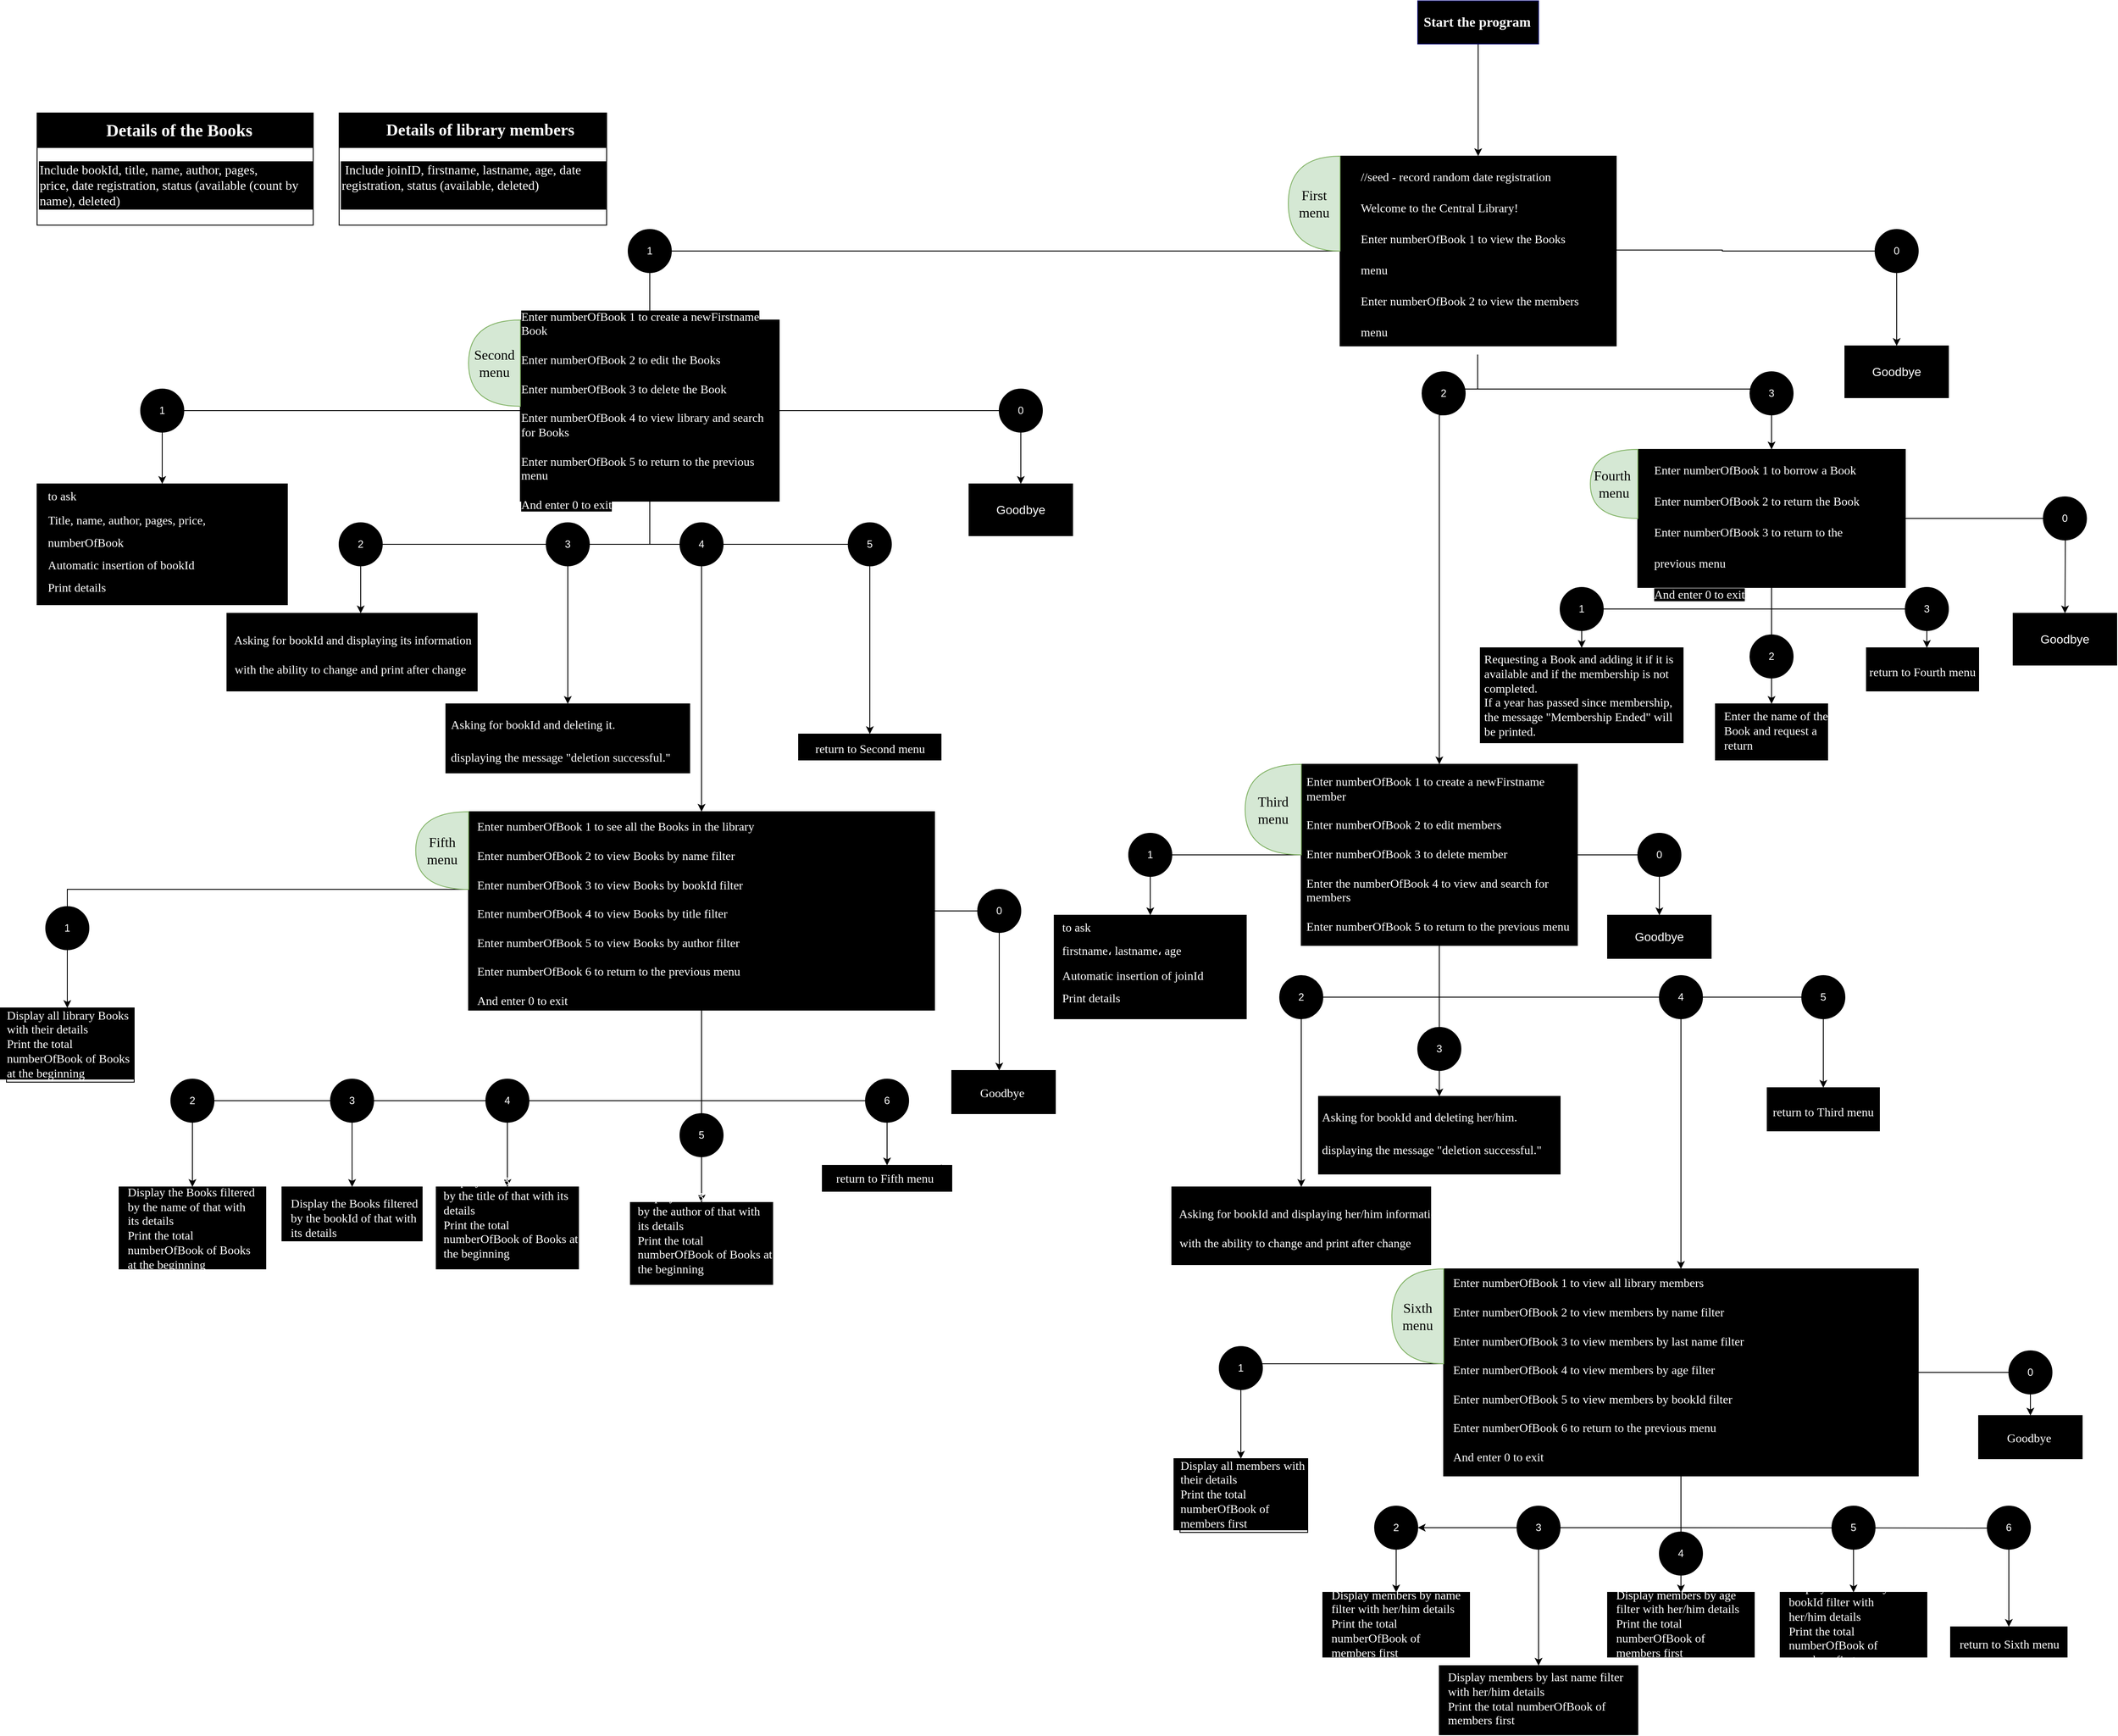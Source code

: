 <mxfile version="21.6.6" type="device" pages="3">
  <diagram name="libraryManagementDiagram" id="GUMV5v3Bo-lasL_uLctw">
    <mxGraphModel grid="1" page="1" gridSize="10" guides="1" tooltips="1" ConnectToDB="1" arrows="1" fold="1" pageScale="1" pageWidth="850" pageHeight="1100" math="0" shadow="0">
      <root>
        <mxCell id="0" />
        <mxCell id="1" parent="0" />
        <mxCell id="MICXU3faYyLYQD0dgMwC-3" value="" style="edgeStyle=orthogonalEdgeStyle;rounded=0;orthogonalLoop=1;jettySize=auto;html=1;" parent="1" source="MICXU3faYyLYQD0dgMwC-1" target="MICXU3faYyLYQD0dgMwC-2" edge="1">
          <mxGeometry relative="1" as="geometry" />
        </mxCell>
        <mxCell id="MICXU3faYyLYQD0dgMwC-1" value="&lt;div style=&quot;overflow: hidden; position: relative; outline: 0px;&quot; tabindex=&quot;0&quot; id=&quot;tw-target-text-container&quot; class=&quot;tw-ta-container F0azHf tw-nfl&quot;&gt;&lt;h6 style=&quot;unicode-bidi: isolate; line-height: 36px; background-color: transparent; border: none; padding: 2px 0.14em 2px 0px; position: relative; margin-top: -2px; margin-bottom: -2px; resize: none; overflow: hidden; width: 270px; overflow-wrap: break-word;&quot;&gt;&lt;font style=&quot;font-size: 16px;&quot; face=&quot;Times New Roman&quot;&gt;Start the program&lt;/font&gt;&lt;/h6&gt;&lt;div&gt;&lt;span lang=&quot;en&quot; class=&quot;Y2IQFc&quot;&gt;&lt;br&gt;&lt;/span&gt;&lt;/div&gt;&lt;/div&gt;&lt;div style=&quot;overflow: hidden; position: relative; outline: 0px;&quot; id=&quot;tw-target-rmn-container&quot; class=&quot;tw-target-rmn tw-ta-container F0azHf tw-nfl&quot;&gt;&lt;pre style=&quot;unicode-bidi: isolate; background-color: transparent; border: none; padding: 0px 0.14em 0px 0px; position: relative; margin-top: 0px; margin-bottom: 0px; resize: none; font-family: inherit; overflow: hidden; width: 270px; overflow-wrap: break-word; font-size: 16px; line-height: 24px;&quot; dir=&quot;ltr&quot; id=&quot;tw-target-rmn&quot; data-placeholder=&quot;&quot; class=&quot;tw-data-placeholder tw-text-small tw-ta&quot;&gt;&lt;span class=&quot;Y2IQFc&quot;&gt;&lt;/span&gt;&lt;/pre&gt;&lt;/div&gt;&lt;div style=&quot;display: flex; justify-content: space-between; width: 302px; position: absolute; bottom: 0px; left: 0px; height: 48px;&quot; class=&quot;iYB33c&quot;&gt;&lt;div style=&quot;display: flex; margin: 10px 11px 0px auto; font-family: arial, sans-serif; font-size: 0px; background-color: rgb(48, 49, 52);&quot; class=&quot;dlJLJe&quot;&gt;&lt;div style=&quot;visibility: hidden; position: relative;&quot; data-ved=&quot;2ahUKEwil9Nee15qAAxVumLAFHZYPAjgQz_AEegQIBhAP&quot; data-cviv=&quot;false&quot;&gt;&lt;span style=&quot;cursor: pointer; outline: 0px; display: inline-block;&quot; tabindex=&quot;0&quot; role=&quot;button&quot; data-width=&quot;0&quot; data-theme=&quot;0&quot; data-hover-open-delay=&quot;500&quot; data-hover-hide-delay=&quot;1000&quot; data-extra-container-classes=&quot;tw-verified-tooltip&quot; class=&quot;c5aZPb&quot;&gt;&lt;div style=&quot;opacity: 0.74; font-size: 12px; font-style: italic; min-width: 26px; margin: -11px; padding: 11px;&quot; class=&quot;U9URNb&quot;&gt;&lt;img style=&quot;filter: none; display: block; border: 0px; position: relative; padding-top: 3px;&quot; data-frt=&quot;0&quot; data-atf=&quot;0&quot; alt=&quot;Community Verified icon&quot; width=&quot;16&quot; height=&quot;16&quot; class=&quot;YQ4gaf zr758c wA1Bge&quot; src=&quot;data:image/png;base64,iVBORw0KGgoAAAANSUhEUgAAABQAAAAUCAQAAAAngNWGAAABDUlEQVR4AYXRgUZDYRjH4TegFTKgpEqiFJgoWAoMEQGBgBboChaaAKxLKAhAhQqAdAmpBIQolkCFqp2nITvNKXuA7+/Hhzey5OWjE4Nq3rzY1f9/NGHPB549492+8Ww060iCS2XdctZdI3GsECmb+HJoIX6x6EgDm+lURTH+YB7V9nAqE5WNme4YKuOiY6iMe6PaQxUUIuTbswgFVNJwA8sO3Bn6yR6bWZMSNtJwDtuWfHpQxaPx9C9zadil7jrCigbq6UXceNIVKTWUIqypm2ytJdTiNyNeXclF6GttOVfeDEc7qzjR23r3OMFqZKng1kw0mXGLrfibHTScOZWgGv9TdC6ROFeMTgwYiIxvJzMRWQbeGZUAAAAASUVORK5CYII=&quot; id=&quot;dimg_3&quot;&gt;&lt;span style=&quot;display: inline-block; height: 26px; line-height: 26px; word-break: break-all;&quot; class=&quot;nlMhfd&quot;&gt;&lt;/span&gt;&lt;/div&gt;&lt;/span&gt;&lt;/div&gt;&lt;/div&gt;&lt;/div&gt;" style="rounded=0;whiteSpace=wrap;html=1;strokeColor=#000066;align=center;fontColor=#FFFFFF;fillColor=#000000;verticalAlign=top;" parent="1" vertex="1">
          <mxGeometry x="370" y="-890" width="140" height="50" as="geometry" />
        </mxCell>
        <mxCell id="MICXU3faYyLYQD0dgMwC-14" value="" style="edgeStyle=orthogonalEdgeStyle;rounded=0;orthogonalLoop=1;jettySize=auto;html=1;entryX=0.5;entryY=0;entryDx=0;entryDy=0;exitX=0.973;exitY=0.378;exitDx=0;exitDy=0;exitPerimeter=0;" parent="1" source="MICXU3faYyLYQD0dgMwC-22" target="MICXU3faYyLYQD0dgMwC-107" edge="1">
          <mxGeometry relative="1" as="geometry">
            <mxPoint x="880.0" y="-530" as="sourcePoint" />
            <mxPoint x="925" y="-310" as="targetPoint" />
            <Array as="points">
              <mxPoint x="925" y="-560" />
              <mxPoint x="925" y="-310" />
            </Array>
          </mxGeometry>
        </mxCell>
        <mxCell id="MICXU3faYyLYQD0dgMwC-16" value="" style="edgeStyle=orthogonalEdgeStyle;rounded=0;orthogonalLoop=1;jettySize=auto;html=1;" parent="1" source="MICXU3faYyLYQD0dgMwC-30" target="MICXU3faYyLYQD0dgMwC-15" edge="1">
          <mxGeometry relative="1" as="geometry">
            <Array as="points">
              <mxPoint x="440" y="-440" />
              <mxPoint x="780" y="-440" />
            </Array>
          </mxGeometry>
        </mxCell>
        <mxCell id="MICXU3faYyLYQD0dgMwC-2" value="&lt;div class=&quot;tw-data-text tw-text-large tw-ta&quot; data-placeholder=&quot;Translation&quot; id=&quot;tw-target-text&quot; dir=&quot;ltr&quot; style=&quot;unicode-bidi: isolate; line-height: 36px; border: none; padding: 2px 0.14em 2px 0px; position: relative; margin-top: -2px; margin-bottom: -2px; resize: none; overflow: hidden; text-align: left; width: 270px; overflow-wrap: break-word; font-size: 14px;&quot;&gt;//seed - record random date registration&lt;br&gt;Welcome to the Central Library!&lt;br&gt;Enter numberOfBook 1 to view the Books menu&lt;br&gt;Enter numberOfBook 2 to view the members menu&lt;br&gt;Enter numberOfBook 3 to exchange Books&lt;br&gt;And enter 0 to exit&lt;/div&gt;" style="whiteSpace=wrap;html=1;verticalAlign=top;fillColor=#000000;strokeColor=#000000;fontColor=#FFFFFF;rounded=0;fontFamily=Times New Roman;" parent="1" vertex="1">
          <mxGeometry x="280" y="-710" width="320" height="220" as="geometry" />
        </mxCell>
        <mxCell id="MICXU3faYyLYQD0dgMwC-31" style="edgeStyle=orthogonalEdgeStyle;rounded=0;orthogonalLoop=1;jettySize=auto;html=1;entryX=0.5;entryY=0;entryDx=0;entryDy=0;exitX=0.5;exitY=1;exitDx=0;exitDy=0;" parent="1" source="MICXU3faYyLYQD0dgMwC-45" target="MICXU3faYyLYQD0dgMwC-32" edge="1">
          <mxGeometry relative="1" as="geometry">
            <mxPoint x="-280" y="-190" as="targetPoint" />
            <Array as="points">
              <mxPoint x="-1085" y="-330" />
            </Array>
          </mxGeometry>
        </mxCell>
        <mxCell id="MICXU3faYyLYQD0dgMwC-36" value="" style="edgeStyle=orthogonalEdgeStyle;rounded=0;orthogonalLoop=1;jettySize=auto;html=1;entryX=0.5;entryY=0;entryDx=0;entryDy=0;" parent="1" source="MICXU3faYyLYQD0dgMwC-56" target="MICXU3faYyLYQD0dgMwC-106" edge="1">
          <mxGeometry relative="1" as="geometry">
            <mxPoint x="-90" y="-210" as="targetPoint" />
          </mxGeometry>
        </mxCell>
        <mxCell id="MICXU3faYyLYQD0dgMwC-37" value="" style="edgeStyle=orthogonalEdgeStyle;rounded=0;orthogonalLoop=1;jettySize=auto;html=1;exitX=0.5;exitY=1;exitDx=0;exitDy=0;" parent="1" source="MICXU3faYyLYQD0dgMwC-49" target="MICXU3faYyLYQD0dgMwC-33" edge="1">
          <mxGeometry relative="1" as="geometry">
            <Array as="points">
              <mxPoint x="-855" y="-260" />
            </Array>
          </mxGeometry>
        </mxCell>
        <mxCell id="MICXU3faYyLYQD0dgMwC-39" value="" style="edgeStyle=orthogonalEdgeStyle;rounded=0;orthogonalLoop=1;jettySize=auto;html=1;exitX=0.5;exitY=1;exitDx=0;exitDy=0;" parent="1" source="MICXU3faYyLYQD0dgMwC-54" target="MICXU3faYyLYQD0dgMwC-38" edge="1">
          <mxGeometry relative="1" as="geometry">
            <Array as="points">
              <mxPoint x="-265" y="-120" />
              <mxPoint x="-265" y="-120" />
            </Array>
          </mxGeometry>
        </mxCell>
        <mxCell id="MICXU3faYyLYQD0dgMwC-41" value="" style="edgeStyle=orthogonalEdgeStyle;rounded=0;orthogonalLoop=1;jettySize=auto;html=1;entryX=0.5;entryY=0;entryDx=0;entryDy=0;" parent="1" source="MICXU3faYyLYQD0dgMwC-49" target="MICXU3faYyLYQD0dgMwC-40" edge="1">
          <mxGeometry relative="1" as="geometry">
            <Array as="points" />
          </mxGeometry>
        </mxCell>
        <mxCell id="MICXU3faYyLYQD0dgMwC-4" value="&lt;div style=&quot;text-align: left;&quot;&gt;&lt;span style=&quot;background-color: rgb(0, 0, 0);&quot;&gt;Enter numberOfBook 1 to create a newFirstname Book&lt;br&gt;&lt;/span&gt;&lt;span style=&quot;background-color: rgb(0, 0, 0);&quot;&gt;&lt;br&gt;&lt;/span&gt;&lt;/div&gt;&lt;div style=&quot;text-align: left;&quot;&gt;&lt;span style=&quot;background-color: rgb(0, 0, 0);&quot;&gt;Enter numberOfBook 2 to edit the Books&lt;/span&gt;&lt;/div&gt;&lt;div style=&quot;text-align: left;&quot;&gt;&lt;span style=&quot;background-color: rgb(0, 0, 0);&quot;&gt;&lt;br&gt;&lt;/span&gt;&lt;/div&gt;&lt;div style=&quot;text-align: left;&quot;&gt;&lt;span style=&quot;background-color: rgb(0, 0, 0);&quot;&gt;Enter numberOfBook 3 to delete the Book&lt;/span&gt;&lt;/div&gt;&lt;div style=&quot;text-align: left;&quot;&gt;&lt;span style=&quot;background-color: rgb(0, 0, 0);&quot;&gt;&lt;br&gt;&lt;/span&gt;&lt;/div&gt;&lt;div style=&quot;text-align: left;&quot;&gt;&lt;span style=&quot;background-color: rgb(0, 0, 0);&quot;&gt;Enter numberOfBook 4 to view library and search for Books&lt;/span&gt;&lt;/div&gt;&lt;div style=&quot;text-align: left;&quot;&gt;&lt;span style=&quot;background-color: rgb(0, 0, 0);&quot;&gt;&lt;br&gt;&lt;/span&gt;&lt;/div&gt;&lt;div style=&quot;text-align: left;&quot;&gt;&lt;span style=&quot;background-color: rgb(0, 0, 0);&quot;&gt;Enter numberOfBook 5 to return to the previous menu&lt;/span&gt;&lt;/div&gt;&lt;div style=&quot;text-align: left;&quot;&gt;&lt;span style=&quot;background-color: rgb(0, 0, 0);&quot;&gt;&lt;br&gt;&lt;/span&gt;&lt;/div&gt;&lt;div style=&quot;text-align: left;&quot;&gt;&lt;span style=&quot;background-color: rgb(0, 0, 0);&quot;&gt;And enter 0 to exit&lt;/span&gt;&lt;/div&gt;&lt;span style=&quot;background-color: rgb(0, 0, 0); font-size: 14px;&quot;&gt;&lt;font style=&quot;font-size: 14px;&quot;&gt;&lt;br style=&quot;font-size: 14px;&quot;&gt;&lt;/font&gt;&lt;/span&gt;" style="whiteSpace=wrap;html=1;verticalAlign=middle;fillColor=#000000;strokeColor=#000000;fontColor=#FFFFFF;rounded=0;fontSize=14;fontFamily=Times New Roman;labelPosition=center;verticalLabelPosition=middle;align=center;spacingTop=17;" parent="1" vertex="1">
          <mxGeometry x="-670" y="-520" width="300" height="210" as="geometry" />
        </mxCell>
        <mxCell id="MICXU3faYyLYQD0dgMwC-82" value="" style="edgeStyle=orthogonalEdgeStyle;rounded=0;orthogonalLoop=1;jettySize=auto;html=1;" parent="1" source="MICXU3faYyLYQD0dgMwC-93" target="MICXU3faYyLYQD0dgMwC-81" edge="1">
          <mxGeometry relative="1" as="geometry" />
        </mxCell>
        <mxCell id="MICXU3faYyLYQD0dgMwC-88" value="" style="edgeStyle=orthogonalEdgeStyle;rounded=0;orthogonalLoop=1;jettySize=auto;html=1;exitX=0.5;exitY=1;exitDx=0;exitDy=0;" parent="1" source="MICXU3faYyLYQD0dgMwC-101" target="MICXU3faYyLYQD0dgMwC-87" edge="1">
          <mxGeometry relative="1" as="geometry">
            <Array as="points">
              <mxPoint x="840" y="370" />
              <mxPoint x="840" y="370" />
            </Array>
          </mxGeometry>
        </mxCell>
        <mxCell id="MICXU3faYyLYQD0dgMwC-90" value="" style="edgeStyle=orthogonalEdgeStyle;rounded=0;orthogonalLoop=1;jettySize=auto;html=1;entryX=0.5;entryY=0;entryDx=0;entryDy=0;" parent="1" source="MICXU3faYyLYQD0dgMwC-99" target="MICXU3faYyLYQD0dgMwC-89" edge="1">
          <mxGeometry relative="1" as="geometry">
            <Array as="points" />
          </mxGeometry>
        </mxCell>
        <mxCell id="MICXU3faYyLYQD0dgMwC-92" value="" style="edgeStyle=orthogonalEdgeStyle;rounded=0;orthogonalLoop=1;jettySize=auto;html=1;" parent="1" source="MICXU3faYyLYQD0dgMwC-104" target="MICXU3faYyLYQD0dgMwC-91" edge="1">
          <mxGeometry relative="1" as="geometry" />
        </mxCell>
        <mxCell id="MICXU3faYyLYQD0dgMwC-13" value="Enter numberOfBook 1 to create a newFirstname member&#xa;&#xa;Enter numberOfBook 2 to edit members&#xa;&#xa;Enter numberOfBook 3 to delete member&#xa;&#xa;Enter the numberOfBook 4 to view and search for members&#xa;&#xa;Enter numberOfBook 5 to return to the previous menu&#xa;&#xa;And enter 0 to exit" style="whiteSpace=wrap;verticalAlign=top;fillColor=#000000;strokeColor=#000000;fontColor=#FFFFFF;rounded=0;spacingTop=6;align=left;fontSize=14;fontFamily=Times New Roman;spacingRight=-4;spacingLeft=4;" parent="1" vertex="1">
          <mxGeometry x="235" y="-5" width="320" height="210" as="geometry" />
        </mxCell>
        <mxCell id="MICXU3faYyLYQD0dgMwC-232" value="" style="edgeStyle=orthogonalEdgeStyle;rounded=0;orthogonalLoop=1;jettySize=auto;html=1;" parent="1" source="MICXU3faYyLYQD0dgMwC-252" target="MICXU3faYyLYQD0dgMwC-231" edge="1">
          <mxGeometry relative="1" as="geometry">
            <Array as="points">
              <mxPoint x="565" y="-185" />
            </Array>
          </mxGeometry>
        </mxCell>
        <mxCell id="MICXU3faYyLYQD0dgMwC-239" value="" style="edgeStyle=orthogonalEdgeStyle;rounded=0;orthogonalLoop=1;jettySize=auto;html=1;" parent="1" source="MICXU3faYyLYQD0dgMwC-256" target="MICXU3faYyLYQD0dgMwC-238" edge="1">
          <mxGeometry relative="1" as="geometry" />
        </mxCell>
        <mxCell id="MICXU3faYyLYQD0dgMwC-241" value="" style="edgeStyle=orthogonalEdgeStyle;rounded=0;orthogonalLoop=1;jettySize=auto;html=1;" parent="1" source="MICXU3faYyLYQD0dgMwC-258" edge="1">
          <mxGeometry relative="1" as="geometry">
            <mxPoint x="960" y="-140" as="targetPoint" />
            <Array as="points">
              <mxPoint x="780" y="-185" />
              <mxPoint x="960" y="-185" />
            </Array>
          </mxGeometry>
        </mxCell>
        <mxCell id="MICXU3faYyLYQD0dgMwC-243" value="" style="edgeStyle=orthogonalEdgeStyle;rounded=0;orthogonalLoop=1;jettySize=auto;html=1;" parent="1" source="MICXU3faYyLYQD0dgMwC-15" edge="1">
          <mxGeometry relative="1" as="geometry">
            <mxPoint x="1120.059" y="-180" as="targetPoint" />
          </mxGeometry>
        </mxCell>
        <mxCell id="MICXU3faYyLYQD0dgMwC-15" value="&lt;div class=&quot;tw-data-text tw-text-large tw-ta&quot; data-placeholder=&quot;Translation&quot; id=&quot;tw-target-text&quot; dir=&quot;ltr&quot; style=&quot;unicode-bidi: isolate; font-size: 14px; line-height: 36px; border: none; padding: 2px 0.14em 2px 0px; position: relative; margin-top: -2px; margin-bottom: -2px; resize: none; overflow: hidden; text-align: left; width: 270px; overflow-wrap: break-word;&quot;&gt;Enter numberOfBook 1 to borrow a Book&lt;br style=&quot;font-size: 14px;&quot;&gt;Enter numberOfBook 2 to return the Book&lt;br&gt;&lt;div style=&quot;border-color: var(--border-color);&quot;&gt;&lt;span style=&quot;border-color: var(--border-color); background-color: rgb(0, 0, 0);&quot;&gt;Enter numberOfBook 3 to return to the previous menu&lt;/span&gt;&lt;/div&gt;&lt;div style=&quot;border-color: var(--border-color);&quot;&gt;&lt;span style=&quot;background-color: rgb(0, 0, 0);&quot;&gt;And enter 0 to exit&lt;/span&gt;&lt;br&gt;&lt;/div&gt;&lt;/div&gt;" style="whiteSpace=wrap;html=1;verticalAlign=top;fillColor=#000000;strokeColor=#000000;fontColor=#FFFFFF;rounded=0;fontSize=14;fontFamily=Times New Roman;" parent="1" vertex="1">
          <mxGeometry x="625" y="-370" width="310" height="160" as="geometry" />
        </mxCell>
        <mxCell id="MICXU3faYyLYQD0dgMwC-26" value="" style="edgeStyle=orthogonalEdgeStyle;rounded=0;orthogonalLoop=1;jettySize=auto;html=1;" parent="1" source="MICXU3faYyLYQD0dgMwC-19" target="MICXU3faYyLYQD0dgMwC-4" edge="1">
          <mxGeometry relative="1" as="geometry">
            <mxPoint x="285" y="-560" as="sourcePoint" />
            <mxPoint x="55" y="-410" as="targetPoint" />
            <Array as="points">
              <mxPoint x="-520" y="-570" />
              <mxPoint x="-520" y="-570" />
            </Array>
          </mxGeometry>
        </mxCell>
        <mxCell id="MICXU3faYyLYQD0dgMwC-32" value="&lt;m style=&quot;line-height: 0%;&quot;&gt;&lt;font style=&quot;font-size: 14px; background-color: rgb(0, 0, 0);&quot;&gt;&lt;br style=&quot;font-size: 14px;&quot;&gt;&lt;/font&gt;&lt;/m&gt;&lt;div class=&quot;tw-data-text tw-text-large tw-ta&quot; data-placeholder=&quot;Translation&quot; id=&quot;tw-target-text&quot; dir=&quot;ltr&quot; style=&quot;unicode-bidi: isolate; line-height: 177%; border: none; padding: 2px 0.14em 2px 0px; position: relative; margin: -2px 0px; resize: none; overflow: hidden; text-align: left; width: 270px; overflow-wrap: break-word; font-style: normal; font-variant-ligatures: normal; font-variant-caps: normal; font-weight: 400; letter-spacing: normal; orphans: 2; text-indent: 0px; text-transform: none; widows: 2; word-spacing: 0px; -webkit-text-stroke-width: 0px; text-decoration-thickness: initial; text-decoration-style: initial; text-decoration-color: initial; font-size: 14px;&quot;&gt;&lt;span style=&quot;font-size: 14px;&quot; lang=&quot;en&quot; class=&quot;Y2IQFc&quot;&gt;&lt;font style=&quot;font-size: 14px;&quot;&gt;&lt;font style=&quot;background-color: rgb(0, 0, 0); font-size: 14px;&quot;&gt;to ask&lt;/font&gt;&lt;/font&gt;&lt;/span&gt;&lt;/div&gt;&lt;div class=&quot;tw-data-text tw-text-large tw-ta&quot; data-placeholder=&quot;Translation&quot; id=&quot;tw-target-text&quot; dir=&quot;ltr&quot; style=&quot;unicode-bidi: isolate; line-height: 187%; border: none; padding: 2px 0.14em 2px 0px; position: relative; margin: -2px 0px; resize: none; overflow: hidden; text-align: left; width: 270px; overflow-wrap: break-word; font-style: normal; font-variant-ligatures: normal; font-variant-caps: normal; font-weight: 400; letter-spacing: normal; orphans: 2; text-indent: 0px; text-transform: none; widows: 2; word-spacing: 0px; -webkit-text-stroke-width: 0px; text-decoration-thickness: initial; text-decoration-style: initial; text-decoration-color: initial; font-size: 14px;&quot;&gt;&lt;span style=&quot;font-size: 14px;&quot; lang=&quot;en&quot; class=&quot;Y2IQFc&quot;&gt;&lt;font style=&quot;font-size: 14px;&quot;&gt;&lt;font style=&quot;background-color: rgb(0, 0, 0); font-size: 14px;&quot;&gt;Title, name, author, pages, price, numberOfBook&lt;/font&gt;&lt;br style=&quot;font-size: 14px;&quot;&gt;&lt;div class=&quot;tw-data-text tw-text-large tw-ta&quot; data-placeholder=&quot;Translation&quot; id=&quot;tw-target-text&quot; dir=&quot;ltr&quot; style=&quot;unicode-bidi: isolate; line-height: 187%; border: none; padding: 2px 0.14em 2px 0px; position: relative; margin-top: -2px; margin-bottom: -2px; resize: none; overflow: hidden; width: 270px; overflow-wrap: break-word; font-size: 14px;&quot;&gt;&lt;div class=&quot;tw-data-text tw-text-large tw-ta&quot; data-placeholder=&quot;Translation&quot; id=&quot;tw-target-text&quot; dir=&quot;ltr&quot; style=&quot;unicode-bidi: isolate; line-height: 187%; border: none; padding: 2px 0.14em 2px 0px; position: relative; margin-top: -2px; margin-bottom: -2px; resize: none; overflow: hidden; width: 270px; overflow-wrap: break-word; font-size: 14px;&quot;&gt;&lt;font style=&quot;background-color: rgb(0, 0, 0); font-size: 14px;&quot;&gt;Automatic insertion of bookId&lt;/font&gt;&lt;/div&gt;&lt;font style=&quot;background-color: rgb(0, 0, 0); font-size: 14px;&quot;&gt;Print details&lt;/font&gt;&lt;/div&gt;&lt;/font&gt;&lt;/span&gt;&lt;/div&gt;&lt;font style=&quot;font-size: 14px;&quot;&gt;&lt;br style=&quot;font-size: 14px;&quot;&gt;&lt;/font&gt;&lt;m&gt;&lt;/m&gt;" style="rounded=0;whiteSpace=wrap;html=1;fillColor=#000000;fontFamily=Times New Roman;labelPosition=center;verticalLabelPosition=middle;align=center;verticalAlign=middle;fontSize=14;fontColor=#FFFFFF;spacingTop=-4;spacing=-4;spacingLeft=7;" parent="1" vertex="1">
          <mxGeometry x="-1230" y="-330" width="290" height="140" as="geometry" />
        </mxCell>
        <mxCell id="MICXU3faYyLYQD0dgMwC-33" value="&amp;nbsp; Asking for bookId and displaying its information&lt;br&gt;&lt;br&gt;&amp;nbsp; with the ability to change&amp;nbsp;and print after change" style="shape=process;backgroundOutline=1;fontSize=14;fontFamily=Times New Roman;fillColor=#000000;strokeColor=#000000;fontColor=#FFFFFF;rounded=0;spacingTop=17;verticalAlign=top;size=0;align=left;html=1;" parent="1" vertex="1">
          <mxGeometry x="-1010" y="-180" width="290" height="90" as="geometry" />
        </mxCell>
        <mxCell id="MICXU3faYyLYQD0dgMwC-38" value="return to Second menu" style="whiteSpace=wrap;html=1;fontSize=14;fontFamily=Times New Roman;fillColor=#000000;strokeColor=#000000;fontColor=#FFFFFF;rounded=0;spacingTop=12;spacingBottom=7;" parent="1" vertex="1">
          <mxGeometry x="-347.5" y="-40" width="165" height="30" as="geometry" />
        </mxCell>
        <mxCell id="MICXU3faYyLYQD0dgMwC-40" value="&lt;div class=&quot;tw-data-text tw-text-large tw-ta&quot; data-placeholder=&quot;Translation&quot; id=&quot;tw-target-text&quot; dir=&quot;ltr&quot; style=&quot;unicode-bidi: isolate; line-height: 36px; border: none; padding: 2px 0.14em 2px 0px; position: relative; margin-top: -2px; margin-bottom: -2px; resize: none; overflow: hidden; text-align: left; width: 270px; overflow-wrap: break-word;&quot;&gt;&lt;font style=&quot;font-size: 14px; background-color: rgb(0, 0, 0);&quot;&gt;Asking for bookId and deleting it.&lt;/font&gt;&lt;/div&gt;&lt;div class=&quot;tw-data-text tw-text-large tw-ta&quot; data-placeholder=&quot;Translation&quot; id=&quot;tw-target-text&quot; dir=&quot;ltr&quot; style=&quot;unicode-bidi: isolate; line-height: 36px; border: none; padding: 2px 0.14em 2px 0px; position: relative; margin-top: -2px; margin-bottom: -2px; resize: none; overflow: hidden; text-align: left; width: 270px; overflow-wrap: break-word;&quot;&gt;&lt;font style=&quot;font-size: 14px; background-color: rgb(0, 0, 0);&quot;&gt;displaying the message &quot;deletion successful.&quot;&lt;/font&gt;&lt;/div&gt;" style="whiteSpace=wrap;html=1;fontSize=14;fontFamily=Times New Roman;fillColor=#000000;strokeColor=#000000;fontColor=#FFFFFF;rounded=0;spacingTop=4;verticalAlign=middle;spacing=2;spacingBottom=-2;" parent="1" vertex="1">
          <mxGeometry x="-756.25" y="-75" width="282.5" height="80" as="geometry" />
        </mxCell>
        <mxCell id="MICXU3faYyLYQD0dgMwC-121" value="" style="edgeStyle=orthogonalEdgeStyle;rounded=0;orthogonalLoop=1;jettySize=auto;html=1;" parent="1" source="MICXU3faYyLYQD0dgMwC-136" target="MICXU3faYyLYQD0dgMwC-120" edge="1">
          <mxGeometry relative="1" as="geometry" />
        </mxCell>
        <mxCell id="MICXU3faYyLYQD0dgMwC-123" value="" style="edgeStyle=orthogonalEdgeStyle;rounded=0;orthogonalLoop=1;jettySize=auto;html=1;entryX=0.5;entryY=0;entryDx=0;entryDy=0;exitX=0;exitY=0.5;exitDx=0;exitDy=0;" parent="1" source="MICXU3faYyLYQD0dgMwC-145" target="MICXU3faYyLYQD0dgMwC-122" edge="1">
          <mxGeometry relative="1" as="geometry">
            <mxPoint x="-865.0" y="325" as="sourcePoint" />
            <mxPoint x="-1050.0" y="425" as="targetPoint" />
            <Array as="points">
              <mxPoint x="-1050" y="385" />
            </Array>
          </mxGeometry>
        </mxCell>
        <mxCell id="MICXU3faYyLYQD0dgMwC-125" value="" style="edgeStyle=orthogonalEdgeStyle;rounded=0;orthogonalLoop=1;jettySize=auto;html=1;entryX=0.5;entryY=0;entryDx=0;entryDy=0;" parent="1" source="MICXU3faYyLYQD0dgMwC-132" target="MICXU3faYyLYQD0dgMwC-315" edge="1">
          <mxGeometry relative="1" as="geometry">
            <mxPoint x="-460" y="545" as="targetPoint" />
            <Array as="points" />
          </mxGeometry>
        </mxCell>
        <mxCell id="MICXU3faYyLYQD0dgMwC-127" value="" style="edgeStyle=orthogonalEdgeStyle;rounded=0;orthogonalLoop=1;jettySize=auto;html=1;" parent="1" source="MICXU3faYyLYQD0dgMwC-134" target="MICXU3faYyLYQD0dgMwC-126" edge="1">
          <mxGeometry relative="1" as="geometry">
            <Array as="points">
              <mxPoint x="-115" y="330" />
              <mxPoint x="-115" y="330" />
            </Array>
          </mxGeometry>
        </mxCell>
        <mxCell id="MICXU3faYyLYQD0dgMwC-42" value="Enter numberOfBook 1 to see all the Books in the library&#xa;&#xa;Enter numberOfBook 2 to view Books by name filter&#xa;&#xa;Enter numberOfBook 3 to view Books by bookId filter&#xa;&#xa;Enter numberOfBook 4 to view Books by title filter&#xa;&#xa;Enter numberOfBook 5 to view Books by author filter&#xa;&#xa;Enter numberOfBook 6 to return to the previous menu&#xa;&#xa;And enter 0 to exit" style="fontSize=14;fontFamily=Times New Roman;fillColor=#000000;strokeColor=#000000;fontColor=#FFFFFF;rounded=0;spacingTop=7;align=left;glass=0;whiteSpace=wrap;spacingLeft=8;" parent="1" vertex="1">
          <mxGeometry x="-730" y="50" width="540" height="230" as="geometry" />
        </mxCell>
        <mxCell id="MICXU3faYyLYQD0dgMwC-46" value="" style="edgeStyle=orthogonalEdgeStyle;rounded=0;orthogonalLoop=1;jettySize=auto;html=1;endArrow=none;endFill=0;" parent="1" source="MICXU3faYyLYQD0dgMwC-4" target="MICXU3faYyLYQD0dgMwC-45" edge="1">
          <mxGeometry relative="1" as="geometry">
            <mxPoint x="-450" y="-190" as="targetPoint" />
            <mxPoint x="-260" y="-315" as="sourcePoint" />
            <Array as="points">
              <mxPoint x="-1015" y="-415" />
            </Array>
          </mxGeometry>
        </mxCell>
        <mxCell id="MICXU3faYyLYQD0dgMwC-45" value="1" style="ellipse;whiteSpace=wrap;html=1;aspect=fixed;fontColor=#FFFFFF;fillColor=#000000;" parent="1" vertex="1">
          <mxGeometry x="-1110" y="-440" width="50" height="50" as="geometry" />
        </mxCell>
        <mxCell id="MICXU3faYyLYQD0dgMwC-54" value="5" style="ellipse;whiteSpace=wrap;html=1;aspect=fixed;fontColor=#FFFFFF;fillColor=#000000;" parent="1" vertex="1">
          <mxGeometry x="-290" y="-285" width="50" height="50" as="geometry" />
        </mxCell>
        <mxCell id="MICXU3faYyLYQD0dgMwC-57" value="" style="edgeStyle=orthogonalEdgeStyle;rounded=0;orthogonalLoop=1;jettySize=auto;html=1;endArrow=none;endFill=0;" parent="1" source="MICXU3faYyLYQD0dgMwC-4" target="MICXU3faYyLYQD0dgMwC-56" edge="1">
          <mxGeometry relative="1" as="geometry">
            <mxPoint x="20" y="-315" as="sourcePoint" />
            <mxPoint x="220" y="-200" as="targetPoint" />
            <Array as="points">
              <mxPoint x="-90" y="-420" />
            </Array>
          </mxGeometry>
        </mxCell>
        <mxCell id="MICXU3faYyLYQD0dgMwC-56" value="0" style="ellipse;whiteSpace=wrap;html=1;aspect=fixed;fontColor=#FFFFFF;fillColor=#000000;" parent="1" vertex="1">
          <mxGeometry x="-115" y="-440" width="50" height="50" as="geometry" />
        </mxCell>
        <mxCell id="MICXU3faYyLYQD0dgMwC-58" value="" style="edgeStyle=orthogonalEdgeStyle;rounded=0;orthogonalLoop=1;jettySize=auto;html=1;entryX=0.5;entryY=0;entryDx=0;entryDy=0;" parent="1" edge="1">
          <mxGeometry relative="1" as="geometry">
            <mxPoint x="590" y="-601.07" as="sourcePoint" />
            <mxPoint x="915" y="-621.07" as="targetPoint" />
            <Array as="points">
              <mxPoint x="723" y="-601.07" />
              <mxPoint x="915" y="-600.07" />
            </Array>
          </mxGeometry>
        </mxCell>
        <mxCell id="MICXU3faYyLYQD0dgMwC-22" value="0" style="ellipse;whiteSpace=wrap;html=1;aspect=fixed;fontColor=#FFFFFF;fillColor=#000000;" parent="1" vertex="1">
          <mxGeometry x="900" y="-625" width="50" height="50" as="geometry" />
        </mxCell>
        <mxCell id="MICXU3faYyLYQD0dgMwC-265" value="" style="edgeStyle=orthogonalEdgeStyle;rounded=0;orthogonalLoop=1;jettySize=auto;html=1;entryX=0.5;entryY=0;entryDx=0;entryDy=0;" parent="1" source="MICXU3faYyLYQD0dgMwC-51" target="MICXU3faYyLYQD0dgMwC-42" edge="1">
          <mxGeometry relative="1" as="geometry">
            <mxPoint x="-470.0" y="-259.963" as="sourcePoint" />
            <mxPoint x="-590" y="62.46" as="targetPoint" />
            <Array as="points" />
          </mxGeometry>
        </mxCell>
        <mxCell id="MICXU3faYyLYQD0dgMwC-81" value="&lt;br&gt;&lt;div style=&quot;border: none; unicode-bidi: isolate; line-height: 190%; padding: 2px 0.14em 2px 0px; position: relative; margin: -2px 0px; resize: none; overflow: hidden; text-align: left; width: 270px; overflow-wrap: break-word; orphans: 2; text-indent: 0px; widows: 2; text-decoration-thickness: initial; text-decoration-style: initial; text-decoration-color: initial;&quot; class=&quot;tw-data-text tw-text-large tw-ta&quot; data-placeholder=&quot;Translation&quot; id=&quot;tw-target-text&quot; dir=&quot;ltr&quot;&gt;&lt;span style=&quot;border-color: var(--border-color);&quot; lang=&quot;en&quot; class=&quot;Y2IQFc&quot;&gt;&lt;font style=&quot;border-color: var(--border-color);&quot;&gt;&lt;font style=&quot;font-size: 14px; font-style: normal; font-variant-ligatures: normal; font-variant-caps: normal; font-weight: 400; letter-spacing: normal; text-transform: none; word-spacing: 0px; -webkit-text-stroke-width: 0px; border-color: var(--border-color); background-color: rgb(0, 0, 0);&quot;&gt;&lt;br class=&quot;Apple-interchange-newline&quot; style=&quot;font-size: 14px;&quot;&gt;to ask&lt;/font&gt;&lt;br style=&quot;border-color: var(--border-color); font-size: 14px;&quot;&gt;&lt;div style=&quot;border: none; unicode-bidi: isolate; line-height: 190%; padding: 2px 0.14em 2px 0px; position: relative; margin-top: -2px; margin-bottom: -2px; resize: none; overflow: hidden; width: 270px; overflow-wrap: break-word;&quot; class=&quot;tw-data-text tw-text-large tw-ta&quot; data-placeholder=&quot;Translation&quot; id=&quot;tw-target-text&quot; dir=&quot;ltr&quot;&gt;&lt;div style=&quot;border: none; unicode-bidi: isolate; line-height: 190%; padding: 2px 0.14em 2px 0px; position: relative; margin-top: -2px; margin-bottom: -2px; resize: none; overflow: hidden; width: 270px; overflow-wrap: break-word;&quot; class=&quot;tw-data-text tw-text-large tw-ta&quot; data-placeholder=&quot;Translation&quot; id=&quot;tw-target-text&quot; dir=&quot;ltr&quot;&gt;&lt;font style=&quot;border-color: var(--border-color); background-color: rgb(0, 0, 0);&quot;&gt;firstname، lastname، age&lt;/font&gt;&lt;/div&gt;&lt;div style=&quot;border: none; unicode-bidi: isolate; line-height: 190%; padding: 2px 0.14em 2px 0px; position: relative; margin-top: -2px; margin-bottom: -2px; resize: none; overflow: hidden; width: 270px; overflow-wrap: break-word;&quot; class=&quot;tw-data-text tw-text-large tw-ta&quot; data-placeholder=&quot;Translation&quot; id=&quot;tw-target-text&quot; dir=&quot;ltr&quot;&gt;&lt;font style=&quot;border-color: var(--border-color); background-color: rgb(0, 0, 0);&quot;&gt;Automatic insertion of joinId&lt;/font&gt;&lt;/div&gt;&lt;font style=&quot;font-size: 14px; font-style: normal; font-variant-ligatures: normal; font-variant-caps: normal; font-weight: 400; letter-spacing: normal; text-transform: none; word-spacing: 0px; -webkit-text-stroke-width: 0px; border-color: var(--border-color); background-color: rgb(0, 0, 0);&quot;&gt;Print&amp;nbsp;&lt;/font&gt;details&lt;/div&gt;&lt;/font&gt;&lt;/span&gt;&lt;/div&gt;&lt;font style=&quot;border-color: var(--border-color); font-size: 14px;&quot;&gt;&lt;br&gt;&lt;/font&gt;" style="whiteSpace=wrap;html=1;verticalAlign=top;fillColor=#000000;strokeColor=#000000;fontColor=#FFFFFF;rounded=0;spacingBottom=6;spacingTop=-48;fontSize=14;spacingLeft=6;spacingRight=-61;fontFamily=Times New Roman;" parent="1" vertex="1">
          <mxGeometry x="-51.25" y="170" width="222.5" height="120" as="geometry" />
        </mxCell>
        <mxCell id="MICXU3faYyLYQD0dgMwC-87" value="&lt;br&gt;&lt;span style=&quot;font-family: &amp;quot;Times New Roman&amp;quot;; font-size: 14px; font-style: normal; font-variant-ligatures: normal; font-variant-caps: normal; font-weight: 400; letter-spacing: normal; orphans: 2; text-align: left; text-indent: 0px; text-transform: none; widows: 2; word-spacing: 0px; -webkit-text-stroke-width: 0px; text-decoration-thickness: initial; text-decoration-style: initial; text-decoration-color: initial; float: none; display: inline !important; background-color: rgb(0, 0, 0);&quot;&gt;return to&amp;nbsp;Third menu&lt;/span&gt;" style="whiteSpace=wrap;html=1;verticalAlign=top;fillColor=#000000;strokeColor=#000000;fontColor=#FFFFFF;rounded=0;" parent="1" vertex="1">
          <mxGeometry x="775" y="370" width="130" height="50" as="geometry" />
        </mxCell>
        <mxCell id="MICXU3faYyLYQD0dgMwC-89" value="&lt;div style=&quot;border: none; font-family: &amp;quot;Times New Roman&amp;quot;; font-size: 14px; unicode-bidi: isolate; line-height: 36px; padding: 2px 0.14em 2px 0px; position: relative; margin-top: -2px; margin-bottom: -2px; resize: none; overflow: hidden; text-align: left; width: 270px; overflow-wrap: break-word;&quot; class=&quot;tw-data-text tw-text-large tw-ta&quot; data-placeholder=&quot;Translation&quot; id=&quot;tw-target-text&quot; dir=&quot;ltr&quot;&gt;&lt;font style=&quot;border-color: var(--border-color); background-color: rgb(0, 0, 0); font-size: 14px;&quot;&gt;Asking for bookId and deleting her/him.&lt;/font&gt;&lt;/div&gt;&lt;div style=&quot;border: none; font-family: &amp;quot;Times New Roman&amp;quot;; font-size: 14px; unicode-bidi: isolate; line-height: 36px; padding: 2px 0.14em 2px 0px; position: relative; margin-top: -2px; margin-bottom: -2px; resize: none; overflow: hidden; text-align: left; width: 270px; overflow-wrap: break-word;&quot; class=&quot;tw-data-text tw-text-large tw-ta&quot; data-placeholder=&quot;Translation&quot; id=&quot;tw-target-text&quot; dir=&quot;ltr&quot;&gt;&lt;font style=&quot;border-color: var(--border-color); background-color: rgb(0, 0, 0); font-size: 14px;&quot;&gt;displaying the message &quot;deletion successful.&quot;&lt;/font&gt;&lt;/div&gt;" style="whiteSpace=wrap;html=1;verticalAlign=top;fillColor=#000000;strokeColor=#000000;fontColor=#FFFFFF;rounded=0;fontSize=14;" parent="1" vertex="1">
          <mxGeometry x="255" y="380" width="280" height="90" as="geometry" />
        </mxCell>
        <mxCell id="MICXU3faYyLYQD0dgMwC-91" value="&lt;font style=&quot;font-size: 14px;&quot;&gt;Goodbye&lt;/font&gt;" style="whiteSpace=wrap;html=1;verticalAlign=middle;fillColor=#000000;strokeColor=#000000;fontColor=#FFFFFF;rounded=0;" parent="1" vertex="1">
          <mxGeometry x="590" y="170" width="120" height="50" as="geometry" />
        </mxCell>
        <mxCell id="MICXU3faYyLYQD0dgMwC-94" value="" style="edgeStyle=orthogonalEdgeStyle;rounded=0;orthogonalLoop=1;jettySize=auto;html=1;endArrow=none;endFill=0;" parent="1" source="MICXU3faYyLYQD0dgMwC-13" target="MICXU3faYyLYQD0dgMwC-93" edge="1">
          <mxGeometry relative="1" as="geometry">
            <mxPoint x="110" y="50" as="sourcePoint" />
            <mxPoint x="-110" y="170" as="targetPoint" />
          </mxGeometry>
        </mxCell>
        <mxCell id="MICXU3faYyLYQD0dgMwC-93" value="1" style="ellipse;whiteSpace=wrap;html=1;aspect=fixed;fontColor=#FFFFFF;fillColor=#000000;" parent="1" vertex="1">
          <mxGeometry x="35" y="75" width="50" height="50" as="geometry" />
        </mxCell>
        <mxCell id="MICXU3faYyLYQD0dgMwC-101" value="5" style="ellipse;whiteSpace=wrap;html=1;aspect=fixed;fontColor=#FFFFFF;fillColor=#000000;" parent="1" vertex="1">
          <mxGeometry x="815" y="240" width="50" height="50" as="geometry" />
        </mxCell>
        <mxCell id="MICXU3faYyLYQD0dgMwC-105" value="" style="edgeStyle=orthogonalEdgeStyle;rounded=0;orthogonalLoop=1;jettySize=auto;html=1;endArrow=none;endFill=0;" parent="1" source="MICXU3faYyLYQD0dgMwC-13" target="MICXU3faYyLYQD0dgMwC-104" edge="1">
          <mxGeometry relative="1" as="geometry">
            <mxPoint x="410" y="50" as="sourcePoint" />
            <mxPoint x="650" y="170" as="targetPoint" />
          </mxGeometry>
        </mxCell>
        <mxCell id="MICXU3faYyLYQD0dgMwC-104" value="0" style="ellipse;whiteSpace=wrap;html=1;aspect=fixed;fontColor=#FFFFFF;fillColor=#000000;" parent="1" vertex="1">
          <mxGeometry x="625" y="75" width="50" height="50" as="geometry" />
        </mxCell>
        <mxCell id="MICXU3faYyLYQD0dgMwC-106" value="&lt;font style=&quot;font-size: 14px;&quot;&gt;Goodbye&lt;/font&gt;" style="whiteSpace=wrap;html=1;verticalAlign=middle;fillColor=#000000;strokeColor=#000000;fontColor=#FFFFFF;rounded=0;fontSize=14;" parent="1" vertex="1">
          <mxGeometry x="-150" y="-330" width="120" height="60" as="geometry" />
        </mxCell>
        <mxCell id="MICXU3faYyLYQD0dgMwC-107" value="&lt;font style=&quot;font-size: 14px;&quot;&gt;Goodbye&lt;/font&gt;" style="whiteSpace=wrap;html=1;verticalAlign=middle;fillColor=#000000;strokeColor=#000000;fontColor=#FFFFFF;rounded=0;" parent="1" vertex="1">
          <mxGeometry x="865" y="-490" width="120" height="60" as="geometry" />
        </mxCell>
        <mxCell id="MICXU3faYyLYQD0dgMwC-110" value="" style="edgeStyle=orthogonalEdgeStyle;rounded=0;orthogonalLoop=1;jettySize=auto;html=1;endArrow=none;endFill=0;" parent="1" target="MICXU3faYyLYQD0dgMwC-19" edge="1">
          <mxGeometry relative="1" as="geometry">
            <mxPoint x="285" y="-560" as="sourcePoint" />
            <mxPoint x="-540" y="-420" as="targetPoint" />
            <Array as="points">
              <mxPoint x="285" y="-600" />
              <mxPoint x="-520" y="-600" />
            </Array>
          </mxGeometry>
        </mxCell>
        <mxCell id="MICXU3faYyLYQD0dgMwC-19" value="1" style="ellipse;whiteSpace=wrap;html=1;aspect=fixed;fontColor=#FFFFFF;fillColor=#000000;" parent="1" vertex="1">
          <mxGeometry x="-545" y="-625" width="50" height="50" as="geometry" />
        </mxCell>
        <mxCell id="MICXU3faYyLYQD0dgMwC-114" value="First menu" style="shape=or;whiteSpace=wrap;html=1;direction=west;strokeColor=#82b366;fillColor=#d5e8d4;fontSize=16;fontFamily=Times New Roman;" parent="1" vertex="1">
          <mxGeometry x="220" y="-710" width="60" height="110" as="geometry" />
        </mxCell>
        <mxCell id="MICXU3faYyLYQD0dgMwC-116" value="Second menu" style="shape=or;whiteSpace=wrap;html=1;direction=west;strokeColor=#82b366;fillColor=#d5e8d4;fontSize=16;fontFamily=Times New Roman;" parent="1" vertex="1">
          <mxGeometry x="-730" y="-520" width="60" height="100" as="geometry" />
        </mxCell>
        <mxCell id="MICXU3faYyLYQD0dgMwC-117" value="Third menu" style="shape=or;whiteSpace=wrap;html=1;direction=west;strokeColor=#82b366;fillColor=#d5e8d4;fontSize=16;fontFamily=Times New Roman;" parent="1" vertex="1">
          <mxGeometry x="170" y="-5" width="65" height="105" as="geometry" />
        </mxCell>
        <mxCell id="MICXU3faYyLYQD0dgMwC-118" value="Fourth&amp;nbsp; menu" style="shape=or;whiteSpace=wrap;html=1;direction=west;strokeColor=#82b366;fillColor=#d5e8d4;fontSize=16;fontFamily=Times New Roman;" parent="1" vertex="1">
          <mxGeometry x="570" y="-370" width="55" height="80" as="geometry" />
        </mxCell>
        <mxCell id="MICXU3faYyLYQD0dgMwC-120" value="Display all library Books with their details&lt;br&gt;Print the total numberOfBook of Books at the beginning" style="whiteSpace=wrap;fontSize=14;fontFamily=Times New Roman;align=left;fillColor=#000000;strokeColor=#000000;fontColor=#FFFFFF;rounded=0;spacingTop=11;glass=0;spacingLeft=4;spacingBottom=9;html=1;labelBorderColor=default;" parent="1" vertex="1">
          <mxGeometry x="-1272.5" y="277.5" width="155" height="82.5" as="geometry" />
        </mxCell>
        <mxCell id="MICXU3faYyLYQD0dgMwC-122" value="Display the Books filtered by the name of that with its details&#xa;Print the total numberOfBook of Books at the beginning&#xa;" style="fontSize=14;fontFamily=Times New Roman;align=left;fillColor=#000000;strokeColor=#000000;fontColor=#FFFFFF;rounded=0;spacingTop=8;glass=0;spacingLeft=8;spacingRight=7;whiteSpace=wrap;spacingBottom=-10;" parent="1" vertex="1">
          <mxGeometry x="-1135" y="485" width="170" height="95" as="geometry" />
        </mxCell>
        <mxCell id="MICXU3faYyLYQD0dgMwC-126" value="Goodbye" style="whiteSpace=wrap;html=1;fontSize=14;fontFamily=Times New Roman;align=center;fillColor=#000000;strokeColor=#000000;fontColor=#FFFFFF;rounded=0;spacingTop=12;glass=0;spacingLeft=8;verticalAlign=top;spacingRight=11;spacingBottom=16;" parent="1" vertex="1">
          <mxGeometry x="-170" y="350" width="120" height="50" as="geometry" />
        </mxCell>
        <mxCell id="MICXU3faYyLYQD0dgMwC-130" value="Display the Books filtered by the bookId of that with its details&lt;br style=&quot;border-color: var(--border-color); padding: 0px; margin: 0px;&quot;&gt;" style="whiteSpace=wrap;html=1;fontSize=14;fontFamily=Times New Roman;align=left;fillColor=#000000;strokeColor=#000000;fontColor=#FFFFFF;rounded=0;spacingTop=17;glass=0;spacingLeft=8;spacingBottom=6;" parent="1" vertex="1">
          <mxGeometry x="-946.25" y="485" width="162.5" height="62.5" as="geometry" />
        </mxCell>
        <mxCell id="MICXU3faYyLYQD0dgMwC-132" value="5" style="ellipse;whiteSpace=wrap;html=1;aspect=fixed;fontColor=#FFFFFF;fillColor=#000000;" parent="1" vertex="1">
          <mxGeometry x="-485" y="400" width="50" height="50" as="geometry" />
        </mxCell>
        <mxCell id="MICXU3faYyLYQD0dgMwC-134" value="0" style="ellipse;whiteSpace=wrap;html=1;aspect=fixed;fontColor=#FFFFFF;fillColor=#000000;" parent="1" vertex="1">
          <mxGeometry x="-140" y="140" width="50" height="50" as="geometry" />
        </mxCell>
        <mxCell id="MICXU3faYyLYQD0dgMwC-137" value="" style="edgeStyle=orthogonalEdgeStyle;rounded=0;orthogonalLoop=1;jettySize=auto;html=1;endArrow=none;endFill=0;" parent="1" source="MICXU3faYyLYQD0dgMwC-42" target="MICXU3faYyLYQD0dgMwC-136" edge="1">
          <mxGeometry relative="1" as="geometry">
            <mxPoint x="-760" y="300" as="sourcePoint" />
            <mxPoint x="-1080" y="480" as="targetPoint" />
            <Array as="points">
              <mxPoint x="-1195" y="140" />
            </Array>
          </mxGeometry>
        </mxCell>
        <mxCell id="MICXU3faYyLYQD0dgMwC-136" value="1" style="ellipse;whiteSpace=wrap;html=1;aspect=fixed;fontColor=#FFFFFF;fillColor=#000000;" parent="1" vertex="1">
          <mxGeometry x="-1220" y="160" width="50" height="50" as="geometry" />
        </mxCell>
        <mxCell id="MICXU3faYyLYQD0dgMwC-292" value="" style="edgeStyle=orthogonalEdgeStyle;rounded=0;orthogonalLoop=1;jettySize=auto;html=1;" parent="1" source="MICXU3faYyLYQD0dgMwC-143" target="MICXU3faYyLYQD0dgMwC-291" edge="1">
          <mxGeometry relative="1" as="geometry" />
        </mxCell>
        <mxCell id="MICXU3faYyLYQD0dgMwC-153" value="" style="edgeStyle=orthogonalEdgeStyle;rounded=0;orthogonalLoop=1;jettySize=auto;html=1;exitX=0.5;exitY=1;exitDx=0;exitDy=0;entryX=0.5;entryY=0;entryDx=0;entryDy=0;" parent="1" source="MICXU3faYyLYQD0dgMwC-28" target="MICXU3faYyLYQD0dgMwC-13" edge="1">
          <mxGeometry relative="1" as="geometry">
            <mxPoint x="368.18" y="-280" as="sourcePoint" />
            <mxPoint x="410" y="-160" as="targetPoint" />
            <Array as="points">
              <mxPoint x="400" y="-410" />
            </Array>
          </mxGeometry>
        </mxCell>
        <mxCell id="MICXU3faYyLYQD0dgMwC-163" value="&amp;nbsp; Asking for bookId and displaying her/him information&lt;br&gt;&lt;br&gt;&amp;nbsp; with the ability to change&amp;nbsp;and print after change" style="shape=process;backgroundOutline=1;fontSize=14;fontFamily=Times New Roman;fillColor=#000000;strokeColor=#000000;fontColor=#FFFFFF;rounded=0;spacingTop=17;verticalAlign=top;size=0;align=left;html=1;" parent="1" vertex="1">
          <mxGeometry x="85" y="485" width="300" height="90" as="geometry" />
        </mxCell>
        <mxCell id="MICXU3faYyLYQD0dgMwC-176" value="" style="edgeStyle=orthogonalEdgeStyle;rounded=0;orthogonalLoop=1;jettySize=auto;html=1;entryX=0.5;entryY=0;entryDx=0;entryDy=0;" parent="1" source="MICXU3faYyLYQD0dgMwC-187" target="MICXU3faYyLYQD0dgMwC-323" edge="1">
          <mxGeometry relative="1" as="geometry">
            <mxPoint x="165" y="840" as="targetPoint" />
            <Array as="points" />
          </mxGeometry>
        </mxCell>
        <mxCell id="MICXU3faYyLYQD0dgMwC-178" value="" style="edgeStyle=orthogonalEdgeStyle;rounded=0;orthogonalLoop=1;jettySize=auto;html=1;entryX=0.5;entryY=0;entryDx=0;entryDy=0;" parent="1" source="MICXU3faYyLYQD0dgMwC-191" target="MICXU3faYyLYQD0dgMwC-326" edge="1">
          <mxGeometry relative="1" as="geometry">
            <mxPoint x="345" y="940" as="targetPoint" />
          </mxGeometry>
        </mxCell>
        <mxCell id="MICXU3faYyLYQD0dgMwC-180" value="" style="edgeStyle=orthogonalEdgeStyle;rounded=0;orthogonalLoop=1;jettySize=auto;html=1;entryX=0.5;entryY=0;entryDx=0;entryDy=0;" parent="1" source="MICXU3faYyLYQD0dgMwC-192" target="MICXU3faYyLYQD0dgMwC-327" edge="1">
          <mxGeometry relative="1" as="geometry">
            <mxPoint x="516.25" y="940" as="targetPoint" />
          </mxGeometry>
        </mxCell>
        <mxCell id="MICXU3faYyLYQD0dgMwC-182" value="" style="edgeStyle=orthogonalEdgeStyle;rounded=0;orthogonalLoop=1;jettySize=auto;html=1;entryX=0.5;entryY=0;entryDx=0;entryDy=0;" parent="1" source="MICXU3faYyLYQD0dgMwC-195" target="MICXU3faYyLYQD0dgMwC-328" edge="1">
          <mxGeometry relative="1" as="geometry">
            <mxPoint x="675" y="970" as="targetPoint" />
          </mxGeometry>
        </mxCell>
        <mxCell id="MICXU3faYyLYQD0dgMwC-184" value="" style="edgeStyle=orthogonalEdgeStyle;rounded=0;orthogonalLoop=1;jettySize=auto;html=1;entryX=0.5;entryY=0;entryDx=0;entryDy=0;" parent="1" target="MICXU3faYyLYQD0dgMwC-205" edge="1">
          <mxGeometry relative="1" as="geometry">
            <mxPoint x="670" y="880" as="sourcePoint" />
            <mxPoint x="850" y="950" as="targetPoint" />
            <Array as="points" />
          </mxGeometry>
        </mxCell>
        <mxCell id="MICXU3faYyLYQD0dgMwC-169" value="Enter numberOfBook 1 to view&amp;nbsp;all library members&lt;br&gt;&lt;br&gt;Enter numberOfBook 2 to view members by name filter&lt;br&gt;&lt;br&gt;Enter numberOfBook 3 to view members by last name filter&lt;br&gt;&lt;br&gt;Enter numberOfBook 4 to view members by age filter&lt;br&gt;&lt;br&gt;Enter numberOfBook 5 to view members by bookId filter&lt;br&gt;&lt;br&gt;Enter numberOfBook 6 to return to the previous menu&lt;br&gt;&lt;br&gt;And enter 0 to exit" style="fontSize=14;fontFamily=Times New Roman;fillColor=#000000;strokeColor=#000000;fontColor=#FFFFFF;rounded=0;spacingTop=17;align=left;glass=0;whiteSpace=wrap;spacingLeft=8;spacingBottom=21;html=1;labelBorderColor=default;" parent="1" vertex="1">
          <mxGeometry x="400" y="580" width="550" height="240" as="geometry" />
        </mxCell>
        <mxCell id="MICXU3faYyLYQD0dgMwC-170" value="Fifth menu" style="shape=or;whiteSpace=wrap;html=1;direction=west;strokeColor=#82b366;fillColor=#d5e8d4;fontSize=16;fontFamily=Times New Roman;" parent="1" vertex="1">
          <mxGeometry x="-791.25" y="50" width="61.25" height="90" as="geometry" />
        </mxCell>
        <mxCell id="MICXU3faYyLYQD0dgMwC-190" value="" style="edgeStyle=orthogonalEdgeStyle;rounded=0;orthogonalLoop=1;jettySize=auto;html=1;endArrow=none;endFill=0;" parent="1" source="MICXU3faYyLYQD0dgMwC-169" target="MICXU3faYyLYQD0dgMwC-187" edge="1">
          <mxGeometry relative="1" as="geometry">
            <mxPoint x="400" y="690" as="sourcePoint" />
            <mxPoint x="160" y="860" as="targetPoint" />
            <Array as="points">
              <mxPoint x="320" y="690" />
              <mxPoint x="320" y="690" />
            </Array>
          </mxGeometry>
        </mxCell>
        <mxCell id="MICXU3faYyLYQD0dgMwC-187" value="1" style="ellipse;whiteSpace=wrap;html=1;aspect=fixed;fontColor=#FFFFFF;fillColor=#000000;" parent="1" vertex="1">
          <mxGeometry x="140" y="670" width="50" height="50" as="geometry" />
        </mxCell>
        <mxCell id="MICXU3faYyLYQD0dgMwC-194" value="" style="edgeStyle=orthogonalEdgeStyle;rounded=0;orthogonalLoop=1;jettySize=auto;html=1;endArrow=none;endFill=0;" parent="1" source="MICXU3faYyLYQD0dgMwC-169" target="MICXU3faYyLYQD0dgMwC-192" edge="1">
          <mxGeometry relative="1" as="geometry">
            <mxPoint x="675" y="800" as="sourcePoint" />
            <mxPoint x="340" y="950" as="targetPoint" />
            <Array as="points">
              <mxPoint x="675" y="880" />
            </Array>
          </mxGeometry>
        </mxCell>
        <mxCell id="MICXU3faYyLYQD0dgMwC-192" value="3" style="ellipse;whiteSpace=wrap;html=1;aspect=fixed;fontColor=#FFFFFF;fillColor=#000000;" parent="1" vertex="1">
          <mxGeometry x="485" y="855" width="50" height="50" as="geometry" />
        </mxCell>
        <mxCell id="MICXU3faYyLYQD0dgMwC-196" value="" style="edgeStyle=orthogonalEdgeStyle;rounded=0;orthogonalLoop=1;jettySize=auto;html=1;endArrow=none;endFill=0;" parent="1" source="MICXU3faYyLYQD0dgMwC-169" target="MICXU3faYyLYQD0dgMwC-195" edge="1">
          <mxGeometry relative="1" as="geometry">
            <mxPoint x="675" y="800" as="sourcePoint" />
            <mxPoint x="675" y="950" as="targetPoint" />
          </mxGeometry>
        </mxCell>
        <mxCell id="MICXU3faYyLYQD0dgMwC-195" value="4" style="ellipse;whiteSpace=wrap;html=1;aspect=fixed;fontColor=#FFFFFF;fillColor=#000000;" parent="1" vertex="1">
          <mxGeometry x="650" y="885" width="50" height="50" as="geometry" />
        </mxCell>
        <mxCell id="MICXU3faYyLYQD0dgMwC-198" value="6" style="ellipse;whiteSpace=wrap;html=1;aspect=fixed;fontColor=#FFFFFF;fillColor=#000000;" parent="1" vertex="1">
          <mxGeometry x="1030" y="855" width="50" height="50" as="geometry" />
        </mxCell>
        <mxCell id="MICXU3faYyLYQD0dgMwC-201" value="" style="edgeStyle=orthogonalEdgeStyle;rounded=0;orthogonalLoop=1;jettySize=auto;html=1;endArrow=none;endFill=0;" parent="1" source="MICXU3faYyLYQD0dgMwC-169" target="MICXU3faYyLYQD0dgMwC-200" edge="1">
          <mxGeometry relative="1" as="geometry">
            <mxPoint x="950" y="690" as="sourcePoint" />
            <mxPoint x="1080" y="850" as="targetPoint" />
          </mxGeometry>
        </mxCell>
        <mxCell id="MICXU3faYyLYQD0dgMwC-200" value="0" style="ellipse;whiteSpace=wrap;html=1;aspect=fixed;fontColor=#FFFFFF;fillColor=#000000;" parent="1" vertex="1">
          <mxGeometry x="1055" y="675" width="50" height="50" as="geometry" />
        </mxCell>
        <mxCell id="MICXU3faYyLYQD0dgMwC-202" value="Goodbye" style="whiteSpace=wrap;html=1;fontSize=14;fontFamily=Times New Roman;align=center;fillColor=#000000;strokeColor=#000000;fontColor=#FFFFFF;rounded=0;spacingTop=12;glass=0;spacingLeft=8;verticalAlign=top;spacingRight=11;spacingBottom=16;" parent="1" vertex="1">
          <mxGeometry x="1020" y="750" width="120" height="50" as="geometry" />
        </mxCell>
        <mxCell id="MICXU3faYyLYQD0dgMwC-204" value="" style="edgeStyle=orthogonalEdgeStyle;rounded=0;orthogonalLoop=1;jettySize=auto;html=1;exitX=0.48;exitY=0.9;exitDx=0;exitDy=0;exitPerimeter=0;entryX=0.5;entryY=0;entryDx=0;entryDy=0;" parent="1" source="MICXU3faYyLYQD0dgMwC-200" target="MICXU3faYyLYQD0dgMwC-202" edge="1">
          <mxGeometry relative="1" as="geometry">
            <mxPoint x="1074" y="730" as="sourcePoint" />
            <mxPoint x="1074" y="840" as="targetPoint" />
          </mxGeometry>
        </mxCell>
        <mxCell id="MICXU3faYyLYQD0dgMwC-205" value="return to Sixth menu" style="whiteSpace=wrap;html=1;fontSize=14;fontFamily=Times New Roman;align=left;fillColor=#000000;strokeColor=#000000;fontColor=#FFFFFF;rounded=0;spacingTop=17;glass=0;spacingLeft=8;spacingBottom=10;" parent="1" vertex="1">
          <mxGeometry x="987.5" y="995" width="135" height="35" as="geometry" />
        </mxCell>
        <mxCell id="MICXU3faYyLYQD0dgMwC-216" value="" style="edgeStyle=orthogonalEdgeStyle;rounded=0;orthogonalLoop=1;jettySize=auto;html=1;entryX=0.5;entryY=0;entryDx=0;entryDy=0;" parent="1" source="MICXU3faYyLYQD0dgMwC-221" target="MICXU3faYyLYQD0dgMwC-163" edge="1">
          <mxGeometry relative="1" as="geometry">
            <mxPoint x="235" y="270" as="sourcePoint" />
            <mxPoint x="238.33" y="450" as="targetPoint" />
            <Array as="points" />
          </mxGeometry>
        </mxCell>
        <mxCell id="MICXU3faYyLYQD0dgMwC-225" value="" style="edgeStyle=orthogonalEdgeStyle;rounded=0;orthogonalLoop=1;jettySize=auto;html=1;endArrow=none;endFill=0;" parent="1" source="MICXU3faYyLYQD0dgMwC-99" edge="1">
          <mxGeometry relative="1" as="geometry">
            <mxPoint x="400.33" y="270" as="sourcePoint" />
            <mxPoint x="400" y="330" as="targetPoint" />
            <Array as="points">
              <mxPoint x="400" y="300" />
              <mxPoint x="400" y="300" />
            </Array>
          </mxGeometry>
        </mxCell>
        <mxCell id="MICXU3faYyLYQD0dgMwC-227" value="" style="edgeStyle=orthogonalEdgeStyle;rounded=0;orthogonalLoop=1;jettySize=auto;html=1;endArrow=none;endFill=0;exitX=0.5;exitY=1;exitDx=0;exitDy=0;" parent="1" source="MICXU3faYyLYQD0dgMwC-13" target="MICXU3faYyLYQD0dgMwC-99" edge="1">
          <mxGeometry relative="1" as="geometry">
            <mxPoint x="395" y="240" as="sourcePoint" />
            <mxPoint x="400" y="330" as="targetPoint" />
            <Array as="points" />
          </mxGeometry>
        </mxCell>
        <mxCell id="MICXU3faYyLYQD0dgMwC-99" value="3" style="ellipse;whiteSpace=wrap;html=1;aspect=fixed;fontColor=#FFFFFF;fillColor=#000000;" parent="1" vertex="1">
          <mxGeometry x="370" y="300" width="50" height="50" as="geometry" />
        </mxCell>
        <mxCell id="MICXU3faYyLYQD0dgMwC-228" value="" style="edgeStyle=orthogonalEdgeStyle;rounded=0;orthogonalLoop=1;jettySize=auto;html=1;endArrow=none;endFill=0;" parent="1" source="MICXU3faYyLYQD0dgMwC-28" edge="1">
          <mxGeometry relative="1" as="geometry">
            <mxPoint x="375" y="-440" as="sourcePoint" />
            <mxPoint x="445" y="-440" as="targetPoint" />
            <Array as="points">
              <mxPoint x="418" y="-440" />
              <mxPoint x="575" y="-440" />
            </Array>
          </mxGeometry>
        </mxCell>
        <mxCell id="MICXU3faYyLYQD0dgMwC-28" value="2" style="ellipse;whiteSpace=wrap;html=1;aspect=fixed;fontColor=#FFFFFF;fillColor=#000000;" parent="1" vertex="1">
          <mxGeometry x="375" y="-460" width="50" height="50" as="geometry" />
        </mxCell>
        <mxCell id="MICXU3faYyLYQD0dgMwC-230" value="" style="edgeStyle=orthogonalEdgeStyle;rounded=0;orthogonalLoop=1;jettySize=auto;html=1;endArrow=none;endFill=0;" parent="1" edge="1">
          <mxGeometry relative="1" as="geometry">
            <mxPoint x="439.41" y="-480.0" as="sourcePoint" />
            <mxPoint x="439.41" y="-440" as="targetPoint" />
            <Array as="points">
              <mxPoint x="439.41" y="-460" />
              <mxPoint x="439.41" y="-460" />
            </Array>
          </mxGeometry>
        </mxCell>
        <mxCell id="MICXU3faYyLYQD0dgMwC-30" value="3" style="ellipse;whiteSpace=wrap;html=1;aspect=fixed;fontColor=#FFFFFF;fillColor=#000000;" parent="1" vertex="1">
          <mxGeometry x="755" y="-460" width="50" height="50" as="geometry" />
        </mxCell>
        <mxCell id="MICXU3faYyLYQD0dgMwC-231" value="Requesting a Book and adding it if it is available and if the membership is not completed.&lt;br&gt;If a year has passed since membership, the message &quot;Membership Ended&quot; will be printed." style="fontSize=14;fontFamily=Times New Roman;verticalAlign=top;fillColor=#000000;strokeColor=#000000;fontColor=#FFFFFF;rounded=0;whiteSpace=wrap;align=left;spacingTop=-1;spacingBottom=1;spacingLeft=2;html=1;" parent="1" vertex="1">
          <mxGeometry x="442.5" y="-140" width="235" height="110" as="geometry" />
        </mxCell>
        <mxCell id="MICXU3faYyLYQD0dgMwC-238" value="" style="whiteSpace=wrap;html=1;fontSize=14;fontFamily=Times New Roman;verticalAlign=top;fillColor=#000000;strokeColor=#000000;fontColor=#FFFFFF;rounded=0;" parent="1" vertex="1">
          <mxGeometry x="715" y="-75" width="130" height="65" as="geometry" />
        </mxCell>
        <mxCell id="MICXU3faYyLYQD0dgMwC-246" value="&lt;font style=&quot;font-size: 14px;&quot;&gt;Goodbye&lt;/font&gt;" style="whiteSpace=wrap;html=1;verticalAlign=middle;fillColor=#000000;strokeColor=#000000;fontColor=#FFFFFF;rounded=0;" parent="1" vertex="1">
          <mxGeometry x="1060" y="-180" width="120" height="60" as="geometry" />
        </mxCell>
        <mxCell id="MICXU3faYyLYQD0dgMwC-249" value="&lt;br&gt;&lt;span style=&quot;font-family: &amp;quot;Times New Roman&amp;quot;; font-size: 14px; font-style: normal; font-variant-ligatures: normal; font-variant-caps: normal; font-weight: 400; letter-spacing: normal; orphans: 2; text-align: left; text-indent: 0px; text-transform: none; widows: 2; word-spacing: 0px; -webkit-text-stroke-width: 0px; text-decoration-thickness: initial; text-decoration-style: initial; text-decoration-color: initial; float: none; display: inline !important; background-color: rgb(0, 0, 0);&quot;&gt;return to Fourth menu&lt;/span&gt;" style="whiteSpace=wrap;html=1;verticalAlign=top;fillColor=#000000;strokeColor=#000000;fontColor=#FFFFFF;rounded=0;" parent="1" vertex="1">
          <mxGeometry x="890" y="-140" width="130" height="50" as="geometry" />
        </mxCell>
        <mxCell id="MICXU3faYyLYQD0dgMwC-253" value="" style="edgeStyle=orthogonalEdgeStyle;rounded=0;orthogonalLoop=1;jettySize=auto;html=1;endArrow=none;endFill=0;" parent="1" source="MICXU3faYyLYQD0dgMwC-15" target="MICXU3faYyLYQD0dgMwC-252" edge="1">
          <mxGeometry relative="1" as="geometry">
            <mxPoint x="780" y="-210" as="sourcePoint" />
            <mxPoint x="565" y="-135" as="targetPoint" />
            <Array as="points">
              <mxPoint x="780" y="-185" />
            </Array>
          </mxGeometry>
        </mxCell>
        <mxCell id="MICXU3faYyLYQD0dgMwC-252" value="1" style="ellipse;whiteSpace=wrap;html=1;aspect=fixed;fontColor=#FFFFFF;fillColor=#000000;" parent="1" vertex="1">
          <mxGeometry x="535" y="-210" width="50" height="50" as="geometry" />
        </mxCell>
        <mxCell id="MICXU3faYyLYQD0dgMwC-257" value="" style="edgeStyle=orthogonalEdgeStyle;rounded=0;orthogonalLoop=1;jettySize=auto;html=1;endArrow=none;endFill=0;" parent="1" source="MICXU3faYyLYQD0dgMwC-15" target="MICXU3faYyLYQD0dgMwC-256" edge="1">
          <mxGeometry relative="1" as="geometry">
            <mxPoint x="780" y="-210" as="sourcePoint" />
            <mxPoint x="780" y="-75" as="targetPoint" />
          </mxGeometry>
        </mxCell>
        <mxCell id="MICXU3faYyLYQD0dgMwC-256" value="2" style="ellipse;whiteSpace=wrap;html=1;aspect=fixed;fontColor=#FFFFFF;fillColor=#000000;" parent="1" vertex="1">
          <mxGeometry x="755" y="-155" width="50" height="50" as="geometry" />
        </mxCell>
        <mxCell id="MICXU3faYyLYQD0dgMwC-258" value="3" style="ellipse;whiteSpace=wrap;html=1;aspect=fixed;fontColor=#FFFFFF;fillColor=#000000;" parent="1" vertex="1">
          <mxGeometry x="935" y="-210" width="50" height="50" as="geometry" />
        </mxCell>
        <mxCell id="MICXU3faYyLYQD0dgMwC-261" value="0" style="ellipse;whiteSpace=wrap;html=1;aspect=fixed;fontColor=#FFFFFF;fillColor=#000000;" parent="1" vertex="1">
          <mxGeometry x="1095" y="-315" width="50" height="50" as="geometry" />
        </mxCell>
        <mxCell id="MICXU3faYyLYQD0dgMwC-262" value="Enter the name of the Book and request a return" style="text;fontSize=14;fontColor=#FFFFFF;whiteSpace=wrap;fontFamily=Times New Roman;" parent="1" vertex="1">
          <mxGeometry x="722.5" y="-75" width="125" height="35" as="geometry" />
        </mxCell>
        <mxCell id="MICXU3faYyLYQD0dgMwC-48" value="2" style="ellipse;whiteSpace=wrap;html=1;aspect=fixed;fontColor=#FFFFFF;fillColor=#000000;" parent="1" vertex="1">
          <mxGeometry x="-880" y="-285" width="50" height="50" as="geometry" />
        </mxCell>
        <mxCell id="MICXU3faYyLYQD0dgMwC-49" value="3" style="ellipse;whiteSpace=wrap;html=1;aspect=fixed;fontColor=#FFFFFF;fillColor=#000000;" parent="1" vertex="1">
          <mxGeometry x="-640" y="-285" width="50" height="50" as="geometry" />
        </mxCell>
        <mxCell id="MICXU3faYyLYQD0dgMwC-275" value="" style="edgeStyle=orthogonalEdgeStyle;rounded=0;orthogonalLoop=1;jettySize=auto;html=1;exitX=0.5;exitY=1;exitDx=0;exitDy=0;endArrow=none;endFill=0;" parent="1" source="MICXU3faYyLYQD0dgMwC-4" target="MICXU3faYyLYQD0dgMwC-49" edge="1">
          <mxGeometry relative="1" as="geometry">
            <mxPoint x="-520" y="-310" as="sourcePoint" />
            <mxPoint x="-855" y="-180" as="targetPoint" />
            <Array as="points">
              <mxPoint x="-520" y="-260" />
            </Array>
          </mxGeometry>
        </mxCell>
        <mxCell id="MICXU3faYyLYQD0dgMwC-277" value="" style="endArrow=none;html=1;rounded=0;entryX=0;entryY=0.5;entryDx=0;entryDy=0;" parent="1" target="MICXU3faYyLYQD0dgMwC-51" edge="1">
          <mxGeometry width="50" height="50" relative="1" as="geometry">
            <mxPoint x="-520" y="-260" as="sourcePoint" />
            <mxPoint x="-300" y="-360" as="targetPoint" />
          </mxGeometry>
        </mxCell>
        <mxCell id="MICXU3faYyLYQD0dgMwC-279" value="" style="endArrow=none;html=1;rounded=0;exitX=1;exitY=0.5;exitDx=0;exitDy=0;entryX=0;entryY=0.5;entryDx=0;entryDy=0;" parent="1" source="MICXU3faYyLYQD0dgMwC-51" target="MICXU3faYyLYQD0dgMwC-54" edge="1">
          <mxGeometry width="50" height="50" relative="1" as="geometry">
            <mxPoint x="-350" y="-300" as="sourcePoint" />
            <mxPoint x="-300" y="-350" as="targetPoint" />
          </mxGeometry>
        </mxCell>
        <mxCell id="MICXU3faYyLYQD0dgMwC-281" value="Sixth menu" style="shape=or;whiteSpace=wrap;html=1;direction=west;strokeColor=#82b366;fillColor=#d5e8d4;fontSize=16;fontFamily=Times New Roman;" parent="1" vertex="1">
          <mxGeometry x="340" y="580" width="60" height="110" as="geometry" />
        </mxCell>
        <mxCell id="MICXU3faYyLYQD0dgMwC-282" value="" style="edgeStyle=orthogonalEdgeStyle;rounded=0;orthogonalLoop=1;jettySize=auto;html=1;entryX=0.5;entryY=0;entryDx=0;entryDy=0;" parent="1" target="MICXU3faYyLYQD0dgMwC-51" edge="1">
          <mxGeometry relative="1" as="geometry">
            <mxPoint x="-470.0" y="-259.963" as="sourcePoint" />
            <mxPoint x="-460" y="90" as="targetPoint" />
            <Array as="points">
              <mxPoint x="-460" y="-260" />
            </Array>
          </mxGeometry>
        </mxCell>
        <mxCell id="MICXU3faYyLYQD0dgMwC-51" value="4" style="ellipse;whiteSpace=wrap;html=1;aspect=fixed;fontColor=#FFFFFF;fillColor=#000000;" parent="1" vertex="1">
          <mxGeometry x="-485" y="-285" width="50" height="50" as="geometry" />
        </mxCell>
        <mxCell id="MICXU3faYyLYQD0dgMwC-283" value="" style="endArrow=none;html=1;rounded=0;exitX=1;exitY=0.5;exitDx=0;exitDy=0;entryX=0;entryY=0.5;entryDx=0;entryDy=0;" parent="1" source="MICXU3faYyLYQD0dgMwC-42" target="MICXU3faYyLYQD0dgMwC-134" edge="1">
          <mxGeometry width="50" height="50" relative="1" as="geometry">
            <mxPoint x="-130" y="450" as="sourcePoint" />
            <mxPoint x="-80" y="400" as="targetPoint" />
          </mxGeometry>
        </mxCell>
        <mxCell id="MICXU3faYyLYQD0dgMwC-148" value="2" style="ellipse;whiteSpace=wrap;html=1;aspect=fixed;fontColor=#FFFFFF;fillColor=#000000;" parent="1" vertex="1">
          <mxGeometry x="-1075" y="360" width="50" height="50" as="geometry" />
        </mxCell>
        <mxCell id="MICXU3faYyLYQD0dgMwC-291" value="Display the Books filtered by the title of that with its details&#xa;Print the total numberOfBook of Books at the beginning" style="whiteSpace=wrap;fillColor=#000000;fontColor=#FFFFFF;spacingLeft=6;fontFamily=Times New Roman;fontSize=14;align=left;spacingTop=-5;verticalAlign=bottom;spacingBottom=6;" parent="1" vertex="1">
          <mxGeometry x="-767.42" y="485" width="164.84" height="95" as="geometry" />
        </mxCell>
        <mxCell id="MICXU3faYyLYQD0dgMwC-293" value="" style="endArrow=none;html=1;rounded=0;entryX=0.5;entryY=1;entryDx=0;entryDy=0;exitX=0.5;exitY=0;exitDx=0;exitDy=0;" parent="1" source="MICXU3faYyLYQD0dgMwC-132" target="MICXU3faYyLYQD0dgMwC-42" edge="1">
          <mxGeometry width="50" height="50" relative="1" as="geometry">
            <mxPoint x="-460" y="370" as="sourcePoint" />
            <mxPoint x="150" y="60" as="targetPoint" />
          </mxGeometry>
        </mxCell>
        <mxCell id="MICXU3faYyLYQD0dgMwC-295" value="return to&amp;nbsp;Fifth menu" style="whiteSpace=wrap;html=1;fontSize=14;fontFamily=Times New Roman;align=left;fillColor=#000000;strokeColor=#000000;fontColor=#FFFFFF;rounded=0;spacingTop=17;glass=0;spacingLeft=14;spacingBottom=15;spacingRight=-3;" parent="1" vertex="1">
          <mxGeometry x="-320" y="460" width="150" height="30" as="geometry" />
        </mxCell>
        <mxCell id="MICXU3faYyLYQD0dgMwC-298" style="edgeStyle=orthogonalEdgeStyle;rounded=0;orthogonalLoop=1;jettySize=auto;html=1;exitX=0.75;exitY=0;exitDx=0;exitDy=0;entryX=0.92;entryY=-0.04;entryDx=0;entryDy=0;entryPerimeter=0;" parent="1" source="MICXU3faYyLYQD0dgMwC-295" target="MICXU3faYyLYQD0dgMwC-295" edge="1">
          <mxGeometry relative="1" as="geometry" />
        </mxCell>
        <mxCell id="MICXU3faYyLYQD0dgMwC-306" value="" style="endArrow=classic;startArrow=classic;html=1;rounded=0;entryX=0.5;entryY=0;entryDx=0;entryDy=0;verticalAlign=bottom;exitX=0.5;exitY=0;exitDx=0;exitDy=0;" parent="1" source="MICXU3faYyLYQD0dgMwC-295" target="MICXU3faYyLYQD0dgMwC-305" edge="1">
          <mxGeometry width="50" height="50" relative="1" as="geometry">
            <mxPoint x="-245" y="460" as="sourcePoint" />
            <mxPoint x="-885" y="485" as="targetPoint" />
            <Array as="points" />
          </mxGeometry>
        </mxCell>
        <mxCell id="MICXU3faYyLYQD0dgMwC-305" value="6" style="ellipse;whiteSpace=wrap;html=1;aspect=fixed;fontColor=#FFFFFF;fillColor=#000000;" parent="1" vertex="1">
          <mxGeometry x="-270" y="360" width="50" height="50" as="geometry" />
        </mxCell>
        <mxCell id="MICXU3faYyLYQD0dgMwC-309" value="" style="endArrow=classic;html=1;rounded=0;entryX=0.5;entryY=0;entryDx=0;entryDy=0;exitX=0.5;exitY=1;exitDx=0;exitDy=0;" parent="1" source="MICXU3faYyLYQD0dgMwC-97" target="MICXU3faYyLYQD0dgMwC-169" edge="1">
          <mxGeometry width="50" height="50" relative="1" as="geometry">
            <mxPoint x="400" y="270" as="sourcePoint" />
            <mxPoint x="470" y="440" as="targetPoint" />
            <Array as="points">
              <mxPoint x="675" y="270" />
            </Array>
          </mxGeometry>
        </mxCell>
        <mxCell id="MICXU3faYyLYQD0dgMwC-311" value="" style="edgeStyle=orthogonalEdgeStyle;rounded=0;orthogonalLoop=1;jettySize=auto;html=1;endArrow=none;endFill=0;exitX=0.5;exitY=1;exitDx=0;exitDy=0;" parent="1" source="MICXU3faYyLYQD0dgMwC-13" target="MICXU3faYyLYQD0dgMwC-221" edge="1">
          <mxGeometry relative="1" as="geometry">
            <mxPoint x="390" y="270" as="sourcePoint" />
            <mxPoint x="240" y="270" as="targetPoint" />
            <Array as="points">
              <mxPoint x="395" y="265" />
            </Array>
          </mxGeometry>
        </mxCell>
        <mxCell id="MICXU3faYyLYQD0dgMwC-314" value="" style="edgeStyle=orthogonalEdgeStyle;rounded=0;orthogonalLoop=1;jettySize=auto;html=1;" parent="1" source="MICXU3faYyLYQD0dgMwC-145" target="MICXU3faYyLYQD0dgMwC-130" edge="1">
          <mxGeometry relative="1" as="geometry" />
        </mxCell>
        <mxCell id="MICXU3faYyLYQD0dgMwC-145" value="3" style="ellipse;whiteSpace=wrap;html=1;aspect=fixed;fontColor=#FFFFFF;fillColor=#000000;" parent="1" vertex="1">
          <mxGeometry x="-890" y="360" width="50" height="50" as="geometry" />
        </mxCell>
        <mxCell id="MICXU3faYyLYQD0dgMwC-315" value="Display the Books filtered by the author of that with its details&#xa;Print the total numberOfBook of Books at the beginning" style="whiteSpace=wrap;fillColor=#000000;fontColor=#FFFFFF;spacingLeft=6;fontFamily=Times New Roman;fontSize=14;align=left;spacingTop=-5;verticalAlign=bottom;spacingBottom=6;" parent="1" vertex="1">
          <mxGeometry x="-542.42" y="503" width="164.84" height="95" as="geometry" />
        </mxCell>
        <mxCell id="MICXU3faYyLYQD0dgMwC-316" value="" style="endArrow=none;html=1;rounded=0;" parent="1" source="MICXU3faYyLYQD0dgMwC-145" target="MICXU3faYyLYQD0dgMwC-305" edge="1">
          <mxGeometry width="50" height="50" relative="1" as="geometry">
            <mxPoint x="-580" y="390" as="sourcePoint" />
            <mxPoint x="-530" y="340" as="targetPoint" />
          </mxGeometry>
        </mxCell>
        <mxCell id="MICXU3faYyLYQD0dgMwC-143" value="4" style="ellipse;whiteSpace=wrap;html=1;aspect=fixed;fontColor=#FFFFFF;fillColor=#000000;" parent="1" vertex="1">
          <mxGeometry x="-710" y="360" width="50" height="50" as="geometry" />
        </mxCell>
        <mxCell id="MICXU3faYyLYQD0dgMwC-317" value="" style="edgeStyle=orthogonalEdgeStyle;rounded=0;orthogonalLoop=1;jettySize=auto;html=1;entryX=0.5;entryY=0;entryDx=0;entryDy=0;" parent="1" target="MICXU3faYyLYQD0dgMwC-221" edge="1">
          <mxGeometry relative="1" as="geometry">
            <mxPoint x="235" y="270" as="sourcePoint" />
            <mxPoint x="235" y="485" as="targetPoint" />
            <Array as="points" />
          </mxGeometry>
        </mxCell>
        <mxCell id="MICXU3faYyLYQD0dgMwC-221" value="2" style="ellipse;whiteSpace=wrap;html=1;aspect=fixed;fontColor=#FFFFFF;fillColor=#000000;" parent="1" vertex="1">
          <mxGeometry x="210" y="240" width="50" height="50" as="geometry" />
        </mxCell>
        <mxCell id="MICXU3faYyLYQD0dgMwC-319" value="" style="endArrow=none;html=1;rounded=0;entryX=0;entryY=0.5;entryDx=0;entryDy=0;" parent="1" source="MICXU3faYyLYQD0dgMwC-97" target="MICXU3faYyLYQD0dgMwC-101" edge="1">
          <mxGeometry width="50" height="50" relative="1" as="geometry">
            <mxPoint x="390" y="265" as="sourcePoint" />
            <mxPoint x="660" y="270" as="targetPoint" />
            <Array as="points" />
          </mxGeometry>
        </mxCell>
        <mxCell id="MICXU3faYyLYQD0dgMwC-322" value="" style="endArrow=none;html=1;rounded=0;entryX=0;entryY=0.5;entryDx=0;entryDy=0;" parent="1" target="MICXU3faYyLYQD0dgMwC-97" edge="1">
          <mxGeometry width="50" height="50" relative="1" as="geometry">
            <mxPoint x="390" y="265" as="sourcePoint" />
            <mxPoint x="815" y="265" as="targetPoint" />
            <Array as="points" />
          </mxGeometry>
        </mxCell>
        <mxCell id="MICXU3faYyLYQD0dgMwC-97" value="4" style="ellipse;whiteSpace=wrap;html=1;aspect=fixed;fontColor=#FFFFFF;fillColor=#000000;" parent="1" vertex="1">
          <mxGeometry x="650" y="240" width="50" height="50" as="geometry" />
        </mxCell>
        <mxCell id="MICXU3faYyLYQD0dgMwC-323" value="Display all members with their details&lt;br&gt;Print the total numberOfBook of members first" style="whiteSpace=wrap;fontSize=14;fontFamily=Times New Roman;align=left;fillColor=#000000;strokeColor=#000000;fontColor=#FFFFFF;rounded=0;spacingTop=11;glass=0;spacingLeft=4;spacingBottom=9;html=1;labelBorderColor=default;" parent="1" vertex="1">
          <mxGeometry x="87.5" y="800" width="155" height="82.5" as="geometry" />
        </mxCell>
        <mxCell id="MICXU3faYyLYQD0dgMwC-326" value="Display members by name filter with her/him details&#xa;Print the total numberOfBook of members first" style="fontSize=14;fontFamily=Times New Roman;align=left;fillColor=#000000;strokeColor=#000000;fontColor=#FFFFFF;rounded=0;spacingTop=8;glass=0;spacingLeft=8;spacingRight=7;whiteSpace=wrap;spacingBottom=10;" parent="1" vertex="1">
          <mxGeometry x="260" y="955" width="170" height="75" as="geometry" />
        </mxCell>
        <mxCell id="MICXU3faYyLYQD0dgMwC-327" value="Display members by last name filter with her/him details&#xa;Print the total numberOfBook of members first" style="fontSize=14;fontFamily=Times New Roman;align=left;fillColor=#000000;strokeColor=#000000;fontColor=#FFFFFF;rounded=0;spacingTop=8;glass=0;spacingLeft=8;spacingRight=7;whiteSpace=wrap;spacingBottom=10;" parent="1" vertex="1">
          <mxGeometry x="395" y="1040" width="230" height="80" as="geometry" />
        </mxCell>
        <mxCell id="MICXU3faYyLYQD0dgMwC-328" value="Display members by age filter with her/him details&#xa;Print the total numberOfBook of members first" style="fontSize=14;fontFamily=Times New Roman;align=left;fillColor=#000000;strokeColor=#000000;fontColor=#FFFFFF;rounded=0;spacingTop=8;glass=0;spacingLeft=8;spacingRight=7;whiteSpace=wrap;spacingBottom=10;" parent="1" vertex="1">
          <mxGeometry x="590" y="955" width="170" height="75" as="geometry" />
        </mxCell>
        <mxCell id="MICXU3faYyLYQD0dgMwC-331" value="Display members by bookId filter with her/him details&#xa;Print the total numberOfBook of members first" style="fontSize=14;fontFamily=Times New Roman;align=left;fillColor=#000000;strokeColor=#000000;fontColor=#FFFFFF;rounded=0;spacingTop=8;glass=0;spacingLeft=8;spacingRight=7;whiteSpace=wrap;spacingBottom=10;" parent="1" vertex="1">
          <mxGeometry x="790" y="955" width="170" height="75" as="geometry" />
        </mxCell>
        <mxCell id="MICXU3faYyLYQD0dgMwC-337" style="edgeStyle=orthogonalEdgeStyle;rounded=0;orthogonalLoop=1;jettySize=auto;html=1;entryX=0.5;entryY=0;entryDx=0;entryDy=0;" parent="1" source="MICXU3faYyLYQD0dgMwC-333" target="MICXU3faYyLYQD0dgMwC-331" edge="1">
          <mxGeometry relative="1" as="geometry">
            <mxPoint x="865" y="950" as="targetPoint" />
          </mxGeometry>
        </mxCell>
        <mxCell id="MICXU3faYyLYQD0dgMwC-333" value="5" style="ellipse;whiteSpace=wrap;html=1;aspect=fixed;fontColor=#FFFFFF;fillColor=#000000;" parent="1" vertex="1">
          <mxGeometry x="850" y="855" width="50" height="50" as="geometry" />
        </mxCell>
        <mxCell id="MICXU3faYyLYQD0dgMwC-335" value="" style="edgeStyle=orthogonalEdgeStyle;rounded=0;orthogonalLoop=1;jettySize=auto;html=1;entryX=1;entryY=0.5;entryDx=0;entryDy=0;" parent="1" source="MICXU3faYyLYQD0dgMwC-192" target="MICXU3faYyLYQD0dgMwC-191" edge="1">
          <mxGeometry relative="1" as="geometry">
            <mxPoint x="485" y="880" as="sourcePoint" />
            <mxPoint x="345" y="955" as="targetPoint" />
            <Array as="points">
              <mxPoint x="390" y="880" />
              <mxPoint x="390" y="880" />
            </Array>
          </mxGeometry>
        </mxCell>
        <mxCell id="MICXU3faYyLYQD0dgMwC-191" value="2" style="ellipse;whiteSpace=wrap;html=1;aspect=fixed;fontColor=#FFFFFF;fillColor=#000000;" parent="1" vertex="1">
          <mxGeometry x="320" y="855" width="50" height="50" as="geometry" />
        </mxCell>
        <mxCell id="MICXU3faYyLYQD0dgMwC-338" value="&lt;div style=&quot;overflow: hidden; position: relative; outline: 0px; font-size: 20px;&quot; tabindex=&quot;0&quot; id=&quot;tw-target-text-container&quot; class=&quot;tw-ta-container F0azHf tw-nfl&quot;&gt;&lt;div class=&quot;tw-data-text tw-text-large tw-ta&quot; data-placeholder=&quot;Translation&quot; id=&quot;tw-target-text&quot; dir=&quot;ltr&quot; style=&quot;unicode-bidi: isolate; font-size: 20px; line-height: 36px; background-color: transparent; border: none; padding: 2px 0.14em 2px 0px; position: relative; margin-top: -2px; margin-bottom: -2px; resize: none; overflow: hidden; text-align: left; width: 270px; overflow-wrap: break-word;&quot;&gt;Details of the Books&lt;/div&gt;&lt;div style=&quot;font-size: 20px;&quot;&gt;&lt;span lang=&quot;en&quot; class=&quot;Y2IQFc&quot; style=&quot;font-size: 20px;&quot;&gt;&lt;br style=&quot;font-size: 20px;&quot;&gt;&lt;/span&gt;&lt;/div&gt;&lt;/div&gt;&lt;div style=&quot;overflow: hidden; position: relative; outline: 0px; font-size: 20px;&quot; id=&quot;tw-target-rmn-container&quot; class=&quot;tw-target-rmn tw-ta-container F0azHf tw-nfl&quot;&gt;&lt;div class=&quot;tw-data-placeholder tw-text-small tw-ta&quot; data-placeholder=&quot;&quot; id=&quot;tw-target-rmn&quot; dir=&quot;ltr&quot; style=&quot;unicode-bidi: isolate; background-color: transparent; border: none; padding: 0px 0.14em 0px 0px; position: relative; margin-top: 0px; margin-bottom: 0px; resize: none; overflow: hidden; text-align: left; width: 270px; overflow-wrap: break-word; font-size: 20px; line-height: 24px; font-weight: normal;&quot;&gt;&lt;span class=&quot;Y2IQFc&quot; style=&quot;font-size: 20px;&quot;&gt;&lt;/span&gt;&lt;/div&gt;&lt;/div&gt;&lt;div style=&quot;display: flex; justify-content: space-between; width: 302px; position: absolute; bottom: 0px; left: 0px; height: 48px; font-size: 20px;&quot; class=&quot;iYB33c&quot;&gt;&lt;div style=&quot;display: flex; margin: 10px 11px 0px auto; font-size: 20px; font-weight: 400; text-align: start; background-color: rgb(48, 49, 52);&quot; class=&quot;dlJLJe&quot;&gt;&lt;div style=&quot;visibility: hidden; position: relative; font-size: 20px;&quot; data-ved=&quot;2ahUKEwil9Nee15qAAxVumLAFHZYPAjgQz_AEegQIBhAP&quot; data-cviv=&quot;false&quot;&gt;&lt;span style=&quot;cursor: pointer; outline: 0px; display: inline-block; font-size: 20px;&quot; tabindex=&quot;0&quot; role=&quot;button&quot; data-width=&quot;0&quot; data-theme=&quot;0&quot; data-hover-open-delay=&quot;500&quot; data-hover-hide-delay=&quot;1000&quot; data-extra-container-classes=&quot;tw-verified-tooltip&quot; class=&quot;c5aZPb&quot;&gt;&lt;div style=&quot;opacity: 0.74; font-size: 20px; font-style: italic; min-width: 26px; margin: -11px; padding: 11px;&quot; class=&quot;U9URNb&quot;&gt;&lt;img style=&quot;filter: none; display: block; border: 0px; position: relative; padding-top: 3px; font-size: 20px;&quot; data-frt=&quot;0&quot; data-atf=&quot;0&quot; alt=&quot;Community Verified icon&quot; width=&quot;16&quot; height=&quot;16&quot; class=&quot;YQ4gaf zr758c wA1Bge&quot; src=&quot;data:image/png;base64,iVBORw0KGgoAAAANSUhEUgAAABQAAAAUCAQAAAAngNWGAAABDUlEQVR4AYXRgUZDYRjH4TegFTKgpEqiFJgoWAoMEQGBgBboChaaAKxLKAhAhQqAdAmpBIQolkCFqp2nITvNKXuA7+/Hhzey5OWjE4Nq3rzY1f9/NGHPB549492+8Ww060iCS2XdctZdI3GsECmb+HJoIX6x6EgDm+lURTH+YB7V9nAqE5WNme4YKuOiY6iMe6PaQxUUIuTbswgFVNJwA8sO3Bn6yR6bWZMSNtJwDtuWfHpQxaPx9C9zadil7jrCigbq6UXceNIVKTWUIqypm2ytJdTiNyNeXclF6GttOVfeDEc7qzjR23r3OMFqZKng1kw0mXGLrfibHTScOZWgGv9TdC6ROFeMTgwYiIxvJzMRWQbeGZUAAAAASUVORK5CYII=&quot; id=&quot;dimg_3&quot;&gt;&lt;span style=&quot;display: inline-block; height: 26px; line-height: 26px; word-break: break-all; font-size: 20px;&quot; class=&quot;nlMhfd&quot;&gt;&lt;/span&gt;&lt;/div&gt;&lt;/span&gt;&lt;/div&gt;&lt;/div&gt;&lt;/div&gt;" style="swimlane;whiteSpace=wrap;html=1;startSize=40;fontColor=#FFFFFF;fillColor=#000000;fontFamily=Times New Roman;spacingRight=-113;fontSize=20;verticalAlign=top;spacingBottom=-9;spacingTop=-5;" parent="1" vertex="1">
          <mxGeometry x="-1230" y="-760" width="320" height="130" as="geometry" />
        </mxCell>
        <mxCell id="MICXU3faYyLYQD0dgMwC-341" value="Include bookId, title, name, author, pages, price, date registration, status (available (count by name), deleted)" style="text;whiteSpace=wrap;fontSize=15;fontFamily=Times New Roman;fontColor=#FFFFFF;labelBackgroundColor=#000000;labelBorderColor=#000000;spacingTop=9;" parent="MICXU3faYyLYQD0dgMwC-338" vertex="1">
          <mxGeometry y="40" width="320" height="90" as="geometry" />
        </mxCell>
        <mxCell id="MICXU3faYyLYQD0dgMwC-340" value="&lt;div style=&quot;overflow: hidden; position: relative; outline: 0px; font-size: 19px;&quot; tabindex=&quot;0&quot; id=&quot;tw-target-text-container&quot; class=&quot;tw-ta-container F0azHf tw-nfl&quot;&gt;&lt;div class=&quot;tw-data-text tw-text-large tw-ta&quot; data-placeholder=&quot;Translation&quot; id=&quot;tw-target-text&quot; dir=&quot;ltr&quot; style=&quot;unicode-bidi: isolate; font-size: 19px; line-height: 36px; background-color: transparent; border: none; padding: 2px 0.14em 2px 0px; position: relative; margin-top: -2px; margin-bottom: -2px; resize: none; overflow: hidden; text-align: left; width: 270px; overflow-wrap: break-word;&quot;&gt;Details of&amp;nbsp;library members&lt;/div&gt;&lt;/div&gt;&lt;div style=&quot;overflow: hidden; position: relative; outline: 0px; font-size: 19px;&quot; id=&quot;tw-target-rmn-container&quot; class=&quot;tw-target-rmn tw-ta-container F0azHf tw-nfl&quot;&gt;&lt;div class=&quot;tw-data-placeholder tw-text-small tw-ta&quot; data-placeholder=&quot;&quot; id=&quot;tw-target-rmn&quot; dir=&quot;ltr&quot; style=&quot;unicode-bidi: isolate; background-color: transparent; border: none; padding: 0px 0.14em 0px 0px; position: relative; margin-top: 0px; margin-bottom: 0px; resize: none; overflow: hidden; text-align: left; width: 270px; overflow-wrap: break-word; font-size: 19px; line-height: 24px; font-weight: normal;&quot;&gt;&lt;span class=&quot;Y2IQFc&quot; style=&quot;font-size: 19px;&quot;&gt;&lt;/span&gt;&lt;/div&gt;&lt;/div&gt;&lt;div style=&quot;display: flex; justify-content: space-between; width: 302px; position: absolute; bottom: 0px; left: 0px; height: 48px; font-size: 19px;&quot; class=&quot;iYB33c&quot;&gt;&lt;div style=&quot;display: flex; margin: 10px 11px 0px auto; font-size: 19px; font-weight: 400; text-align: start; background-color: rgb(48, 49, 52);&quot; class=&quot;dlJLJe&quot;&gt;&lt;div style=&quot;visibility: hidden; position: relative; font-size: 19px;&quot; data-ved=&quot;2ahUKEwil9Nee15qAAxVumLAFHZYPAjgQz_AEegQIBhAP&quot; data-cviv=&quot;false&quot;&gt;&lt;span style=&quot;cursor: pointer; outline: 0px; display: inline-block; font-size: 19px;&quot; tabindex=&quot;0&quot; role=&quot;button&quot; data-width=&quot;0&quot; data-theme=&quot;0&quot; data-hover-open-delay=&quot;500&quot; data-hover-hide-delay=&quot;1000&quot; data-extra-container-classes=&quot;tw-verified-tooltip&quot; class=&quot;c5aZPb&quot;&gt;&lt;div style=&quot;opacity: 0.74; font-size: 19px; font-style: italic; min-width: 26px; margin: -11px; padding: 11px;&quot; class=&quot;U9URNb&quot;&gt;&lt;img style=&quot;filter: none; display: block; border: 0px; position: relative; padding-top: 3px; font-size: 19px;&quot; data-frt=&quot;0&quot; data-atf=&quot;0&quot; alt=&quot;Community Verified icon&quot; width=&quot;16&quot; height=&quot;16&quot; class=&quot;YQ4gaf zr758c wA1Bge&quot; src=&quot;data:image/png;base64,iVBORw0KGgoAAAANSUhEUgAAABQAAAAUCAQAAAAngNWGAAABDUlEQVR4AYXRgUZDYRjH4TegFTKgpEqiFJgoWAoMEQGBgBboChaaAKxLKAhAhQqAdAmpBIQolkCFqp2nITvNKXuA7+/Hhzey5OWjE4Nq3rzY1f9/NGHPB549492+8Ww060iCS2XdctZdI3GsECmb+HJoIX6x6EgDm+lURTH+YB7V9nAqE5WNme4YKuOiY6iMe6PaQxUUIuTbswgFVNJwA8sO3Bn6yR6bWZMSNtJwDtuWfHpQxaPx9C9zadil7jrCigbq6UXceNIVKTWUIqypm2ytJdTiNyNeXclF6GttOVfeDEc7qzjR23r3OMFqZKng1kw0mXGLrfibHTScOZWgGv9TdC6ROFeMTgwYiIxvJzMRWQbeGZUAAAAASUVORK5CYII=&quot; id=&quot;dimg_3&quot;&gt;&lt;span style=&quot;display: inline-block; height: 26px; line-height: 26px; word-break: break-all; font-size: 19px;&quot; class=&quot;nlMhfd&quot;&gt;&lt;/span&gt;&lt;/div&gt;&lt;/span&gt;&lt;/div&gt;&lt;/div&gt;&lt;/div&gt;" style="swimlane;whiteSpace=wrap;html=1;startSize=40;fontColor=#FFFFFF;fillColor=#000000;fontFamily=Times New Roman;spacingRight=-72;fontSize=19;verticalAlign=top;spacingBottom=-9;spacingTop=-5;perimeterSpacing=4;" parent="1" vertex="1">
          <mxGeometry x="-880" y="-760" width="310" height="130" as="geometry" />
        </mxCell>
        <mxCell id="MICXU3faYyLYQD0dgMwC-342" value=" Include joinID, firstname, lastname, age, date registration, status (available, deleted)&#xa;" style="text;whiteSpace=wrap;fontSize=15;fontFamily=Times New Roman;fontColor=#FFFFFF;labelBackgroundColor=#000000;labelBorderColor=#000000;spacingTop=9;perimeterSpacing=0;" parent="MICXU3faYyLYQD0dgMwC-340" vertex="1">
          <mxGeometry y="40" width="310" height="90" as="geometry" />
        </mxCell>
      </root>
    </mxGraphModel>
  </diagram>
  <diagram id="jghSD6xnqdtKSt8Ytwoj" name="libraryManagementCode">
    <mxGraphModel dx="4834" dy="1850" grid="1" gridSize="10" guides="1" tooltips="1" ConnectToDB="1" arrows="1" fold="1" page="1" pageScale="1" pageWidth="850" pageHeight="1100" math="0" shadow="0">
      <root>
        <mxCell id="0" />
        <mxCell id="1" parent="0" />
        <mxCell id="72Eg4UKxD2Wwy1QEZjYk-3" value="" style="edgeStyle=orthogonalEdgeStyle;rounded=0;orthogonalLoop=1;jettySize=auto;html=1;" parent="1" source="q593Yu-0LHWVNW110jgk-1" target="72Eg4UKxD2Wwy1QEZjYk-2" edge="1">
          <mxGeometry relative="1" as="geometry" />
        </mxCell>
        <mxCell id="72Eg4UKxD2Wwy1QEZjYk-5" value="" style="edgeStyle=orthogonalEdgeStyle;rounded=0;orthogonalLoop=1;jettySize=auto;html=1;" parent="1" source="q593Yu-0LHWVNW110jgk-1" target="72Eg4UKxD2Wwy1QEZjYk-4" edge="1">
          <mxGeometry relative="1" as="geometry" />
        </mxCell>
        <mxCell id="72Eg4UKxD2Wwy1QEZjYk-6" value="" style="edgeStyle=orthogonalEdgeStyle;rounded=0;orthogonalLoop=1;jettySize=auto;html=1;" parent="1" source="q593Yu-0LHWVNW110jgk-1" target="72Eg4UKxD2Wwy1QEZjYk-4" edge="1">
          <mxGeometry relative="1" as="geometry" />
        </mxCell>
        <mxCell id="72Eg4UKxD2Wwy1QEZjYk-7" value="" style="edgeStyle=orthogonalEdgeStyle;rounded=0;orthogonalLoop=1;jettySize=auto;html=1;" parent="1" source="q593Yu-0LHWVNW110jgk-1" target="72Eg4UKxD2Wwy1QEZjYk-4" edge="1">
          <mxGeometry relative="1" as="geometry" />
        </mxCell>
        <mxCell id="72Eg4UKxD2Wwy1QEZjYk-9" value="" style="edgeStyle=orthogonalEdgeStyle;rounded=0;orthogonalLoop=1;jettySize=auto;html=1;" parent="1" source="q593Yu-0LHWVNW110jgk-1" target="72Eg4UKxD2Wwy1QEZjYk-8" edge="1">
          <mxGeometry relative="1" as="geometry" />
        </mxCell>
        <mxCell id="q593Yu-0LHWVNW110jgk-1" value="&lt;span style=&quot;background-color: rgb(0, 0, 0); font-size: 14px;&quot;&gt;startCodin&lt;/span&gt;g" style="whiteSpace=wrap;html=1;fontColor=#FFFFFF;strokeColor=#000000;fillColor=#000000;fontFamily=Times New Roman;fontSize=14;" parent="1" vertex="1">
          <mxGeometry x="1130" y="-20" width="120" height="60" as="geometry" />
        </mxCell>
        <mxCell id="72Eg4UKxD2Wwy1QEZjYk-11" value="" style="edgeStyle=orthogonalEdgeStyle;rounded=0;orthogonalLoop=1;jettySize=auto;html=1;" parent="1" source="72Eg4UKxD2Wwy1QEZjYk-2" target="72Eg4UKxD2Wwy1QEZjYk-10" edge="1">
          <mxGeometry relative="1" as="geometry" />
        </mxCell>
        <mxCell id="5KvR3sfHcFO6j6dShIaU-6" value="" style="edgeStyle=orthogonalEdgeStyle;rounded=0;orthogonalLoop=1;jettySize=auto;html=1;" parent="1" source="72Eg4UKxD2Wwy1QEZjYk-2" target="5KvR3sfHcFO6j6dShIaU-5" edge="1">
          <mxGeometry relative="1" as="geometry" />
        </mxCell>
        <mxCell id="72Eg4UKxD2Wwy1QEZjYk-2" value="Creating a model package" style="whiteSpace=wrap;fillColor=#000000;strokeColor=#000000;fontColor=#FFFFFF;fontFamily=Times New Roman;fontSize=14;" parent="1" vertex="1">
          <mxGeometry x="20" y="60" width="120" height="60" as="geometry" />
        </mxCell>
        <mxCell id="72Eg4UKxD2Wwy1QEZjYk-15" value="" style="edgeStyle=orthogonalEdgeStyle;rounded=0;orthogonalLoop=1;jettySize=auto;html=1;" parent="1" source="5KvR3sfHcFO6j6dShIaU-2" target="72Eg4UKxD2Wwy1QEZjYk-14" edge="1">
          <mxGeometry relative="1" as="geometry" />
        </mxCell>
        <mxCell id="72Eg4UKxD2Wwy1QEZjYk-4" value="Creating the main file in go format to run the code" style="whiteSpace=wrap;fontFamily=Times New Roman;fillColor=#000000;strokeColor=#000000;fontColor=#FFFFFF;fontSize=14;" parent="1" vertex="1">
          <mxGeometry x="1130" y="100" width="120" height="60" as="geometry" />
        </mxCell>
        <mxCell id="72Eg4UKxD2Wwy1QEZjYk-8" value="Creating a mode file to access files and call them" style="whiteSpace=wrap;fontSize=14;fontFamily=Times New Roman;fillColor=#000000;strokeColor=#000000;fontColor=#FFFFFF;" parent="1" vertex="1">
          <mxGeometry x="1510" y="80" width="120" height="60" as="geometry" />
        </mxCell>
        <mxCell id="_LuZaMhjM2NUpv7lQyuq-3" value="" style="edgeStyle=orthogonalEdgeStyle;rounded=0;orthogonalLoop=1;jettySize=auto;html=1;" parent="1" source="_LuZaMhjM2NUpv7lQyuq-1" target="_LuZaMhjM2NUpv7lQyuq-2" edge="1">
          <mxGeometry relative="1" as="geometry" />
        </mxCell>
        <mxCell id="Zg898gT-qOs-FYuvGNex-12" value="" style="edgeStyle=orthogonalEdgeStyle;rounded=0;orthogonalLoop=1;jettySize=auto;html=1;" parent="1" source="72Eg4UKxD2Wwy1QEZjYk-10" target="Zg898gT-qOs-FYuvGNex-11" edge="1">
          <mxGeometry relative="1" as="geometry">
            <Array as="points">
              <mxPoint x="-1046" y="370" />
              <mxPoint x="-1600" y="370" />
            </Array>
          </mxGeometry>
        </mxCell>
        <mxCell id="Zg898gT-qOs-FYuvGNex-14" value="" style="edgeStyle=orthogonalEdgeStyle;rounded=0;orthogonalLoop=1;jettySize=auto;html=1;entryX=0.5;entryY=0;entryDx=0;entryDy=0;" parent="1" source="72Eg4UKxD2Wwy1QEZjYk-10" target="WIj7DYEJMetzfnbkKgb3-1" edge="1">
          <mxGeometry relative="1" as="geometry">
            <mxPoint x="-760.0" y="450" as="targetPoint" />
            <Array as="points">
              <mxPoint x="-1046" y="370" />
              <mxPoint x="-695" y="370" />
            </Array>
          </mxGeometry>
        </mxCell>
        <mxCell id="WIj7DYEJMetzfnbkKgb3-6" style="edgeStyle=orthogonalEdgeStyle;rounded=0;orthogonalLoop=1;jettySize=auto;html=1;exitX=0.5;exitY=1;exitDx=0;exitDy=0;entryX=0.5;entryY=0;entryDx=0;entryDy=0;" parent="1" source="72Eg4UKxD2Wwy1QEZjYk-10" target="WIj7DYEJMetzfnbkKgb3-4" edge="1">
          <mxGeometry relative="1" as="geometry">
            <Array as="points">
              <mxPoint x="-1034" y="205" />
              <mxPoint x="-1034" y="170" />
              <mxPoint x="-1046" y="170" />
              <mxPoint x="-1046" y="370" />
              <mxPoint x="-2085" y="370" />
            </Array>
          </mxGeometry>
        </mxCell>
        <mxCell id="72Eg4UKxD2Wwy1QEZjYk-10" value="Creating a member file for codes related to people in go format" style="whiteSpace=wrap;fontSize=14;fontFamily=Times New Roman;fillColor=#000000;strokeColor=#000000;fontColor=#FFFFFF;" parent="1" vertex="1">
          <mxGeometry x="-1106.24" y="135" width="120" height="70" as="geometry" />
        </mxCell>
        <mxCell id="BuX154jjyBiAYDMEY-fn-2" style="edgeStyle=orthogonalEdgeStyle;rounded=0;orthogonalLoop=1;jettySize=auto;html=1;exitX=0.5;exitY=1;exitDx=0;exitDy=0;entryX=0.5;entryY=0;entryDx=0;entryDy=0;" parent="1" target="BuX154jjyBiAYDMEY-fn-1" edge="1">
          <mxGeometry relative="1" as="geometry">
            <mxPoint x="80" y="340" as="sourcePoint" />
          </mxGeometry>
        </mxCell>
        <mxCell id="jKObSfK6TTDFuyYB8m---43" value="" style="edgeStyle=orthogonalEdgeStyle;rounded=0;orthogonalLoop=1;jettySize=auto;html=1;entryX=0.5;entryY=0;entryDx=0;entryDy=0;" parent="1" target="WIj7DYEJMetzfnbkKgb3-14" edge="1">
          <mxGeometry relative="1" as="geometry">
            <mxPoint x="-250" y="360" as="targetPoint" />
            <mxPoint x="20" y="305" as="sourcePoint" />
          </mxGeometry>
        </mxCell>
        <mxCell id="WIj7DYEJMetzfnbkKgb3-17" value="" style="edgeStyle=orthogonalEdgeStyle;rounded=0;orthogonalLoop=1;jettySize=auto;html=1;" parent="1" target="BuX154jjyBiAYDMEY-fn-1" edge="1">
          <mxGeometry relative="1" as="geometry">
            <mxPoint x="80" y="340" as="sourcePoint" />
          </mxGeometry>
        </mxCell>
        <mxCell id="WIj7DYEJMetzfnbkKgb3-19" value="" style="edgeStyle=orthogonalEdgeStyle;rounded=0;orthogonalLoop=1;jettySize=auto;html=1;entryX=0.5;entryY=0;entryDx=0;entryDy=0;" parent="1" target="WIj7DYEJMetzfnbkKgb3-25" edge="1">
          <mxGeometry relative="1" as="geometry">
            <mxPoint x="-171.231" y="370" as="targetPoint" />
            <mxPoint x="20" y="305" as="sourcePoint" />
          </mxGeometry>
        </mxCell>
        <mxCell id="WIj7DYEJMetzfnbkKgb3-21" value="" style="edgeStyle=orthogonalEdgeStyle;rounded=0;orthogonalLoop=1;jettySize=auto;html=1;" parent="1" target="WIj7DYEJMetzfnbkKgb3-20" edge="1">
          <mxGeometry relative="1" as="geometry">
            <mxPoint x="140" y="305" as="sourcePoint" />
          </mxGeometry>
        </mxCell>
        <mxCell id="WIj7DYEJMetzfnbkKgb3-23" value="" style="edgeStyle=orthogonalEdgeStyle;rounded=0;orthogonalLoop=1;jettySize=auto;html=1;entryX=0.5;entryY=0;entryDx=0;entryDy=0;" parent="1" target="WIj7DYEJMetzfnbkKgb3-27" edge="1">
          <mxGeometry relative="1" as="geometry">
            <mxPoint x="740" y="370" as="targetPoint" />
            <Array as="points">
              <mxPoint x="745" y="305" />
            </Array>
            <mxPoint x="140" y="305" as="sourcePoint" />
          </mxGeometry>
        </mxCell>
        <mxCell id="4X2Ghrw5qM-wlyyAV36a-2" value="" style="edgeStyle=orthogonalEdgeStyle;rounded=0;orthogonalLoop=1;jettySize=auto;html=1;endArrow=classic;endFill=1;" parent="1" source="5KvR3sfHcFO6j6dShIaU-8" target="4X2Ghrw5qM-wlyyAV36a-1" edge="1">
          <mxGeometry relative="1" as="geometry" />
        </mxCell>
        <mxCell id="72Eg4UKxD2Wwy1QEZjYk-14" value="Print the first menu" style="fontSize=14;fontFamily=Times New Roman;fillColor=#000000;strokeColor=#000000;fontColor=#FFFFFF;whiteSpace=wrap;" parent="1" vertex="1">
          <mxGeometry x="1130" y="310" width="120" height="60" as="geometry" />
        </mxCell>
        <mxCell id="4X2Ghrw5qM-wlyyAV36a-4" value="" style="edgeStyle=orthogonalEdgeStyle;rounded=0;orthogonalLoop=1;jettySize=auto;html=1;" parent="1" source="4X2Ghrw5qM-wlyyAV36a-1" target="4X2Ghrw5qM-wlyyAV36a-3" edge="1">
          <mxGeometry relative="1" as="geometry" />
        </mxCell>
        <mxCell id="4X2Ghrw5qM-wlyyAV36a-9" value="" style="edgeStyle=orthogonalEdgeStyle;rounded=0;orthogonalLoop=1;jettySize=auto;html=1;" parent="1" source="4X2Ghrw5qM-wlyyAV36a-1" target="4X2Ghrw5qM-wlyyAV36a-8" edge="1">
          <mxGeometry relative="1" as="geometry" />
        </mxCell>
        <mxCell id="5KvR3sfHcFO6j6dShIaU-4" value="" style="edgeStyle=orthogonalEdgeStyle;rounded=0;orthogonalLoop=1;jettySize=auto;html=1;" parent="1" source="4X2Ghrw5qM-wlyyAV36a-1" target="5KvR3sfHcFO6j6dShIaU-3" edge="1">
          <mxGeometry relative="1" as="geometry" />
        </mxCell>
        <mxCell id="WIj7DYEJMetzfnbkKgb3-11" style="edgeStyle=orthogonalEdgeStyle;rounded=0;orthogonalLoop=1;jettySize=auto;html=1;entryX=0.5;entryY=0;entryDx=0;entryDy=0;" parent="1" source="4X2Ghrw5qM-wlyyAV36a-1" target="4X2Ghrw5qM-wlyyAV36a-5" edge="1">
          <mxGeometry relative="1" as="geometry" />
        </mxCell>
        <mxCell id="WIj7DYEJMetzfnbkKgb3-12" style="edgeStyle=orthogonalEdgeStyle;rounded=0;orthogonalLoop=1;jettySize=auto;html=1;entryX=0.5;entryY=0;entryDx=0;entryDy=0;" parent="1" source="4X2Ghrw5qM-wlyyAV36a-1" target="5KvR3sfHcFO6j6dShIaU-1" edge="1">
          <mxGeometry relative="1" as="geometry">
            <Array as="points">
              <mxPoint x="1191" y="660" />
              <mxPoint x="1400" y="660" />
            </Array>
          </mxGeometry>
        </mxCell>
        <mxCell id="4X2Ghrw5qM-wlyyAV36a-1" value="Putting if with four conditions (as many as menu options)&#xa;&#xa;" style="whiteSpace=wrap;fontSize=14;fontFamily=Times New Roman;fillColor=#000000;strokeColor=#000000;fontColor=#FFFFFF;spacingTop=34;" parent="1" vertex="1">
          <mxGeometry x="1117.49" y="530" width="146.25" height="60" as="geometry" />
        </mxCell>
        <mxCell id="4X2Ghrw5qM-wlyyAV36a-3" value="If it was 1, call DeleteMembers" style="whiteSpace=wrap;fontSize=14;fontFamily=Times New Roman;fillColor=#000000;strokeColor=#000000;fontColor=#FFFFFF;spacingTop=-2;" parent="1" vertex="1">
          <mxGeometry x="920.005" y="630" width="120" height="60" as="geometry" />
        </mxCell>
        <mxCell id="4X2Ghrw5qM-wlyyAV36a-5" value="&lt;br&gt;If it was 2, call Books" style="whiteSpace=wrap;fontSize=14;fontFamily=Times New Roman;fillColor=#000000;strokeColor=#000000;fontColor=#FFFFFF;spacingTop=-9;html=1;" parent="1" vertex="1">
          <mxGeometry x="997.485" y="730" width="120" height="60" as="geometry" />
        </mxCell>
        <mxCell id="4X2Ghrw5qM-wlyyAV36a-8" value="If it was 3, call exchange" style="whiteSpace=wrap;fontSize=14;fontFamily=Times New Roman;fillColor=#000000;strokeColor=#000000;fontColor=#FFFFFF;spacingTop=10;" parent="1" vertex="1">
          <mxGeometry x="1170.005" y="730" width="120" height="60" as="geometry" />
        </mxCell>
        <mxCell id="5KvR3sfHcFO6j6dShIaU-1" value="If it was 0, break (Exit and print &#39;Goodbye&#39;)" style="whiteSpace=wrap;fontSize=14;fontFamily=Times New Roman;fillColor=#000000;strokeColor=#000000;fontColor=#FFFFFF;spacingTop=-2;" parent="1" vertex="1">
          <mxGeometry x="1330" y="730" width="139.99" height="60" as="geometry" />
        </mxCell>
        <mxCell id="5KvR3sfHcFO6j6dShIaU-3" value="else, print the invalid selection and run the loop again" style="whiteSpace=wrap;html=1;fontSize=14;fontFamily=Times New Roman;fillColor=#000000;strokeColor=#000000;fontColor=#FFFFFF;spacingTop=2;" parent="1" vertex="1">
          <mxGeometry x="1440" y="615" width="128.76" height="75" as="geometry" />
        </mxCell>
        <mxCell id="5KvR3sfHcFO6j6dShIaU-5" value="Creating the file for exchange Books in go format" style="whiteSpace=wrap;html=1;fontSize=14;fontFamily=Times New Roman;fillColor=#000000;strokeColor=#000000;fontColor=#FFFFFF;" parent="1" vertex="1">
          <mxGeometry x="390" y="220" width="120" height="70" as="geometry" />
        </mxCell>
        <mxCell id="5KvR3sfHcFO6j6dShIaU-9" value="" style="edgeStyle=orthogonalEdgeStyle;rounded=0;orthogonalLoop=1;jettySize=auto;html=1;endArrow=classic;endFill=1;" parent="1" source="72Eg4UKxD2Wwy1QEZjYk-14" target="5KvR3sfHcFO6j6dShIaU-8" edge="1">
          <mxGeometry relative="1" as="geometry">
            <mxPoint x="785" y="360" as="sourcePoint" />
            <mxPoint x="785" y="460" as="targetPoint" />
          </mxGeometry>
        </mxCell>
        <mxCell id="5KvR3sfHcFO6j6dShIaU-8" value="Creating a var to take input" style="ellipse;shape=cloud;fillColor=#000000;fontColor=#FFFFFF;fontFamily=Times New Roman;whiteSpace=wrap;html=1;fontSize=14;" parent="1" vertex="1">
          <mxGeometry x="1117.49" y="405" width="145.01" height="80" as="geometry" />
        </mxCell>
        <mxCell id="5KvR3sfHcFO6j6dShIaU-10" value="" style="endArrow=none;html=1;rounded=0;exitX=0;exitY=1;exitDx=0;exitDy=0;entryX=1;entryY=0;entryDx=0;entryDy=0;fillColor=#ffe6cc;strokeColor=#FF8000;" parent="1" source="4X2Ghrw5qM-wlyyAV36a-8" target="4X2Ghrw5qM-wlyyAV36a-8" edge="1">
          <mxGeometry width="50" height="50" relative="1" as="geometry">
            <mxPoint x="760.61" y="670" as="sourcePoint" />
            <mxPoint x="810.61" y="620" as="targetPoint" />
          </mxGeometry>
        </mxCell>
        <mxCell id="5KvR3sfHcFO6j6dShIaU-11" value="" style="endArrow=none;html=1;rounded=0;exitX=0;exitY=0;exitDx=0;exitDy=0;entryX=1;entryY=1;entryDx=0;entryDy=0;fillColor=#ffe6cc;strokeColor=#FF8000;" parent="1" source="4X2Ghrw5qM-wlyyAV36a-8" target="4X2Ghrw5qM-wlyyAV36a-8" edge="1">
          <mxGeometry width="50" height="50" relative="1" as="geometry">
            <mxPoint x="735" y="690" as="sourcePoint" />
            <mxPoint x="855" y="630" as="targetPoint" />
          </mxGeometry>
        </mxCell>
        <mxCell id="5KvR3sfHcFO6j6dShIaU-12" value="" style="endArrow=none;html=1;rounded=0;exitX=0;exitY=1;exitDx=0;exitDy=0;entryX=1;entryY=0;entryDx=0;entryDy=0;fillColor=#ffe6cc;strokeColor=#FF8000;" parent="1" source="5KvR3sfHcFO6j6dShIaU-5" target="5KvR3sfHcFO6j6dShIaU-5" edge="1">
          <mxGeometry width="50" height="50" relative="1" as="geometry">
            <mxPoint x="735" y="630" as="sourcePoint" />
            <mxPoint x="855" y="690" as="targetPoint" />
          </mxGeometry>
        </mxCell>
        <mxCell id="5KvR3sfHcFO6j6dShIaU-13" value="" style="endArrow=none;html=1;rounded=0;exitX=0;exitY=0;exitDx=0;exitDy=0;entryX=1;entryY=1;entryDx=0;entryDy=0;fillColor=#ffe6cc;strokeColor=#FF8000;" parent="1" source="5KvR3sfHcFO6j6dShIaU-5" target="5KvR3sfHcFO6j6dShIaU-5" edge="1">
          <mxGeometry width="50" height="50" relative="1" as="geometry">
            <mxPoint x="400" y="370" as="sourcePoint" />
            <mxPoint x="520" y="300" as="targetPoint" />
          </mxGeometry>
        </mxCell>
        <mxCell id="_aiQ7GzvYDu5dvwVLbKT-4" style="edgeStyle=orthogonalEdgeStyle;rounded=0;orthogonalLoop=1;jettySize=auto;html=1;entryX=0.561;entryY=0.058;entryDx=0;entryDy=0;entryPerimeter=0;" parent="1" source="_LuZaMhjM2NUpv7lQyuq-2" target="_aiQ7GzvYDu5dvwVLbKT-3" edge="1">
          <mxGeometry relative="1" as="geometry">
            <mxPoint x="-450" y="660" as="targetPoint" />
            <Array as="points">
              <mxPoint x="-1165" y="716" />
              <mxPoint x="-1164" y="745" />
            </Array>
          </mxGeometry>
        </mxCell>
        <mxCell id="_LuZaMhjM2NUpv7lQyuq-2" value="&lt;font style=&quot;font-size: 14px;&quot; color=&quot;#ffffff&quot;&gt;Print the&amp;nbsp;&lt;span style=&quot;&quot;&gt;third menu&lt;/span&gt;&lt;/font&gt;&lt;span style=&quot;background-color: rgb(0, 0, 0); font-size: 14px;&quot;&gt;&lt;font color=&quot;#ffffff&quot; style=&quot;font-size: 14px;&quot;&gt;&lt;br style=&quot;font-size: 14px;&quot;&gt;&lt;/font&gt;&lt;/span&gt;" style="whiteSpace=wrap;html=1;fontSize=14;fontFamily=Times New Roman;fillColor=#000000;strokeColor=#000000;fontColor=#000000;spacingTop=-2;" parent="1" vertex="1">
          <mxGeometry x="-1236.24" y="640" width="142.5" height="52.5" as="geometry" />
        </mxCell>
        <mxCell id="_LuZaMhjM2NUpv7lQyuq-4" value="" style="edgeStyle=orthogonalEdgeStyle;rounded=0;orthogonalLoop=1;jettySize=auto;html=1;" parent="1" source="_LuZaMhjM2NUpv7lQyuq-5" target="_LuZaMhjM2NUpv7lQyuq-1" edge="1">
          <mxGeometry relative="1" as="geometry">
            <mxPoint x="-450" y="340" as="sourcePoint" />
            <mxPoint x="-450" y="670" as="targetPoint" />
          </mxGeometry>
        </mxCell>
        <mxCell id="_LuZaMhjM2NUpv7lQyuq-1" value="Making third loop" style="ellipse;whiteSpace=wrap;html=1;aspect=fixed;strokeColor=#000000;fontColor=#FFFFFF;fillColor=#000000;fontSize=14;" parent="1" vertex="1">
          <mxGeometry x="-1204.98" y="530.01" width="79.98" height="79.98" as="geometry" />
        </mxCell>
        <mxCell id="_LuZaMhjM2NUpv7lQyuq-6" value="" style="edgeStyle=orthogonalEdgeStyle;rounded=0;orthogonalLoop=1;jettySize=auto;html=1;" parent="1" source="m-SGcLoFbF3vxRX1pOfL-4" target="_LuZaMhjM2NUpv7lQyuq-5" edge="1">
          <mxGeometry relative="1" as="geometry">
            <mxPoint x="-450" y="340" as="sourcePoint" />
            <mxPoint x="-450" y="510" as="targetPoint" />
            <Array as="points">
              <mxPoint x="-1046" y="370" />
              <mxPoint x="-1165" y="370" />
            </Array>
          </mxGeometry>
        </mxCell>
        <mxCell id="_LuZaMhjM2NUpv7lQyuq-5" value="Creating a func named MemberMenu" style="rounded=0;whiteSpace=wrap;fontColor=#FFFFFF;fillColor=#000000;fontFamily=Times New Roman;fontSize=14;strokeColor=none;" parent="1" vertex="1">
          <mxGeometry x="-1229.99" y="430" width="130" height="60" as="geometry" />
        </mxCell>
        <mxCell id="_LuZaMhjM2NUpv7lQyuq-7" value="" style="edgeStyle=orthogonalEdgeStyle;rounded=0;orthogonalLoop=1;jettySize=auto;html=1;" parent="1" source="72Eg4UKxD2Wwy1QEZjYk-4" target="5KvR3sfHcFO6j6dShIaU-2" edge="1">
          <mxGeometry relative="1" as="geometry">
            <mxPoint x="785" y="190" as="sourcePoint" />
            <mxPoint x="785" y="300" as="targetPoint" />
          </mxGeometry>
        </mxCell>
        <mxCell id="5KvR3sfHcFO6j6dShIaU-2" value="Making first loop" style="ellipse;whiteSpace=wrap;html=1;aspect=fixed;strokeColor=#000000;fontColor=#FFFFFF;fillColor=#000000;fontSize=14;" parent="1" vertex="1">
          <mxGeometry x="1155" y="210" width="70" height="70" as="geometry" />
        </mxCell>
        <mxCell id="BuX154jjyBiAYDMEY-fn-4" style="edgeStyle=orthogonalEdgeStyle;rounded=0;orthogonalLoop=1;jettySize=auto;html=1;exitX=0.5;exitY=1;exitDx=0;exitDy=0;entryX=0.5;entryY=0;entryDx=0;entryDy=0;" parent="1" source="BuX154jjyBiAYDMEY-fn-1" target="BuX154jjyBiAYDMEY-fn-3" edge="1">
          <mxGeometry relative="1" as="geometry" />
        </mxCell>
        <mxCell id="BuX154jjyBiAYDMEY-fn-1" value="Creating a func named MembersMenu" style="rounded=0;whiteSpace=wrap;fontColor=#FFFFFF;fillColor=#000000;fontFamily=Times New Roman;fontSize=14;strokeColor=none;" parent="1" vertex="1">
          <mxGeometry x="15" y="380" width="130" height="60" as="geometry" />
        </mxCell>
        <mxCell id="BuX154jjyBiAYDMEY-fn-7" style="edgeStyle=orthogonalEdgeStyle;rounded=0;orthogonalLoop=1;jettySize=auto;html=1;entryX=0.5;entryY=0;entryDx=0;entryDy=0;" parent="1" source="BuX154jjyBiAYDMEY-fn-3" target="BuX154jjyBiAYDMEY-fn-6" edge="1">
          <mxGeometry relative="1" as="geometry" />
        </mxCell>
        <mxCell id="BuX154jjyBiAYDMEY-fn-3" value="Making second loop" style="ellipse;whiteSpace=wrap;html=1;aspect=fixed;strokeColor=#000000;fontColor=#FFFFFF;fillColor=#000000;fontSize=14;" parent="1" vertex="1">
          <mxGeometry x="38.75" y="463.75" width="82.5" height="82.5" as="geometry" />
        </mxCell>
        <mxCell id="RxRtj4gbHDOylw8-0Ti3-1" style="edgeStyle=orthogonalEdgeStyle;rounded=0;orthogonalLoop=1;jettySize=auto;html=1;entryX=0.513;entryY=0.042;entryDx=0;entryDy=0;entryPerimeter=0;" parent="1" source="BuX154jjyBiAYDMEY-fn-6" target="_aiQ7GzvYDu5dvwVLbKT-6" edge="1">
          <mxGeometry relative="1" as="geometry" />
        </mxCell>
        <mxCell id="BuX154jjyBiAYDMEY-fn-6" value="&lt;font color=&quot;#ffffff&quot;&gt;Print the second&lt;span style=&quot;border-color: var(--border-color);&quot;&gt;&amp;nbsp;menu&lt;/span&gt;&lt;/font&gt;&lt;span style=&quot;background-color: rgb(0, 0, 0); font-size: 14px;&quot;&gt;&lt;font color=&quot;#ffffff&quot; style=&quot;font-size: 14px;&quot;&gt;&lt;br style=&quot;font-size: 14px;&quot;&gt;&lt;/font&gt;&lt;/span&gt;" style="whiteSpace=wrap;html=1;fontSize=14;fontFamily=Times New Roman;fillColor=#000000;strokeColor=#000000;fontColor=#000000;spacingTop=-2;" parent="1" vertex="1">
          <mxGeometry x="8.75" y="565" width="142.5" height="50" as="geometry" />
        </mxCell>
        <mxCell id="Zg898gT-qOs-FYuvGNex-2" style="edgeStyle=orthogonalEdgeStyle;rounded=0;orthogonalLoop=1;jettySize=auto;html=1;exitX=0;exitY=0.5;exitDx=0;exitDy=0;entryX=0.5;entryY=0;entryDx=0;entryDy=0;" parent="1" source="_aiQ7GzvYDu5dvwVLbKT-1" target="jKObSfK6TTDFuyYB8m---6" edge="1">
          <mxGeometry relative="1" as="geometry" />
        </mxCell>
        <mxCell id="Zg898gT-qOs-FYuvGNex-3" style="edgeStyle=orthogonalEdgeStyle;rounded=0;orthogonalLoop=1;jettySize=auto;html=1;exitX=0.5;exitY=1;exitDx=0;exitDy=0;entryX=0.5;entryY=0;entryDx=0;entryDy=0;" parent="1" source="_aiQ7GzvYDu5dvwVLbKT-1" target="jKObSfK6TTDFuyYB8m---3" edge="1">
          <mxGeometry relative="1" as="geometry" />
        </mxCell>
        <mxCell id="Zg898gT-qOs-FYuvGNex-4" style="edgeStyle=orthogonalEdgeStyle;rounded=0;orthogonalLoop=1;jettySize=auto;html=1;exitX=0.5;exitY=1;exitDx=0;exitDy=0;entryX=0.5;entryY=0;entryDx=0;entryDy=0;" parent="1" source="_aiQ7GzvYDu5dvwVLbKT-1" target="jKObSfK6TTDFuyYB8m---12" edge="1">
          <mxGeometry relative="1" as="geometry" />
        </mxCell>
        <mxCell id="Zg898gT-qOs-FYuvGNex-5" style="edgeStyle=orthogonalEdgeStyle;rounded=0;orthogonalLoop=1;jettySize=auto;html=1;exitX=0.5;exitY=1;exitDx=0;exitDy=0;entryX=0.5;entryY=0;entryDx=0;entryDy=0;" parent="1" source="_aiQ7GzvYDu5dvwVLbKT-1" target="jKObSfK6TTDFuyYB8m---14" edge="1">
          <mxGeometry relative="1" as="geometry" />
        </mxCell>
        <mxCell id="Zg898gT-qOs-FYuvGNex-6" style="edgeStyle=orthogonalEdgeStyle;rounded=0;orthogonalLoop=1;jettySize=auto;html=1;exitX=0.5;exitY=1;exitDx=0;exitDy=0;entryX=0.5;entryY=0;entryDx=0;entryDy=0;" parent="1" source="_aiQ7GzvYDu5dvwVLbKT-1" target="jKObSfK6TTDFuyYB8m---16" edge="1">
          <mxGeometry relative="1" as="geometry" />
        </mxCell>
        <mxCell id="Zg898gT-qOs-FYuvGNex-7" style="edgeStyle=orthogonalEdgeStyle;rounded=0;orthogonalLoop=1;jettySize=auto;html=1;exitX=0.5;exitY=1;exitDx=0;exitDy=0;entryX=0.5;entryY=0;entryDx=0;entryDy=0;" parent="1" source="_aiQ7GzvYDu5dvwVLbKT-1" target="jKObSfK6TTDFuyYB8m---8" edge="1">
          <mxGeometry relative="1" as="geometry">
            <Array as="points">
              <mxPoint x="-1172" y="1003" />
              <mxPoint x="-770" y="1003" />
            </Array>
          </mxGeometry>
        </mxCell>
        <mxCell id="Zg898gT-qOs-FYuvGNex-9" style="edgeStyle=orthogonalEdgeStyle;rounded=0;orthogonalLoop=1;jettySize=auto;html=1;exitX=1;exitY=0.5;exitDx=0;exitDy=0;entryX=0;entryY=0.5;entryDx=0;entryDy=0;" parent="1" source="_aiQ7GzvYDu5dvwVLbKT-1" target="jKObSfK6TTDFuyYB8m---18" edge="1">
          <mxGeometry relative="1" as="geometry" />
        </mxCell>
        <mxCell id="_aiQ7GzvYDu5dvwVLbKT-1" value="Putting if with six conditions (as many as menu options)&#xa;&#xa;" style="whiteSpace=wrap;fontSize=14;fontFamily=Times New Roman;fillColor=#000000;strokeColor=#000000;fontColor=#FFFFFF;spacingTop=34;" parent="1" vertex="1">
          <mxGeometry x="-1245.62" y="870" width="146.25" height="60" as="geometry" />
        </mxCell>
        <mxCell id="Zg898gT-qOs-FYuvGNex-1" style="edgeStyle=orthogonalEdgeStyle;rounded=0;orthogonalLoop=1;jettySize=auto;html=1;entryX=0.5;entryY=0;entryDx=0;entryDy=0;" parent="1" source="_aiQ7GzvYDu5dvwVLbKT-3" target="_aiQ7GzvYDu5dvwVLbKT-1" edge="1">
          <mxGeometry relative="1" as="geometry" />
        </mxCell>
        <mxCell id="_aiQ7GzvYDu5dvwVLbKT-3" value="Creating a var to take input" style="ellipse;shape=cloud;fillColor=#000000;fontColor=#FFFFFF;fontFamily=Times New Roman;whiteSpace=wrap;html=1;fontSize=14;" parent="1" vertex="1">
          <mxGeometry x="-1245.62" y="740" width="145.01" height="80" as="geometry" />
        </mxCell>
        <mxCell id="RxRtj4gbHDOylw8-0Ti3-3" style="edgeStyle=orthogonalEdgeStyle;rounded=0;orthogonalLoop=1;jettySize=auto;html=1;entryX=0.5;entryY=0;entryDx=0;entryDy=0;exitX=0.495;exitY=1.042;exitDx=0;exitDy=0;exitPerimeter=0;" parent="1" source="_aiQ7GzvYDu5dvwVLbKT-6" target="RxRtj4gbHDOylw8-0Ti3-2" edge="1">
          <mxGeometry relative="1" as="geometry">
            <mxPoint x="79" y="750" as="sourcePoint" />
          </mxGeometry>
        </mxCell>
        <mxCell id="_aiQ7GzvYDu5dvwVLbKT-6" value="Creating a var to take input" style="ellipse;shape=cloud;fillColor=#000000;fontColor=#FFFFFF;fontFamily=Times New Roman;whiteSpace=wrap;html=1;fontSize=14;" parent="1" vertex="1">
          <mxGeometry x="6.24" y="650" width="145.01" height="80" as="geometry" />
        </mxCell>
        <mxCell id="jKObSfK6TTDFuyYB8m---22" value="" style="edgeStyle=orthogonalEdgeStyle;rounded=0;orthogonalLoop=1;jettySize=auto;html=1;" parent="1" source="RxRtj4gbHDOylw8-0Ti3-2" target="jKObSfK6TTDFuyYB8m---21" edge="1">
          <mxGeometry relative="1" as="geometry" />
        </mxCell>
        <mxCell id="jKObSfK6TTDFuyYB8m---24" value="" style="edgeStyle=orthogonalEdgeStyle;rounded=0;orthogonalLoop=1;jettySize=auto;html=1;entryX=0.5;entryY=0;entryDx=0;entryDy=0;" parent="1" source="RxRtj4gbHDOylw8-0Ti3-2" target="LhLfLrODXz8Mj7LRAwFl-1" edge="1">
          <mxGeometry relative="1" as="geometry">
            <mxPoint x="-51.167" y="980" as="targetPoint" />
          </mxGeometry>
        </mxCell>
        <mxCell id="jKObSfK6TTDFuyYB8m---26" value="" style="edgeStyle=orthogonalEdgeStyle;rounded=0;orthogonalLoop=1;jettySize=auto;html=1;entryX=0.5;entryY=0;entryDx=0;entryDy=0;" parent="1" source="RxRtj4gbHDOylw8-0Ti3-2" target="LhLfLrODXz8Mj7LRAwFl-4" edge="1">
          <mxGeometry relative="1" as="geometry">
            <mxPoint x="105" y="980" as="targetPoint" />
          </mxGeometry>
        </mxCell>
        <mxCell id="jKObSfK6TTDFuyYB8m---28" value="" style="edgeStyle=orthogonalEdgeStyle;rounded=0;orthogonalLoop=1;jettySize=auto;html=1;entryX=0.5;entryY=0;entryDx=0;entryDy=0;" parent="1" source="RxRtj4gbHDOylw8-0Ti3-2" target="LhLfLrODXz8Mj7LRAwFl-5" edge="1">
          <mxGeometry relative="1" as="geometry">
            <mxPoint x="270.091" y="980" as="targetPoint" />
            <Array as="points">
              <mxPoint x="78" y="910" />
              <mxPoint x="270" y="910" />
              <mxPoint x="270" y="980" />
            </Array>
          </mxGeometry>
        </mxCell>
        <mxCell id="jKObSfK6TTDFuyYB8m---30" value="" style="edgeStyle=orthogonalEdgeStyle;rounded=0;orthogonalLoop=1;jettySize=auto;html=1;entryX=0.417;entryY=0;entryDx=0;entryDy=0;entryPerimeter=0;" parent="1" source="RxRtj4gbHDOylw8-0Ti3-2" target="LhLfLrODXz8Mj7LRAwFl-6" edge="1">
          <mxGeometry relative="1" as="geometry">
            <mxPoint x="450" y="985" as="targetPoint" />
            <Array as="points">
              <mxPoint x="78" y="910" />
              <mxPoint x="415" y="910" />
            </Array>
          </mxGeometry>
        </mxCell>
        <mxCell id="jKObSfK6TTDFuyYB8m---32" value="" style="edgeStyle=orthogonalEdgeStyle;rounded=0;orthogonalLoop=1;jettySize=auto;html=1;entryX=0.417;entryY=0.055;entryDx=0;entryDy=0;entryPerimeter=0;" parent="1" source="RxRtj4gbHDOylw8-0Ti3-2" target="LhLfLrODXz8Mj7LRAwFl-7" edge="1">
          <mxGeometry relative="1" as="geometry">
            <mxPoint x="569.995" y="985" as="targetPoint" />
            <Array as="points">
              <mxPoint x="78" y="910" />
              <mxPoint x="570" y="910" />
              <mxPoint x="570" y="985" />
            </Array>
          </mxGeometry>
        </mxCell>
        <mxCell id="jKObSfK6TTDFuyYB8m---34" value="" style="edgeStyle=orthogonalEdgeStyle;rounded=0;orthogonalLoop=1;jettySize=auto;html=1;entryX=0;entryY=0.5;entryDx=0;entryDy=0;" parent="1" source="RxRtj4gbHDOylw8-0Ti3-2" target="LhLfLrODXz8Mj7LRAwFl-9" edge="1">
          <mxGeometry relative="1" as="geometry">
            <mxPoint x="350.005" y="810" as="targetPoint" />
          </mxGeometry>
        </mxCell>
        <mxCell id="RxRtj4gbHDOylw8-0Ti3-2" value="Putting if with six conditions (as many as menu options)&#xa;&#xa;" style="whiteSpace=wrap;fontSize=14;fontFamily=Times New Roman;fillColor=#000000;strokeColor=#000000;fontColor=#FFFFFF;spacingTop=34;" parent="1" vertex="1">
          <mxGeometry x="5" y="780" width="146.25" height="60" as="geometry" />
        </mxCell>
        <mxCell id="jKObSfK6TTDFuyYB8m---3" value="&lt;br&gt;&lt;span style=&quot;color: rgb(255, 255, 255); font-family: &amp;quot;Times New Roman&amp;quot;; font-size: 14px; font-style: normal; font-variant-ligatures: normal; font-variant-caps: normal; font-weight: 400; letter-spacing: normal; orphans: 2; text-align: center; text-indent: 0px; text-transform: none; widows: 2; word-spacing: 0px; -webkit-text-stroke-width: 0px; background-color: rgb(0, 0, 0); text-decoration-thickness: initial; text-decoration-style: initial; text-decoration-color: initial; float: none; display: inline !important;&quot;&gt;If it was 2, call EditMember&lt;/span&gt;" style="whiteSpace=wrap;html=1;fontSize=14;fontFamily=Times New Roman;fillColor=#000000;strokeColor=#000000;fontColor=#FFFFFF;spacingTop=-11;" parent="1" vertex="1">
          <mxGeometry x="-1439.99" y="1080" width="120" height="70" as="geometry" />
        </mxCell>
        <mxCell id="jKObSfK6TTDFuyYB8m---6" value="&lt;br&gt;&lt;span style=&quot;background-color: rgb(0, 0, 0);&quot;&gt;&lt;span style=&quot;color: rgb(255, 255, 255); font-family: &amp;quot;Times New Roman&amp;quot;; font-size: 14px; font-style: normal; font-variant-ligatures: normal; font-variant-caps: normal; font-weight: 400; letter-spacing: normal; orphans: 2; text-align: center; text-indent: 0px; text-transform: none; widows: 2; word-spacing: 0px; -webkit-text-stroke-width: 0px; text-decoration-thickness: initial; text-decoration-style: initial; text-decoration-color: initial; float: none; display: inline !important;&quot;&gt;If it was 1, call CreateMember&lt;/span&gt;&lt;br&gt;&lt;/span&gt;" style="whiteSpace=wrap;html=1;fontSize=14;fontFamily=Times New Roman;fillColor=#000000;strokeColor=#000000;fontColor=#FFFFFF;spacingTop=-12;" parent="1" vertex="1">
          <mxGeometry x="-1569.995" y="970" width="120" height="60" as="geometry" />
        </mxCell>
        <mxCell id="jKObSfK6TTDFuyYB8m---8" value="If it was 0, break first loop (Exit and print &#39;Goodbye&#39;)" style="whiteSpace=wrap;html=1;fontSize=14;fontFamily=Times New Roman;fillColor=#000000;strokeColor=#000000;fontColor=#FFFFFF;spacingTop=9;" parent="1" vertex="1">
          <mxGeometry x="-830" y="1081.25" width="120" height="68.75" as="geometry" />
        </mxCell>
        <mxCell id="jKObSfK6TTDFuyYB8m---12" value="&lt;span style=&quot;color: rgb(255, 255, 255); font-family: &amp;quot;Times New Roman&amp;quot;; font-size: 14px; font-style: normal; font-variant-ligatures: normal; font-variant-caps: normal; font-weight: 400; letter-spacing: normal; orphans: 2; text-align: center; text-indent: 0px; text-transform: none; widows: 2; word-spacing: 0px; -webkit-text-stroke-width: 0px; background-color: rgb(0, 0, 0); text-decoration-thickness: initial; text-decoration-style: initial; text-decoration-color: initial; float: none; display: inline !important;&quot;&gt;If it was 3, call DeleteMember&lt;/span&gt;" style="whiteSpace=wrap;html=1;fontSize=14;fontFamily=Times New Roman;fillColor=#000000;strokeColor=#000000;fontColor=#FFFFFF;spacingTop=5;" parent="1" vertex="1">
          <mxGeometry x="-1289.99" y="1080" width="120" height="70" as="geometry" />
        </mxCell>
        <mxCell id="jKObSfK6TTDFuyYB8m---14" value="&lt;span style=&quot;color: rgb(255, 255, 255); font-family: &amp;quot;Times New Roman&amp;quot;; font-size: 14px; font-style: normal; font-variant-ligatures: normal; font-variant-caps: normal; font-weight: 400; letter-spacing: normal; orphans: 2; text-align: center; text-indent: 0px; text-transform: none; widows: 2; word-spacing: 0px; -webkit-text-stroke-width: 0px; background-color: rgb(0, 0, 0); text-decoration-thickness: initial; text-decoration-style: initial; text-decoration-color: initial; float: none; display: inline !important;&quot;&gt;If it was 4, call ReadMember&lt;/span&gt;" style="whiteSpace=wrap;html=1;fontSize=14;fontFamily=Times New Roman;fillColor=#000000;strokeColor=#000000;fontColor=#FFFFFF;spacingTop=6;" parent="1" vertex="1">
          <mxGeometry x="-1130" y="1080" width="120.01" height="70" as="geometry" />
        </mxCell>
        <mxCell id="jKObSfK6TTDFuyYB8m---16" value="&lt;span style=&quot;color: rgb(255, 255, 255); font-family: &amp;quot;Times New Roman&amp;quot;; font-size: 14px; font-style: normal; font-variant-ligatures: normal; font-variant-caps: normal; font-weight: 400; letter-spacing: normal; orphans: 2; text-align: center; text-indent: 0px; text-transform: none; widows: 2; word-spacing: 0px; -webkit-text-stroke-width: 0px; background-color: rgb(0, 0, 0); text-decoration-thickness: initial; text-decoration-style: initial; text-decoration-color: initial; float: none; display: inline !important;&quot;&gt;If it was 5, break&lt;/span&gt;" style="whiteSpace=wrap;html=1;fontSize=14;fontFamily=Times New Roman;fillColor=#000000;strokeColor=#000000;fontColor=#FFFFFF;spacingTop=7;" parent="1" vertex="1">
          <mxGeometry x="-979.99" y="1078.75" width="120" height="70" as="geometry" />
        </mxCell>
        <mxCell id="jKObSfK6TTDFuyYB8m---18" value="&lt;br&gt;&lt;span style=&quot;background-color: rgb(0, 0, 0);&quot;&gt;&lt;span style=&quot;color: rgb(255, 255, 255); font-family: &amp;quot;Times New Roman&amp;quot;; font-size: 14px; font-style: normal; font-variant-ligatures: normal; font-variant-caps: normal; font-weight: 400; letter-spacing: normal; orphans: 2; text-align: center; text-indent: 0px; text-transform: none; widows: 2; word-spacing: 0px; -webkit-text-stroke-width: 0px; text-decoration-thickness: initial; text-decoration-style: initial; text-decoration-color: initial; float: none; display: inline !important;&quot;&gt;else, print the invalid selection and run the loop again&lt;/span&gt;&lt;br&gt;&lt;/span&gt;" style="whiteSpace=wrap;html=1;fontSize=14;fontFamily=Times New Roman;fillColor=#000000;strokeColor=#000000;fontColor=#FFFFFF;spacingTop=-17;" parent="1" vertex="1">
          <mxGeometry x="-900.005" y="870" width="120" height="60" as="geometry" />
        </mxCell>
        <mxCell id="jKObSfK6TTDFuyYB8m---21" value="&lt;br&gt;&lt;span style=&quot;color: rgb(255, 255, 255); font-family: &amp;quot;Times New Roman&amp;quot;; font-size: 14px; font-style: normal; font-variant-ligatures: normal; font-variant-caps: normal; font-weight: 400; letter-spacing: normal; orphans: 2; text-align: center; text-indent: 0px; text-transform: none; widows: 2; word-spacing: 0px; -webkit-text-stroke-width: 0px; background-color: rgb(0, 0, 0); text-decoration-thickness: initial; text-decoration-style: initial; text-decoration-color: initial; float: none; display: inline !important;&quot;&gt;If it was 1, call CreateBooks&lt;/span&gt;&lt;br&gt;" style="whiteSpace=wrap;html=1;fontSize=14;fontFamily=Times New Roman;fillColor=#000000;strokeColor=#000000;fontColor=#FFFFFF;spacingTop=-10;" parent="1" vertex="1">
          <mxGeometry x="-190" y="910" width="120" height="60" as="geometry" />
        </mxCell>
        <mxCell id="jKObSfK6TTDFuyYB8m---39" style="edgeStyle=orthogonalEdgeStyle;rounded=0;orthogonalLoop=1;jettySize=auto;html=1;entryX=0.5;entryY=0;entryDx=0;entryDy=0;" parent="1" source="jKObSfK6TTDFuyYB8m---36" target="uKHALgQt56z_dWuEW-6w-2" edge="1">
          <mxGeometry relative="1" as="geometry">
            <mxPoint x="-2475" y="535" as="targetPoint" />
          </mxGeometry>
        </mxCell>
        <mxCell id="jKObSfK6TTDFuyYB8m---36" value="Creating a func named CreateMember" style="whiteSpace=wrap;html=1;fontSize=14;fontFamily=Times New Roman;fillColor=#000000;strokeColor=#000000;fontColor=#FFFFFF;" parent="1" vertex="1">
          <mxGeometry x="-2540.78" y="390" width="130" height="50" as="geometry" />
        </mxCell>
        <mxCell id="jKObSfK6TTDFuyYB8m---41" style="edgeStyle=orthogonalEdgeStyle;rounded=0;orthogonalLoop=1;jettySize=auto;html=1;entryX=0.5;entryY=0;entryDx=0;entryDy=0;" parent="1" source="uQFj4nkY26zIHoJb7maa-1" target="jKObSfK6TTDFuyYB8m---40" edge="1">
          <mxGeometry relative="1" as="geometry">
            <mxPoint x="-2474" y="610" as="sourcePoint" />
          </mxGeometry>
        </mxCell>
        <mxCell id="m-SGcLoFbF3vxRX1pOfL-2" value="" style="edgeStyle=orthogonalEdgeStyle;rounded=0;orthogonalLoop=1;jettySize=auto;html=1;" parent="1" source="jKObSfK6TTDFuyYB8m---40" target="m-SGcLoFbF3vxRX1pOfL-1" edge="1">
          <mxGeometry relative="1" as="geometry" />
        </mxCell>
        <mxCell id="jKObSfK6TTDFuyYB8m---40" value="After entering the member information, print the successfully saved member message" style="whiteSpace=wrap;fontSize=14;fontFamily=Times New Roman;fillColor=#000000;strokeColor=#000000;fontColor=#FFFFFF;spacingTop=-2;" parent="1" vertex="1">
          <mxGeometry x="-2550" y="692.5" width="148.44" height="80" as="geometry" />
        </mxCell>
        <mxCell id="__0sNOZokezO35Ni5iWV-3" style="edgeStyle=orthogonalEdgeStyle;rounded=0;orthogonalLoop=1;jettySize=auto;html=1;" parent="1" source="Zg898gT-qOs-FYuvGNex-11" target="__0sNOZokezO35Ni5iWV-2" edge="1">
          <mxGeometry relative="1" as="geometry" />
        </mxCell>
        <mxCell id="Zg898gT-qOs-FYuvGNex-11" value="Creating a func named readMember" style="whiteSpace=wrap;html=1;fontSize=14;fontFamily=Times New Roman;fillColor=#000000;strokeColor=#000000;fontColor=#FFFFFF;" parent="1" vertex="1">
          <mxGeometry x="-1662.49" y="400" width="130" height="60" as="geometry" />
        </mxCell>
        <mxCell id="__0sNOZokezO35Ni5iWV-26" style="edgeStyle=orthogonalEdgeStyle;rounded=0;orthogonalLoop=1;jettySize=auto;html=1;" parent="1" source="WIj7DYEJMetzfnbkKgb3-1" target="__0sNOZokezO35Ni5iWV-25" edge="1">
          <mxGeometry relative="1" as="geometry" />
        </mxCell>
        <mxCell id="WIj7DYEJMetzfnbkKgb3-1" value="Creating a func named EditMember" style="whiteSpace=wrap;html=1;fontSize=14;fontFamily=Times New Roman;fillColor=#000000;strokeColor=#000000;fontColor=#FFFFFF;" parent="1" vertex="1">
          <mxGeometry x="-760" y="440" width="130" height="60" as="geometry" />
        </mxCell>
        <mxCell id="i5mF1L-ch85STpgOVC0s-4" style="edgeStyle=orthogonalEdgeStyle;rounded=0;hachureGap=4;orthogonalLoop=1;jettySize=auto;html=1;fontFamily=Times New Roman;fontSize=16;entryX=0.5;entryY=0;entryDx=0;entryDy=0;" parent="1" source="WIj7DYEJMetzfnbkKgb3-4" target="i5mF1L-ch85STpgOVC0s-13" edge="1">
          <mxGeometry relative="1" as="geometry">
            <mxPoint x="-2085.005" y="515" as="targetPoint" />
          </mxGeometry>
        </mxCell>
        <mxCell id="WIj7DYEJMetzfnbkKgb3-4" value="Creating a func named ReadMember" style="whiteSpace=wrap;html=1;fontSize=14;fontFamily=Times New Roman;fillColor=#000000;strokeColor=#000000;fontColor=#FFFFFF;" parent="1" vertex="1">
          <mxGeometry x="-2150" y="425" width="130" height="60" as="geometry" />
        </mxCell>
        <mxCell id="LMzOPrUcA5dlaPCD0vTC-2" style="edgeStyle=orthogonalEdgeStyle;rounded=0;orthogonalLoop=1;jettySize=auto;html=1;entryX=0.5;entryY=0;entryDx=0;entryDy=0;" parent="1" source="WIj7DYEJMetzfnbkKgb3-14" target="LMzOPrUcA5dlaPCD0vTC-1" edge="1">
          <mxGeometry relative="1" as="geometry" />
        </mxCell>
        <mxCell id="WIj7DYEJMetzfnbkKgb3-14" value="Creating a func named EditBooks" style="whiteSpace=wrap;html=1;fontSize=14;fontFamily=Times New Roman;fillColor=#000000;strokeColor=#000000;fontColor=#FFFFFF;" parent="1" vertex="1">
          <mxGeometry x="-550" y="370" width="130" height="60" as="geometry" />
        </mxCell>
        <mxCell id="i5mF1L-ch85STpgOVC0s-6" style="edgeStyle=orthogonalEdgeStyle;rounded=0;orthogonalLoop=1;jettySize=auto;html=1;entryX=0.5;entryY=0.047;entryDx=0;entryDy=0;entryPerimeter=0;" parent="1" source="WIj7DYEJMetzfnbkKgb3-20" target="i5mF1L-ch85STpgOVC0s-5" edge="1">
          <mxGeometry relative="1" as="geometry" />
        </mxCell>
        <mxCell id="WIj7DYEJMetzfnbkKgb3-20" value="&lt;br&gt;&lt;span style=&quot;background-color: rgb(0, 0, 0);&quot;&gt;&lt;span style=&quot;color: rgb(255, 255, 255); font-family: &amp;quot;Times New Roman&amp;quot;; font-size: 14px; font-style: normal; font-variant-ligatures: normal; font-variant-caps: normal; font-weight: 400; letter-spacing: normal; orphans: 2; text-align: center; text-indent: 0px; text-transform: none; widows: 2; word-spacing: 0px; -webkit-text-stroke-width: 0px; text-decoration-thickness: initial; text-decoration-style: initial; text-decoration-color: initial; float: none; display: inline !important;&quot;&gt;Creating a func named EditBooks&lt;/span&gt;&lt;br&gt;&lt;/span&gt;" style="whiteSpace=wrap;html=1;fontSize=14;fontFamily=Times New Roman;fillColor=#000000;strokeColor=#000000;fontColor=#FFFFFF;spacingTop=-18;" parent="1" vertex="1">
          <mxGeometry x="360.01" y="380" width="140" height="60" as="geometry" />
        </mxCell>
        <mxCell id="__0sNOZokezO35Ni5iWV-13" style="edgeStyle=orthogonalEdgeStyle;rounded=0;orthogonalLoop=1;jettySize=auto;html=1;" parent="1" source="WIj7DYEJMetzfnbkKgb3-25" target="__0sNOZokezO35Ni5iWV-9" edge="1">
          <mxGeometry relative="1" as="geometry" />
        </mxCell>
        <mxCell id="WIj7DYEJMetzfnbkKgb3-25" value="Creating a func named EditBooks" style="whiteSpace=wrap;html=1;fontSize=14;fontFamily=Times New Roman;fillColor=#000000;strokeColor=#000000;fontColor=#FFFFFF;" parent="1" vertex="1">
          <mxGeometry x="-277.11" y="365" width="130" height="60" as="geometry" />
        </mxCell>
        <mxCell id="WIj7DYEJMetzfnbkKgb3-27" value="&lt;span style=&quot;color: rgb(255, 255, 255); font-family: &amp;quot;Times New Roman&amp;quot;; font-size: 14px; font-style: normal; font-variant-ligatures: normal; font-variant-caps: normal; font-weight: 400; letter-spacing: normal; orphans: 2; text-align: center; text-indent: 0px; text-transform: none; widows: 2; word-spacing: 0px; -webkit-text-stroke-width: 0px; background-color: rgb(0, 0, 0); text-decoration-thickness: initial; text-decoration-style: initial; text-decoration-color: initial; float: none; display: inline !important;&quot;&gt;Creating a func named ReadBooks&lt;/span&gt;" style="whiteSpace=wrap;html=1;fontSize=14;fontFamily=Times New Roman;fillColor=#000000;strokeColor=#000000;fontColor=#FFFFFF;spacingTop=11;" parent="1" vertex="1">
          <mxGeometry x="680" y="380" width="130" height="60" as="geometry" />
        </mxCell>
        <mxCell id="LhLfLrODXz8Mj7LRAwFl-1" value="&lt;br&gt;&lt;span style=&quot;color: rgb(255, 255, 255); font-family: &amp;quot;Times New Roman&amp;quot;; font-size: 14px; font-style: normal; font-variant-ligatures: normal; font-variant-caps: normal; font-weight: 400; letter-spacing: normal; orphans: 2; text-align: center; text-indent: 0px; text-transform: none; widows: 2; word-spacing: 0px; -webkit-text-stroke-width: 0px; background-color: rgb(0, 0, 0); text-decoration-thickness: initial; text-decoration-style: initial; text-decoration-color: initial; float: none; display: inline !important;&quot;&gt;If it was 2, call EditBooks&lt;/span&gt;" style="whiteSpace=wrap;html=1;fontSize=14;fontFamily=Times New Roman;fillColor=#000000;strokeColor=#000000;fontColor=#FFFFFF;spacingTop=-11;" parent="1" vertex="1">
          <mxGeometry x="-105" y="980" width="120" height="70" as="geometry" />
        </mxCell>
        <mxCell id="LhLfLrODXz8Mj7LRAwFl-4" value="&lt;span style=&quot;color: rgb(255, 255, 255); font-family: &amp;quot;Times New Roman&amp;quot;; font-size: 14px; font-style: normal; font-variant-ligatures: normal; font-variant-caps: normal; font-weight: 400; letter-spacing: normal; orphans: 2; text-align: center; text-indent: 0px; text-transform: none; widows: 2; word-spacing: 0px; -webkit-text-stroke-width: 0px; background-color: rgb(0, 0, 0); text-decoration-thickness: initial; text-decoration-style: initial; text-decoration-color: initial; float: none; display: inline !important;&quot;&gt;If it was 3, call EditBooks&lt;/span&gt;" style="whiteSpace=wrap;html=1;fontSize=14;fontFamily=Times New Roman;fillColor=#000000;strokeColor=#000000;fontColor=#FFFFFF;spacingTop=5;" parent="1" vertex="1">
          <mxGeometry x="50" y="980" width="120" height="70" as="geometry" />
        </mxCell>
        <mxCell id="LhLfLrODXz8Mj7LRAwFl-5" value="&lt;span style=&quot;color: rgb(255, 255, 255); font-family: &amp;quot;Times New Roman&amp;quot;; font-size: 14px; font-style: normal; font-variant-ligatures: normal; font-variant-caps: normal; font-weight: 400; letter-spacing: normal; orphans: 2; text-align: center; text-indent: 0px; text-transform: none; widows: 2; word-spacing: 0px; -webkit-text-stroke-width: 0px; background-color: rgb(0, 0, 0); text-decoration-thickness: initial; text-decoration-style: initial; text-decoration-color: initial; float: none; display: inline !important;&quot;&gt;If it was 4, call ReadBooks&lt;/span&gt;" style="whiteSpace=wrap;html=1;fontSize=14;fontFamily=Times New Roman;fillColor=#000000;strokeColor=#000000;fontColor=#FFFFFF;spacingTop=6;" parent="1" vertex="1">
          <mxGeometry x="210" y="980" width="120.01" height="70" as="geometry" />
        </mxCell>
        <mxCell id="LhLfLrODXz8Mj7LRAwFl-6" value="&lt;span style=&quot;color: rgb(255, 255, 255); font-family: &amp;quot;Times New Roman&amp;quot;; font-size: 14px; font-style: normal; font-variant-ligatures: normal; font-variant-caps: normal; font-weight: 400; letter-spacing: normal; orphans: 2; text-align: center; text-indent: 0px; text-transform: none; widows: 2; word-spacing: 0px; -webkit-text-stroke-width: 0px; background-color: rgb(0, 0, 0); text-decoration-thickness: initial; text-decoration-style: initial; text-decoration-color: initial; float: none; display: inline !important;&quot;&gt;If it was 5, break&lt;/span&gt;" style="whiteSpace=wrap;html=1;fontSize=14;fontFamily=Times New Roman;fillColor=#000000;strokeColor=#000000;fontColor=#FFFFFF;spacingTop=7;" parent="1" vertex="1">
          <mxGeometry x="365" y="980" width="120" height="70" as="geometry" />
        </mxCell>
        <mxCell id="LhLfLrODXz8Mj7LRAwFl-7" value="If it was 0, break first loop (Exit and print &#39;Goodbye&#39;)" style="whiteSpace=wrap;html=1;fontSize=14;fontFamily=Times New Roman;fillColor=#000000;strokeColor=#000000;fontColor=#FFFFFF;spacingTop=9;" parent="1" vertex="1">
          <mxGeometry x="520" y="980" width="120" height="68.75" as="geometry" />
        </mxCell>
        <mxCell id="LhLfLrODXz8Mj7LRAwFl-9" value="&lt;br&gt;&lt;span style=&quot;color: rgb(255, 255, 255); font-family: &amp;quot;Times New Roman&amp;quot;; font-size: 14px; font-style: normal; font-variant-ligatures: normal; font-variant-caps: normal; font-weight: 400; letter-spacing: normal; orphans: 2; text-align: center; text-indent: 0px; text-transform: none; widows: 2; word-spacing: 0px; -webkit-text-stroke-width: 0px; text-decoration-thickness: initial; text-decoration-style: initial; text-decoration-color: initial; float: none; display: inline !important; background-color: rgb(0, 0, 0);&quot;&gt;else, print the invalid selection and run the loop again&lt;/span&gt;" style="whiteSpace=wrap;html=1;fontSize=14;fontFamily=Times New Roman;fillColor=#000000;strokeColor=#000000;fontColor=#FFFFFF;spacingTop=-17;" parent="1" vertex="1">
          <mxGeometry x="202.515" y="780" width="120" height="60" as="geometry" />
        </mxCell>
        <mxCell id="uKHALgQt56z_dWuEW-6w-1" value="" style="edgeStyle=orthogonalEdgeStyle;rounded=0;orthogonalLoop=1;jettySize=auto;html=1;entryX=0.5;entryY=0;entryDx=0;entryDy=0;" parent="1" source="uKHALgQt56z_dWuEW-6w-2" target="uQFj4nkY26zIHoJb7maa-1" edge="1">
          <mxGeometry relative="1" as="geometry">
            <mxPoint x="-2474" y="610" as="sourcePoint" />
            <mxPoint x="-2474" y="840" as="targetPoint" />
          </mxGeometry>
        </mxCell>
        <mxCell id="uQFj4nkY26zIHoJb7maa-1" value="Creating a var to take input" style="ellipse;shape=cloud;fillColor=#000000;fontColor=#FFFFFF;fontFamily=Times New Roman;whiteSpace=wrap;html=1;fontSize=14;" parent="1" vertex="1">
          <mxGeometry x="-2548.44" y="580" width="145.01" height="80" as="geometry" />
        </mxCell>
        <mxCell id="uKHALgQt56z_dWuEW-6w-2" value="Building a structure with joinID, firstname, lastname, age, date registration, status&#xa;" style="rounded=0;whiteSpace=wrap;fillColor=#000000;fontColor=#FFFFFF;spacingTop=9;fontFamily=Times New Roman;fontSize=14;" parent="1" vertex="1">
          <mxGeometry x="-2598.74" y="480" width="245.93" height="70" as="geometry" />
        </mxCell>
        <mxCell id="FJrmqUTI5SpsLpGp0S28-2" style="edgeStyle=orthogonalEdgeStyle;rounded=0;orthogonalLoop=1;jettySize=auto;html=1;exitX=0.5;exitY=1;exitDx=0;exitDy=0;" parent="1" source="LMzOPrUcA5dlaPCD0vTC-1" target="FJrmqUTI5SpsLpGp0S28-1" edge="1">
          <mxGeometry relative="1" as="geometry" />
        </mxCell>
        <mxCell id="LMzOPrUcA5dlaPCD0vTC-1" value="Building a structure with bookId, title, name, author, pages, price, date registration, status&#xa;" style="rounded=0;whiteSpace=wrap;fillColor=#000000;fontColor=#FFFFFF;spacingTop=9;fontFamily=Times New Roman;fontSize=14;" parent="1" vertex="1">
          <mxGeometry x="-608.98" y="482.5" width="247.97" height="65" as="geometry" />
        </mxCell>
        <mxCell id="i5mF1L-ch85STpgOVC0s-12" style="edgeStyle=orthogonalEdgeStyle;rounded=0;orthogonalLoop=1;jettySize=auto;html=1;entryX=0.5;entryY=0;entryDx=0;entryDy=0;" parent="1" source="FJrmqUTI5SpsLpGp0S28-1" target="FJrmqUTI5SpsLpGp0S28-3" edge="1">
          <mxGeometry relative="1" as="geometry" />
        </mxCell>
        <mxCell id="FJrmqUTI5SpsLpGp0S28-1" value="Creating a var to take input" style="ellipse;shape=cloud;fillColor=#000000;fontColor=#FFFFFF;fontFamily=Times New Roman;whiteSpace=wrap;html=1;fontSize=14;" parent="1" vertex="1">
          <mxGeometry x="-557.51" y="585" width="145.01" height="80" as="geometry" />
        </mxCell>
        <mxCell id="__0sNOZokezO35Ni5iWV-22" style="edgeStyle=orthogonalEdgeStyle;rounded=0;orthogonalLoop=1;jettySize=auto;html=1;entryX=0.5;entryY=0;entryDx=0;entryDy=0;exitX=0.5;exitY=1;exitDx=0;exitDy=0;" parent="1" source="__0sNOZokezO35Ni5iWV-15" target="__0sNOZokezO35Ni5iWV-20" edge="1">
          <mxGeometry relative="1" as="geometry" />
        </mxCell>
        <mxCell id="wva0wvtnuMBruGToss95-8" style="edgeStyle=orthogonalEdgeStyle;rounded=0;orthogonalLoop=1;jettySize=auto;html=1;entryX=0.5;entryY=0;entryDx=0;entryDy=0;" parent="1" source="FJrmqUTI5SpsLpGp0S28-3" target="wva0wvtnuMBruGToss95-6" edge="1">
          <mxGeometry relative="1" as="geometry" />
        </mxCell>
        <mxCell id="FJrmqUTI5SpsLpGp0S28-3" value="After entering the member information, print the successfully saved Book message" style="whiteSpace=wrap;fontSize=14;fontFamily=Times New Roman;fillColor=#000000;strokeColor=#000000;fontColor=#FFFFFF;spacingTop=-2;" parent="1" vertex="1">
          <mxGeometry x="-559.22" y="700" width="148.44" height="80" as="geometry" />
        </mxCell>
        <mxCell id="__0sNOZokezO35Ni5iWV-6" style="edgeStyle=orthogonalEdgeStyle;rounded=0;orthogonalLoop=1;jettySize=auto;html=1;entryX=0.5;entryY=0;entryDx=0;entryDy=0;" parent="1" source="__0sNOZokezO35Ni5iWV-2" target="__0sNOZokezO35Ni5iWV-5" edge="1">
          <mxGeometry relative="1" as="geometry" />
        </mxCell>
        <mxCell id="__0sNOZokezO35Ni5iWV-2" value="Creating a var to take input" style="ellipse;shape=cloud;fillColor=#000000;fontColor=#FFFFFF;fontFamily=Times New Roman;whiteSpace=wrap;html=1;fontSize=14;" parent="1" vertex="1">
          <mxGeometry x="-1670.0" y="485" width="145.01" height="80" as="geometry" />
        </mxCell>
        <mxCell id="__0sNOZokezO35Ni5iWV-8" style="edgeStyle=orthogonalEdgeStyle;rounded=0;orthogonalLoop=1;jettySize=auto;html=1;entryX=0.5;entryY=0;entryDx=0;entryDy=0;" parent="1" source="ZJQtcaPGvwjp7oRTqsKO-4" target="__0sNOZokezO35Ni5iWV-7" edge="1">
          <mxGeometry relative="1" as="geometry" />
        </mxCell>
        <mxCell id="__0sNOZokezO35Ni5iWV-5" value="ask for bookId to delete&lt;br&gt;If that bookId does not exist or has been deleted before, it will give the message that it does not exist or has been deleted" style="whiteSpace=wrap;fontSize=14;fontFamily=Times New Roman;fillColor=#000000;strokeColor=#000000;fontColor=#FFFFFF;spacingTop=-2;html=1;" parent="1" vertex="1">
          <mxGeometry x="-1717.1" y="585" width="239.22" height="80" as="geometry" />
        </mxCell>
        <mxCell id="__0sNOZokezO35Ni5iWV-7" value=" print the successfully deleted member message" style="whiteSpace=wrap;fontSize=14;fontFamily=Times New Roman;fillColor=#000000;strokeColor=#000000;fontColor=#FFFFFF;spacingTop=-2;" parent="1" vertex="1">
          <mxGeometry x="-1671.71" y="810" width="148.44" height="80" as="geometry" />
        </mxCell>
        <mxCell id="__0sNOZokezO35Ni5iWV-16" style="edgeStyle=orthogonalEdgeStyle;rounded=0;orthogonalLoop=1;jettySize=auto;html=1;entryX=0.5;entryY=0;entryDx=0;entryDy=0;" parent="1" source="__0sNOZokezO35Ni5iWV-9" target="__0sNOZokezO35Ni5iWV-15" edge="1">
          <mxGeometry relative="1" as="geometry" />
        </mxCell>
        <mxCell id="__0sNOZokezO35Ni5iWV-9" value="Creating a var to take input" style="ellipse;shape=cloud;fillColor=#000000;fontColor=#FFFFFF;fontFamily=Times New Roman;whiteSpace=wrap;html=1;fontSize=14;" parent="1" vertex="1">
          <mxGeometry x="-284.61" y="467.5" width="145.01" height="80" as="geometry" />
        </mxCell>
        <mxCell id="__0sNOZokezO35Ni5iWV-15" value="ask for bookId to delete&lt;br&gt;If that bookId does not exist or has been deleted before, it will give the message that it does not exist or has been deleted" style="whiteSpace=wrap;fontSize=14;fontFamily=Times New Roman;fillColor=#000000;strokeColor=#000000;fontColor=#FFFFFF;spacingTop=-2;html=1;" parent="1" vertex="1">
          <mxGeometry x="-331.71" y="590" width="239.22" height="80" as="geometry" />
        </mxCell>
        <mxCell id="__0sNOZokezO35Ni5iWV-20" value=" print the successfully deleted Book message" style="whiteSpace=wrap;fontSize=14;fontFamily=Times New Roman;fillColor=#000000;strokeColor=#000000;fontColor=#FFFFFF;spacingTop=-2;" parent="1" vertex="1">
          <mxGeometry x="-286.32" y="820" width="148.44" height="80" as="geometry" />
        </mxCell>
        <mxCell id="__0sNOZokezO35Ni5iWV-28" style="edgeStyle=orthogonalEdgeStyle;rounded=0;orthogonalLoop=1;jettySize=auto;html=1;entryX=0.5;entryY=0;entryDx=0;entryDy=0;" parent="1" source="__0sNOZokezO35Ni5iWV-25" target="__0sNOZokezO35Ni5iWV-27" edge="1">
          <mxGeometry relative="1" as="geometry" />
        </mxCell>
        <mxCell id="__0sNOZokezO35Ni5iWV-25" value="Creating a var to take input" style="ellipse;shape=cloud;fillColor=#000000;fontColor=#FFFFFF;fontFamily=Times New Roman;whiteSpace=wrap;html=1;fontSize=14;" parent="1" vertex="1">
          <mxGeometry x="-767.51" y="530" width="145.01" height="80" as="geometry" />
        </mxCell>
        <mxCell id="__0sNOZokezO35Ni5iWV-30" value="" style="edgeStyle=orthogonalEdgeStyle;rounded=0;orthogonalLoop=1;jettySize=auto;html=1;" parent="1" source="__0sNOZokezO35Ni5iWV-27" target="__0sNOZokezO35Ni5iWV-29" edge="1">
          <mxGeometry relative="1" as="geometry" />
        </mxCell>
        <mxCell id="__0sNOZokezO35Ni5iWV-27" value="ask for bookId to edit&lt;br&gt;If that bookId does not exist or has been deleted, it will give the message that it does not exist or has been deleted" style="whiteSpace=wrap;fontSize=14;fontFamily=Times New Roman;fillColor=#000000;strokeColor=#000000;fontColor=#FFFFFF;spacingTop=-2;html=1;" parent="1" vertex="1">
          <mxGeometry x="-814.61" y="630" width="239.22" height="80" as="geometry" />
        </mxCell>
        <mxCell id="ZJQtcaPGvwjp7oRTqsKO-7" style="edgeStyle=orthogonalEdgeStyle;rounded=0;orthogonalLoop=1;jettySize=auto;html=1;entryX=0.5;entryY=0;entryDx=0;entryDy=0;" parent="1" source="__0sNOZokezO35Ni5iWV-29" target="ZJQtcaPGvwjp7oRTqsKO-6" edge="1">
          <mxGeometry relative="1" as="geometry" />
        </mxCell>
        <mxCell id="__0sNOZokezO35Ni5iWV-29" value="prints the informations from the bookId one by one, and if 0 is entered, it will not change, and if a value is entered, it will change." style="whiteSpace=wrap;html=1;fontSize=14;fontFamily=Times New Roman;fillColor=#000000;strokeColor=#000000;fontColor=#FFFFFF;spacingTop=-2;" parent="1" vertex="1">
          <mxGeometry x="-780" y="750" width="170" height="90" as="geometry" />
        </mxCell>
        <mxCell id="i5mF1L-ch85STpgOVC0s-9" style="edgeStyle=orthogonalEdgeStyle;rounded=0;orthogonalLoop=1;jettySize=auto;html=1;entryX=0.5;entryY=0;entryDx=0;entryDy=0;" parent="1" source="i5mF1L-ch85STpgOVC0s-5" target="i5mF1L-ch85STpgOVC0s-8" edge="1">
          <mxGeometry relative="1" as="geometry" />
        </mxCell>
        <mxCell id="i5mF1L-ch85STpgOVC0s-5" value="Creating a var to take input" style="ellipse;shape=cloud;fillColor=#000000;fontColor=#FFFFFF;fontFamily=Times New Roman;whiteSpace=wrap;html=1;fontSize=14;" parent="1" vertex="1">
          <mxGeometry x="357.5" y="466.25" width="145.01" height="80" as="geometry" />
        </mxCell>
        <mxCell id="i5mF1L-ch85STpgOVC0s-11" style="edgeStyle=orthogonalEdgeStyle;rounded=0;orthogonalLoop=1;jettySize=auto;html=1;entryX=0.5;entryY=0;entryDx=0;entryDy=0;" parent="1" source="i5mF1L-ch85STpgOVC0s-8" target="i5mF1L-ch85STpgOVC0s-10" edge="1">
          <mxGeometry relative="1" as="geometry" />
        </mxCell>
        <mxCell id="i5mF1L-ch85STpgOVC0s-8" value="ask for bookId to edit&lt;br&gt;If that bookId does not exist or has been deleted, it will give the message that it does not exist or has been deleted" style="whiteSpace=wrap;fontSize=14;fontFamily=Times New Roman;fillColor=#000000;strokeColor=#000000;fontColor=#FFFFFF;spacingTop=-2;html=1;" parent="1" vertex="1">
          <mxGeometry x="310.4" y="570" width="239.22" height="80" as="geometry" />
        </mxCell>
        <mxCell id="wva0wvtnuMBruGToss95-2" style="edgeStyle=orthogonalEdgeStyle;rounded=0;orthogonalLoop=1;jettySize=auto;html=1;entryX=0.5;entryY=0;entryDx=0;entryDy=0;" parent="1" source="i5mF1L-ch85STpgOVC0s-10" target="wva0wvtnuMBruGToss95-1" edge="1">
          <mxGeometry relative="1" as="geometry" />
        </mxCell>
        <mxCell id="i5mF1L-ch85STpgOVC0s-10" value="It prints the bookId one by one, and if 0 is entered, it will not change, and if a value is entered, it will change." style="whiteSpace=wrap;html=1;fontSize=14;fontFamily=Times New Roman;fillColor=#000000;strokeColor=#000000;fontColor=#FFFFFF;spacingTop=-2;" parent="1" vertex="1">
          <mxGeometry x="345.01" y="670" width="170" height="90" as="geometry" />
        </mxCell>
        <mxCell id="i5mF1L-ch85STpgOVC0s-16" style="edgeStyle=orthogonalEdgeStyle;rounded=0;orthogonalLoop=1;jettySize=auto;html=1;entryX=0.5;entryY=0;entryDx=0;entryDy=0;" parent="1" source="i5mF1L-ch85STpgOVC0s-13" target="i5mF1L-ch85STpgOVC0s-15" edge="1">
          <mxGeometry relative="1" as="geometry" />
        </mxCell>
        <mxCell id="i5mF1L-ch85STpgOVC0s-13" value="Making fifth loop" style="ellipse;whiteSpace=wrap;html=1;aspect=fixed;strokeColor=#000000;fontColor=#FFFFFF;fillColor=#000000;fontSize=14;" parent="1" vertex="1">
          <mxGeometry x="-2124.99" y="515" width="79.98" height="79.98" as="geometry" />
        </mxCell>
        <mxCell id="LSUwuUHeDpavs5XPTHKT-2" style="edgeStyle=orthogonalEdgeStyle;rounded=0;orthogonalLoop=1;jettySize=auto;html=1;" parent="1" source="i5mF1L-ch85STpgOVC0s-15" target="LSUwuUHeDpavs5XPTHKT-1" edge="1">
          <mxGeometry relative="1" as="geometry" />
        </mxCell>
        <mxCell id="i5mF1L-ch85STpgOVC0s-15" value="&lt;font style=&quot;font-size: 14px;&quot; color=&quot;#ffffff&quot;&gt;Print the sixth&lt;span style=&quot;&quot;&gt;&amp;nbsp;menu&lt;/span&gt;&lt;/font&gt;&lt;span style=&quot;background-color: rgb(0, 0, 0); font-size: 14px;&quot;&gt;&lt;font color=&quot;#ffffff&quot; style=&quot;font-size: 14px;&quot;&gt;&lt;br style=&quot;font-size: 14px;&quot;&gt;&lt;/font&gt;&lt;/span&gt;" style="whiteSpace=wrap;html=1;fontSize=14;fontFamily=Times New Roman;fillColor=#000000;strokeColor=#000000;fontColor=#000000;spacingTop=-2;" parent="1" vertex="1">
          <mxGeometry x="-2156.25" y="626.25" width="142.5" height="52.5" as="geometry" />
        </mxCell>
        <mxCell id="LSUwuUHeDpavs5XPTHKT-4" style="edgeStyle=orthogonalEdgeStyle;rounded=0;orthogonalLoop=1;jettySize=auto;html=1;entryX=0.5;entryY=0;entryDx=0;entryDy=0;" parent="1" source="LSUwuUHeDpavs5XPTHKT-1" target="LSUwuUHeDpavs5XPTHKT-3" edge="1">
          <mxGeometry relative="1" as="geometry" />
        </mxCell>
        <mxCell id="LSUwuUHeDpavs5XPTHKT-1" value="Creating a var to take input" style="ellipse;shape=cloud;fillColor=#000000;fontColor=#FFFFFF;fontFamily=Times New Roman;whiteSpace=wrap;html=1;fontSize=14;" parent="1" vertex="1">
          <mxGeometry x="-2157.5" y="720" width="145.01" height="80" as="geometry" />
        </mxCell>
        <mxCell id="v4XBOpsni8mnVKpPD0Ez-2" style="edgeStyle=orthogonalEdgeStyle;rounded=0;orthogonalLoop=1;jettySize=auto;html=1;entryX=0.5;entryY=0;entryDx=0;entryDy=0;" parent="1" source="LSUwuUHeDpavs5XPTHKT-3" target="v4XBOpsni8mnVKpPD0Ez-1" edge="1">
          <mxGeometry relative="1" as="geometry" />
        </mxCell>
        <mxCell id="v4XBOpsni8mnVKpPD0Ez-12" style="edgeStyle=orthogonalEdgeStyle;rounded=0;orthogonalLoop=1;jettySize=auto;html=1;entryX=0.5;entryY=0;entryDx=0;entryDy=0;" parent="1" source="LSUwuUHeDpavs5XPTHKT-3" target="v4XBOpsni8mnVKpPD0Ez-4" edge="1">
          <mxGeometry relative="1" as="geometry">
            <Array as="points">
              <mxPoint x="-2084" y="950" />
              <mxPoint x="-2390" y="950" />
            </Array>
          </mxGeometry>
        </mxCell>
        <mxCell id="v4XBOpsni8mnVKpPD0Ez-14" style="edgeStyle=orthogonalEdgeStyle;rounded=0;orthogonalLoop=1;jettySize=auto;html=1;entryX=0.5;entryY=0;entryDx=0;entryDy=0;" parent="1" source="LSUwuUHeDpavs5XPTHKT-3" target="v4XBOpsni8mnVKpPD0Ez-5" edge="1">
          <mxGeometry relative="1" as="geometry">
            <Array as="points">
              <mxPoint x="-2084" y="950" />
              <mxPoint x="-2220" y="950" />
            </Array>
          </mxGeometry>
        </mxCell>
        <mxCell id="v4XBOpsni8mnVKpPD0Ez-15" style="edgeStyle=orthogonalEdgeStyle;rounded=0;orthogonalLoop=1;jettySize=auto;html=1;entryX=0.5;entryY=0;entryDx=0;entryDy=0;" parent="1" target="v4XBOpsni8mnVKpPD0Ez-6" edge="1">
          <mxGeometry relative="1" as="geometry">
            <mxPoint x="-2084" y="950" as="sourcePoint" />
            <Array as="points">
              <mxPoint x="-2050" y="960" />
              <mxPoint x="-2050" y="960" />
            </Array>
          </mxGeometry>
        </mxCell>
        <mxCell id="v4XBOpsni8mnVKpPD0Ez-16" style="edgeStyle=orthogonalEdgeStyle;rounded=0;orthogonalLoop=1;jettySize=auto;html=1;entryX=0.5;entryY=0;entryDx=0;entryDy=0;" parent="1" source="LSUwuUHeDpavs5XPTHKT-3" target="v4XBOpsni8mnVKpPD0Ez-3" edge="1">
          <mxGeometry relative="1" as="geometry">
            <Array as="points">
              <mxPoint x="-2084" y="950" />
              <mxPoint x="-1890" y="950" />
            </Array>
          </mxGeometry>
        </mxCell>
        <mxCell id="v4XBOpsni8mnVKpPD0Ez-17" style="edgeStyle=orthogonalEdgeStyle;rounded=0;orthogonalLoop=1;jettySize=auto;html=1;entryX=0.5;entryY=0;entryDx=0;entryDy=0;" parent="1" source="LSUwuUHeDpavs5XPTHKT-3" target="v4XBOpsni8mnVKpPD0Ez-9" edge="1">
          <mxGeometry relative="1" as="geometry">
            <Array as="points">
              <mxPoint x="-2084" y="950" />
              <mxPoint x="-1730" y="950" />
            </Array>
          </mxGeometry>
        </mxCell>
        <mxCell id="v4XBOpsni8mnVKpPD0Ez-18" style="edgeStyle=orthogonalEdgeStyle;rounded=0;orthogonalLoop=1;jettySize=auto;html=1;entryX=0;entryY=0.5;entryDx=0;entryDy=0;" parent="1" source="LSUwuUHeDpavs5XPTHKT-3" target="v4XBOpsni8mnVKpPD0Ez-10" edge="1">
          <mxGeometry relative="1" as="geometry" />
        </mxCell>
        <mxCell id="LSUwuUHeDpavs5XPTHKT-3" value="Putting if with seven conditions (as many as menu options)&#xa;&#xa;" style="whiteSpace=wrap;fontSize=14;fontFamily=Times New Roman;fillColor=#000000;strokeColor=#000000;fontColor=#FFFFFF;spacingTop=34;" parent="1" vertex="1">
          <mxGeometry x="-2157.5" y="830" width="146.25" height="60" as="geometry" />
        </mxCell>
        <mxCell id="v4XBOpsni8mnVKpPD0Ez-1" value="&lt;br&gt;&lt;span style=&quot;background-color: rgb(0, 0, 0);&quot;&gt;&lt;span style=&quot;color: rgb(255, 255, 255); font-family: &amp;quot;Times New Roman&amp;quot;; font-size: 14px; font-style: normal; font-variant-ligatures: normal; font-variant-caps: normal; font-weight: 400; letter-spacing: normal; orphans: 2; text-align: center; text-indent: 0px; text-transform: none; widows: 2; word-spacing: 0px; -webkit-text-stroke-width: 0px; text-decoration-thickness: initial; text-decoration-style: initial; text-decoration-color: initial; float: none; display: inline !important;&quot;&gt;If it was 1, print the memberMap&amp;nbsp;&lt;br&gt;&lt;/span&gt;print len of map first&lt;br&gt;&lt;/span&gt;" style="whiteSpace=wrap;html=1;fontSize=14;fontFamily=Times New Roman;fillColor=#000000;strokeColor=#000000;fontColor=#FFFFFF;spacingTop=-12;" parent="1" vertex="1">
          <mxGeometry x="-2760" y="930" width="129.99" height="70" as="geometry" />
        </mxCell>
        <mxCell id="v4XBOpsni8mnVKpPD0Ez-3" value="If it was 6, break" style="whiteSpace=wrap;html=1;fontSize=14;fontFamily=Times New Roman;fillColor=#000000;strokeColor=#000000;fontColor=#FFFFFF;spacingTop=9;" parent="1" vertex="1">
          <mxGeometry x="-1950" y="1007.5" width="120" height="68.75" as="geometry" />
        </mxCell>
        <mxCell id="u7pzRbhOt_tFffEzf6Cg-8" style="edgeStyle=orthogonalEdgeStyle;rounded=0;orthogonalLoop=1;jettySize=auto;html=1;exitX=0.5;exitY=1;exitDx=0;exitDy=0;" parent="1" source="v4XBOpsni8mnVKpPD0Ez-4" target="u7pzRbhOt_tFffEzf6Cg-6" edge="1">
          <mxGeometry relative="1" as="geometry" />
        </mxCell>
        <mxCell id="v4XBOpsni8mnVKpPD0Ez-4" value="&lt;span style=&quot;color: rgb(255, 255, 255); font-family: &amp;quot;Times New Roman&amp;quot;; font-size: 14px; font-style: normal; font-variant-ligatures: normal; font-variant-caps: normal; font-weight: 400; letter-spacing: normal; orphans: 2; text-align: center; text-indent: 0px; text-transform: none; widows: 2; word-spacing: 0px; -webkit-text-stroke-width: 0px; background-color: rgb(0, 0, 0); text-decoration-thickness: initial; text-decoration-style: initial; text-decoration-color: initial; float: none; display: inline !important;&quot;&gt;If it was 3, ask for last name&lt;/span&gt;" style="whiteSpace=wrap;html=1;fontSize=14;fontFamily=Times New Roman;fillColor=#000000;strokeColor=#000000;fontColor=#FFFFFF;spacingTop=5;" parent="1" vertex="1">
          <mxGeometry x="-2450" y="1011.25" width="120" height="70" as="geometry" />
        </mxCell>
        <mxCell id="u7pzRbhOt_tFffEzf6Cg-14" style="edgeStyle=orthogonalEdgeStyle;rounded=0;orthogonalLoop=1;jettySize=auto;html=1;" parent="1" source="v4XBOpsni8mnVKpPD0Ez-5" target="u7pzRbhOt_tFffEzf6Cg-12" edge="1">
          <mxGeometry relative="1" as="geometry" />
        </mxCell>
        <mxCell id="v4XBOpsni8mnVKpPD0Ez-5" value="&lt;span style=&quot;color: rgb(255, 255, 255); font-family: &amp;quot;Times New Roman&amp;quot;; font-size: 14px; font-style: normal; font-variant-ligatures: normal; font-variant-caps: normal; font-weight: 400; letter-spacing: normal; orphans: 2; text-align: center; text-indent: 0px; text-transform: none; widows: 2; word-spacing: 0px; -webkit-text-stroke-width: 0px; background-color: rgb(0, 0, 0); text-decoration-thickness: initial; text-decoration-style: initial; text-decoration-color: initial; float: none; display: inline !important;&quot;&gt;If it was 4,&amp;nbsp;&lt;/span&gt;ask for age" style="whiteSpace=wrap;html=1;fontSize=14;fontFamily=Times New Roman;fillColor=#000000;strokeColor=#000000;fontColor=#FFFFFF;spacingTop=6;" parent="1" vertex="1">
          <mxGeometry x="-2280" y="1008.75" width="120.01" height="70" as="geometry" />
        </mxCell>
        <mxCell id="-Mfeydu4cQZ7ZE_MSaJU-6" style="edgeStyle=orthogonalEdgeStyle;rounded=0;orthogonalLoop=1;jettySize=auto;html=1;" parent="1" source="v4XBOpsni8mnVKpPD0Ez-6" target="-Mfeydu4cQZ7ZE_MSaJU-4" edge="1">
          <mxGeometry relative="1" as="geometry" />
        </mxCell>
        <mxCell id="v4XBOpsni8mnVKpPD0Ez-6" value="&lt;span style=&quot;color: rgb(255, 255, 255); font-family: &amp;quot;Times New Roman&amp;quot;; font-size: 14px; font-style: normal; font-variant-ligatures: normal; font-variant-caps: normal; font-weight: 400; letter-spacing: normal; orphans: 2; text-align: center; text-indent: 0px; text-transform: none; widows: 2; word-spacing: 0px; -webkit-text-stroke-width: 0px; background-color: rgb(0, 0, 0); text-decoration-thickness: initial; text-decoration-style: initial; text-decoration-color: initial; float: none; display: inline !important;&quot;&gt;If it was 5,&amp;nbsp;&lt;/span&gt;ask for bookId" style="whiteSpace=wrap;html=1;fontSize=14;fontFamily=Times New Roman;fillColor=#000000;strokeColor=#000000;fontColor=#FFFFFF;spacingTop=7;" parent="1" vertex="1">
          <mxGeometry x="-2110" y="1007.5" width="120" height="70" as="geometry" />
        </mxCell>
        <mxCell id="m-SGcLoFbF3vxRX1pOfL-17" value="" style="edgeStyle=orthogonalEdgeStyle;rounded=0;orthogonalLoop=1;jettySize=auto;html=1;" parent="1" source="v4XBOpsni8mnVKpPD0Ez-8" target="m-SGcLoFbF3vxRX1pOfL-16" edge="1">
          <mxGeometry relative="1" as="geometry" />
        </mxCell>
        <mxCell id="v4XBOpsni8mnVKpPD0Ez-8" value="Putting a condition that checks the name in values" style="whiteSpace=wrap;fontSize=14;fontFamily=Times New Roman;fillColor=#000000;strokeColor=#000000;fontColor=#FFFFFF;spacingTop=5;" parent="1" vertex="1">
          <mxGeometry x="-2625" y="1270" width="130" height="80" as="geometry" />
        </mxCell>
        <mxCell id="v4XBOpsni8mnVKpPD0Ez-9" value="If it was 0, break first loop (Exit and print &#39;Goodbye&#39;)" style="whiteSpace=wrap;html=1;fontSize=14;fontFamily=Times New Roman;fillColor=#000000;strokeColor=#000000;fontColor=#FFFFFF;spacingTop=6;" parent="1" vertex="1">
          <mxGeometry x="-1790.01" y="1006.25" width="120.01" height="70" as="geometry" />
        </mxCell>
        <mxCell id="v4XBOpsni8mnVKpPD0Ez-10" value="else, print the invalid selection and run the loop again" style="whiteSpace=wrap;html=1;fontSize=14;fontFamily=Times New Roman;fillColor=#000000;strokeColor=#000000;fontColor=#FFFFFF;spacingTop=7;" parent="1" vertex="1">
          <mxGeometry x="-1870" y="825" width="120" height="70" as="geometry" />
        </mxCell>
        <mxCell id="tcGhcXVv9vE0AKQPVX14-3" value="" style="edgeStyle=orthogonalEdgeStyle;rounded=0;orthogonalLoop=1;jettySize=auto;html=1;entryX=0.5;entryY=0;entryDx=0;entryDy=0;" parent="1" target="tcGhcXVv9vE0AKQPVX14-5" edge="1">
          <mxGeometry relative="1" as="geometry">
            <mxPoint x="-2390" y="950" as="sourcePoint" />
            <mxPoint x="-2560" y="1270" as="targetPoint" />
            <Array as="points">
              <mxPoint x="-2560" y="950" />
            </Array>
          </mxGeometry>
        </mxCell>
        <mxCell id="tcGhcXVv9vE0AKQPVX14-4" style="edgeStyle=orthogonalEdgeStyle;rounded=0;orthogonalLoop=1;jettySize=auto;html=1;entryX=0.5;entryY=0;entryDx=0;entryDy=0;" parent="1" source="tcGhcXVv9vE0AKQPVX14-2" target="v4XBOpsni8mnVKpPD0Ez-8" edge="1">
          <mxGeometry relative="1" as="geometry" />
        </mxCell>
        <mxCell id="tcGhcXVv9vE0AKQPVX14-2" value="Creating a var to take input" style="ellipse;shape=cloud;fillColor=#000000;fontColor=#FFFFFF;fontFamily=Times New Roman;whiteSpace=wrap;html=1;fontSize=14;" parent="1" vertex="1">
          <mxGeometry x="-2632.5" y="1140" width="145.01" height="80" as="geometry" />
        </mxCell>
        <mxCell id="tcGhcXVv9vE0AKQPVX14-7" style="edgeStyle=orthogonalEdgeStyle;rounded=0;orthogonalLoop=1;jettySize=auto;html=1;" parent="1" source="tcGhcXVv9vE0AKQPVX14-5" target="tcGhcXVv9vE0AKQPVX14-2" edge="1">
          <mxGeometry relative="1" as="geometry" />
        </mxCell>
        <mxCell id="tcGhcXVv9vE0AKQPVX14-5" value="&lt;span style=&quot;color: rgb(255, 255, 255); font-family: &amp;quot;Times New Roman&amp;quot;; font-size: 14px; font-style: normal; font-variant-ligatures: normal; font-variant-caps: normal; font-weight: 400; letter-spacing: normal; orphans: 2; text-align: center; text-indent: 0px; text-transform: none; widows: 2; word-spacing: 0px; -webkit-text-stroke-width: 0px; background-color: rgb(0, 0, 0); text-decoration-thickness: initial; text-decoration-style: initial; text-decoration-color: initial; float: none; display: inline !important;&quot;&gt;If it was 2, ask for name&lt;br&gt;&lt;/span&gt;" style="whiteSpace=wrap;html=1;fontSize=14;fontFamily=Times New Roman;fillColor=#000000;strokeColor=#000000;fontColor=#FFFFFF;spacingTop=5;" parent="1" vertex="1">
          <mxGeometry x="-2620.0" y="1011.25" width="120" height="70" as="geometry" />
        </mxCell>
        <mxCell id="m-SGcLoFbF3vxRX1pOfL-1" value="Add member to map&#xa;&#xa;&#xa;" style="whiteSpace=wrap;fontSize=14;fontFamily=Times New Roman;fillColor=#000000;strokeColor=#000000;fontColor=#FFFFFF;spacingTop=49;" parent="1" vertex="1">
          <mxGeometry x="-2553.74" y="800" width="155.93" height="40" as="geometry" />
        </mxCell>
        <mxCell id="m-SGcLoFbF3vxRX1pOfL-4" value="Creating an empty map to save members" style="ellipse;shape=cloud;fillColor=#000000;fontColor=#FFFFFF;fontFamily=Times New Roman;whiteSpace=wrap;html=1;fontSize=14;" parent="1" vertex="1">
          <mxGeometry x="-1160.61" y="250" width="228.75" height="80" as="geometry" />
        </mxCell>
        <mxCell id="m-SGcLoFbF3vxRX1pOfL-6" value="" style="endArrow=classic;html=1;rounded=0;exitX=0.5;exitY=1;exitDx=0;exitDy=0;" parent="1" source="72Eg4UKxD2Wwy1QEZjYk-10" target="m-SGcLoFbF3vxRX1pOfL-4" edge="1">
          <mxGeometry width="50" height="50" relative="1" as="geometry">
            <mxPoint x="-990" y="400" as="sourcePoint" />
            <mxPoint x="-940" y="350" as="targetPoint" />
          </mxGeometry>
        </mxCell>
        <mxCell id="m-SGcLoFbF3vxRX1pOfL-8" value="" style="endArrow=classic;html=1;rounded=0;entryX=0.5;entryY=0;entryDx=0;entryDy=0;" parent="1" target="jKObSfK6TTDFuyYB8m---36" edge="1">
          <mxGeometry width="50" height="50" relative="1" as="geometry">
            <mxPoint x="-2070" y="370" as="sourcePoint" />
            <mxPoint x="-1880" y="340" as="targetPoint" />
            <Array as="points">
              <mxPoint x="-2476" y="370" />
            </Array>
          </mxGeometry>
        </mxCell>
        <mxCell id="m-SGcLoFbF3vxRX1pOfL-10" value="" style="edgeStyle=orthogonalEdgeStyle;rounded=0;orthogonalLoop=1;jettySize=auto;html=1;" parent="1" source="72Eg4UKxD2Wwy1QEZjYk-2" target="m-SGcLoFbF3vxRX1pOfL-9" edge="1">
          <mxGeometry relative="1" as="geometry">
            <mxPoint x="80" y="120" as="sourcePoint" />
            <mxPoint x="80" y="270" as="targetPoint" />
            <Array as="points">
              <mxPoint x="80" y="150" />
              <mxPoint x="80" y="150" />
            </Array>
          </mxGeometry>
        </mxCell>
        <mxCell id="m-SGcLoFbF3vxRX1pOfL-14" style="edgeStyle=orthogonalEdgeStyle;rounded=0;orthogonalLoop=1;jettySize=auto;html=1;exitX=0.5;exitY=1;exitDx=0;exitDy=0;" parent="1" source="m-SGcLoFbF3vxRX1pOfL-9" target="m-SGcLoFbF3vxRX1pOfL-13" edge="1">
          <mxGeometry relative="1" as="geometry" />
        </mxCell>
        <mxCell id="m-SGcLoFbF3vxRX1pOfL-15" value="" style="edgeStyle=orthogonalEdgeStyle;rounded=0;orthogonalLoop=1;jettySize=auto;html=1;" parent="1" source="m-SGcLoFbF3vxRX1pOfL-9" edge="1">
          <mxGeometry relative="1" as="geometry">
            <mxPoint x="80" y="260" as="targetPoint" />
          </mxGeometry>
        </mxCell>
        <mxCell id="m-SGcLoFbF3vxRX1pOfL-9" value="Creating the Books file for its related codes in go format" style="whiteSpace=wrap;fontSize=14;fontFamily=Times New Roman;fillColor=#000000;strokeColor=#000000;fontColor=#FFFFFF;" parent="1" vertex="1">
          <mxGeometry x="20" y="150" width="120" height="70" as="geometry" />
        </mxCell>
        <mxCell id="m-SGcLoFbF3vxRX1pOfL-13" value="Creating an empty map to save MembersMap" style="ellipse;shape=cloud;fillColor=#000000;fontColor=#FFFFFF;fontFamily=Times New Roman;whiteSpace=wrap;html=1;fontSize=14;" parent="1" vertex="1">
          <mxGeometry x="-7.18" y="260" width="174.37" height="80" as="geometry" />
        </mxCell>
        <mxCell id="m-SGcLoFbF3vxRX1pOfL-16" value="Print the found members with the desired name along with their information" style="whiteSpace=wrap;fontSize=14;fontFamily=Times New Roman;fillColor=#000000;strokeColor=#000000;fontColor=#FFFFFF;spacingTop=5;" parent="1" vertex="1">
          <mxGeometry x="-2640" y="1400" width="160" height="70" as="geometry" />
        </mxCell>
        <mxCell id="u7pzRbhOt_tFffEzf6Cg-3" value="" style="edgeStyle=orthogonalEdgeStyle;rounded=0;orthogonalLoop=1;jettySize=auto;html=1;" parent="1" source="u7pzRbhOt_tFffEzf6Cg-4" target="u7pzRbhOt_tFffEzf6Cg-7" edge="1">
          <mxGeometry relative="1" as="geometry" />
        </mxCell>
        <mxCell id="u7pzRbhOt_tFffEzf6Cg-4" value="Putting a condition that checks the last name in values" style="whiteSpace=wrap;fontSize=14;fontFamily=Times New Roman;fillColor=#000000;strokeColor=#000000;fontColor=#FFFFFF;spacingTop=5;" parent="1" vertex="1">
          <mxGeometry x="-2455" y="1270" width="130" height="80" as="geometry" />
        </mxCell>
        <mxCell id="u7pzRbhOt_tFffEzf6Cg-5" style="edgeStyle=orthogonalEdgeStyle;rounded=0;orthogonalLoop=1;jettySize=auto;html=1;entryX=0.5;entryY=0;entryDx=0;entryDy=0;" parent="1" source="u7pzRbhOt_tFffEzf6Cg-6" target="u7pzRbhOt_tFffEzf6Cg-4" edge="1">
          <mxGeometry relative="1" as="geometry" />
        </mxCell>
        <mxCell id="u7pzRbhOt_tFffEzf6Cg-6" value="Creating a var to take input" style="ellipse;shape=cloud;fillColor=#000000;fontColor=#FFFFFF;fontFamily=Times New Roman;whiteSpace=wrap;html=1;fontSize=14;" parent="1" vertex="1">
          <mxGeometry x="-2462.5" y="1140" width="145.01" height="80" as="geometry" />
        </mxCell>
        <mxCell id="u7pzRbhOt_tFffEzf6Cg-7" value="Print the found members with the desired last name along with their information" style="whiteSpace=wrap;fontSize=14;fontFamily=Times New Roman;fillColor=#000000;strokeColor=#000000;fontColor=#FFFFFF;spacingTop=5;" parent="1" vertex="1">
          <mxGeometry x="-2470" y="1400" width="160" height="70" as="geometry" />
        </mxCell>
        <mxCell id="u7pzRbhOt_tFffEzf6Cg-9" value="" style="edgeStyle=orthogonalEdgeStyle;rounded=0;orthogonalLoop=1;jettySize=auto;html=1;" parent="1" source="u7pzRbhOt_tFffEzf6Cg-10" target="u7pzRbhOt_tFffEzf6Cg-13" edge="1">
          <mxGeometry relative="1" as="geometry" />
        </mxCell>
        <mxCell id="u7pzRbhOt_tFffEzf6Cg-10" value="Putting a condition that checks age in values" style="whiteSpace=wrap;fontSize=14;fontFamily=Times New Roman;fillColor=#000000;strokeColor=#000000;fontColor=#FFFFFF;spacingTop=5;" parent="1" vertex="1">
          <mxGeometry x="-2285" y="1270" width="130" height="80" as="geometry" />
        </mxCell>
        <mxCell id="u7pzRbhOt_tFffEzf6Cg-11" style="edgeStyle=orthogonalEdgeStyle;rounded=0;orthogonalLoop=1;jettySize=auto;html=1;entryX=0.5;entryY=0;entryDx=0;entryDy=0;" parent="1" source="u7pzRbhOt_tFffEzf6Cg-12" target="u7pzRbhOt_tFffEzf6Cg-10" edge="1">
          <mxGeometry relative="1" as="geometry" />
        </mxCell>
        <mxCell id="u7pzRbhOt_tFffEzf6Cg-12" value="Creating a var to take input" style="ellipse;shape=cloud;fillColor=#000000;fontColor=#FFFFFF;fontFamily=Times New Roman;whiteSpace=wrap;html=1;fontSize=14;" parent="1" vertex="1">
          <mxGeometry x="-2292.5" y="1140" width="145.01" height="80" as="geometry" />
        </mxCell>
        <mxCell id="u7pzRbhOt_tFffEzf6Cg-13" value="Print the found members with the desired age along with their information" style="whiteSpace=wrap;fontSize=14;fontFamily=Times New Roman;fillColor=#000000;strokeColor=#000000;fontColor=#FFFFFF;spacingTop=5;" parent="1" vertex="1">
          <mxGeometry x="-2300" y="1400" width="160" height="70" as="geometry" />
        </mxCell>
        <mxCell id="-Mfeydu4cQZ7ZE_MSaJU-1" value="" style="edgeStyle=orthogonalEdgeStyle;rounded=0;orthogonalLoop=1;jettySize=auto;html=1;" parent="1" source="-Mfeydu4cQZ7ZE_MSaJU-2" target="-Mfeydu4cQZ7ZE_MSaJU-5" edge="1">
          <mxGeometry relative="1" as="geometry" />
        </mxCell>
        <mxCell id="-Mfeydu4cQZ7ZE_MSaJU-2" value="Putting a condition that checks bookId in keys" style="whiteSpace=wrap;fontSize=14;fontFamily=Times New Roman;fillColor=#000000;strokeColor=#000000;fontColor=#FFFFFF;spacingTop=5;" parent="1" vertex="1">
          <mxGeometry x="-2115" y="1270" width="130" height="80" as="geometry" />
        </mxCell>
        <mxCell id="-Mfeydu4cQZ7ZE_MSaJU-3" style="edgeStyle=orthogonalEdgeStyle;rounded=0;orthogonalLoop=1;jettySize=auto;html=1;entryX=0.5;entryY=0;entryDx=0;entryDy=0;" parent="1" source="-Mfeydu4cQZ7ZE_MSaJU-4" target="-Mfeydu4cQZ7ZE_MSaJU-2" edge="1">
          <mxGeometry relative="1" as="geometry" />
        </mxCell>
        <mxCell id="-Mfeydu4cQZ7ZE_MSaJU-4" value="Creating a var to take input" style="ellipse;shape=cloud;fillColor=#000000;fontColor=#FFFFFF;fontFamily=Times New Roman;whiteSpace=wrap;html=1;fontSize=14;" parent="1" vertex="1">
          <mxGeometry x="-2122.5" y="1140" width="145.01" height="80" as="geometry" />
        </mxCell>
        <mxCell id="-Mfeydu4cQZ7ZE_MSaJU-5" value="Print the found members with the desired bookId along with their information" style="whiteSpace=wrap;fontSize=14;fontFamily=Times New Roman;fillColor=#000000;strokeColor=#000000;fontColor=#FFFFFF;spacingTop=5;" parent="1" vertex="1">
          <mxGeometry x="-2130" y="1400" width="160" height="70" as="geometry" />
        </mxCell>
        <mxCell id="ZJQtcaPGvwjp7oRTqsKO-5" value="" style="edgeStyle=orthogonalEdgeStyle;rounded=0;orthogonalLoop=1;jettySize=auto;html=1;entryX=0.5;entryY=0;entryDx=0;entryDy=0;" parent="1" source="__0sNOZokezO35Ni5iWV-5" target="ZJQtcaPGvwjp7oRTqsKO-4" edge="1">
          <mxGeometry relative="1" as="geometry">
            <mxPoint x="-1597" y="665" as="sourcePoint" />
            <mxPoint x="-1597" y="825" as="targetPoint" />
          </mxGeometry>
        </mxCell>
        <mxCell id="ZJQtcaPGvwjp7oRTqsKO-4" value="Changing the status of the desired bookId from available to deleted in the map" style="whiteSpace=wrap;fontSize=14;fontFamily=Times New Roman;fillColor=#000000;strokeColor=#000000;fontColor=#FFFFFF;spacingTop=-2;" parent="1" vertex="1">
          <mxGeometry x="-1673.34" y="700" width="151.71" height="80" as="geometry" />
        </mxCell>
        <mxCell id="ZJQtcaPGvwjp7oRTqsKO-6" value=" print the successfully edited member message" style="whiteSpace=wrap;fontSize=14;fontFamily=Times New Roman;fillColor=#000000;strokeColor=#000000;fontColor=#FFFFFF;spacingTop=-2;" parent="1" vertex="1">
          <mxGeometry x="-769.22" y="880" width="148.44" height="80" as="geometry" />
        </mxCell>
        <mxCell id="dJTpDus7iNUMNw7DH4ay-6" style="edgeStyle=orthogonalEdgeStyle;rounded=0;hachureGap=4;orthogonalLoop=1;jettySize=auto;html=1;fontFamily=Times New Roman;fontSize=16;entryX=0.5;entryY=0;entryDx=0;entryDy=0;exitX=0.5;exitY=1;exitDx=0;exitDy=0;" parent="1" source="WIj7DYEJMetzfnbkKgb3-27" target="dJTpDus7iNUMNw7DH4ay-12" edge="1">
          <mxGeometry relative="1" as="geometry">
            <mxPoint x="239.995" y="1285" as="targetPoint" />
            <mxPoint x="680" y="510" as="sourcePoint" />
          </mxGeometry>
        </mxCell>
        <mxCell id="dJTpDus7iNUMNw7DH4ay-11" style="edgeStyle=orthogonalEdgeStyle;rounded=0;orthogonalLoop=1;jettySize=auto;html=1;entryX=0.5;entryY=0;entryDx=0;entryDy=0;" parent="1" source="dJTpDus7iNUMNw7DH4ay-12" target="dJTpDus7iNUMNw7DH4ay-14" edge="1">
          <mxGeometry relative="1" as="geometry" />
        </mxCell>
        <mxCell id="dJTpDus7iNUMNw7DH4ay-12" value="Making fourh loop" style="ellipse;whiteSpace=wrap;html=1;aspect=fixed;strokeColor=#000000;fontColor=#FFFFFF;fillColor=#000000;fontSize=14;" parent="1" vertex="1">
          <mxGeometry x="705.01" y="470" width="79.98" height="79.98" as="geometry" />
        </mxCell>
        <mxCell id="dJTpDus7iNUMNw7DH4ay-13" style="edgeStyle=orthogonalEdgeStyle;rounded=0;orthogonalLoop=1;jettySize=auto;html=1;" parent="1" source="dJTpDus7iNUMNw7DH4ay-14" target="dJTpDus7iNUMNw7DH4ay-16" edge="1">
          <mxGeometry relative="1" as="geometry" />
        </mxCell>
        <mxCell id="dJTpDus7iNUMNw7DH4ay-14" value="&lt;font style=&quot;font-size: 14px;&quot; color=&quot;#ffffff&quot;&gt;Print the sixth&lt;span style=&quot;&quot;&gt;&amp;nbsp;menu&lt;/span&gt;&lt;/font&gt;&lt;span style=&quot;background-color: rgb(0, 0, 0); font-size: 14px;&quot;&gt;&lt;font color=&quot;#ffffff&quot; style=&quot;font-size: 14px;&quot;&gt;&lt;br style=&quot;font-size: 14px;&quot;&gt;&lt;/font&gt;&lt;/span&gt;" style="whiteSpace=wrap;html=1;fontSize=14;fontFamily=Times New Roman;fillColor=#000000;strokeColor=#000000;fontColor=#000000;spacingTop=-2;" parent="1" vertex="1">
          <mxGeometry x="673.75" y="580" width="142.5" height="52.5" as="geometry" />
        </mxCell>
        <mxCell id="dJTpDus7iNUMNw7DH4ay-15" style="edgeStyle=orthogonalEdgeStyle;rounded=0;orthogonalLoop=1;jettySize=auto;html=1;entryX=0.5;entryY=0;entryDx=0;entryDy=0;" parent="1" source="dJTpDus7iNUMNw7DH4ay-16" target="dJTpDus7iNUMNw7DH4ay-24" edge="1">
          <mxGeometry relative="1" as="geometry" />
        </mxCell>
        <mxCell id="dJTpDus7iNUMNw7DH4ay-16" value="Creating a var to take input" style="ellipse;shape=cloud;fillColor=#000000;fontColor=#FFFFFF;fontFamily=Times New Roman;whiteSpace=wrap;html=1;fontSize=14;" parent="1" vertex="1">
          <mxGeometry x="672.49" y="670" width="145.01" height="80" as="geometry" />
        </mxCell>
        <mxCell id="dJTpDus7iNUMNw7DH4ay-18" style="edgeStyle=orthogonalEdgeStyle;rounded=0;orthogonalLoop=1;jettySize=auto;html=1;entryX=0.5;entryY=0;entryDx=0;entryDy=0;" parent="1" source="dJTpDus7iNUMNw7DH4ay-24" target="dJTpDus7iNUMNw7DH4ay-28" edge="1">
          <mxGeometry relative="1" as="geometry">
            <Array as="points">
              <mxPoint x="740" y="1110" />
              <mxPoint x="300" y="1110" />
            </Array>
          </mxGeometry>
        </mxCell>
        <mxCell id="dJTpDus7iNUMNw7DH4ay-19" style="edgeStyle=orthogonalEdgeStyle;rounded=0;orthogonalLoop=1;jettySize=auto;html=1;entryX=0.5;entryY=0;entryDx=0;entryDy=0;" parent="1" source="dJTpDus7iNUMNw7DH4ay-24" target="dJTpDus7iNUMNw7DH4ay-30" edge="1">
          <mxGeometry relative="1" as="geometry">
            <Array as="points">
              <mxPoint x="740" y="1110" />
              <mxPoint x="470" y="1110" />
            </Array>
          </mxGeometry>
        </mxCell>
        <mxCell id="dJTpDus7iNUMNw7DH4ay-20" style="edgeStyle=orthogonalEdgeStyle;rounded=0;orthogonalLoop=1;jettySize=auto;html=1;entryX=0.5;entryY=0;entryDx=0;entryDy=0;" parent="1" target="dJTpDus7iNUMNw7DH4ay-32" edge="1">
          <mxGeometry relative="1" as="geometry">
            <mxPoint x="562.5" y="1110" as="sourcePoint" />
            <Array as="points">
              <mxPoint x="640.5" y="1110" />
            </Array>
          </mxGeometry>
        </mxCell>
        <mxCell id="dJTpDus7iNUMNw7DH4ay-22" style="edgeStyle=orthogonalEdgeStyle;rounded=0;orthogonalLoop=1;jettySize=auto;html=1;entryX=0.5;entryY=0;entryDx=0;entryDy=0;" parent="1" source="dJTpDus7iNUMNw7DH4ay-24" target="dJTpDus7iNUMNw7DH4ay-35" edge="1">
          <mxGeometry relative="1" as="geometry">
            <Array as="points">
              <mxPoint x="740" y="1110" />
              <mxPoint x="970" y="1110" />
            </Array>
          </mxGeometry>
        </mxCell>
        <mxCell id="dJTpDus7iNUMNw7DH4ay-23" style="edgeStyle=orthogonalEdgeStyle;rounded=0;orthogonalLoop=1;jettySize=auto;html=1;entryX=0.5;entryY=0;entryDx=0;entryDy=0;" parent="1" source="dJTpDus7iNUMNw7DH4ay-24" target="dJTpDus7iNUMNw7DH4ay-36" edge="1">
          <mxGeometry relative="1" as="geometry">
            <Array as="points">
              <mxPoint x="1095" y="840" />
            </Array>
          </mxGeometry>
        </mxCell>
        <mxCell id="dJTpDus7iNUMNw7DH4ay-62" style="edgeStyle=orthogonalEdgeStyle;rounded=0;orthogonalLoop=1;jettySize=auto;html=1;entryX=0.5;entryY=0;entryDx=0;entryDy=0;" parent="1" source="dJTpDus7iNUMNw7DH4ay-24" target="dJTpDus7iNUMNw7DH4ay-25" edge="1">
          <mxGeometry relative="1" as="geometry">
            <Array as="points">
              <mxPoint x="740" y="1110" />
              <mxPoint x="-45" y="1110" />
            </Array>
          </mxGeometry>
        </mxCell>
        <mxCell id="dJTpDus7iNUMNw7DH4ay-24" value="Putting if with seven conditions (as many as menu options)&#xa;&#xa;" style="whiteSpace=wrap;fontSize=14;fontFamily=Times New Roman;fillColor=#000000;strokeColor=#000000;fontColor=#FFFFFF;spacingTop=34;" parent="1" vertex="1">
          <mxGeometry x="671.87" y="810" width="146.25" height="60" as="geometry" />
        </mxCell>
        <mxCell id="dJTpDus7iNUMNw7DH4ay-25" value="&lt;br&gt;&lt;span style=&quot;background-color: rgb(0, 0, 0);&quot;&gt;&lt;span style=&quot;color: rgb(255, 255, 255); font-family: &amp;quot;Times New Roman&amp;quot;; font-size: 14px; font-style: normal; font-variant-ligatures: normal; font-variant-caps: normal; font-weight: 400; letter-spacing: normal; orphans: 2; text-align: center; text-indent: 0px; text-transform: none; widows: 2; word-spacing: 0px; -webkit-text-stroke-width: 0px; text-decoration-thickness: initial; text-decoration-style: initial; text-decoration-color: initial; float: none; display: inline !important;&quot;&gt;If it was 1, print the booksMap&amp;nbsp;&lt;br&gt;&lt;/span&gt;print len of map first&lt;br&gt;&lt;/span&gt;" style="whiteSpace=wrap;html=1;fontSize=14;fontFamily=Times New Roman;fillColor=#000000;strokeColor=#000000;fontColor=#FFFFFF;spacingTop=-12;" parent="1" vertex="1">
          <mxGeometry x="-109.99" y="1206.25" width="129.99" height="70" as="geometry" />
        </mxCell>
        <mxCell id="dJTpDus7iNUMNw7DH4ay-26" value="If it was 6, break" style="whiteSpace=wrap;html=1;fontSize=14;fontFamily=Times New Roman;fillColor=#000000;strokeColor=#000000;fontColor=#FFFFFF;spacingTop=9;" parent="1" vertex="1">
          <mxGeometry x="750" y="1201.25" width="120" height="68.75" as="geometry" />
        </mxCell>
        <mxCell id="dJTpDus7iNUMNw7DH4ay-27" style="edgeStyle=orthogonalEdgeStyle;rounded=0;orthogonalLoop=1;jettySize=auto;html=1;exitX=0.5;exitY=1;exitDx=0;exitDy=0;" parent="1" source="dJTpDus7iNUMNw7DH4ay-28" target="dJTpDus7iNUMNw7DH4ay-48" edge="1">
          <mxGeometry relative="1" as="geometry" />
        </mxCell>
        <mxCell id="dJTpDus7iNUMNw7DH4ay-28" value="&lt;span style=&quot;color: rgb(255, 255, 255); font-family: &amp;quot;Times New Roman&amp;quot;; font-size: 14px; font-style: normal; font-variant-ligatures: normal; font-variant-caps: normal; font-weight: 400; letter-spacing: normal; orphans: 2; text-align: center; text-indent: 0px; text-transform: none; widows: 2; word-spacing: 0px; -webkit-text-stroke-width: 0px; background-color: rgb(0, 0, 0); text-decoration-thickness: initial; text-decoration-style: initial; text-decoration-color: initial; float: none; display: inline !important;&quot;&gt;If it was 3, ask for bookId&lt;/span&gt;" style="whiteSpace=wrap;html=1;fontSize=14;fontFamily=Times New Roman;fillColor=#000000;strokeColor=#000000;fontColor=#FFFFFF;spacingTop=5;" parent="1" vertex="1">
          <mxGeometry x="240" y="1207.5" width="120" height="70" as="geometry" />
        </mxCell>
        <mxCell id="dJTpDus7iNUMNw7DH4ay-29" style="edgeStyle=orthogonalEdgeStyle;rounded=0;orthogonalLoop=1;jettySize=auto;html=1;" parent="1" source="dJTpDus7iNUMNw7DH4ay-30" target="dJTpDus7iNUMNw7DH4ay-53" edge="1">
          <mxGeometry relative="1" as="geometry" />
        </mxCell>
        <mxCell id="dJTpDus7iNUMNw7DH4ay-30" value="&lt;span style=&quot;color: rgb(255, 255, 255); font-family: &amp;quot;Times New Roman&amp;quot;; font-size: 14px; font-style: normal; font-variant-ligatures: normal; font-variant-caps: normal; font-weight: 400; letter-spacing: normal; orphans: 2; text-align: center; text-indent: 0px; text-transform: none; widows: 2; word-spacing: 0px; -webkit-text-stroke-width: 0px; background-color: rgb(0, 0, 0); text-decoration-thickness: initial; text-decoration-style: initial; text-decoration-color: initial; float: none; display: inline !important;&quot;&gt;If it was 4,&amp;nbsp;&lt;/span&gt;ask for title" style="whiteSpace=wrap;html=1;fontSize=14;fontFamily=Times New Roman;fillColor=#000000;strokeColor=#000000;fontColor=#FFFFFF;spacingTop=6;" parent="1" vertex="1">
          <mxGeometry x="410" y="1205" width="120.01" height="70" as="geometry" />
        </mxCell>
        <mxCell id="dJTpDus7iNUMNw7DH4ay-31" style="edgeStyle=orthogonalEdgeStyle;rounded=0;orthogonalLoop=1;jettySize=auto;html=1;" parent="1" source="dJTpDus7iNUMNw7DH4ay-32" target="dJTpDus7iNUMNw7DH4ay-58" edge="1">
          <mxGeometry relative="1" as="geometry" />
        </mxCell>
        <mxCell id="dJTpDus7iNUMNw7DH4ay-32" value="&lt;span style=&quot;color: rgb(255, 255, 255); font-family: &amp;quot;Times New Roman&amp;quot;; font-size: 14px; font-style: normal; font-variant-ligatures: normal; font-variant-caps: normal; font-weight: 400; letter-spacing: normal; orphans: 2; text-align: center; text-indent: 0px; text-transform: none; widows: 2; word-spacing: 0px; -webkit-text-stroke-width: 0px; background-color: rgb(0, 0, 0); text-decoration-thickness: initial; text-decoration-style: initial; text-decoration-color: initial; float: none; display: inline !important;&quot;&gt;If it was 5,&amp;nbsp;&lt;/span&gt;ask for author" style="whiteSpace=wrap;html=1;fontSize=14;fontFamily=Times New Roman;fillColor=#000000;strokeColor=#000000;fontColor=#FFFFFF;spacingTop=7;" parent="1" vertex="1">
          <mxGeometry x="580" y="1203.75" width="120" height="70" as="geometry" />
        </mxCell>
        <mxCell id="dJTpDus7iNUMNw7DH4ay-33" value="" style="edgeStyle=orthogonalEdgeStyle;rounded=0;orthogonalLoop=1;jettySize=auto;html=1;" parent="1" source="dJTpDus7iNUMNw7DH4ay-34" target="dJTpDus7iNUMNw7DH4ay-44" edge="1">
          <mxGeometry relative="1" as="geometry" />
        </mxCell>
        <mxCell id="dJTpDus7iNUMNw7DH4ay-34" value="Putting a condition that checks the name in values" style="whiteSpace=wrap;fontSize=14;fontFamily=Times New Roman;fillColor=#000000;strokeColor=#000000;fontColor=#FFFFFF;spacingTop=5;" parent="1" vertex="1">
          <mxGeometry x="65" y="1466.25" width="130" height="80" as="geometry" />
        </mxCell>
        <mxCell id="dJTpDus7iNUMNw7DH4ay-35" value="If it was 0, break first loop (Exit and print &#39;Goodbye&#39;)" style="whiteSpace=wrap;html=1;fontSize=14;fontFamily=Times New Roman;fillColor=#000000;strokeColor=#000000;fontColor=#FFFFFF;spacingTop=6;" parent="1" vertex="1">
          <mxGeometry x="910" y="1200" width="120.01" height="70" as="geometry" />
        </mxCell>
        <mxCell id="dJTpDus7iNUMNw7DH4ay-36" value="else, print the invalid selection and run the loop again" style="whiteSpace=wrap;html=1;fontSize=14;fontFamily=Times New Roman;fillColor=#000000;strokeColor=#000000;fontColor=#FFFFFF;spacingTop=7;" parent="1" vertex="1">
          <mxGeometry x="1035" y="970" width="120" height="70" as="geometry" />
        </mxCell>
        <mxCell id="dJTpDus7iNUMNw7DH4ay-38" style="edgeStyle=orthogonalEdgeStyle;rounded=0;orthogonalLoop=1;jettySize=auto;html=1;entryX=0.5;entryY=0;entryDx=0;entryDy=0;" parent="1" source="dJTpDus7iNUMNw7DH4ay-39" target="dJTpDus7iNUMNw7DH4ay-34" edge="1">
          <mxGeometry relative="1" as="geometry" />
        </mxCell>
        <mxCell id="dJTpDus7iNUMNw7DH4ay-39" value="Creating a var to take input" style="ellipse;shape=cloud;fillColor=#000000;fontColor=#FFFFFF;fontFamily=Times New Roman;whiteSpace=wrap;html=1;fontSize=14;" parent="1" vertex="1">
          <mxGeometry x="57.5" y="1336.25" width="145.01" height="80" as="geometry" />
        </mxCell>
        <mxCell id="dJTpDus7iNUMNw7DH4ay-40" style="edgeStyle=orthogonalEdgeStyle;rounded=0;orthogonalLoop=1;jettySize=auto;html=1;" parent="1" source="dJTpDus7iNUMNw7DH4ay-41" target="dJTpDus7iNUMNw7DH4ay-39" edge="1">
          <mxGeometry relative="1" as="geometry" />
        </mxCell>
        <mxCell id="dJTpDus7iNUMNw7DH4ay-41" value="&lt;span style=&quot;color: rgb(255, 255, 255); font-family: &amp;quot;Times New Roman&amp;quot;; font-size: 14px; font-style: normal; font-variant-ligatures: normal; font-variant-caps: normal; font-weight: 400; letter-spacing: normal; orphans: 2; text-align: center; text-indent: 0px; text-transform: none; widows: 2; word-spacing: 0px; -webkit-text-stroke-width: 0px; background-color: rgb(0, 0, 0); text-decoration-thickness: initial; text-decoration-style: initial; text-decoration-color: initial; float: none; display: inline !important;&quot;&gt;If it was 2, ask for name&lt;br&gt;&lt;/span&gt;" style="whiteSpace=wrap;html=1;fontSize=14;fontFamily=Times New Roman;fillColor=#000000;strokeColor=#000000;fontColor=#FFFFFF;spacingTop=5;" parent="1" vertex="1">
          <mxGeometry x="70.0" y="1207.5" width="120" height="70" as="geometry" />
        </mxCell>
        <mxCell id="dJTpDus7iNUMNw7DH4ay-44" value="Print the found Books with the desired name along with their information" style="whiteSpace=wrap;fontSize=14;fontFamily=Times New Roman;fillColor=#000000;strokeColor=#000000;fontColor=#FFFFFF;spacingTop=5;" parent="1" vertex="1">
          <mxGeometry x="50" y="1596.25" width="160" height="70" as="geometry" />
        </mxCell>
        <mxCell id="dJTpDus7iNUMNw7DH4ay-45" value="" style="edgeStyle=orthogonalEdgeStyle;rounded=0;orthogonalLoop=1;jettySize=auto;html=1;" parent="1" source="dJTpDus7iNUMNw7DH4ay-46" target="dJTpDus7iNUMNw7DH4ay-49" edge="1">
          <mxGeometry relative="1" as="geometry" />
        </mxCell>
        <mxCell id="dJTpDus7iNUMNw7DH4ay-46" value="Putting a condition that checks the bookId in values" style="whiteSpace=wrap;fontSize=14;fontFamily=Times New Roman;fillColor=#000000;strokeColor=#000000;fontColor=#FFFFFF;spacingTop=5;" parent="1" vertex="1">
          <mxGeometry x="235" y="1466.25" width="130" height="80" as="geometry" />
        </mxCell>
        <mxCell id="dJTpDus7iNUMNw7DH4ay-47" style="edgeStyle=orthogonalEdgeStyle;rounded=0;orthogonalLoop=1;jettySize=auto;html=1;entryX=0.5;entryY=0;entryDx=0;entryDy=0;" parent="1" source="dJTpDus7iNUMNw7DH4ay-48" target="dJTpDus7iNUMNw7DH4ay-46" edge="1">
          <mxGeometry relative="1" as="geometry" />
        </mxCell>
        <mxCell id="dJTpDus7iNUMNw7DH4ay-48" value="Creating a var to take input" style="ellipse;shape=cloud;fillColor=#000000;fontColor=#FFFFFF;fontFamily=Times New Roman;whiteSpace=wrap;html=1;fontSize=14;" parent="1" vertex="1">
          <mxGeometry x="227.5" y="1336.25" width="145.01" height="80" as="geometry" />
        </mxCell>
        <mxCell id="dJTpDus7iNUMNw7DH4ay-49" value="Print the found Books with the desired bookId along with their information" style="whiteSpace=wrap;fontSize=14;fontFamily=Times New Roman;fillColor=#000000;strokeColor=#000000;fontColor=#FFFFFF;spacingTop=5;" parent="1" vertex="1">
          <mxGeometry x="220" y="1596.25" width="160" height="70" as="geometry" />
        </mxCell>
        <mxCell id="dJTpDus7iNUMNw7DH4ay-50" value="" style="edgeStyle=orthogonalEdgeStyle;rounded=0;orthogonalLoop=1;jettySize=auto;html=1;" parent="1" source="dJTpDus7iNUMNw7DH4ay-51" target="dJTpDus7iNUMNw7DH4ay-54" edge="1">
          <mxGeometry relative="1" as="geometry" />
        </mxCell>
        <mxCell id="dJTpDus7iNUMNw7DH4ay-51" value="Putting a condition that checks title in values" style="whiteSpace=wrap;fontSize=14;fontFamily=Times New Roman;fillColor=#000000;strokeColor=#000000;fontColor=#FFFFFF;spacingTop=5;" parent="1" vertex="1">
          <mxGeometry x="405" y="1466.25" width="130" height="80" as="geometry" />
        </mxCell>
        <mxCell id="dJTpDus7iNUMNw7DH4ay-52" style="edgeStyle=orthogonalEdgeStyle;rounded=0;orthogonalLoop=1;jettySize=auto;html=1;entryX=0.5;entryY=0;entryDx=0;entryDy=0;" parent="1" source="dJTpDus7iNUMNw7DH4ay-53" target="dJTpDus7iNUMNw7DH4ay-51" edge="1">
          <mxGeometry relative="1" as="geometry" />
        </mxCell>
        <mxCell id="dJTpDus7iNUMNw7DH4ay-53" value="Creating a var to take input" style="ellipse;shape=cloud;fillColor=#000000;fontColor=#FFFFFF;fontFamily=Times New Roman;whiteSpace=wrap;html=1;fontSize=14;" parent="1" vertex="1">
          <mxGeometry x="397.5" y="1336.25" width="145.01" height="80" as="geometry" />
        </mxCell>
        <mxCell id="dJTpDus7iNUMNw7DH4ay-54" value="Print the found Books with the desired title along with their information" style="whiteSpace=wrap;fontSize=14;fontFamily=Times New Roman;fillColor=#000000;strokeColor=#000000;fontColor=#FFFFFF;spacingTop=5;" parent="1" vertex="1">
          <mxGeometry x="390" y="1600" width="160" height="66.25" as="geometry" />
        </mxCell>
        <mxCell id="dJTpDus7iNUMNw7DH4ay-55" value="" style="edgeStyle=orthogonalEdgeStyle;rounded=0;orthogonalLoop=1;jettySize=auto;html=1;" parent="1" source="dJTpDus7iNUMNw7DH4ay-56" target="dJTpDus7iNUMNw7DH4ay-59" edge="1">
          <mxGeometry relative="1" as="geometry" />
        </mxCell>
        <mxCell id="dJTpDus7iNUMNw7DH4ay-56" value="Putting a condition that checks author in keys" style="whiteSpace=wrap;fontSize=14;fontFamily=Times New Roman;fillColor=#000000;strokeColor=#000000;fontColor=#FFFFFF;spacingTop=5;" parent="1" vertex="1">
          <mxGeometry x="575" y="1466.25" width="130" height="80" as="geometry" />
        </mxCell>
        <mxCell id="dJTpDus7iNUMNw7DH4ay-57" style="edgeStyle=orthogonalEdgeStyle;rounded=0;orthogonalLoop=1;jettySize=auto;html=1;entryX=0.5;entryY=0;entryDx=0;entryDy=0;" parent="1" source="dJTpDus7iNUMNw7DH4ay-58" target="dJTpDus7iNUMNw7DH4ay-56" edge="1">
          <mxGeometry relative="1" as="geometry" />
        </mxCell>
        <mxCell id="dJTpDus7iNUMNw7DH4ay-58" value="Creating a var to take input" style="ellipse;shape=cloud;fillColor=#000000;fontColor=#FFFFFF;fontFamily=Times New Roman;whiteSpace=wrap;html=1;fontSize=14;" parent="1" vertex="1">
          <mxGeometry x="567.5" y="1336.25" width="145.01" height="80" as="geometry" />
        </mxCell>
        <mxCell id="dJTpDus7iNUMNw7DH4ay-59" value="Print the found Books with the desired author along with their information" style="whiteSpace=wrap;fontSize=14;fontFamily=Times New Roman;fillColor=#000000;strokeColor=#000000;fontColor=#FFFFFF;spacingTop=5;" parent="1" vertex="1">
          <mxGeometry x="560" y="1596.25" width="160" height="70" as="geometry" />
        </mxCell>
        <mxCell id="dJTpDus7iNUMNw7DH4ay-64" value="" style="endArrow=classic;html=1;rounded=0;entryX=0.5;entryY=0;entryDx=0;entryDy=0;" parent="1" target="dJTpDus7iNUMNw7DH4ay-41" edge="1">
          <mxGeometry width="50" height="50" relative="1" as="geometry">
            <mxPoint x="302.5" y="1110" as="sourcePoint" />
            <mxPoint x="942.5" y="1350" as="targetPoint" />
            <Array as="points">
              <mxPoint x="130.5" y="1110" />
            </Array>
          </mxGeometry>
        </mxCell>
        <mxCell id="dJTpDus7iNUMNw7DH4ay-66" value="" style="endArrow=classic;html=1;rounded=0;entryX=0.5;entryY=0;entryDx=0;entryDy=0;" parent="1" target="dJTpDus7iNUMNw7DH4ay-26" edge="1">
          <mxGeometry width="50" height="50" relative="1" as="geometry">
            <mxPoint x="810" y="1110" as="sourcePoint" />
            <mxPoint x="580" y="1350" as="targetPoint" />
          </mxGeometry>
        </mxCell>
        <mxCell id="wva0wvtnuMBruGToss95-1" value=" print the successfully edited member message" style="whiteSpace=wrap;fontSize=14;fontFamily=Times New Roman;fillColor=#000000;strokeColor=#000000;fontColor=#FFFFFF;spacingTop=-2;" parent="1" vertex="1">
          <mxGeometry x="355.79" y="800" width="148.44" height="80" as="geometry" />
        </mxCell>
        <mxCell id="wva0wvtnuMBruGToss95-3" value="Changing the status of the desired bookId from available to deleted in the map" style="whiteSpace=wrap;fontSize=14;fontFamily=Times New Roman;fillColor=#000000;strokeColor=#000000;fontColor=#FFFFFF;spacingTop=-2;" parent="1" vertex="1">
          <mxGeometry x="-287.95" y="710" width="151.71" height="80" as="geometry" />
        </mxCell>
        <mxCell id="wva0wvtnuMBruGToss95-4" style="edgeStyle=orthogonalEdgeStyle;rounded=0;orthogonalLoop=1;jettySize=auto;html=1;entryX=0.5;entryY=0;entryDx=0;entryDy=0;" parent="1" source="wva0wvtnuMBruGToss95-3" target="wva0wvtnuMBruGToss95-3" edge="1">
          <mxGeometry relative="1" as="geometry">
            <Array as="points">
              <mxPoint x="-212" y="680" />
              <mxPoint x="-212" y="680" />
            </Array>
          </mxGeometry>
        </mxCell>
        <mxCell id="wva0wvtnuMBruGToss95-6" value="Add Book to map&#xa;&#xa;&#xa;" style="whiteSpace=wrap;fontSize=14;fontFamily=Times New Roman;fillColor=#000000;strokeColor=#000000;fontColor=#FFFFFF;spacingTop=49;" parent="1" vertex="1">
          <mxGeometry x="-562.97" y="830" width="155.93" height="40" as="geometry" />
        </mxCell>
      </root>
    </mxGraphModel>
  </diagram>
  <diagram name="libraryManagementCodeEditing" id="5RBE5PAqmR0M_tklODt8">
    <mxGraphModel grid="1" page="1" gridSize="10" guides="1" tooltips="1" ConnectToDB="1" arrows="1" fold="1" pageScale="1" pageWidth="850" pageHeight="1100" math="0" shadow="0">
      <root>
        <mxCell id="rXkeaRQWBjeTrTtN1fTQ-0" />
        <mxCell id="rXkeaRQWBjeTrTtN1fTQ-1" parent="rXkeaRQWBjeTrTtN1fTQ-0" />
        <mxCell id="rXkeaRQWBjeTrTtN1fTQ-2" value="" style="edgeStyle=orthogonalEdgeStyle;rounded=0;orthogonalLoop=1;jettySize=auto;html=1;" edge="1" parent="rXkeaRQWBjeTrTtN1fTQ-1" source="rXkeaRQWBjeTrTtN1fTQ-7" target="rXkeaRQWBjeTrTtN1fTQ-10">
          <mxGeometry relative="1" as="geometry" />
        </mxCell>
        <mxCell id="rXkeaRQWBjeTrTtN1fTQ-3" value="" style="edgeStyle=orthogonalEdgeStyle;rounded=0;orthogonalLoop=1;jettySize=auto;html=1;" edge="1" parent="rXkeaRQWBjeTrTtN1fTQ-1" source="rXkeaRQWBjeTrTtN1fTQ-7" target="rXkeaRQWBjeTrTtN1fTQ-12">
          <mxGeometry relative="1" as="geometry" />
        </mxCell>
        <mxCell id="rXkeaRQWBjeTrTtN1fTQ-4" value="" style="edgeStyle=orthogonalEdgeStyle;rounded=0;orthogonalLoop=1;jettySize=auto;html=1;" edge="1" parent="rXkeaRQWBjeTrTtN1fTQ-1" source="rXkeaRQWBjeTrTtN1fTQ-7" target="rXkeaRQWBjeTrTtN1fTQ-12">
          <mxGeometry relative="1" as="geometry" />
        </mxCell>
        <mxCell id="rXkeaRQWBjeTrTtN1fTQ-5" value="" style="edgeStyle=orthogonalEdgeStyle;rounded=0;orthogonalLoop=1;jettySize=auto;html=1;" edge="1" parent="rXkeaRQWBjeTrTtN1fTQ-1" source="rXkeaRQWBjeTrTtN1fTQ-7" target="rXkeaRQWBjeTrTtN1fTQ-12">
          <mxGeometry relative="1" as="geometry" />
        </mxCell>
        <mxCell id="rXkeaRQWBjeTrTtN1fTQ-6" value="" style="edgeStyle=orthogonalEdgeStyle;rounded=0;orthogonalLoop=1;jettySize=auto;html=1;" edge="1" parent="rXkeaRQWBjeTrTtN1fTQ-1" source="rXkeaRQWBjeTrTtN1fTQ-7" target="rXkeaRQWBjeTrTtN1fTQ-13">
          <mxGeometry relative="1" as="geometry" />
        </mxCell>
        <mxCell id="rXkeaRQWBjeTrTtN1fTQ-7" value="&lt;span style=&quot;background-color: rgb(0, 0, 0); font-size: 14px;&quot;&gt;startCodin&lt;/span&gt;g" style="whiteSpace=wrap;html=1;fontColor=#FFFFFF;strokeColor=#000000;fillColor=#000000;fontFamily=Times New Roman;fontSize=14;" vertex="1" parent="rXkeaRQWBjeTrTtN1fTQ-1">
          <mxGeometry x="1130" y="-20" width="120" height="60" as="geometry" />
        </mxCell>
        <mxCell id="rXkeaRQWBjeTrTtN1fTQ-8" value="" style="edgeStyle=orthogonalEdgeStyle;rounded=0;orthogonalLoop=1;jettySize=auto;html=1;" edge="1" parent="rXkeaRQWBjeTrTtN1fTQ-1" source="rXkeaRQWBjeTrTtN1fTQ-10" target="rXkeaRQWBjeTrTtN1fTQ-18">
          <mxGeometry relative="1" as="geometry" />
        </mxCell>
        <mxCell id="rXkeaRQWBjeTrTtN1fTQ-9" value="" style="edgeStyle=orthogonalEdgeStyle;rounded=0;orthogonalLoop=1;jettySize=auto;html=1;" edge="1" parent="rXkeaRQWBjeTrTtN1fTQ-1" source="rXkeaRQWBjeTrTtN1fTQ-10" target="rXkeaRQWBjeTrTtN1fTQ-38">
          <mxGeometry relative="1" as="geometry" />
        </mxCell>
        <mxCell id="rXkeaRQWBjeTrTtN1fTQ-10" value="Creating a model package" style="whiteSpace=wrap;fillColor=#000000;strokeColor=#000000;fontColor=#FFFFFF;fontFamily=Times New Roman;fontSize=14;" vertex="1" parent="rXkeaRQWBjeTrTtN1fTQ-1">
          <mxGeometry x="20" y="60" width="120" height="60" as="geometry" />
        </mxCell>
        <mxCell id="M-w_cBlOs3ngesc4QTPF-0" style="edgeStyle=orthogonalEdgeStyle;rounded=0;orthogonalLoop=1;jettySize=auto;html=1;entryX=0.5;entryY=0;entryDx=0;entryDy=0;" edge="1" parent="rXkeaRQWBjeTrTtN1fTQ-1" source="rXkeaRQWBjeTrTtN1fTQ-12" target="rXkeaRQWBjeTrTtN1fTQ-26">
          <mxGeometry relative="1" as="geometry" />
        </mxCell>
        <mxCell id="rXkeaRQWBjeTrTtN1fTQ-12" value="Creating the main file in go format to run the code" style="whiteSpace=wrap;fontFamily=Times New Roman;fillColor=#000000;strokeColor=#000000;fontColor=#FFFFFF;fontSize=14;" vertex="1" parent="rXkeaRQWBjeTrTtN1fTQ-1">
          <mxGeometry x="1130" y="100" width="120" height="60" as="geometry" />
        </mxCell>
        <mxCell id="rXkeaRQWBjeTrTtN1fTQ-13" value="Creating a mode file to access files and call them" style="whiteSpace=wrap;fontSize=14;fontFamily=Times New Roman;fillColor=#000000;strokeColor=#000000;fontColor=#FFFFFF;" vertex="1" parent="rXkeaRQWBjeTrTtN1fTQ-1">
          <mxGeometry x="1510" y="80" width="120" height="60" as="geometry" />
        </mxCell>
        <mxCell id="rXkeaRQWBjeTrTtN1fTQ-14" value="" style="edgeStyle=orthogonalEdgeStyle;rounded=0;orthogonalLoop=1;jettySize=auto;html=1;" edge="1" parent="rXkeaRQWBjeTrTtN1fTQ-1" source="rXkeaRQWBjeTrTtN1fTQ-48" target="rXkeaRQWBjeTrTtN1fTQ-46">
          <mxGeometry relative="1" as="geometry" />
        </mxCell>
        <mxCell id="rXkeaRQWBjeTrTtN1fTQ-15" value="" style="edgeStyle=orthogonalEdgeStyle;rounded=0;orthogonalLoop=1;jettySize=auto;html=1;" edge="1" parent="rXkeaRQWBjeTrTtN1fTQ-1" source="rXkeaRQWBjeTrTtN1fTQ-18" target="rXkeaRQWBjeTrTtN1fTQ-93">
          <mxGeometry relative="1" as="geometry">
            <Array as="points">
              <mxPoint x="-1046" y="370" />
              <mxPoint x="-1600" y="370" />
            </Array>
          </mxGeometry>
        </mxCell>
        <mxCell id="rXkeaRQWBjeTrTtN1fTQ-16" value="" style="edgeStyle=orthogonalEdgeStyle;rounded=0;orthogonalLoop=1;jettySize=auto;html=1;entryX=0.5;entryY=0;entryDx=0;entryDy=0;" edge="1" parent="rXkeaRQWBjeTrTtN1fTQ-1" source="rXkeaRQWBjeTrTtN1fTQ-18" target="rXkeaRQWBjeTrTtN1fTQ-95">
          <mxGeometry relative="1" as="geometry">
            <mxPoint x="-760.0" y="450" as="targetPoint" />
            <Array as="points">
              <mxPoint x="-1046" y="370" />
              <mxPoint x="-695" y="370" />
            </Array>
          </mxGeometry>
        </mxCell>
        <mxCell id="rXkeaRQWBjeTrTtN1fTQ-17" style="edgeStyle=orthogonalEdgeStyle;rounded=0;orthogonalLoop=1;jettySize=auto;html=1;exitX=0.5;exitY=1;exitDx=0;exitDy=0;entryX=0.5;entryY=0;entryDx=0;entryDy=0;" edge="1" parent="rXkeaRQWBjeTrTtN1fTQ-1" source="rXkeaRQWBjeTrTtN1fTQ-18" target="rXkeaRQWBjeTrTtN1fTQ-97">
          <mxGeometry relative="1" as="geometry">
            <Array as="points">
              <mxPoint x="-1034" y="205" />
              <mxPoint x="-1034" y="170" />
              <mxPoint x="-1046" y="170" />
              <mxPoint x="-1046" y="370" />
              <mxPoint x="-2085" y="370" />
            </Array>
          </mxGeometry>
        </mxCell>
        <mxCell id="rXkeaRQWBjeTrTtN1fTQ-18" value="Creating a Member file for codes related to people in go format" style="whiteSpace=wrap;fontSize=14;fontFamily=Times New Roman;fillColor=#000000;strokeColor=#000000;fontColor=#FFFFFF;" vertex="1" parent="rXkeaRQWBjeTrTtN1fTQ-1">
          <mxGeometry x="-1106.24" y="135" width="120" height="70" as="geometry" />
        </mxCell>
        <mxCell id="rXkeaRQWBjeTrTtN1fTQ-19" style="edgeStyle=orthogonalEdgeStyle;rounded=0;orthogonalLoop=1;jettySize=auto;html=1;exitX=0.5;exitY=1;exitDx=0;exitDy=0;entryX=0.5;entryY=0;entryDx=0;entryDy=0;" edge="1" parent="rXkeaRQWBjeTrTtN1fTQ-1" target="rXkeaRQWBjeTrTtN1fTQ-54">
          <mxGeometry relative="1" as="geometry">
            <mxPoint x="80" y="340" as="sourcePoint" />
          </mxGeometry>
        </mxCell>
        <mxCell id="rXkeaRQWBjeTrTtN1fTQ-20" value="" style="edgeStyle=orthogonalEdgeStyle;rounded=0;orthogonalLoop=1;jettySize=auto;html=1;entryX=0.5;entryY=0;entryDx=0;entryDy=0;" edge="1" parent="rXkeaRQWBjeTrTtN1fTQ-1" target="rXkeaRQWBjeTrTtN1fTQ-99">
          <mxGeometry relative="1" as="geometry">
            <mxPoint x="-250" y="360" as="targetPoint" />
            <mxPoint x="20" y="305" as="sourcePoint" />
          </mxGeometry>
        </mxCell>
        <mxCell id="rXkeaRQWBjeTrTtN1fTQ-21" value="" style="edgeStyle=orthogonalEdgeStyle;rounded=0;orthogonalLoop=1;jettySize=auto;html=1;" edge="1" parent="rXkeaRQWBjeTrTtN1fTQ-1" target="rXkeaRQWBjeTrTtN1fTQ-54">
          <mxGeometry relative="1" as="geometry">
            <mxPoint x="80" y="340" as="sourcePoint" />
          </mxGeometry>
        </mxCell>
        <mxCell id="rXkeaRQWBjeTrTtN1fTQ-22" value="" style="edgeStyle=orthogonalEdgeStyle;rounded=0;orthogonalLoop=1;jettySize=auto;html=1;entryX=0.5;entryY=0;entryDx=0;entryDy=0;" edge="1" parent="rXkeaRQWBjeTrTtN1fTQ-1" target="rXkeaRQWBjeTrTtN1fTQ-103">
          <mxGeometry relative="1" as="geometry">
            <mxPoint x="-171.231" y="370" as="targetPoint" />
            <mxPoint x="20" y="305" as="sourcePoint" />
          </mxGeometry>
        </mxCell>
        <mxCell id="rXkeaRQWBjeTrTtN1fTQ-23" value="" style="edgeStyle=orthogonalEdgeStyle;rounded=0;orthogonalLoop=1;jettySize=auto;html=1;" edge="1" parent="rXkeaRQWBjeTrTtN1fTQ-1" target="rXkeaRQWBjeTrTtN1fTQ-101">
          <mxGeometry relative="1" as="geometry">
            <mxPoint x="140" y="305" as="sourcePoint" />
          </mxGeometry>
        </mxCell>
        <mxCell id="rXkeaRQWBjeTrTtN1fTQ-24" value="" style="edgeStyle=orthogonalEdgeStyle;rounded=0;orthogonalLoop=1;jettySize=auto;html=1;entryX=0.5;entryY=0;entryDx=0;entryDy=0;" edge="1" parent="rXkeaRQWBjeTrTtN1fTQ-1" target="rXkeaRQWBjeTrTtN1fTQ-104">
          <mxGeometry relative="1" as="geometry">
            <mxPoint x="740" y="370" as="targetPoint" />
            <Array as="points">
              <mxPoint x="745" y="305" />
            </Array>
            <mxPoint x="140" y="305" as="sourcePoint" />
          </mxGeometry>
        </mxCell>
        <mxCell id="rXkeaRQWBjeTrTtN1fTQ-25" value="" style="edgeStyle=orthogonalEdgeStyle;rounded=0;orthogonalLoop=1;jettySize=auto;html=1;endArrow=classic;endFill=1;" edge="1" parent="rXkeaRQWBjeTrTtN1fTQ-1" source="rXkeaRQWBjeTrTtN1fTQ-40" target="rXkeaRQWBjeTrTtN1fTQ-32">
          <mxGeometry relative="1" as="geometry" />
        </mxCell>
        <mxCell id="M-w_cBlOs3ngesc4QTPF-1" style="edgeStyle=orthogonalEdgeStyle;rounded=0;orthogonalLoop=1;jettySize=auto;html=1;entryX=0.5;entryY=0;entryDx=0;entryDy=0;" edge="1" parent="rXkeaRQWBjeTrTtN1fTQ-1" source="rXkeaRQWBjeTrTtN1fTQ-26" target="rXkeaRQWBjeTrTtN1fTQ-52">
          <mxGeometry relative="1" as="geometry" />
        </mxCell>
        <mxCell id="rXkeaRQWBjeTrTtN1fTQ-26" value="Print the first menu" style="fontSize=14;fontFamily=Times New Roman;fillColor=#000000;strokeColor=#000000;fontColor=#FFFFFF;whiteSpace=wrap;" vertex="1" parent="rXkeaRQWBjeTrTtN1fTQ-1">
          <mxGeometry x="1130.62" y="205" width="120" height="60" as="geometry" />
        </mxCell>
        <mxCell id="rXkeaRQWBjeTrTtN1fTQ-27" value="" style="edgeStyle=orthogonalEdgeStyle;rounded=0;orthogonalLoop=1;jettySize=auto;html=1;" edge="1" parent="rXkeaRQWBjeTrTtN1fTQ-1" source="rXkeaRQWBjeTrTtN1fTQ-32" target="rXkeaRQWBjeTrTtN1fTQ-33">
          <mxGeometry relative="1" as="geometry" />
        </mxCell>
        <mxCell id="rXkeaRQWBjeTrTtN1fTQ-28" value="" style="edgeStyle=orthogonalEdgeStyle;rounded=0;orthogonalLoop=1;jettySize=auto;html=1;" edge="1" parent="rXkeaRQWBjeTrTtN1fTQ-1" source="rXkeaRQWBjeTrTtN1fTQ-32" target="rXkeaRQWBjeTrTtN1fTQ-35">
          <mxGeometry relative="1" as="geometry" />
        </mxCell>
        <mxCell id="rXkeaRQWBjeTrTtN1fTQ-29" value="" style="edgeStyle=orthogonalEdgeStyle;rounded=0;orthogonalLoop=1;jettySize=auto;html=1;" edge="1" parent="rXkeaRQWBjeTrTtN1fTQ-1" source="rXkeaRQWBjeTrTtN1fTQ-32" target="rXkeaRQWBjeTrTtN1fTQ-37">
          <mxGeometry relative="1" as="geometry" />
        </mxCell>
        <mxCell id="rXkeaRQWBjeTrTtN1fTQ-30" style="edgeStyle=orthogonalEdgeStyle;rounded=0;orthogonalLoop=1;jettySize=auto;html=1;entryX=0.5;entryY=0;entryDx=0;entryDy=0;" edge="1" parent="rXkeaRQWBjeTrTtN1fTQ-1" source="rXkeaRQWBjeTrTtN1fTQ-32" target="rXkeaRQWBjeTrTtN1fTQ-34">
          <mxGeometry relative="1" as="geometry" />
        </mxCell>
        <mxCell id="rXkeaRQWBjeTrTtN1fTQ-31" style="edgeStyle=orthogonalEdgeStyle;rounded=0;orthogonalLoop=1;jettySize=auto;html=1;entryX=0.5;entryY=0;entryDx=0;entryDy=0;" edge="1" parent="rXkeaRQWBjeTrTtN1fTQ-1" source="rXkeaRQWBjeTrTtN1fTQ-32" target="rXkeaRQWBjeTrTtN1fTQ-36">
          <mxGeometry relative="1" as="geometry">
            <Array as="points">
              <mxPoint x="1191" y="660" />
              <mxPoint x="1400" y="660" />
            </Array>
          </mxGeometry>
        </mxCell>
        <mxCell id="rXkeaRQWBjeTrTtN1fTQ-32" value="Putting if with four conditions (as many as menu options)&#xa;&#xa;" style="whiteSpace=wrap;fontSize=14;fontFamily=Times New Roman;fillColor=#000000;strokeColor=#000000;fontColor=#FFFFFF;spacingTop=34;" vertex="1" parent="rXkeaRQWBjeTrTtN1fTQ-1">
          <mxGeometry x="1117.49" y="530" width="146.25" height="60" as="geometry" />
        </mxCell>
        <mxCell id="rXkeaRQWBjeTrTtN1fTQ-33" value="If it was 1, call DeleteMembers" style="whiteSpace=wrap;fontSize=14;fontFamily=Times New Roman;fillColor=#000000;strokeColor=#000000;fontColor=#FFFFFF;spacingTop=-2;" vertex="1" parent="rXkeaRQWBjeTrTtN1fTQ-1">
          <mxGeometry x="920.005" y="630" width="120" height="60" as="geometry" />
        </mxCell>
        <mxCell id="rXkeaRQWBjeTrTtN1fTQ-34" value="&lt;br&gt;If it was 2, call Books" style="whiteSpace=wrap;fontSize=14;fontFamily=Times New Roman;fillColor=#000000;strokeColor=#000000;fontColor=#FFFFFF;spacingTop=-9;html=1;" vertex="1" parent="rXkeaRQWBjeTrTtN1fTQ-1">
          <mxGeometry x="997.485" y="730" width="120" height="60" as="geometry" />
        </mxCell>
        <mxCell id="rXkeaRQWBjeTrTtN1fTQ-35" value="If it was 3, call exchange" style="whiteSpace=wrap;fontSize=14;fontFamily=Times New Roman;fillColor=#000000;strokeColor=#000000;fontColor=#FFFFFF;spacingTop=10;" vertex="1" parent="rXkeaRQWBjeTrTtN1fTQ-1">
          <mxGeometry x="1170.005" y="730" width="120" height="60" as="geometry" />
        </mxCell>
        <mxCell id="rXkeaRQWBjeTrTtN1fTQ-36" value="If it was 0, break (Exit and print &#39;Goodbye&#39;)" style="whiteSpace=wrap;fontSize=14;fontFamily=Times New Roman;fillColor=#000000;strokeColor=#000000;fontColor=#FFFFFF;spacingTop=-2;" vertex="1" parent="rXkeaRQWBjeTrTtN1fTQ-1">
          <mxGeometry x="1330" y="730" width="139.99" height="60" as="geometry" />
        </mxCell>
        <mxCell id="rXkeaRQWBjeTrTtN1fTQ-37" value="else, print the invalid selection and run the loop again" style="whiteSpace=wrap;html=1;fontSize=14;fontFamily=Times New Roman;fillColor=#000000;strokeColor=#000000;fontColor=#FFFFFF;spacingTop=2;" vertex="1" parent="rXkeaRQWBjeTrTtN1fTQ-1">
          <mxGeometry x="1440" y="615" width="128.76" height="75" as="geometry" />
        </mxCell>
        <mxCell id="rXkeaRQWBjeTrTtN1fTQ-38" value="Creating the file for exchange Books in go format" style="whiteSpace=wrap;html=1;fontSize=14;fontFamily=Times New Roman;fillColor=#000000;strokeColor=#000000;fontColor=#FFFFFF;" vertex="1" parent="rXkeaRQWBjeTrTtN1fTQ-1">
          <mxGeometry x="390" y="220" width="120" height="70" as="geometry" />
        </mxCell>
        <mxCell id="rXkeaRQWBjeTrTtN1fTQ-40" value="Creating a var to take input" style="ellipse;shape=cloud;fillColor=#000000;fontColor=#FFFFFF;fontFamily=Times New Roman;whiteSpace=wrap;html=1;fontSize=14;" vertex="1" parent="rXkeaRQWBjeTrTtN1fTQ-1">
          <mxGeometry x="1117.49" y="405" width="145.01" height="80" as="geometry" />
        </mxCell>
        <mxCell id="rXkeaRQWBjeTrTtN1fTQ-41" value="" style="endArrow=none;html=1;rounded=0;exitX=0;exitY=1;exitDx=0;exitDy=0;entryX=1;entryY=0;entryDx=0;entryDy=0;fillColor=#ffe6cc;strokeColor=#FF8000;" edge="1" parent="rXkeaRQWBjeTrTtN1fTQ-1" source="rXkeaRQWBjeTrTtN1fTQ-35" target="rXkeaRQWBjeTrTtN1fTQ-35">
          <mxGeometry width="50" height="50" relative="1" as="geometry">
            <mxPoint x="760.61" y="670" as="sourcePoint" />
            <mxPoint x="810.61" y="620" as="targetPoint" />
          </mxGeometry>
        </mxCell>
        <mxCell id="rXkeaRQWBjeTrTtN1fTQ-42" value="" style="endArrow=none;html=1;rounded=0;exitX=0;exitY=0;exitDx=0;exitDy=0;entryX=1;entryY=1;entryDx=0;entryDy=0;fillColor=#ffe6cc;strokeColor=#FF8000;" edge="1" parent="rXkeaRQWBjeTrTtN1fTQ-1" source="rXkeaRQWBjeTrTtN1fTQ-35" target="rXkeaRQWBjeTrTtN1fTQ-35">
          <mxGeometry width="50" height="50" relative="1" as="geometry">
            <mxPoint x="735" y="690" as="sourcePoint" />
            <mxPoint x="855" y="630" as="targetPoint" />
          </mxGeometry>
        </mxCell>
        <mxCell id="rXkeaRQWBjeTrTtN1fTQ-43" value="" style="endArrow=none;html=1;rounded=0;exitX=0;exitY=1;exitDx=0;exitDy=0;entryX=1;entryY=0;entryDx=0;entryDy=0;fillColor=#ffe6cc;strokeColor=#FF8000;" edge="1" parent="rXkeaRQWBjeTrTtN1fTQ-1" source="rXkeaRQWBjeTrTtN1fTQ-38" target="rXkeaRQWBjeTrTtN1fTQ-38">
          <mxGeometry width="50" height="50" relative="1" as="geometry">
            <mxPoint x="735" y="630" as="sourcePoint" />
            <mxPoint x="855" y="690" as="targetPoint" />
          </mxGeometry>
        </mxCell>
        <mxCell id="rXkeaRQWBjeTrTtN1fTQ-44" value="" style="endArrow=none;html=1;rounded=0;exitX=0;exitY=0;exitDx=0;exitDy=0;entryX=1;entryY=1;entryDx=0;entryDy=0;fillColor=#ffe6cc;strokeColor=#FF8000;" edge="1" parent="rXkeaRQWBjeTrTtN1fTQ-1" source="rXkeaRQWBjeTrTtN1fTQ-38" target="rXkeaRQWBjeTrTtN1fTQ-38">
          <mxGeometry width="50" height="50" relative="1" as="geometry">
            <mxPoint x="400" y="370" as="sourcePoint" />
            <mxPoint x="520" y="300" as="targetPoint" />
          </mxGeometry>
        </mxCell>
        <mxCell id="rXkeaRQWBjeTrTtN1fTQ-45" style="edgeStyle=orthogonalEdgeStyle;rounded=0;orthogonalLoop=1;jettySize=auto;html=1;entryX=0.561;entryY=0.058;entryDx=0;entryDy=0;entryPerimeter=0;" edge="1" parent="rXkeaRQWBjeTrTtN1fTQ-1" source="rXkeaRQWBjeTrTtN1fTQ-46" target="rXkeaRQWBjeTrTtN1fTQ-68">
          <mxGeometry relative="1" as="geometry">
            <mxPoint x="-450" y="660" as="targetPoint" />
            <Array as="points">
              <mxPoint x="-1165" y="716" />
              <mxPoint x="-1164" y="745" />
            </Array>
          </mxGeometry>
        </mxCell>
        <mxCell id="rXkeaRQWBjeTrTtN1fTQ-46" value="&lt;font style=&quot;font-size: 14px;&quot; color=&quot;#ffffff&quot;&gt;Print the&amp;nbsp;&lt;span style=&quot;&quot;&gt;third menu&lt;/span&gt;&lt;/font&gt;&lt;span style=&quot;background-color: rgb(0, 0, 0); font-size: 14px;&quot;&gt;&lt;font color=&quot;#ffffff&quot; style=&quot;font-size: 14px;&quot;&gt;&lt;br style=&quot;font-size: 14px;&quot;&gt;&lt;/font&gt;&lt;/span&gt;" style="whiteSpace=wrap;html=1;fontSize=14;fontFamily=Times New Roman;fillColor=#000000;strokeColor=#000000;fontColor=#000000;spacingTop=-2;" vertex="1" parent="rXkeaRQWBjeTrTtN1fTQ-1">
          <mxGeometry x="-1236.24" y="640" width="142.5" height="52.5" as="geometry" />
        </mxCell>
        <mxCell id="rXkeaRQWBjeTrTtN1fTQ-47" value="" style="edgeStyle=orthogonalEdgeStyle;rounded=0;orthogonalLoop=1;jettySize=auto;html=1;" edge="1" parent="rXkeaRQWBjeTrTtN1fTQ-1" source="rXkeaRQWBjeTrTtN1fTQ-50" target="rXkeaRQWBjeTrTtN1fTQ-48">
          <mxGeometry relative="1" as="geometry">
            <mxPoint x="-450" y="340" as="sourcePoint" />
            <mxPoint x="-450" y="670" as="targetPoint" />
          </mxGeometry>
        </mxCell>
        <mxCell id="rXkeaRQWBjeTrTtN1fTQ-48" value="Making third loop" style="ellipse;whiteSpace=wrap;html=1;aspect=fixed;strokeColor=#000000;fontColor=#FFFFFF;fillColor=#000000;fontSize=14;" vertex="1" parent="rXkeaRQWBjeTrTtN1fTQ-1">
          <mxGeometry x="-1204.98" y="530.01" width="79.98" height="79.98" as="geometry" />
        </mxCell>
        <mxCell id="rXkeaRQWBjeTrTtN1fTQ-49" value="" style="edgeStyle=orthogonalEdgeStyle;rounded=0;orthogonalLoop=1;jettySize=auto;html=1;" edge="1" parent="rXkeaRQWBjeTrTtN1fTQ-1" source="rXkeaRQWBjeTrTtN1fTQ-174" target="rXkeaRQWBjeTrTtN1fTQ-50">
          <mxGeometry relative="1" as="geometry">
            <mxPoint x="-450" y="340" as="sourcePoint" />
            <mxPoint x="-450" y="510" as="targetPoint" />
            <Array as="points">
              <mxPoint x="-1046" y="370" />
              <mxPoint x="-1165" y="370" />
            </Array>
          </mxGeometry>
        </mxCell>
        <mxCell id="rXkeaRQWBjeTrTtN1fTQ-50" value="Creating a func named MemberMenu" style="rounded=0;whiteSpace=wrap;fontColor=#FFFFFF;fillColor=#000000;fontFamily=Times New Roman;fontSize=14;strokeColor=none;" vertex="1" parent="rXkeaRQWBjeTrTtN1fTQ-1">
          <mxGeometry x="-1229.99" y="430" width="130" height="60" as="geometry" />
        </mxCell>
        <mxCell id="M-w_cBlOs3ngesc4QTPF-2" style="edgeStyle=orthogonalEdgeStyle;rounded=0;orthogonalLoop=1;jettySize=auto;html=1;entryX=0.504;entryY=0.063;entryDx=0;entryDy=0;entryPerimeter=0;" edge="1" parent="rXkeaRQWBjeTrTtN1fTQ-1" source="rXkeaRQWBjeTrTtN1fTQ-52" target="rXkeaRQWBjeTrTtN1fTQ-40">
          <mxGeometry relative="1" as="geometry" />
        </mxCell>
        <mxCell id="rXkeaRQWBjeTrTtN1fTQ-52" value="Making first loop" style="ellipse;whiteSpace=wrap;html=1;aspect=fixed;strokeColor=#000000;fontColor=#FFFFFF;fillColor=#000000;fontSize=14;" vertex="1" parent="rXkeaRQWBjeTrTtN1fTQ-1">
          <mxGeometry x="1155.62" y="310" width="70" height="70" as="geometry" />
        </mxCell>
        <mxCell id="rXkeaRQWBjeTrTtN1fTQ-53" style="edgeStyle=orthogonalEdgeStyle;rounded=0;orthogonalLoop=1;jettySize=auto;html=1;exitX=0.5;exitY=1;exitDx=0;exitDy=0;entryX=0.5;entryY=0;entryDx=0;entryDy=0;" edge="1" parent="rXkeaRQWBjeTrTtN1fTQ-1" source="rXkeaRQWBjeTrTtN1fTQ-54" target="rXkeaRQWBjeTrTtN1fTQ-56">
          <mxGeometry relative="1" as="geometry" />
        </mxCell>
        <mxCell id="rXkeaRQWBjeTrTtN1fTQ-54" value="Creating a method named BooksMenu" style="rounded=0;whiteSpace=wrap;fontColor=#FFFFFF;fillColor=#000000;fontFamily=Times New Roman;fontSize=14;strokeColor=none;" vertex="1" parent="rXkeaRQWBjeTrTtN1fTQ-1">
          <mxGeometry x="15" y="380" width="130" height="60" as="geometry" />
        </mxCell>
        <mxCell id="rXkeaRQWBjeTrTtN1fTQ-55" style="edgeStyle=orthogonalEdgeStyle;rounded=0;orthogonalLoop=1;jettySize=auto;html=1;entryX=0.5;entryY=0;entryDx=0;entryDy=0;" edge="1" parent="rXkeaRQWBjeTrTtN1fTQ-1" source="rXkeaRQWBjeTrTtN1fTQ-56" target="rXkeaRQWBjeTrTtN1fTQ-58">
          <mxGeometry relative="1" as="geometry" />
        </mxCell>
        <mxCell id="rXkeaRQWBjeTrTtN1fTQ-56" value="Making second loop" style="ellipse;whiteSpace=wrap;html=1;aspect=fixed;strokeColor=#000000;fontColor=#FFFFFF;fillColor=#000000;fontSize=14;" vertex="1" parent="rXkeaRQWBjeTrTtN1fTQ-1">
          <mxGeometry x="38.75" y="463.75" width="82.5" height="82.5" as="geometry" />
        </mxCell>
        <mxCell id="rXkeaRQWBjeTrTtN1fTQ-57" style="edgeStyle=orthogonalEdgeStyle;rounded=0;orthogonalLoop=1;jettySize=auto;html=1;entryX=0.513;entryY=0.042;entryDx=0;entryDy=0;entryPerimeter=0;" edge="1" parent="rXkeaRQWBjeTrTtN1fTQ-1" source="rXkeaRQWBjeTrTtN1fTQ-58" target="rXkeaRQWBjeTrTtN1fTQ-70">
          <mxGeometry relative="1" as="geometry" />
        </mxCell>
        <mxCell id="rXkeaRQWBjeTrTtN1fTQ-58" value="&lt;font color=&quot;#ffffff&quot;&gt;Print the second&lt;span style=&quot;border-color: var(--border-color);&quot;&gt;&amp;nbsp;menu&lt;/span&gt;&lt;/font&gt;&lt;span style=&quot;background-color: rgb(0, 0, 0); font-size: 14px;&quot;&gt;&lt;font color=&quot;#ffffff&quot; style=&quot;font-size: 14px;&quot;&gt;&lt;br style=&quot;font-size: 14px;&quot;&gt;&lt;/font&gt;&lt;/span&gt;" style="whiteSpace=wrap;html=1;fontSize=14;fontFamily=Times New Roman;fillColor=#000000;strokeColor=#000000;fontColor=#000000;spacingTop=-2;" vertex="1" parent="rXkeaRQWBjeTrTtN1fTQ-1">
          <mxGeometry x="8.75" y="565" width="142.5" height="50" as="geometry" />
        </mxCell>
        <mxCell id="rXkeaRQWBjeTrTtN1fTQ-59" style="edgeStyle=orthogonalEdgeStyle;rounded=0;orthogonalLoop=1;jettySize=auto;html=1;exitX=0;exitY=0.5;exitDx=0;exitDy=0;entryX=0.5;entryY=0;entryDx=0;entryDy=0;" edge="1" parent="rXkeaRQWBjeTrTtN1fTQ-1" source="rXkeaRQWBjeTrTtN1fTQ-66" target="rXkeaRQWBjeTrTtN1fTQ-80">
          <mxGeometry relative="1" as="geometry" />
        </mxCell>
        <mxCell id="rXkeaRQWBjeTrTtN1fTQ-60" style="edgeStyle=orthogonalEdgeStyle;rounded=0;orthogonalLoop=1;jettySize=auto;html=1;exitX=0.5;exitY=1;exitDx=0;exitDy=0;entryX=0.5;entryY=0;entryDx=0;entryDy=0;" edge="1" parent="rXkeaRQWBjeTrTtN1fTQ-1" source="rXkeaRQWBjeTrTtN1fTQ-66" target="rXkeaRQWBjeTrTtN1fTQ-79">
          <mxGeometry relative="1" as="geometry" />
        </mxCell>
        <mxCell id="rXkeaRQWBjeTrTtN1fTQ-61" style="edgeStyle=orthogonalEdgeStyle;rounded=0;orthogonalLoop=1;jettySize=auto;html=1;exitX=0.5;exitY=1;exitDx=0;exitDy=0;entryX=0.5;entryY=0;entryDx=0;entryDy=0;" edge="1" parent="rXkeaRQWBjeTrTtN1fTQ-1" source="rXkeaRQWBjeTrTtN1fTQ-66" target="rXkeaRQWBjeTrTtN1fTQ-82">
          <mxGeometry relative="1" as="geometry" />
        </mxCell>
        <mxCell id="rXkeaRQWBjeTrTtN1fTQ-62" style="edgeStyle=orthogonalEdgeStyle;rounded=0;orthogonalLoop=1;jettySize=auto;html=1;exitX=0.5;exitY=1;exitDx=0;exitDy=0;entryX=0.5;entryY=0;entryDx=0;entryDy=0;" edge="1" parent="rXkeaRQWBjeTrTtN1fTQ-1" source="rXkeaRQWBjeTrTtN1fTQ-66" target="rXkeaRQWBjeTrTtN1fTQ-83">
          <mxGeometry relative="1" as="geometry" />
        </mxCell>
        <mxCell id="rXkeaRQWBjeTrTtN1fTQ-63" style="edgeStyle=orthogonalEdgeStyle;rounded=0;orthogonalLoop=1;jettySize=auto;html=1;exitX=0.5;exitY=1;exitDx=0;exitDy=0;entryX=0.5;entryY=0;entryDx=0;entryDy=0;" edge="1" parent="rXkeaRQWBjeTrTtN1fTQ-1" source="rXkeaRQWBjeTrTtN1fTQ-66" target="rXkeaRQWBjeTrTtN1fTQ-84">
          <mxGeometry relative="1" as="geometry" />
        </mxCell>
        <mxCell id="rXkeaRQWBjeTrTtN1fTQ-64" style="edgeStyle=orthogonalEdgeStyle;rounded=0;orthogonalLoop=1;jettySize=auto;html=1;exitX=0.5;exitY=1;exitDx=0;exitDy=0;entryX=0.5;entryY=0;entryDx=0;entryDy=0;" edge="1" parent="rXkeaRQWBjeTrTtN1fTQ-1" source="rXkeaRQWBjeTrTtN1fTQ-66" target="rXkeaRQWBjeTrTtN1fTQ-81">
          <mxGeometry relative="1" as="geometry">
            <Array as="points">
              <mxPoint x="-1172" y="1003" />
              <mxPoint x="-770" y="1003" />
            </Array>
          </mxGeometry>
        </mxCell>
        <mxCell id="rXkeaRQWBjeTrTtN1fTQ-65" style="edgeStyle=orthogonalEdgeStyle;rounded=0;orthogonalLoop=1;jettySize=auto;html=1;exitX=1;exitY=0.5;exitDx=0;exitDy=0;entryX=0;entryY=0.5;entryDx=0;entryDy=0;" edge="1" parent="rXkeaRQWBjeTrTtN1fTQ-1" source="rXkeaRQWBjeTrTtN1fTQ-66" target="rXkeaRQWBjeTrTtN1fTQ-85">
          <mxGeometry relative="1" as="geometry" />
        </mxCell>
        <mxCell id="rXkeaRQWBjeTrTtN1fTQ-66" value="Putting if with six conditions (as many as menu options)&#xa;&#xa;" style="whiteSpace=wrap;fontSize=14;fontFamily=Times New Roman;fillColor=#000000;strokeColor=#000000;fontColor=#FFFFFF;spacingTop=34;" vertex="1" parent="rXkeaRQWBjeTrTtN1fTQ-1">
          <mxGeometry x="-1245.62" y="870" width="146.25" height="60" as="geometry" />
        </mxCell>
        <mxCell id="rXkeaRQWBjeTrTtN1fTQ-67" style="edgeStyle=orthogonalEdgeStyle;rounded=0;orthogonalLoop=1;jettySize=auto;html=1;entryX=0.5;entryY=0;entryDx=0;entryDy=0;" edge="1" parent="rXkeaRQWBjeTrTtN1fTQ-1" source="rXkeaRQWBjeTrTtN1fTQ-68" target="rXkeaRQWBjeTrTtN1fTQ-66">
          <mxGeometry relative="1" as="geometry" />
        </mxCell>
        <mxCell id="rXkeaRQWBjeTrTtN1fTQ-68" value="Creating a var to take input" style="ellipse;shape=cloud;fillColor=#000000;fontColor=#FFFFFF;fontFamily=Times New Roman;whiteSpace=wrap;html=1;fontSize=14;" vertex="1" parent="rXkeaRQWBjeTrTtN1fTQ-1">
          <mxGeometry x="-1245.62" y="740" width="145.01" height="80" as="geometry" />
        </mxCell>
        <mxCell id="rXkeaRQWBjeTrTtN1fTQ-69" style="edgeStyle=orthogonalEdgeStyle;rounded=0;orthogonalLoop=1;jettySize=auto;html=1;entryX=0.5;entryY=0;entryDx=0;entryDy=0;exitX=0.495;exitY=1.042;exitDx=0;exitDy=0;exitPerimeter=0;" edge="1" parent="rXkeaRQWBjeTrTtN1fTQ-1" source="rXkeaRQWBjeTrTtN1fTQ-70" target="rXkeaRQWBjeTrTtN1fTQ-78">
          <mxGeometry relative="1" as="geometry">
            <mxPoint x="79" y="750" as="sourcePoint" />
          </mxGeometry>
        </mxCell>
        <mxCell id="rXkeaRQWBjeTrTtN1fTQ-70" value="Creating a var to take input" style="ellipse;shape=cloud;fillColor=#000000;fontColor=#FFFFFF;fontFamily=Times New Roman;whiteSpace=wrap;html=1;fontSize=14;" vertex="1" parent="rXkeaRQWBjeTrTtN1fTQ-1">
          <mxGeometry x="6.24" y="650" width="145.01" height="80" as="geometry" />
        </mxCell>
        <mxCell id="rXkeaRQWBjeTrTtN1fTQ-71" value="" style="edgeStyle=orthogonalEdgeStyle;rounded=0;orthogonalLoop=1;jettySize=auto;html=1;" edge="1" parent="rXkeaRQWBjeTrTtN1fTQ-1" source="rXkeaRQWBjeTrTtN1fTQ-78" target="rXkeaRQWBjeTrTtN1fTQ-86">
          <mxGeometry relative="1" as="geometry" />
        </mxCell>
        <mxCell id="rXkeaRQWBjeTrTtN1fTQ-72" value="" style="edgeStyle=orthogonalEdgeStyle;rounded=0;orthogonalLoop=1;jettySize=auto;html=1;entryX=0.5;entryY=0;entryDx=0;entryDy=0;" edge="1" parent="rXkeaRQWBjeTrTtN1fTQ-1" source="rXkeaRQWBjeTrTtN1fTQ-78" target="rXkeaRQWBjeTrTtN1fTQ-105">
          <mxGeometry relative="1" as="geometry">
            <mxPoint x="-51.167" y="980" as="targetPoint" />
          </mxGeometry>
        </mxCell>
        <mxCell id="rXkeaRQWBjeTrTtN1fTQ-73" value="" style="edgeStyle=orthogonalEdgeStyle;rounded=0;orthogonalLoop=1;jettySize=auto;html=1;entryX=0.5;entryY=0;entryDx=0;entryDy=0;" edge="1" parent="rXkeaRQWBjeTrTtN1fTQ-1" source="rXkeaRQWBjeTrTtN1fTQ-78" target="rXkeaRQWBjeTrTtN1fTQ-106">
          <mxGeometry relative="1" as="geometry">
            <mxPoint x="105" y="980" as="targetPoint" />
          </mxGeometry>
        </mxCell>
        <mxCell id="rXkeaRQWBjeTrTtN1fTQ-74" value="" style="edgeStyle=orthogonalEdgeStyle;rounded=0;orthogonalLoop=1;jettySize=auto;html=1;entryX=0.5;entryY=0;entryDx=0;entryDy=0;" edge="1" parent="rXkeaRQWBjeTrTtN1fTQ-1" source="rXkeaRQWBjeTrTtN1fTQ-78" target="rXkeaRQWBjeTrTtN1fTQ-107">
          <mxGeometry relative="1" as="geometry">
            <mxPoint x="270.091" y="980" as="targetPoint" />
            <Array as="points">
              <mxPoint x="78" y="910" />
              <mxPoint x="270" y="910" />
              <mxPoint x="270" y="980" />
            </Array>
          </mxGeometry>
        </mxCell>
        <mxCell id="rXkeaRQWBjeTrTtN1fTQ-75" value="" style="edgeStyle=orthogonalEdgeStyle;rounded=0;orthogonalLoop=1;jettySize=auto;html=1;entryX=0.417;entryY=0;entryDx=0;entryDy=0;entryPerimeter=0;" edge="1" parent="rXkeaRQWBjeTrTtN1fTQ-1" source="rXkeaRQWBjeTrTtN1fTQ-78" target="rXkeaRQWBjeTrTtN1fTQ-108">
          <mxGeometry relative="1" as="geometry">
            <mxPoint x="450" y="985" as="targetPoint" />
            <Array as="points">
              <mxPoint x="78" y="910" />
              <mxPoint x="415" y="910" />
            </Array>
          </mxGeometry>
        </mxCell>
        <mxCell id="rXkeaRQWBjeTrTtN1fTQ-76" value="" style="edgeStyle=orthogonalEdgeStyle;rounded=0;orthogonalLoop=1;jettySize=auto;html=1;entryX=0.417;entryY=0.055;entryDx=0;entryDy=0;entryPerimeter=0;" edge="1" parent="rXkeaRQWBjeTrTtN1fTQ-1" source="rXkeaRQWBjeTrTtN1fTQ-78" target="rXkeaRQWBjeTrTtN1fTQ-109">
          <mxGeometry relative="1" as="geometry">
            <mxPoint x="569.995" y="985" as="targetPoint" />
            <Array as="points">
              <mxPoint x="78" y="910" />
              <mxPoint x="570" y="910" />
              <mxPoint x="570" y="985" />
            </Array>
          </mxGeometry>
        </mxCell>
        <mxCell id="rXkeaRQWBjeTrTtN1fTQ-77" value="" style="edgeStyle=orthogonalEdgeStyle;rounded=0;orthogonalLoop=1;jettySize=auto;html=1;entryX=0;entryY=0.5;entryDx=0;entryDy=0;" edge="1" parent="rXkeaRQWBjeTrTtN1fTQ-1" source="rXkeaRQWBjeTrTtN1fTQ-78" target="rXkeaRQWBjeTrTtN1fTQ-110">
          <mxGeometry relative="1" as="geometry">
            <mxPoint x="350.005" y="810" as="targetPoint" />
          </mxGeometry>
        </mxCell>
        <mxCell id="rXkeaRQWBjeTrTtN1fTQ-78" value="Putting if with six conditions (as many as menu options)&#xa;&#xa;" style="whiteSpace=wrap;fontSize=14;fontFamily=Times New Roman;fillColor=#000000;strokeColor=#000000;fontColor=#FFFFFF;spacingTop=34;" vertex="1" parent="rXkeaRQWBjeTrTtN1fTQ-1">
          <mxGeometry x="5" y="780" width="146.25" height="60" as="geometry" />
        </mxCell>
        <mxCell id="rXkeaRQWBjeTrTtN1fTQ-79" value="&lt;br&gt;&lt;span style=&quot;color: rgb(255, 255, 255); font-family: &amp;quot;Times New Roman&amp;quot;; font-size: 14px; font-style: normal; font-variant-ligatures: normal; font-variant-caps: normal; font-weight: 400; letter-spacing: normal; orphans: 2; text-align: center; text-indent: 0px; text-transform: none; widows: 2; word-spacing: 0px; -webkit-text-stroke-width: 0px; background-color: rgb(0, 0, 0); text-decoration-thickness: initial; text-decoration-style: initial; text-decoration-color: initial; float: none; display: inline !important;&quot;&gt;If it was 2, call EditMember&lt;/span&gt;" style="whiteSpace=wrap;html=1;fontSize=14;fontFamily=Times New Roman;fillColor=#000000;strokeColor=#000000;fontColor=#FFFFFF;spacingTop=-11;" vertex="1" parent="rXkeaRQWBjeTrTtN1fTQ-1">
          <mxGeometry x="-1439.99" y="1080" width="120" height="70" as="geometry" />
        </mxCell>
        <mxCell id="rXkeaRQWBjeTrTtN1fTQ-80" value="&lt;br&gt;&lt;span style=&quot;background-color: rgb(0, 0, 0);&quot;&gt;&lt;span style=&quot;color: rgb(255, 255, 255); font-family: &amp;quot;Times New Roman&amp;quot;; font-size: 14px; font-style: normal; font-variant-ligatures: normal; font-variant-caps: normal; font-weight: 400; letter-spacing: normal; orphans: 2; text-align: center; text-indent: 0px; text-transform: none; widows: 2; word-spacing: 0px; -webkit-text-stroke-width: 0px; text-decoration-thickness: initial; text-decoration-style: initial; text-decoration-color: initial; float: none; display: inline !important;&quot;&gt;If it was 1, call CreateMember&lt;/span&gt;&lt;br&gt;&lt;/span&gt;" style="whiteSpace=wrap;html=1;fontSize=14;fontFamily=Times New Roman;fillColor=#000000;strokeColor=#000000;fontColor=#FFFFFF;spacingTop=-12;" vertex="1" parent="rXkeaRQWBjeTrTtN1fTQ-1">
          <mxGeometry x="-1569.995" y="970" width="120" height="60" as="geometry" />
        </mxCell>
        <mxCell id="rXkeaRQWBjeTrTtN1fTQ-81" value="If it was 0, break first loop (Exit and print &#39;Goodbye&#39;)" style="whiteSpace=wrap;html=1;fontSize=14;fontFamily=Times New Roman;fillColor=#000000;strokeColor=#000000;fontColor=#FFFFFF;spacingTop=9;" vertex="1" parent="rXkeaRQWBjeTrTtN1fTQ-1">
          <mxGeometry x="-830" y="1081.25" width="120" height="68.75" as="geometry" />
        </mxCell>
        <mxCell id="rXkeaRQWBjeTrTtN1fTQ-82" value="&lt;span style=&quot;color: rgb(255, 255, 255); font-family: &amp;quot;Times New Roman&amp;quot;; font-size: 14px; font-style: normal; font-variant-ligatures: normal; font-variant-caps: normal; font-weight: 400; letter-spacing: normal; orphans: 2; text-align: center; text-indent: 0px; text-transform: none; widows: 2; word-spacing: 0px; -webkit-text-stroke-width: 0px; background-color: rgb(0, 0, 0); text-decoration-thickness: initial; text-decoration-style: initial; text-decoration-color: initial; float: none; display: inline !important;&quot;&gt;If it was 3, call DeleteMember&lt;/span&gt;" style="whiteSpace=wrap;html=1;fontSize=14;fontFamily=Times New Roman;fillColor=#000000;strokeColor=#000000;fontColor=#FFFFFF;spacingTop=5;" vertex="1" parent="rXkeaRQWBjeTrTtN1fTQ-1">
          <mxGeometry x="-1289.99" y="1080" width="120" height="70" as="geometry" />
        </mxCell>
        <mxCell id="rXkeaRQWBjeTrTtN1fTQ-83" value="&lt;span style=&quot;color: rgb(255, 255, 255); font-family: &amp;quot;Times New Roman&amp;quot;; font-size: 14px; font-style: normal; font-variant-ligatures: normal; font-variant-caps: normal; font-weight: 400; letter-spacing: normal; orphans: 2; text-align: center; text-indent: 0px; text-transform: none; widows: 2; word-spacing: 0px; -webkit-text-stroke-width: 0px; background-color: rgb(0, 0, 0); text-decoration-thickness: initial; text-decoration-style: initial; text-decoration-color: initial; float: none; display: inline !important;&quot;&gt;If it was 4, call ReadMember&lt;/span&gt;" style="whiteSpace=wrap;html=1;fontSize=14;fontFamily=Times New Roman;fillColor=#000000;strokeColor=#000000;fontColor=#FFFFFF;spacingTop=6;" vertex="1" parent="rXkeaRQWBjeTrTtN1fTQ-1">
          <mxGeometry x="-1130" y="1080" width="120.01" height="70" as="geometry" />
        </mxCell>
        <mxCell id="rXkeaRQWBjeTrTtN1fTQ-84" value="&lt;span style=&quot;color: rgb(255, 255, 255); font-family: &amp;quot;Times New Roman&amp;quot;; font-size: 14px; font-style: normal; font-variant-ligatures: normal; font-variant-caps: normal; font-weight: 400; letter-spacing: normal; orphans: 2; text-align: center; text-indent: 0px; text-transform: none; widows: 2; word-spacing: 0px; -webkit-text-stroke-width: 0px; background-color: rgb(0, 0, 0); text-decoration-thickness: initial; text-decoration-style: initial; text-decoration-color: initial; float: none; display: inline !important;&quot;&gt;If it was 5, break&lt;/span&gt;" style="whiteSpace=wrap;html=1;fontSize=14;fontFamily=Times New Roman;fillColor=#000000;strokeColor=#000000;fontColor=#FFFFFF;spacingTop=7;" vertex="1" parent="rXkeaRQWBjeTrTtN1fTQ-1">
          <mxGeometry x="-979.99" y="1078.75" width="120" height="70" as="geometry" />
        </mxCell>
        <mxCell id="rXkeaRQWBjeTrTtN1fTQ-85" value="&lt;br&gt;&lt;span style=&quot;background-color: rgb(0, 0, 0);&quot;&gt;&lt;span style=&quot;color: rgb(255, 255, 255); font-family: &amp;quot;Times New Roman&amp;quot;; font-size: 14px; font-style: normal; font-variant-ligatures: normal; font-variant-caps: normal; font-weight: 400; letter-spacing: normal; orphans: 2; text-align: center; text-indent: 0px; text-transform: none; widows: 2; word-spacing: 0px; -webkit-text-stroke-width: 0px; text-decoration-thickness: initial; text-decoration-style: initial; text-decoration-color: initial; float: none; display: inline !important;&quot;&gt;else, print the invalid selection and run the loop again&lt;/span&gt;&lt;br&gt;&lt;/span&gt;" style="whiteSpace=wrap;html=1;fontSize=14;fontFamily=Times New Roman;fillColor=#000000;strokeColor=#000000;fontColor=#FFFFFF;spacingTop=-17;" vertex="1" parent="rXkeaRQWBjeTrTtN1fTQ-1">
          <mxGeometry x="-900.005" y="870" width="120" height="60" as="geometry" />
        </mxCell>
        <mxCell id="rXkeaRQWBjeTrTtN1fTQ-86" value="&lt;br&gt;&lt;span style=&quot;color: rgb(255, 255, 255); font-family: &amp;quot;Times New Roman&amp;quot;; font-size: 14px; font-style: normal; font-variant-ligatures: normal; font-variant-caps: normal; font-weight: 400; letter-spacing: normal; orphans: 2; text-align: center; text-indent: 0px; text-transform: none; widows: 2; word-spacing: 0px; -webkit-text-stroke-width: 0px; background-color: rgb(0, 0, 0); text-decoration-thickness: initial; text-decoration-style: initial; text-decoration-color: initial; float: none; display: inline !important;&quot;&gt;If it was 1, call CreateBooks&lt;/span&gt;&lt;br&gt;" style="whiteSpace=wrap;html=1;fontSize=14;fontFamily=Times New Roman;fillColor=#000000;strokeColor=#000000;fontColor=#FFFFFF;spacingTop=-10;" vertex="1" parent="rXkeaRQWBjeTrTtN1fTQ-1">
          <mxGeometry x="-190" y="910" width="120" height="60" as="geometry" />
        </mxCell>
        <mxCell id="rXkeaRQWBjeTrTtN1fTQ-87" style="edgeStyle=orthogonalEdgeStyle;rounded=0;orthogonalLoop=1;jettySize=auto;html=1;entryX=0.5;entryY=0;entryDx=0;entryDy=0;" edge="1" parent="rXkeaRQWBjeTrTtN1fTQ-1" source="rXkeaRQWBjeTrTtN1fTQ-88" target="rXkeaRQWBjeTrTtN1fTQ-113">
          <mxGeometry relative="1" as="geometry">
            <mxPoint x="-2475" y="535" as="targetPoint" />
          </mxGeometry>
        </mxCell>
        <mxCell id="rXkeaRQWBjeTrTtN1fTQ-88" value="Creating a func named CreateMember" style="whiteSpace=wrap;html=1;fontSize=14;fontFamily=Times New Roman;fillColor=#000000;strokeColor=#000000;fontColor=#FFFFFF;" vertex="1" parent="rXkeaRQWBjeTrTtN1fTQ-1">
          <mxGeometry x="-2540.78" y="390" width="130" height="50" as="geometry" />
        </mxCell>
        <mxCell id="rXkeaRQWBjeTrTtN1fTQ-89" style="edgeStyle=orthogonalEdgeStyle;rounded=0;orthogonalLoop=1;jettySize=auto;html=1;entryX=0.5;entryY=0;entryDx=0;entryDy=0;" edge="1" parent="rXkeaRQWBjeTrTtN1fTQ-1" source="rXkeaRQWBjeTrTtN1fTQ-112" target="rXkeaRQWBjeTrTtN1fTQ-91">
          <mxGeometry relative="1" as="geometry">
            <mxPoint x="-2474" y="610" as="sourcePoint" />
          </mxGeometry>
        </mxCell>
        <mxCell id="rXkeaRQWBjeTrTtN1fTQ-90" value="" style="edgeStyle=orthogonalEdgeStyle;rounded=0;orthogonalLoop=1;jettySize=auto;html=1;" edge="1" parent="rXkeaRQWBjeTrTtN1fTQ-1" source="rXkeaRQWBjeTrTtN1fTQ-91" target="rXkeaRQWBjeTrTtN1fTQ-173">
          <mxGeometry relative="1" as="geometry" />
        </mxCell>
        <mxCell id="rXkeaRQWBjeTrTtN1fTQ-91" value="After entering the member information, print the successfully saved member message" style="whiteSpace=wrap;fontSize=14;fontFamily=Times New Roman;fillColor=#000000;strokeColor=#000000;fontColor=#FFFFFF;spacingTop=-2;" vertex="1" parent="rXkeaRQWBjeTrTtN1fTQ-1">
          <mxGeometry x="-2550" y="692.5" width="148.44" height="80" as="geometry" />
        </mxCell>
        <mxCell id="rXkeaRQWBjeTrTtN1fTQ-92" style="edgeStyle=orthogonalEdgeStyle;rounded=0;orthogonalLoop=1;jettySize=auto;html=1;" edge="1" parent="rXkeaRQWBjeTrTtN1fTQ-1" source="rXkeaRQWBjeTrTtN1fTQ-93" target="rXkeaRQWBjeTrTtN1fTQ-122">
          <mxGeometry relative="1" as="geometry" />
        </mxCell>
        <mxCell id="rXkeaRQWBjeTrTtN1fTQ-93" value="Creating a func named readMember" style="whiteSpace=wrap;html=1;fontSize=14;fontFamily=Times New Roman;fillColor=#000000;strokeColor=#000000;fontColor=#FFFFFF;" vertex="1" parent="rXkeaRQWBjeTrTtN1fTQ-1">
          <mxGeometry x="-1662.49" y="400" width="130" height="60" as="geometry" />
        </mxCell>
        <mxCell id="rXkeaRQWBjeTrTtN1fTQ-94" style="edgeStyle=orthogonalEdgeStyle;rounded=0;orthogonalLoop=1;jettySize=auto;html=1;" edge="1" parent="rXkeaRQWBjeTrTtN1fTQ-1" source="rXkeaRQWBjeTrTtN1fTQ-95" target="rXkeaRQWBjeTrTtN1fTQ-131">
          <mxGeometry relative="1" as="geometry" />
        </mxCell>
        <mxCell id="rXkeaRQWBjeTrTtN1fTQ-95" value="Creating a func named EditMember" style="whiteSpace=wrap;html=1;fontSize=14;fontFamily=Times New Roman;fillColor=#000000;strokeColor=#000000;fontColor=#FFFFFF;" vertex="1" parent="rXkeaRQWBjeTrTtN1fTQ-1">
          <mxGeometry x="-760" y="440" width="130" height="60" as="geometry" />
        </mxCell>
        <mxCell id="rXkeaRQWBjeTrTtN1fTQ-96" style="edgeStyle=orthogonalEdgeStyle;rounded=0;hachureGap=4;orthogonalLoop=1;jettySize=auto;html=1;fontFamily=Times New Roman;fontSize=16;entryX=0.5;entryY=0;entryDx=0;entryDy=0;" edge="1" parent="rXkeaRQWBjeTrTtN1fTQ-1" source="rXkeaRQWBjeTrTtN1fTQ-97" target="rXkeaRQWBjeTrTtN1fTQ-143">
          <mxGeometry relative="1" as="geometry">
            <mxPoint x="-2085.005" y="515" as="targetPoint" />
          </mxGeometry>
        </mxCell>
        <mxCell id="rXkeaRQWBjeTrTtN1fTQ-97" value="Creating a func named ReadMember" style="whiteSpace=wrap;html=1;fontSize=14;fontFamily=Times New Roman;fillColor=#000000;strokeColor=#000000;fontColor=#FFFFFF;" vertex="1" parent="rXkeaRQWBjeTrTtN1fTQ-1">
          <mxGeometry x="-2150" y="425" width="130" height="60" as="geometry" />
        </mxCell>
        <mxCell id="rXkeaRQWBjeTrTtN1fTQ-98" style="edgeStyle=orthogonalEdgeStyle;rounded=0;orthogonalLoop=1;jettySize=auto;html=1;entryX=0.5;entryY=0;entryDx=0;entryDy=0;" edge="1" parent="rXkeaRQWBjeTrTtN1fTQ-1" source="rXkeaRQWBjeTrTtN1fTQ-99" target="rXkeaRQWBjeTrTtN1fTQ-115">
          <mxGeometry relative="1" as="geometry" />
        </mxCell>
        <mxCell id="rXkeaRQWBjeTrTtN1fTQ-99" value="Creating a method named CreatBooks" style="whiteSpace=wrap;html=1;fontSize=14;fontFamily=Times New Roman;fillColor=#000000;strokeColor=#000000;fontColor=#FFFFFF;" vertex="1" parent="rXkeaRQWBjeTrTtN1fTQ-1">
          <mxGeometry x="-550" y="370" width="130" height="60" as="geometry" />
        </mxCell>
        <mxCell id="rXkeaRQWBjeTrTtN1fTQ-100" style="edgeStyle=orthogonalEdgeStyle;rounded=0;orthogonalLoop=1;jettySize=auto;html=1;entryX=0.5;entryY=0.047;entryDx=0;entryDy=0;entryPerimeter=0;" edge="1" parent="rXkeaRQWBjeTrTtN1fTQ-1" source="rXkeaRQWBjeTrTtN1fTQ-101" target="rXkeaRQWBjeTrTtN1fTQ-137">
          <mxGeometry relative="1" as="geometry" />
        </mxCell>
        <mxCell id="rXkeaRQWBjeTrTtN1fTQ-101" value="&lt;br&gt;&lt;span style=&quot;background-color: rgb(0, 0, 0);&quot;&gt;&lt;span style=&quot;color: rgb(255, 255, 255); font-family: &amp;quot;Times New Roman&amp;quot;; font-size: 14px; font-style: normal; font-variant-ligatures: normal; font-variant-caps: normal; font-weight: 400; letter-spacing: normal; orphans: 2; text-align: center; text-indent: 0px; text-transform: none; widows: 2; word-spacing: 0px; -webkit-text-stroke-width: 0px; text-decoration-thickness: initial; text-decoration-style: initial; text-decoration-color: initial; float: none; display: inline !important;&quot;&gt;Creating a method named EditBooks&lt;/span&gt;&lt;br&gt;&lt;/span&gt;" style="whiteSpace=wrap;html=1;fontSize=14;fontFamily=Times New Roman;fillColor=#000000;strokeColor=#000000;fontColor=#FFFFFF;spacingTop=-18;" vertex="1" parent="rXkeaRQWBjeTrTtN1fTQ-1">
          <mxGeometry x="360.01" y="380" width="140" height="60" as="geometry" />
        </mxCell>
        <mxCell id="rXkeaRQWBjeTrTtN1fTQ-102" style="edgeStyle=orthogonalEdgeStyle;rounded=0;orthogonalLoop=1;jettySize=auto;html=1;" edge="1" parent="rXkeaRQWBjeTrTtN1fTQ-1" source="rXkeaRQWBjeTrTtN1fTQ-103" target="rXkeaRQWBjeTrTtN1fTQ-127">
          <mxGeometry relative="1" as="geometry" />
        </mxCell>
        <mxCell id="rXkeaRQWBjeTrTtN1fTQ-103" value="Creating a method&amp;nbsp;named DeleteBooks" style="whiteSpace=wrap;html=1;fontSize=14;fontFamily=Times New Roman;fillColor=#000000;strokeColor=#000000;fontColor=#FFFFFF;" vertex="1" parent="rXkeaRQWBjeTrTtN1fTQ-1">
          <mxGeometry x="-277.11" y="365" width="130" height="60" as="geometry" />
        </mxCell>
        <mxCell id="rXkeaRQWBjeTrTtN1fTQ-104" value="&lt;span style=&quot;color: rgb(255, 255, 255); font-family: &amp;quot;Times New Roman&amp;quot;; font-size: 14px; font-style: normal; font-variant-ligatures: normal; font-variant-caps: normal; font-weight: 400; letter-spacing: normal; orphans: 2; text-align: center; text-indent: 0px; text-transform: none; widows: 2; word-spacing: 0px; -webkit-text-stroke-width: 0px; background-color: rgb(0, 0, 0); text-decoration-thickness: initial; text-decoration-style: initial; text-decoration-color: initial; float: none; display: inline !important;&quot;&gt;Creating a method named ReadBooks&lt;/span&gt;" style="whiteSpace=wrap;html=1;fontSize=14;fontFamily=Times New Roman;fillColor=#000000;strokeColor=#000000;fontColor=#FFFFFF;spacingTop=11;" vertex="1" parent="rXkeaRQWBjeTrTtN1fTQ-1">
          <mxGeometry x="680" y="380" width="130" height="60" as="geometry" />
        </mxCell>
        <mxCell id="rXkeaRQWBjeTrTtN1fTQ-105" value="&lt;br&gt;&lt;span style=&quot;color: rgb(255, 255, 255); font-family: &amp;quot;Times New Roman&amp;quot;; font-size: 14px; font-style: normal; font-variant-ligatures: normal; font-variant-caps: normal; font-weight: 400; letter-spacing: normal; orphans: 2; text-align: center; text-indent: 0px; text-transform: none; widows: 2; word-spacing: 0px; -webkit-text-stroke-width: 0px; background-color: rgb(0, 0, 0); text-decoration-thickness: initial; text-decoration-style: initial; text-decoration-color: initial; float: none; display: inline !important;&quot;&gt;If it was 2, call EditBooks&lt;/span&gt;" style="whiteSpace=wrap;html=1;fontSize=14;fontFamily=Times New Roman;fillColor=#000000;strokeColor=#000000;fontColor=#FFFFFF;spacingTop=-11;" vertex="1" parent="rXkeaRQWBjeTrTtN1fTQ-1">
          <mxGeometry x="-105" y="980" width="120" height="70" as="geometry" />
        </mxCell>
        <mxCell id="rXkeaRQWBjeTrTtN1fTQ-106" value="&lt;span style=&quot;color: rgb(255, 255, 255); font-family: &amp;quot;Times New Roman&amp;quot;; font-size: 14px; font-style: normal; font-variant-ligatures: normal; font-variant-caps: normal; font-weight: 400; letter-spacing: normal; orphans: 2; text-align: center; text-indent: 0px; text-transform: none; widows: 2; word-spacing: 0px; -webkit-text-stroke-width: 0px; background-color: rgb(0, 0, 0); text-decoration-thickness: initial; text-decoration-style: initial; text-decoration-color: initial; float: none; display: inline !important;&quot;&gt;If it was 3, call EditBooks&lt;/span&gt;" style="whiteSpace=wrap;html=1;fontSize=14;fontFamily=Times New Roman;fillColor=#000000;strokeColor=#000000;fontColor=#FFFFFF;spacingTop=5;" vertex="1" parent="rXkeaRQWBjeTrTtN1fTQ-1">
          <mxGeometry x="50" y="980" width="120" height="70" as="geometry" />
        </mxCell>
        <mxCell id="rXkeaRQWBjeTrTtN1fTQ-107" value="&lt;span style=&quot;color: rgb(255, 255, 255); font-family: &amp;quot;Times New Roman&amp;quot;; font-size: 14px; font-style: normal; font-variant-ligatures: normal; font-variant-caps: normal; font-weight: 400; letter-spacing: normal; orphans: 2; text-align: center; text-indent: 0px; text-transform: none; widows: 2; word-spacing: 0px; -webkit-text-stroke-width: 0px; background-color: rgb(0, 0, 0); text-decoration-thickness: initial; text-decoration-style: initial; text-decoration-color: initial; float: none; display: inline !important;&quot;&gt;If it was 4, call ReadBooks&lt;/span&gt;" style="whiteSpace=wrap;html=1;fontSize=14;fontFamily=Times New Roman;fillColor=#000000;strokeColor=#000000;fontColor=#FFFFFF;spacingTop=6;" vertex="1" parent="rXkeaRQWBjeTrTtN1fTQ-1">
          <mxGeometry x="210" y="980" width="120.01" height="70" as="geometry" />
        </mxCell>
        <mxCell id="rXkeaRQWBjeTrTtN1fTQ-108" value="&lt;span style=&quot;color: rgb(255, 255, 255); font-family: &amp;quot;Times New Roman&amp;quot;; font-size: 14px; font-style: normal; font-variant-ligatures: normal; font-variant-caps: normal; font-weight: 400; letter-spacing: normal; orphans: 2; text-align: center; text-indent: 0px; text-transform: none; widows: 2; word-spacing: 0px; -webkit-text-stroke-width: 0px; background-color: rgb(0, 0, 0); text-decoration-thickness: initial; text-decoration-style: initial; text-decoration-color: initial; float: none; display: inline !important;&quot;&gt;If it was 5, break&lt;/span&gt;" style="whiteSpace=wrap;html=1;fontSize=14;fontFamily=Times New Roman;fillColor=#000000;strokeColor=#000000;fontColor=#FFFFFF;spacingTop=7;" vertex="1" parent="rXkeaRQWBjeTrTtN1fTQ-1">
          <mxGeometry x="365" y="980" width="120" height="70" as="geometry" />
        </mxCell>
        <mxCell id="rXkeaRQWBjeTrTtN1fTQ-109" value="If it was 0, break first loop (Exit and print &#39;Goodbye&#39;)" style="whiteSpace=wrap;html=1;fontSize=14;fontFamily=Times New Roman;fillColor=#000000;strokeColor=#000000;fontColor=#FFFFFF;spacingTop=9;" vertex="1" parent="rXkeaRQWBjeTrTtN1fTQ-1">
          <mxGeometry x="520" y="980" width="120" height="68.75" as="geometry" />
        </mxCell>
        <mxCell id="rXkeaRQWBjeTrTtN1fTQ-110" value="&lt;br&gt;&lt;span style=&quot;color: rgb(255, 255, 255); font-family: &amp;quot;Times New Roman&amp;quot;; font-size: 14px; font-style: normal; font-variant-ligatures: normal; font-variant-caps: normal; font-weight: 400; letter-spacing: normal; orphans: 2; text-align: center; text-indent: 0px; text-transform: none; widows: 2; word-spacing: 0px; -webkit-text-stroke-width: 0px; text-decoration-thickness: initial; text-decoration-style: initial; text-decoration-color: initial; float: none; display: inline !important; background-color: rgb(0, 0, 0);&quot;&gt;else, print the invalid selection and run the loop again&lt;/span&gt;" style="whiteSpace=wrap;html=1;fontSize=14;fontFamily=Times New Roman;fillColor=#000000;strokeColor=#000000;fontColor=#FFFFFF;spacingTop=-17;" vertex="1" parent="rXkeaRQWBjeTrTtN1fTQ-1">
          <mxGeometry x="202.515" y="780" width="120" height="60" as="geometry" />
        </mxCell>
        <mxCell id="rXkeaRQWBjeTrTtN1fTQ-111" value="" style="edgeStyle=orthogonalEdgeStyle;rounded=0;orthogonalLoop=1;jettySize=auto;html=1;entryX=0.5;entryY=0;entryDx=0;entryDy=0;" edge="1" parent="rXkeaRQWBjeTrTtN1fTQ-1" source="rXkeaRQWBjeTrTtN1fTQ-113" target="rXkeaRQWBjeTrTtN1fTQ-112">
          <mxGeometry relative="1" as="geometry">
            <mxPoint x="-2474" y="610" as="sourcePoint" />
            <mxPoint x="-2474" y="840" as="targetPoint" />
          </mxGeometry>
        </mxCell>
        <mxCell id="rXkeaRQWBjeTrTtN1fTQ-112" value="Creating a var to take input" style="ellipse;shape=cloud;fillColor=#000000;fontColor=#FFFFFF;fontFamily=Times New Roman;whiteSpace=wrap;html=1;fontSize=14;" vertex="1" parent="rXkeaRQWBjeTrTtN1fTQ-1">
          <mxGeometry x="-2548.44" y="580" width="145.01" height="80" as="geometry" />
        </mxCell>
        <mxCell id="rXkeaRQWBjeTrTtN1fTQ-113" value="Building a structure with joinID, firstname, lastname, age, date registration, status&#xa;" style="rounded=0;whiteSpace=wrap;fillColor=#000000;fontColor=#FFFFFF;spacingTop=9;fontFamily=Times New Roman;fontSize=14;" vertex="1" parent="rXkeaRQWBjeTrTtN1fTQ-1">
          <mxGeometry x="-2598.74" y="480" width="245.93" height="70" as="geometry" />
        </mxCell>
        <mxCell id="rXkeaRQWBjeTrTtN1fTQ-114" style="edgeStyle=orthogonalEdgeStyle;rounded=0;orthogonalLoop=1;jettySize=auto;html=1;exitX=0.5;exitY=1;exitDx=0;exitDy=0;" edge="1" parent="rXkeaRQWBjeTrTtN1fTQ-1" source="rXkeaRQWBjeTrTtN1fTQ-115" target="rXkeaRQWBjeTrTtN1fTQ-117">
          <mxGeometry relative="1" as="geometry" />
        </mxCell>
        <mxCell id="rXkeaRQWBjeTrTtN1fTQ-115" value="Building a structure with bookId, title, name, author, pages, price, date registration, status&#xa;" style="rounded=0;whiteSpace=wrap;fillColor=#000000;fontColor=#FFFFFF;spacingTop=9;fontFamily=Times New Roman;fontSize=14;" vertex="1" parent="rXkeaRQWBjeTrTtN1fTQ-1">
          <mxGeometry x="-608.98" y="482.5" width="247.97" height="65" as="geometry" />
        </mxCell>
        <mxCell id="rXkeaRQWBjeTrTtN1fTQ-116" style="edgeStyle=orthogonalEdgeStyle;rounded=0;orthogonalLoop=1;jettySize=auto;html=1;entryX=0.5;entryY=0;entryDx=0;entryDy=0;" edge="1" parent="rXkeaRQWBjeTrTtN1fTQ-1" source="rXkeaRQWBjeTrTtN1fTQ-117" target="rXkeaRQWBjeTrTtN1fTQ-120">
          <mxGeometry relative="1" as="geometry" />
        </mxCell>
        <mxCell id="rXkeaRQWBjeTrTtN1fTQ-117" value="Creating a var to take input" style="ellipse;shape=cloud;fillColor=#000000;fontColor=#FFFFFF;fontFamily=Times New Roman;whiteSpace=wrap;html=1;fontSize=14;" vertex="1" parent="rXkeaRQWBjeTrTtN1fTQ-1">
          <mxGeometry x="-557.51" y="585" width="145.01" height="80" as="geometry" />
        </mxCell>
        <mxCell id="rXkeaRQWBjeTrTtN1fTQ-118" style="edgeStyle=orthogonalEdgeStyle;rounded=0;orthogonalLoop=1;jettySize=auto;html=1;entryX=0.5;entryY=0;entryDx=0;entryDy=0;exitX=0.5;exitY=1;exitDx=0;exitDy=0;" edge="1" parent="rXkeaRQWBjeTrTtN1fTQ-1" source="rXkeaRQWBjeTrTtN1fTQ-128" target="rXkeaRQWBjeTrTtN1fTQ-129">
          <mxGeometry relative="1" as="geometry" />
        </mxCell>
        <mxCell id="rXkeaRQWBjeTrTtN1fTQ-119" style="edgeStyle=orthogonalEdgeStyle;rounded=0;orthogonalLoop=1;jettySize=auto;html=1;entryX=0.5;entryY=0;entryDx=0;entryDy=0;" edge="1" parent="rXkeaRQWBjeTrTtN1fTQ-1" source="rXkeaRQWBjeTrTtN1fTQ-120" target="rXkeaRQWBjeTrTtN1fTQ-252">
          <mxGeometry relative="1" as="geometry" />
        </mxCell>
        <mxCell id="rXkeaRQWBjeTrTtN1fTQ-120" value="After entering the member information, print the successfully saved Book message" style="whiteSpace=wrap;fontSize=14;fontFamily=Times New Roman;fillColor=#000000;strokeColor=#000000;fontColor=#FFFFFF;spacingTop=-2;" vertex="1" parent="rXkeaRQWBjeTrTtN1fTQ-1">
          <mxGeometry x="-559.22" y="700" width="148.44" height="80" as="geometry" />
        </mxCell>
        <mxCell id="rXkeaRQWBjeTrTtN1fTQ-121" style="edgeStyle=orthogonalEdgeStyle;rounded=0;orthogonalLoop=1;jettySize=auto;html=1;entryX=0.5;entryY=0;entryDx=0;entryDy=0;" edge="1" parent="rXkeaRQWBjeTrTtN1fTQ-1" source="rXkeaRQWBjeTrTtN1fTQ-122" target="rXkeaRQWBjeTrTtN1fTQ-124">
          <mxGeometry relative="1" as="geometry" />
        </mxCell>
        <mxCell id="rXkeaRQWBjeTrTtN1fTQ-122" value="Creating a var to take input" style="ellipse;shape=cloud;fillColor=#000000;fontColor=#FFFFFF;fontFamily=Times New Roman;whiteSpace=wrap;html=1;fontSize=14;" vertex="1" parent="rXkeaRQWBjeTrTtN1fTQ-1">
          <mxGeometry x="-1670.0" y="485" width="145.01" height="80" as="geometry" />
        </mxCell>
        <mxCell id="rXkeaRQWBjeTrTtN1fTQ-123" style="edgeStyle=orthogonalEdgeStyle;rounded=0;orthogonalLoop=1;jettySize=auto;html=1;entryX=0.5;entryY=0;entryDx=0;entryDy=0;" edge="1" parent="rXkeaRQWBjeTrTtN1fTQ-1" source="rXkeaRQWBjeTrTtN1fTQ-199" target="rXkeaRQWBjeTrTtN1fTQ-125">
          <mxGeometry relative="1" as="geometry" />
        </mxCell>
        <mxCell id="rXkeaRQWBjeTrTtN1fTQ-124" value="ask for bookId to delete&lt;br&gt;If that bookId does not exist or has been deleted before, it will give the message that it does not exist or has been deleted" style="whiteSpace=wrap;fontSize=14;fontFamily=Times New Roman;fillColor=#000000;strokeColor=#000000;fontColor=#FFFFFF;spacingTop=-2;html=1;" vertex="1" parent="rXkeaRQWBjeTrTtN1fTQ-1">
          <mxGeometry x="-1717.1" y="585" width="239.22" height="80" as="geometry" />
        </mxCell>
        <mxCell id="rXkeaRQWBjeTrTtN1fTQ-125" value=" print the successfully deleted member message" style="whiteSpace=wrap;fontSize=14;fontFamily=Times New Roman;fillColor=#000000;strokeColor=#000000;fontColor=#FFFFFF;spacingTop=-2;" vertex="1" parent="rXkeaRQWBjeTrTtN1fTQ-1">
          <mxGeometry x="-1671.71" y="810" width="148.44" height="80" as="geometry" />
        </mxCell>
        <mxCell id="rXkeaRQWBjeTrTtN1fTQ-126" style="edgeStyle=orthogonalEdgeStyle;rounded=0;orthogonalLoop=1;jettySize=auto;html=1;entryX=0.5;entryY=0;entryDx=0;entryDy=0;" edge="1" parent="rXkeaRQWBjeTrTtN1fTQ-1" source="rXkeaRQWBjeTrTtN1fTQ-127" target="rXkeaRQWBjeTrTtN1fTQ-128">
          <mxGeometry relative="1" as="geometry" />
        </mxCell>
        <mxCell id="rXkeaRQWBjeTrTtN1fTQ-127" value="Creating a var to take input" style="ellipse;shape=cloud;fillColor=#000000;fontColor=#FFFFFF;fontFamily=Times New Roman;whiteSpace=wrap;html=1;fontSize=14;" vertex="1" parent="rXkeaRQWBjeTrTtN1fTQ-1">
          <mxGeometry x="-284.61" y="467.5" width="145.01" height="80" as="geometry" />
        </mxCell>
        <mxCell id="rXkeaRQWBjeTrTtN1fTQ-128" value="ask for bookId to delete&lt;br&gt;If that bookId does not exist or has been deleted before, it will give the message that it does not exist or has been deleted" style="whiteSpace=wrap;fontSize=14;fontFamily=Times New Roman;fillColor=#000000;strokeColor=#000000;fontColor=#FFFFFF;spacingTop=-2;html=1;" vertex="1" parent="rXkeaRQWBjeTrTtN1fTQ-1">
          <mxGeometry x="-331.71" y="590" width="239.22" height="80" as="geometry" />
        </mxCell>
        <mxCell id="rXkeaRQWBjeTrTtN1fTQ-129" value=" print the successfully deleted Book message" style="whiteSpace=wrap;fontSize=14;fontFamily=Times New Roman;fillColor=#000000;strokeColor=#000000;fontColor=#FFFFFF;spacingTop=-2;" vertex="1" parent="rXkeaRQWBjeTrTtN1fTQ-1">
          <mxGeometry x="-286.32" y="820" width="148.44" height="80" as="geometry" />
        </mxCell>
        <mxCell id="rXkeaRQWBjeTrTtN1fTQ-130" style="edgeStyle=orthogonalEdgeStyle;rounded=0;orthogonalLoop=1;jettySize=auto;html=1;entryX=0.5;entryY=0;entryDx=0;entryDy=0;" edge="1" parent="rXkeaRQWBjeTrTtN1fTQ-1" source="rXkeaRQWBjeTrTtN1fTQ-131" target="rXkeaRQWBjeTrTtN1fTQ-133">
          <mxGeometry relative="1" as="geometry" />
        </mxCell>
        <mxCell id="rXkeaRQWBjeTrTtN1fTQ-131" value="Creating a var to take input" style="ellipse;shape=cloud;fillColor=#000000;fontColor=#FFFFFF;fontFamily=Times New Roman;whiteSpace=wrap;html=1;fontSize=14;" vertex="1" parent="rXkeaRQWBjeTrTtN1fTQ-1">
          <mxGeometry x="-767.51" y="530" width="145.01" height="80" as="geometry" />
        </mxCell>
        <mxCell id="rXkeaRQWBjeTrTtN1fTQ-132" value="" style="edgeStyle=orthogonalEdgeStyle;rounded=0;orthogonalLoop=1;jettySize=auto;html=1;" edge="1" parent="rXkeaRQWBjeTrTtN1fTQ-1" source="rXkeaRQWBjeTrTtN1fTQ-133" target="rXkeaRQWBjeTrTtN1fTQ-135">
          <mxGeometry relative="1" as="geometry" />
        </mxCell>
        <mxCell id="rXkeaRQWBjeTrTtN1fTQ-133" value="ask for bookId to edit&lt;br&gt;If that bookId does not exist or has been deleted, it will give the message that it does not exist or has been deleted" style="whiteSpace=wrap;fontSize=14;fontFamily=Times New Roman;fillColor=#000000;strokeColor=#000000;fontColor=#FFFFFF;spacingTop=-2;html=1;" vertex="1" parent="rXkeaRQWBjeTrTtN1fTQ-1">
          <mxGeometry x="-814.61" y="630" width="239.22" height="80" as="geometry" />
        </mxCell>
        <mxCell id="rXkeaRQWBjeTrTtN1fTQ-134" style="edgeStyle=orthogonalEdgeStyle;rounded=0;orthogonalLoop=1;jettySize=auto;html=1;entryX=0.5;entryY=0;entryDx=0;entryDy=0;" edge="1" parent="rXkeaRQWBjeTrTtN1fTQ-1" source="rXkeaRQWBjeTrTtN1fTQ-135" target="rXkeaRQWBjeTrTtN1fTQ-200">
          <mxGeometry relative="1" as="geometry" />
        </mxCell>
        <mxCell id="rXkeaRQWBjeTrTtN1fTQ-135" value="prints the informations from the bookId one by one, and if 0 is entered, it will not change, and if a value is entered, it will change." style="whiteSpace=wrap;html=1;fontSize=14;fontFamily=Times New Roman;fillColor=#000000;strokeColor=#000000;fontColor=#FFFFFF;spacingTop=-2;" vertex="1" parent="rXkeaRQWBjeTrTtN1fTQ-1">
          <mxGeometry x="-780" y="750" width="170" height="90" as="geometry" />
        </mxCell>
        <mxCell id="rXkeaRQWBjeTrTtN1fTQ-136" style="edgeStyle=orthogonalEdgeStyle;rounded=0;orthogonalLoop=1;jettySize=auto;html=1;entryX=0.5;entryY=0;entryDx=0;entryDy=0;" edge="1" parent="rXkeaRQWBjeTrTtN1fTQ-1" source="rXkeaRQWBjeTrTtN1fTQ-137" target="rXkeaRQWBjeTrTtN1fTQ-139">
          <mxGeometry relative="1" as="geometry" />
        </mxCell>
        <mxCell id="rXkeaRQWBjeTrTtN1fTQ-137" value="Creating a var to take input" style="ellipse;shape=cloud;fillColor=#000000;fontColor=#FFFFFF;fontFamily=Times New Roman;whiteSpace=wrap;html=1;fontSize=14;" vertex="1" parent="rXkeaRQWBjeTrTtN1fTQ-1">
          <mxGeometry x="357.5" y="466.25" width="145.01" height="80" as="geometry" />
        </mxCell>
        <mxCell id="rXkeaRQWBjeTrTtN1fTQ-138" style="edgeStyle=orthogonalEdgeStyle;rounded=0;orthogonalLoop=1;jettySize=auto;html=1;entryX=0.5;entryY=0;entryDx=0;entryDy=0;" edge="1" parent="rXkeaRQWBjeTrTtN1fTQ-1" source="rXkeaRQWBjeTrTtN1fTQ-139" target="rXkeaRQWBjeTrTtN1fTQ-141">
          <mxGeometry relative="1" as="geometry" />
        </mxCell>
        <mxCell id="rXkeaRQWBjeTrTtN1fTQ-139" value="ask for bookId to edit&lt;br&gt;If that bookId does not exist or has been deleted, it will give the message that it does not exist or has been deleted" style="whiteSpace=wrap;fontSize=14;fontFamily=Times New Roman;fillColor=#000000;strokeColor=#000000;fontColor=#FFFFFF;spacingTop=-2;html=1;" vertex="1" parent="rXkeaRQWBjeTrTtN1fTQ-1">
          <mxGeometry x="310.4" y="570" width="239.22" height="80" as="geometry" />
        </mxCell>
        <mxCell id="rXkeaRQWBjeTrTtN1fTQ-140" style="edgeStyle=orthogonalEdgeStyle;rounded=0;orthogonalLoop=1;jettySize=auto;html=1;entryX=0.5;entryY=0;entryDx=0;entryDy=0;" edge="1" parent="rXkeaRQWBjeTrTtN1fTQ-1" source="rXkeaRQWBjeTrTtN1fTQ-141" target="rXkeaRQWBjeTrTtN1fTQ-249">
          <mxGeometry relative="1" as="geometry" />
        </mxCell>
        <mxCell id="rXkeaRQWBjeTrTtN1fTQ-141" value="It prints the bookId one by one, and if 0 is entered, it will not change, and if a value is entered, it will change." style="whiteSpace=wrap;html=1;fontSize=14;fontFamily=Times New Roman;fillColor=#000000;strokeColor=#000000;fontColor=#FFFFFF;spacingTop=-2;" vertex="1" parent="rXkeaRQWBjeTrTtN1fTQ-1">
          <mxGeometry x="345.01" y="670" width="170" height="90" as="geometry" />
        </mxCell>
        <mxCell id="rXkeaRQWBjeTrTtN1fTQ-142" style="edgeStyle=orthogonalEdgeStyle;rounded=0;orthogonalLoop=1;jettySize=auto;html=1;entryX=0.5;entryY=0;entryDx=0;entryDy=0;" edge="1" parent="rXkeaRQWBjeTrTtN1fTQ-1" source="rXkeaRQWBjeTrTtN1fTQ-143" target="rXkeaRQWBjeTrTtN1fTQ-145">
          <mxGeometry relative="1" as="geometry" />
        </mxCell>
        <mxCell id="rXkeaRQWBjeTrTtN1fTQ-143" value="Making fifth loop" style="ellipse;whiteSpace=wrap;html=1;aspect=fixed;strokeColor=#000000;fontColor=#FFFFFF;fillColor=#000000;fontSize=14;" vertex="1" parent="rXkeaRQWBjeTrTtN1fTQ-1">
          <mxGeometry x="-2124.99" y="515" width="79.98" height="79.98" as="geometry" />
        </mxCell>
        <mxCell id="rXkeaRQWBjeTrTtN1fTQ-144" style="edgeStyle=orthogonalEdgeStyle;rounded=0;orthogonalLoop=1;jettySize=auto;html=1;" edge="1" parent="rXkeaRQWBjeTrTtN1fTQ-1" source="rXkeaRQWBjeTrTtN1fTQ-145" target="rXkeaRQWBjeTrTtN1fTQ-147">
          <mxGeometry relative="1" as="geometry" />
        </mxCell>
        <mxCell id="rXkeaRQWBjeTrTtN1fTQ-145" value="&lt;font style=&quot;font-size: 14px;&quot; color=&quot;#ffffff&quot;&gt;Print the sixth&lt;span style=&quot;&quot;&gt;&amp;nbsp;menu&lt;/span&gt;&lt;/font&gt;&lt;span style=&quot;background-color: rgb(0, 0, 0); font-size: 14px;&quot;&gt;&lt;font color=&quot;#ffffff&quot; style=&quot;font-size: 14px;&quot;&gt;&lt;br style=&quot;font-size: 14px;&quot;&gt;&lt;/font&gt;&lt;/span&gt;" style="whiteSpace=wrap;html=1;fontSize=14;fontFamily=Times New Roman;fillColor=#000000;strokeColor=#000000;fontColor=#000000;spacingTop=-2;" vertex="1" parent="rXkeaRQWBjeTrTtN1fTQ-1">
          <mxGeometry x="-2156.25" y="626.25" width="142.5" height="52.5" as="geometry" />
        </mxCell>
        <mxCell id="rXkeaRQWBjeTrTtN1fTQ-146" style="edgeStyle=orthogonalEdgeStyle;rounded=0;orthogonalLoop=1;jettySize=auto;html=1;entryX=0.5;entryY=0;entryDx=0;entryDy=0;" edge="1" parent="rXkeaRQWBjeTrTtN1fTQ-1" source="rXkeaRQWBjeTrTtN1fTQ-147" target="rXkeaRQWBjeTrTtN1fTQ-155">
          <mxGeometry relative="1" as="geometry" />
        </mxCell>
        <mxCell id="rXkeaRQWBjeTrTtN1fTQ-147" value="Creating a var to take input" style="ellipse;shape=cloud;fillColor=#000000;fontColor=#FFFFFF;fontFamily=Times New Roman;whiteSpace=wrap;html=1;fontSize=14;" vertex="1" parent="rXkeaRQWBjeTrTtN1fTQ-1">
          <mxGeometry x="-2157.5" y="720" width="145.01" height="80" as="geometry" />
        </mxCell>
        <mxCell id="rXkeaRQWBjeTrTtN1fTQ-148" style="edgeStyle=orthogonalEdgeStyle;rounded=0;orthogonalLoop=1;jettySize=auto;html=1;entryX=0.5;entryY=0;entryDx=0;entryDy=0;" edge="1" parent="rXkeaRQWBjeTrTtN1fTQ-1" source="rXkeaRQWBjeTrTtN1fTQ-155" target="rXkeaRQWBjeTrTtN1fTQ-156">
          <mxGeometry relative="1" as="geometry" />
        </mxCell>
        <mxCell id="rXkeaRQWBjeTrTtN1fTQ-149" style="edgeStyle=orthogonalEdgeStyle;rounded=0;orthogonalLoop=1;jettySize=auto;html=1;entryX=0.5;entryY=0;entryDx=0;entryDy=0;" edge="1" parent="rXkeaRQWBjeTrTtN1fTQ-1" source="rXkeaRQWBjeTrTtN1fTQ-155" target="rXkeaRQWBjeTrTtN1fTQ-159">
          <mxGeometry relative="1" as="geometry">
            <Array as="points">
              <mxPoint x="-2084" y="950" />
              <mxPoint x="-2390" y="950" />
            </Array>
          </mxGeometry>
        </mxCell>
        <mxCell id="rXkeaRQWBjeTrTtN1fTQ-150" style="edgeStyle=orthogonalEdgeStyle;rounded=0;orthogonalLoop=1;jettySize=auto;html=1;entryX=0.5;entryY=0;entryDx=0;entryDy=0;" edge="1" parent="rXkeaRQWBjeTrTtN1fTQ-1" source="rXkeaRQWBjeTrTtN1fTQ-155" target="rXkeaRQWBjeTrTtN1fTQ-161">
          <mxGeometry relative="1" as="geometry">
            <Array as="points">
              <mxPoint x="-2084" y="950" />
              <mxPoint x="-2220" y="950" />
            </Array>
          </mxGeometry>
        </mxCell>
        <mxCell id="rXkeaRQWBjeTrTtN1fTQ-151" style="edgeStyle=orthogonalEdgeStyle;rounded=0;orthogonalLoop=1;jettySize=auto;html=1;entryX=0.5;entryY=0;entryDx=0;entryDy=0;" edge="1" parent="rXkeaRQWBjeTrTtN1fTQ-1" target="rXkeaRQWBjeTrTtN1fTQ-163">
          <mxGeometry relative="1" as="geometry">
            <mxPoint x="-2084" y="950" as="sourcePoint" />
            <Array as="points">
              <mxPoint x="-2050" y="960" />
              <mxPoint x="-2050" y="960" />
            </Array>
          </mxGeometry>
        </mxCell>
        <mxCell id="rXkeaRQWBjeTrTtN1fTQ-152" style="edgeStyle=orthogonalEdgeStyle;rounded=0;orthogonalLoop=1;jettySize=auto;html=1;entryX=0.5;entryY=0;entryDx=0;entryDy=0;" edge="1" parent="rXkeaRQWBjeTrTtN1fTQ-1" source="rXkeaRQWBjeTrTtN1fTQ-155" target="rXkeaRQWBjeTrTtN1fTQ-157">
          <mxGeometry relative="1" as="geometry">
            <Array as="points">
              <mxPoint x="-2084" y="950" />
              <mxPoint x="-1890" y="950" />
            </Array>
          </mxGeometry>
        </mxCell>
        <mxCell id="rXkeaRQWBjeTrTtN1fTQ-153" style="edgeStyle=orthogonalEdgeStyle;rounded=0;orthogonalLoop=1;jettySize=auto;html=1;entryX=0.5;entryY=0;entryDx=0;entryDy=0;" edge="1" parent="rXkeaRQWBjeTrTtN1fTQ-1" source="rXkeaRQWBjeTrTtN1fTQ-155" target="rXkeaRQWBjeTrTtN1fTQ-166">
          <mxGeometry relative="1" as="geometry">
            <Array as="points">
              <mxPoint x="-2084" y="950" />
              <mxPoint x="-1730" y="950" />
            </Array>
          </mxGeometry>
        </mxCell>
        <mxCell id="rXkeaRQWBjeTrTtN1fTQ-154" style="edgeStyle=orthogonalEdgeStyle;rounded=0;orthogonalLoop=1;jettySize=auto;html=1;entryX=0;entryY=0.5;entryDx=0;entryDy=0;" edge="1" parent="rXkeaRQWBjeTrTtN1fTQ-1" source="rXkeaRQWBjeTrTtN1fTQ-155" target="rXkeaRQWBjeTrTtN1fTQ-167">
          <mxGeometry relative="1" as="geometry" />
        </mxCell>
        <mxCell id="rXkeaRQWBjeTrTtN1fTQ-155" value="Putting if with seven conditions (as many as menu options)&#xa;&#xa;" style="whiteSpace=wrap;fontSize=14;fontFamily=Times New Roman;fillColor=#000000;strokeColor=#000000;fontColor=#FFFFFF;spacingTop=34;" vertex="1" parent="rXkeaRQWBjeTrTtN1fTQ-1">
          <mxGeometry x="-2157.5" y="830" width="146.25" height="60" as="geometry" />
        </mxCell>
        <mxCell id="rXkeaRQWBjeTrTtN1fTQ-156" value="&lt;br&gt;&lt;span style=&quot;background-color: rgb(0, 0, 0);&quot;&gt;&lt;span style=&quot;color: rgb(255, 255, 255); font-family: &amp;quot;Times New Roman&amp;quot;; font-size: 14px; font-style: normal; font-variant-ligatures: normal; font-variant-caps: normal; font-weight: 400; letter-spacing: normal; orphans: 2; text-align: center; text-indent: 0px; text-transform: none; widows: 2; word-spacing: 0px; -webkit-text-stroke-width: 0px; text-decoration-thickness: initial; text-decoration-style: initial; text-decoration-color: initial; float: none; display: inline !important;&quot;&gt;If it was 1, print the memberMap&amp;nbsp;&lt;br&gt;&lt;/span&gt;print len of map first&lt;br&gt;&lt;/span&gt;" style="whiteSpace=wrap;html=1;fontSize=14;fontFamily=Times New Roman;fillColor=#000000;strokeColor=#000000;fontColor=#FFFFFF;spacingTop=-12;" vertex="1" parent="rXkeaRQWBjeTrTtN1fTQ-1">
          <mxGeometry x="-2760" y="930" width="129.99" height="70" as="geometry" />
        </mxCell>
        <mxCell id="rXkeaRQWBjeTrTtN1fTQ-157" value="If it was 6, break" style="whiteSpace=wrap;html=1;fontSize=14;fontFamily=Times New Roman;fillColor=#000000;strokeColor=#000000;fontColor=#FFFFFF;spacingTop=9;" vertex="1" parent="rXkeaRQWBjeTrTtN1fTQ-1">
          <mxGeometry x="-1950" y="1007.5" width="120" height="68.75" as="geometry" />
        </mxCell>
        <mxCell id="rXkeaRQWBjeTrTtN1fTQ-158" style="edgeStyle=orthogonalEdgeStyle;rounded=0;orthogonalLoop=1;jettySize=auto;html=1;exitX=0.5;exitY=1;exitDx=0;exitDy=0;" edge="1" parent="rXkeaRQWBjeTrTtN1fTQ-1" source="rXkeaRQWBjeTrTtN1fTQ-159" target="rXkeaRQWBjeTrTtN1fTQ-186">
          <mxGeometry relative="1" as="geometry" />
        </mxCell>
        <mxCell id="rXkeaRQWBjeTrTtN1fTQ-159" value="&lt;span style=&quot;color: rgb(255, 255, 255); font-family: &amp;quot;Times New Roman&amp;quot;; font-size: 14px; font-style: normal; font-variant-ligatures: normal; font-variant-caps: normal; font-weight: 400; letter-spacing: normal; orphans: 2; text-align: center; text-indent: 0px; text-transform: none; widows: 2; word-spacing: 0px; -webkit-text-stroke-width: 0px; background-color: rgb(0, 0, 0); text-decoration-thickness: initial; text-decoration-style: initial; text-decoration-color: initial; float: none; display: inline !important;&quot;&gt;If it was 3, ask for last name&lt;/span&gt;" style="whiteSpace=wrap;html=1;fontSize=14;fontFamily=Times New Roman;fillColor=#000000;strokeColor=#000000;fontColor=#FFFFFF;spacingTop=5;" vertex="1" parent="rXkeaRQWBjeTrTtN1fTQ-1">
          <mxGeometry x="-2450" y="1011.25" width="120" height="70" as="geometry" />
        </mxCell>
        <mxCell id="rXkeaRQWBjeTrTtN1fTQ-160" style="edgeStyle=orthogonalEdgeStyle;rounded=0;orthogonalLoop=1;jettySize=auto;html=1;" edge="1" parent="rXkeaRQWBjeTrTtN1fTQ-1" source="rXkeaRQWBjeTrTtN1fTQ-161" target="rXkeaRQWBjeTrTtN1fTQ-191">
          <mxGeometry relative="1" as="geometry" />
        </mxCell>
        <mxCell id="rXkeaRQWBjeTrTtN1fTQ-161" value="&lt;span style=&quot;color: rgb(255, 255, 255); font-family: &amp;quot;Times New Roman&amp;quot;; font-size: 14px; font-style: normal; font-variant-ligatures: normal; font-variant-caps: normal; font-weight: 400; letter-spacing: normal; orphans: 2; text-align: center; text-indent: 0px; text-transform: none; widows: 2; word-spacing: 0px; -webkit-text-stroke-width: 0px; background-color: rgb(0, 0, 0); text-decoration-thickness: initial; text-decoration-style: initial; text-decoration-color: initial; float: none; display: inline !important;&quot;&gt;If it was 4,&amp;nbsp;&lt;/span&gt;ask for age" style="whiteSpace=wrap;html=1;fontSize=14;fontFamily=Times New Roman;fillColor=#000000;strokeColor=#000000;fontColor=#FFFFFF;spacingTop=6;" vertex="1" parent="rXkeaRQWBjeTrTtN1fTQ-1">
          <mxGeometry x="-2280" y="1008.75" width="120.01" height="70" as="geometry" />
        </mxCell>
        <mxCell id="rXkeaRQWBjeTrTtN1fTQ-162" style="edgeStyle=orthogonalEdgeStyle;rounded=0;orthogonalLoop=1;jettySize=auto;html=1;" edge="1" parent="rXkeaRQWBjeTrTtN1fTQ-1" source="rXkeaRQWBjeTrTtN1fTQ-163" target="rXkeaRQWBjeTrTtN1fTQ-196">
          <mxGeometry relative="1" as="geometry" />
        </mxCell>
        <mxCell id="rXkeaRQWBjeTrTtN1fTQ-163" value="&lt;span style=&quot;color: rgb(255, 255, 255); font-family: &amp;quot;Times New Roman&amp;quot;; font-size: 14px; font-style: normal; font-variant-ligatures: normal; font-variant-caps: normal; font-weight: 400; letter-spacing: normal; orphans: 2; text-align: center; text-indent: 0px; text-transform: none; widows: 2; word-spacing: 0px; -webkit-text-stroke-width: 0px; background-color: rgb(0, 0, 0); text-decoration-thickness: initial; text-decoration-style: initial; text-decoration-color: initial; float: none; display: inline !important;&quot;&gt;If it was 5,&amp;nbsp;&lt;/span&gt;ask for bookId" style="whiteSpace=wrap;html=1;fontSize=14;fontFamily=Times New Roman;fillColor=#000000;strokeColor=#000000;fontColor=#FFFFFF;spacingTop=7;" vertex="1" parent="rXkeaRQWBjeTrTtN1fTQ-1">
          <mxGeometry x="-2110" y="1007.5" width="120" height="70" as="geometry" />
        </mxCell>
        <mxCell id="rXkeaRQWBjeTrTtN1fTQ-164" value="" style="edgeStyle=orthogonalEdgeStyle;rounded=0;orthogonalLoop=1;jettySize=auto;html=1;" edge="1" parent="rXkeaRQWBjeTrTtN1fTQ-1" source="rXkeaRQWBjeTrTtN1fTQ-165" target="rXkeaRQWBjeTrTtN1fTQ-182">
          <mxGeometry relative="1" as="geometry" />
        </mxCell>
        <mxCell id="rXkeaRQWBjeTrTtN1fTQ-165" value="Putting a condition that checks the name in values" style="whiteSpace=wrap;fontSize=14;fontFamily=Times New Roman;fillColor=#000000;strokeColor=#000000;fontColor=#FFFFFF;spacingTop=5;" vertex="1" parent="rXkeaRQWBjeTrTtN1fTQ-1">
          <mxGeometry x="-2625" y="1270" width="130" height="80" as="geometry" />
        </mxCell>
        <mxCell id="rXkeaRQWBjeTrTtN1fTQ-166" value="If it was 0, break first loop (Exit and print &#39;Goodbye&#39;)" style="whiteSpace=wrap;html=1;fontSize=14;fontFamily=Times New Roman;fillColor=#000000;strokeColor=#000000;fontColor=#FFFFFF;spacingTop=6;" vertex="1" parent="rXkeaRQWBjeTrTtN1fTQ-1">
          <mxGeometry x="-1790.01" y="1006.25" width="120.01" height="70" as="geometry" />
        </mxCell>
        <mxCell id="rXkeaRQWBjeTrTtN1fTQ-167" value="else, print the invalid selection and run the loop again" style="whiteSpace=wrap;html=1;fontSize=14;fontFamily=Times New Roman;fillColor=#000000;strokeColor=#000000;fontColor=#FFFFFF;spacingTop=7;" vertex="1" parent="rXkeaRQWBjeTrTtN1fTQ-1">
          <mxGeometry x="-1870" y="825" width="120" height="70" as="geometry" />
        </mxCell>
        <mxCell id="rXkeaRQWBjeTrTtN1fTQ-168" value="" style="edgeStyle=orthogonalEdgeStyle;rounded=0;orthogonalLoop=1;jettySize=auto;html=1;entryX=0.5;entryY=0;entryDx=0;entryDy=0;" edge="1" parent="rXkeaRQWBjeTrTtN1fTQ-1" target="rXkeaRQWBjeTrTtN1fTQ-172">
          <mxGeometry relative="1" as="geometry">
            <mxPoint x="-2390" y="950" as="sourcePoint" />
            <mxPoint x="-2560" y="1270" as="targetPoint" />
            <Array as="points">
              <mxPoint x="-2560" y="950" />
            </Array>
          </mxGeometry>
        </mxCell>
        <mxCell id="rXkeaRQWBjeTrTtN1fTQ-169" style="edgeStyle=orthogonalEdgeStyle;rounded=0;orthogonalLoop=1;jettySize=auto;html=1;entryX=0.5;entryY=0;entryDx=0;entryDy=0;" edge="1" parent="rXkeaRQWBjeTrTtN1fTQ-1" source="rXkeaRQWBjeTrTtN1fTQ-170" target="rXkeaRQWBjeTrTtN1fTQ-165">
          <mxGeometry relative="1" as="geometry" />
        </mxCell>
        <mxCell id="rXkeaRQWBjeTrTtN1fTQ-170" value="Creating a var to take input" style="ellipse;shape=cloud;fillColor=#000000;fontColor=#FFFFFF;fontFamily=Times New Roman;whiteSpace=wrap;html=1;fontSize=14;" vertex="1" parent="rXkeaRQWBjeTrTtN1fTQ-1">
          <mxGeometry x="-2632.5" y="1140" width="145.01" height="80" as="geometry" />
        </mxCell>
        <mxCell id="rXkeaRQWBjeTrTtN1fTQ-171" style="edgeStyle=orthogonalEdgeStyle;rounded=0;orthogonalLoop=1;jettySize=auto;html=1;" edge="1" parent="rXkeaRQWBjeTrTtN1fTQ-1" source="rXkeaRQWBjeTrTtN1fTQ-172" target="rXkeaRQWBjeTrTtN1fTQ-170">
          <mxGeometry relative="1" as="geometry" />
        </mxCell>
        <mxCell id="rXkeaRQWBjeTrTtN1fTQ-172" value="&lt;span style=&quot;color: rgb(255, 255, 255); font-family: &amp;quot;Times New Roman&amp;quot;; font-size: 14px; font-style: normal; font-variant-ligatures: normal; font-variant-caps: normal; font-weight: 400; letter-spacing: normal; orphans: 2; text-align: center; text-indent: 0px; text-transform: none; widows: 2; word-spacing: 0px; -webkit-text-stroke-width: 0px; background-color: rgb(0, 0, 0); text-decoration-thickness: initial; text-decoration-style: initial; text-decoration-color: initial; float: none; display: inline !important;&quot;&gt;If it was 2, ask for name&lt;br&gt;&lt;/span&gt;" style="whiteSpace=wrap;html=1;fontSize=14;fontFamily=Times New Roman;fillColor=#000000;strokeColor=#000000;fontColor=#FFFFFF;spacingTop=5;" vertex="1" parent="rXkeaRQWBjeTrTtN1fTQ-1">
          <mxGeometry x="-2620.0" y="1011.25" width="120" height="70" as="geometry" />
        </mxCell>
        <mxCell id="rXkeaRQWBjeTrTtN1fTQ-173" value="Add member to map&#xa;&#xa;&#xa;" style="whiteSpace=wrap;fontSize=14;fontFamily=Times New Roman;fillColor=#000000;strokeColor=#000000;fontColor=#FFFFFF;spacingTop=49;" vertex="1" parent="rXkeaRQWBjeTrTtN1fTQ-1">
          <mxGeometry x="-2553.74" y="800" width="155.93" height="40" as="geometry" />
        </mxCell>
        <mxCell id="rXkeaRQWBjeTrTtN1fTQ-174" value="Creating an empty map to save DeleteMembers" style="ellipse;shape=cloud;fillColor=#000000;fontColor=#FFFFFF;fontFamily=Times New Roman;whiteSpace=wrap;html=1;fontSize=14;" vertex="1" parent="rXkeaRQWBjeTrTtN1fTQ-1">
          <mxGeometry x="-1160.61" y="250" width="228.75" height="80" as="geometry" />
        </mxCell>
        <mxCell id="rXkeaRQWBjeTrTtN1fTQ-175" value="" style="endArrow=classic;html=1;rounded=0;exitX=0.5;exitY=1;exitDx=0;exitDy=0;" edge="1" parent="rXkeaRQWBjeTrTtN1fTQ-1" source="rXkeaRQWBjeTrTtN1fTQ-18" target="rXkeaRQWBjeTrTtN1fTQ-174">
          <mxGeometry width="50" height="50" relative="1" as="geometry">
            <mxPoint x="-990" y="400" as="sourcePoint" />
            <mxPoint x="-940" y="350" as="targetPoint" />
          </mxGeometry>
        </mxCell>
        <mxCell id="rXkeaRQWBjeTrTtN1fTQ-176" value="" style="endArrow=classic;html=1;rounded=0;entryX=0.5;entryY=0;entryDx=0;entryDy=0;" edge="1" parent="rXkeaRQWBjeTrTtN1fTQ-1" target="rXkeaRQWBjeTrTtN1fTQ-88">
          <mxGeometry width="50" height="50" relative="1" as="geometry">
            <mxPoint x="-2070" y="370" as="sourcePoint" />
            <mxPoint x="-1880" y="340" as="targetPoint" />
            <Array as="points">
              <mxPoint x="-2476" y="370" />
            </Array>
          </mxGeometry>
        </mxCell>
        <mxCell id="rXkeaRQWBjeTrTtN1fTQ-177" value="" style="edgeStyle=orthogonalEdgeStyle;rounded=0;orthogonalLoop=1;jettySize=auto;html=1;" edge="1" parent="rXkeaRQWBjeTrTtN1fTQ-1" source="rXkeaRQWBjeTrTtN1fTQ-10" target="rXkeaRQWBjeTrTtN1fTQ-180">
          <mxGeometry relative="1" as="geometry">
            <mxPoint x="80" y="120" as="sourcePoint" />
            <mxPoint x="80" y="270" as="targetPoint" />
            <Array as="points">
              <mxPoint x="80" y="150" />
              <mxPoint x="80" y="150" />
            </Array>
          </mxGeometry>
        </mxCell>
        <mxCell id="rXkeaRQWBjeTrTtN1fTQ-178" style="edgeStyle=orthogonalEdgeStyle;rounded=0;orthogonalLoop=1;jettySize=auto;html=1;exitX=0.5;exitY=1;exitDx=0;exitDy=0;" edge="1" parent="rXkeaRQWBjeTrTtN1fTQ-1" source="rXkeaRQWBjeTrTtN1fTQ-180" target="rXkeaRQWBjeTrTtN1fTQ-181">
          <mxGeometry relative="1" as="geometry" />
        </mxCell>
        <mxCell id="rXkeaRQWBjeTrTtN1fTQ-179" value="" style="edgeStyle=orthogonalEdgeStyle;rounded=0;orthogonalLoop=1;jettySize=auto;html=1;" edge="1" parent="rXkeaRQWBjeTrTtN1fTQ-1" source="rXkeaRQWBjeTrTtN1fTQ-180">
          <mxGeometry relative="1" as="geometry">
            <mxPoint x="80" y="260" as="targetPoint" />
          </mxGeometry>
        </mxCell>
        <mxCell id="rXkeaRQWBjeTrTtN1fTQ-180" value="Creating the MembersMap file for its related codes in go format" style="whiteSpace=wrap;fontSize=14;fontFamily=Times New Roman;fillColor=#000000;strokeColor=#000000;fontColor=#FFFFFF;" vertex="1" parent="rXkeaRQWBjeTrTtN1fTQ-1">
          <mxGeometry x="20" y="150" width="120" height="70" as="geometry" />
        </mxCell>
        <mxCell id="rXkeaRQWBjeTrTtN1fTQ-181" value="Creating an empty map to save MembersMap" style="ellipse;shape=cloud;fillColor=#000000;fontColor=#FFFFFF;fontFamily=Times New Roman;whiteSpace=wrap;html=1;fontSize=14;" vertex="1" parent="rXkeaRQWBjeTrTtN1fTQ-1">
          <mxGeometry x="-7.18" y="260" width="174.37" height="80" as="geometry" />
        </mxCell>
        <mxCell id="rXkeaRQWBjeTrTtN1fTQ-182" value="Print the found members with the desired name along with their information" style="whiteSpace=wrap;fontSize=14;fontFamily=Times New Roman;fillColor=#000000;strokeColor=#000000;fontColor=#FFFFFF;spacingTop=5;" vertex="1" parent="rXkeaRQWBjeTrTtN1fTQ-1">
          <mxGeometry x="-2640" y="1400" width="160" height="70" as="geometry" />
        </mxCell>
        <mxCell id="rXkeaRQWBjeTrTtN1fTQ-183" value="" style="edgeStyle=orthogonalEdgeStyle;rounded=0;orthogonalLoop=1;jettySize=auto;html=1;" edge="1" parent="rXkeaRQWBjeTrTtN1fTQ-1" source="rXkeaRQWBjeTrTtN1fTQ-184" target="rXkeaRQWBjeTrTtN1fTQ-187">
          <mxGeometry relative="1" as="geometry" />
        </mxCell>
        <mxCell id="rXkeaRQWBjeTrTtN1fTQ-184" value="Putting a condition that checks the last name in values" style="whiteSpace=wrap;fontSize=14;fontFamily=Times New Roman;fillColor=#000000;strokeColor=#000000;fontColor=#FFFFFF;spacingTop=5;" vertex="1" parent="rXkeaRQWBjeTrTtN1fTQ-1">
          <mxGeometry x="-2455" y="1270" width="130" height="80" as="geometry" />
        </mxCell>
        <mxCell id="rXkeaRQWBjeTrTtN1fTQ-185" style="edgeStyle=orthogonalEdgeStyle;rounded=0;orthogonalLoop=1;jettySize=auto;html=1;entryX=0.5;entryY=0;entryDx=0;entryDy=0;" edge="1" parent="rXkeaRQWBjeTrTtN1fTQ-1" source="rXkeaRQWBjeTrTtN1fTQ-186" target="rXkeaRQWBjeTrTtN1fTQ-184">
          <mxGeometry relative="1" as="geometry" />
        </mxCell>
        <mxCell id="rXkeaRQWBjeTrTtN1fTQ-186" value="Creating a var to take input" style="ellipse;shape=cloud;fillColor=#000000;fontColor=#FFFFFF;fontFamily=Times New Roman;whiteSpace=wrap;html=1;fontSize=14;" vertex="1" parent="rXkeaRQWBjeTrTtN1fTQ-1">
          <mxGeometry x="-2462.5" y="1140" width="145.01" height="80" as="geometry" />
        </mxCell>
        <mxCell id="rXkeaRQWBjeTrTtN1fTQ-187" value="Print the found members with the desired last name along with their information" style="whiteSpace=wrap;fontSize=14;fontFamily=Times New Roman;fillColor=#000000;strokeColor=#000000;fontColor=#FFFFFF;spacingTop=5;" vertex="1" parent="rXkeaRQWBjeTrTtN1fTQ-1">
          <mxGeometry x="-2470" y="1400" width="160" height="70" as="geometry" />
        </mxCell>
        <mxCell id="rXkeaRQWBjeTrTtN1fTQ-188" value="" style="edgeStyle=orthogonalEdgeStyle;rounded=0;orthogonalLoop=1;jettySize=auto;html=1;" edge="1" parent="rXkeaRQWBjeTrTtN1fTQ-1" source="rXkeaRQWBjeTrTtN1fTQ-189" target="rXkeaRQWBjeTrTtN1fTQ-192">
          <mxGeometry relative="1" as="geometry" />
        </mxCell>
        <mxCell id="rXkeaRQWBjeTrTtN1fTQ-189" value="Putting a condition that checks age in values" style="whiteSpace=wrap;fontSize=14;fontFamily=Times New Roman;fillColor=#000000;strokeColor=#000000;fontColor=#FFFFFF;spacingTop=5;" vertex="1" parent="rXkeaRQWBjeTrTtN1fTQ-1">
          <mxGeometry x="-2285" y="1270" width="130" height="80" as="geometry" />
        </mxCell>
        <mxCell id="rXkeaRQWBjeTrTtN1fTQ-190" style="edgeStyle=orthogonalEdgeStyle;rounded=0;orthogonalLoop=1;jettySize=auto;html=1;entryX=0.5;entryY=0;entryDx=0;entryDy=0;" edge="1" parent="rXkeaRQWBjeTrTtN1fTQ-1" source="rXkeaRQWBjeTrTtN1fTQ-191" target="rXkeaRQWBjeTrTtN1fTQ-189">
          <mxGeometry relative="1" as="geometry" />
        </mxCell>
        <mxCell id="rXkeaRQWBjeTrTtN1fTQ-191" value="Creating a var to take input" style="ellipse;shape=cloud;fillColor=#000000;fontColor=#FFFFFF;fontFamily=Times New Roman;whiteSpace=wrap;html=1;fontSize=14;" vertex="1" parent="rXkeaRQWBjeTrTtN1fTQ-1">
          <mxGeometry x="-2292.5" y="1140" width="145.01" height="80" as="geometry" />
        </mxCell>
        <mxCell id="rXkeaRQWBjeTrTtN1fTQ-192" value="Print the found members with the desired age along with their information" style="whiteSpace=wrap;fontSize=14;fontFamily=Times New Roman;fillColor=#000000;strokeColor=#000000;fontColor=#FFFFFF;spacingTop=5;" vertex="1" parent="rXkeaRQWBjeTrTtN1fTQ-1">
          <mxGeometry x="-2300" y="1400" width="160" height="70" as="geometry" />
        </mxCell>
        <mxCell id="rXkeaRQWBjeTrTtN1fTQ-193" value="" style="edgeStyle=orthogonalEdgeStyle;rounded=0;orthogonalLoop=1;jettySize=auto;html=1;" edge="1" parent="rXkeaRQWBjeTrTtN1fTQ-1" source="rXkeaRQWBjeTrTtN1fTQ-194" target="rXkeaRQWBjeTrTtN1fTQ-197">
          <mxGeometry relative="1" as="geometry" />
        </mxCell>
        <mxCell id="rXkeaRQWBjeTrTtN1fTQ-194" value="Putting a condition that checks bookId in keys" style="whiteSpace=wrap;fontSize=14;fontFamily=Times New Roman;fillColor=#000000;strokeColor=#000000;fontColor=#FFFFFF;spacingTop=5;" vertex="1" parent="rXkeaRQWBjeTrTtN1fTQ-1">
          <mxGeometry x="-2115" y="1270" width="130" height="80" as="geometry" />
        </mxCell>
        <mxCell id="rXkeaRQWBjeTrTtN1fTQ-195" style="edgeStyle=orthogonalEdgeStyle;rounded=0;orthogonalLoop=1;jettySize=auto;html=1;entryX=0.5;entryY=0;entryDx=0;entryDy=0;" edge="1" parent="rXkeaRQWBjeTrTtN1fTQ-1" source="rXkeaRQWBjeTrTtN1fTQ-196" target="rXkeaRQWBjeTrTtN1fTQ-194">
          <mxGeometry relative="1" as="geometry" />
        </mxCell>
        <mxCell id="rXkeaRQWBjeTrTtN1fTQ-196" value="Creating a var to take input" style="ellipse;shape=cloud;fillColor=#000000;fontColor=#FFFFFF;fontFamily=Times New Roman;whiteSpace=wrap;html=1;fontSize=14;" vertex="1" parent="rXkeaRQWBjeTrTtN1fTQ-1">
          <mxGeometry x="-2122.5" y="1140" width="145.01" height="80" as="geometry" />
        </mxCell>
        <mxCell id="rXkeaRQWBjeTrTtN1fTQ-197" value="Print the found members with the desired bookId along with their information" style="whiteSpace=wrap;fontSize=14;fontFamily=Times New Roman;fillColor=#000000;strokeColor=#000000;fontColor=#FFFFFF;spacingTop=5;" vertex="1" parent="rXkeaRQWBjeTrTtN1fTQ-1">
          <mxGeometry x="-2130" y="1400" width="160" height="70" as="geometry" />
        </mxCell>
        <mxCell id="rXkeaRQWBjeTrTtN1fTQ-198" value="" style="edgeStyle=orthogonalEdgeStyle;rounded=0;orthogonalLoop=1;jettySize=auto;html=1;entryX=0.5;entryY=0;entryDx=0;entryDy=0;" edge="1" parent="rXkeaRQWBjeTrTtN1fTQ-1" source="rXkeaRQWBjeTrTtN1fTQ-124" target="rXkeaRQWBjeTrTtN1fTQ-199">
          <mxGeometry relative="1" as="geometry">
            <mxPoint x="-1597" y="665" as="sourcePoint" />
            <mxPoint x="-1597" y="825" as="targetPoint" />
          </mxGeometry>
        </mxCell>
        <mxCell id="rXkeaRQWBjeTrTtN1fTQ-199" value="Changing the status of the desired bookId from available to deleted in the map" style="whiteSpace=wrap;fontSize=14;fontFamily=Times New Roman;fillColor=#000000;strokeColor=#000000;fontColor=#FFFFFF;spacingTop=-2;" vertex="1" parent="rXkeaRQWBjeTrTtN1fTQ-1">
          <mxGeometry x="-1673.34" y="700" width="151.71" height="80" as="geometry" />
        </mxCell>
        <mxCell id="rXkeaRQWBjeTrTtN1fTQ-200" value=" print the successfully edited member message" style="whiteSpace=wrap;fontSize=14;fontFamily=Times New Roman;fillColor=#000000;strokeColor=#000000;fontColor=#FFFFFF;spacingTop=-2;" vertex="1" parent="rXkeaRQWBjeTrTtN1fTQ-1">
          <mxGeometry x="-769.22" y="880" width="148.44" height="80" as="geometry" />
        </mxCell>
        <mxCell id="rXkeaRQWBjeTrTtN1fTQ-201" style="edgeStyle=orthogonalEdgeStyle;rounded=0;hachureGap=4;orthogonalLoop=1;jettySize=auto;html=1;fontFamily=Times New Roman;fontSize=16;entryX=0.5;entryY=0;entryDx=0;entryDy=0;exitX=0.5;exitY=1;exitDx=0;exitDy=0;" edge="1" parent="rXkeaRQWBjeTrTtN1fTQ-1" source="rXkeaRQWBjeTrTtN1fTQ-104" target="rXkeaRQWBjeTrTtN1fTQ-203">
          <mxGeometry relative="1" as="geometry">
            <mxPoint x="239.995" y="1285" as="targetPoint" />
            <mxPoint x="680" y="510" as="sourcePoint" />
          </mxGeometry>
        </mxCell>
        <mxCell id="rXkeaRQWBjeTrTtN1fTQ-202" style="edgeStyle=orthogonalEdgeStyle;rounded=0;orthogonalLoop=1;jettySize=auto;html=1;entryX=0.5;entryY=0;entryDx=0;entryDy=0;" edge="1" parent="rXkeaRQWBjeTrTtN1fTQ-1" source="rXkeaRQWBjeTrTtN1fTQ-203" target="rXkeaRQWBjeTrTtN1fTQ-205">
          <mxGeometry relative="1" as="geometry" />
        </mxCell>
        <mxCell id="rXkeaRQWBjeTrTtN1fTQ-203" value="Making fourh loop" style="ellipse;whiteSpace=wrap;html=1;aspect=fixed;strokeColor=#000000;fontColor=#FFFFFF;fillColor=#000000;fontSize=14;" vertex="1" parent="rXkeaRQWBjeTrTtN1fTQ-1">
          <mxGeometry x="705.01" y="470" width="79.98" height="79.98" as="geometry" />
        </mxCell>
        <mxCell id="rXkeaRQWBjeTrTtN1fTQ-204" style="edgeStyle=orthogonalEdgeStyle;rounded=0;orthogonalLoop=1;jettySize=auto;html=1;" edge="1" parent="rXkeaRQWBjeTrTtN1fTQ-1" source="rXkeaRQWBjeTrTtN1fTQ-205" target="rXkeaRQWBjeTrTtN1fTQ-207">
          <mxGeometry relative="1" as="geometry" />
        </mxCell>
        <mxCell id="rXkeaRQWBjeTrTtN1fTQ-205" value="&lt;font style=&quot;font-size: 14px;&quot; color=&quot;#ffffff&quot;&gt;Print the sixth&lt;span style=&quot;&quot;&gt;&amp;nbsp;menu&lt;/span&gt;&lt;/font&gt;&lt;span style=&quot;background-color: rgb(0, 0, 0); font-size: 14px;&quot;&gt;&lt;font color=&quot;#ffffff&quot; style=&quot;font-size: 14px;&quot;&gt;&lt;br style=&quot;font-size: 14px;&quot;&gt;&lt;/font&gt;&lt;/span&gt;" style="whiteSpace=wrap;html=1;fontSize=14;fontFamily=Times New Roman;fillColor=#000000;strokeColor=#000000;fontColor=#000000;spacingTop=-2;" vertex="1" parent="rXkeaRQWBjeTrTtN1fTQ-1">
          <mxGeometry x="673.75" y="580" width="142.5" height="52.5" as="geometry" />
        </mxCell>
        <mxCell id="rXkeaRQWBjeTrTtN1fTQ-206" style="edgeStyle=orthogonalEdgeStyle;rounded=0;orthogonalLoop=1;jettySize=auto;html=1;entryX=0.5;entryY=0;entryDx=0;entryDy=0;" edge="1" parent="rXkeaRQWBjeTrTtN1fTQ-1" source="rXkeaRQWBjeTrTtN1fTQ-207" target="rXkeaRQWBjeTrTtN1fTQ-214">
          <mxGeometry relative="1" as="geometry" />
        </mxCell>
        <mxCell id="rXkeaRQWBjeTrTtN1fTQ-207" value="Creating a var to take input" style="ellipse;shape=cloud;fillColor=#000000;fontColor=#FFFFFF;fontFamily=Times New Roman;whiteSpace=wrap;html=1;fontSize=14;" vertex="1" parent="rXkeaRQWBjeTrTtN1fTQ-1">
          <mxGeometry x="672.49" y="670" width="145.01" height="80" as="geometry" />
        </mxCell>
        <mxCell id="rXkeaRQWBjeTrTtN1fTQ-208" style="edgeStyle=orthogonalEdgeStyle;rounded=0;orthogonalLoop=1;jettySize=auto;html=1;entryX=0.5;entryY=0;entryDx=0;entryDy=0;" edge="1" parent="rXkeaRQWBjeTrTtN1fTQ-1" source="rXkeaRQWBjeTrTtN1fTQ-214" target="rXkeaRQWBjeTrTtN1fTQ-218">
          <mxGeometry relative="1" as="geometry">
            <Array as="points">
              <mxPoint x="740" y="1110" />
              <mxPoint x="300" y="1110" />
            </Array>
          </mxGeometry>
        </mxCell>
        <mxCell id="rXkeaRQWBjeTrTtN1fTQ-209" style="edgeStyle=orthogonalEdgeStyle;rounded=0;orthogonalLoop=1;jettySize=auto;html=1;entryX=0.5;entryY=0;entryDx=0;entryDy=0;" edge="1" parent="rXkeaRQWBjeTrTtN1fTQ-1" source="rXkeaRQWBjeTrTtN1fTQ-214" target="rXkeaRQWBjeTrTtN1fTQ-220">
          <mxGeometry relative="1" as="geometry">
            <Array as="points">
              <mxPoint x="740" y="1110" />
              <mxPoint x="470" y="1110" />
            </Array>
          </mxGeometry>
        </mxCell>
        <mxCell id="rXkeaRQWBjeTrTtN1fTQ-210" style="edgeStyle=orthogonalEdgeStyle;rounded=0;orthogonalLoop=1;jettySize=auto;html=1;entryX=0.5;entryY=0;entryDx=0;entryDy=0;" edge="1" parent="rXkeaRQWBjeTrTtN1fTQ-1" target="rXkeaRQWBjeTrTtN1fTQ-222">
          <mxGeometry relative="1" as="geometry">
            <mxPoint x="562.5" y="1110" as="sourcePoint" />
            <Array as="points">
              <mxPoint x="640.5" y="1110" />
            </Array>
          </mxGeometry>
        </mxCell>
        <mxCell id="rXkeaRQWBjeTrTtN1fTQ-211" style="edgeStyle=orthogonalEdgeStyle;rounded=0;orthogonalLoop=1;jettySize=auto;html=1;entryX=0.5;entryY=0;entryDx=0;entryDy=0;" edge="1" parent="rXkeaRQWBjeTrTtN1fTQ-1" source="rXkeaRQWBjeTrTtN1fTQ-214" target="rXkeaRQWBjeTrTtN1fTQ-225">
          <mxGeometry relative="1" as="geometry">
            <Array as="points">
              <mxPoint x="740" y="1110" />
              <mxPoint x="970" y="1110" />
            </Array>
          </mxGeometry>
        </mxCell>
        <mxCell id="rXkeaRQWBjeTrTtN1fTQ-212" style="edgeStyle=orthogonalEdgeStyle;rounded=0;orthogonalLoop=1;jettySize=auto;html=1;entryX=0.5;entryY=0;entryDx=0;entryDy=0;" edge="1" parent="rXkeaRQWBjeTrTtN1fTQ-1" source="rXkeaRQWBjeTrTtN1fTQ-214" target="rXkeaRQWBjeTrTtN1fTQ-226">
          <mxGeometry relative="1" as="geometry">
            <Array as="points">
              <mxPoint x="1095" y="840" />
            </Array>
          </mxGeometry>
        </mxCell>
        <mxCell id="rXkeaRQWBjeTrTtN1fTQ-213" style="edgeStyle=orthogonalEdgeStyle;rounded=0;orthogonalLoop=1;jettySize=auto;html=1;entryX=0.5;entryY=0;entryDx=0;entryDy=0;" edge="1" parent="rXkeaRQWBjeTrTtN1fTQ-1" source="rXkeaRQWBjeTrTtN1fTQ-214" target="rXkeaRQWBjeTrTtN1fTQ-215">
          <mxGeometry relative="1" as="geometry">
            <Array as="points">
              <mxPoint x="740" y="1110" />
              <mxPoint x="-45" y="1110" />
            </Array>
          </mxGeometry>
        </mxCell>
        <mxCell id="rXkeaRQWBjeTrTtN1fTQ-214" value="Putting if with seven conditions (as many as menu options)&#xa;&#xa;" style="whiteSpace=wrap;fontSize=14;fontFamily=Times New Roman;fillColor=#000000;strokeColor=#000000;fontColor=#FFFFFF;spacingTop=34;" vertex="1" parent="rXkeaRQWBjeTrTtN1fTQ-1">
          <mxGeometry x="671.87" y="810" width="146.25" height="60" as="geometry" />
        </mxCell>
        <mxCell id="rXkeaRQWBjeTrTtN1fTQ-215" value="&lt;br&gt;&lt;span style=&quot;background-color: rgb(0, 0, 0);&quot;&gt;&lt;span style=&quot;color: rgb(255, 255, 255); font-family: &amp;quot;Times New Roman&amp;quot;; font-size: 14px; font-style: normal; font-variant-ligatures: normal; font-variant-caps: normal; font-weight: 400; letter-spacing: normal; orphans: 2; text-align: center; text-indent: 0px; text-transform: none; widows: 2; word-spacing: 0px; -webkit-text-stroke-width: 0px; text-decoration-thickness: initial; text-decoration-style: initial; text-decoration-color: initial; float: none; display: inline !important;&quot;&gt;If it was 1, print the booksMap&amp;nbsp;&lt;br&gt;&lt;/span&gt;print len of map first&lt;br&gt;&lt;/span&gt;" style="whiteSpace=wrap;html=1;fontSize=14;fontFamily=Times New Roman;fillColor=#000000;strokeColor=#000000;fontColor=#FFFFFF;spacingTop=-12;" vertex="1" parent="rXkeaRQWBjeTrTtN1fTQ-1">
          <mxGeometry x="-109.99" y="1206.25" width="129.99" height="70" as="geometry" />
        </mxCell>
        <mxCell id="rXkeaRQWBjeTrTtN1fTQ-216" value="If it was 6, break" style="whiteSpace=wrap;html=1;fontSize=14;fontFamily=Times New Roman;fillColor=#000000;strokeColor=#000000;fontColor=#FFFFFF;spacingTop=9;" vertex="1" parent="rXkeaRQWBjeTrTtN1fTQ-1">
          <mxGeometry x="750" y="1201.25" width="120" height="68.75" as="geometry" />
        </mxCell>
        <mxCell id="rXkeaRQWBjeTrTtN1fTQ-217" style="edgeStyle=orthogonalEdgeStyle;rounded=0;orthogonalLoop=1;jettySize=auto;html=1;exitX=0.5;exitY=1;exitDx=0;exitDy=0;" edge="1" parent="rXkeaRQWBjeTrTtN1fTQ-1" source="rXkeaRQWBjeTrTtN1fTQ-218" target="rXkeaRQWBjeTrTtN1fTQ-235">
          <mxGeometry relative="1" as="geometry" />
        </mxCell>
        <mxCell id="rXkeaRQWBjeTrTtN1fTQ-218" value="&lt;span style=&quot;color: rgb(255, 255, 255); font-family: &amp;quot;Times New Roman&amp;quot;; font-size: 14px; font-style: normal; font-variant-ligatures: normal; font-variant-caps: normal; font-weight: 400; letter-spacing: normal; orphans: 2; text-align: center; text-indent: 0px; text-transform: none; widows: 2; word-spacing: 0px; -webkit-text-stroke-width: 0px; background-color: rgb(0, 0, 0); text-decoration-thickness: initial; text-decoration-style: initial; text-decoration-color: initial; float: none; display: inline !important;&quot;&gt;If it was 3, ask for bookId&lt;/span&gt;" style="whiteSpace=wrap;html=1;fontSize=14;fontFamily=Times New Roman;fillColor=#000000;strokeColor=#000000;fontColor=#FFFFFF;spacingTop=5;" vertex="1" parent="rXkeaRQWBjeTrTtN1fTQ-1">
          <mxGeometry x="240" y="1207.5" width="120" height="70" as="geometry" />
        </mxCell>
        <mxCell id="rXkeaRQWBjeTrTtN1fTQ-219" style="edgeStyle=orthogonalEdgeStyle;rounded=0;orthogonalLoop=1;jettySize=auto;html=1;" edge="1" parent="rXkeaRQWBjeTrTtN1fTQ-1" source="rXkeaRQWBjeTrTtN1fTQ-220" target="rXkeaRQWBjeTrTtN1fTQ-240">
          <mxGeometry relative="1" as="geometry" />
        </mxCell>
        <mxCell id="rXkeaRQWBjeTrTtN1fTQ-220" value="&lt;span style=&quot;color: rgb(255, 255, 255); font-family: &amp;quot;Times New Roman&amp;quot;; font-size: 14px; font-style: normal; font-variant-ligatures: normal; font-variant-caps: normal; font-weight: 400; letter-spacing: normal; orphans: 2; text-align: center; text-indent: 0px; text-transform: none; widows: 2; word-spacing: 0px; -webkit-text-stroke-width: 0px; background-color: rgb(0, 0, 0); text-decoration-thickness: initial; text-decoration-style: initial; text-decoration-color: initial; float: none; display: inline !important;&quot;&gt;If it was 4,&amp;nbsp;&lt;/span&gt;ask for title" style="whiteSpace=wrap;html=1;fontSize=14;fontFamily=Times New Roman;fillColor=#000000;strokeColor=#000000;fontColor=#FFFFFF;spacingTop=6;" vertex="1" parent="rXkeaRQWBjeTrTtN1fTQ-1">
          <mxGeometry x="410" y="1205" width="120.01" height="70" as="geometry" />
        </mxCell>
        <mxCell id="rXkeaRQWBjeTrTtN1fTQ-221" style="edgeStyle=orthogonalEdgeStyle;rounded=0;orthogonalLoop=1;jettySize=auto;html=1;" edge="1" parent="rXkeaRQWBjeTrTtN1fTQ-1" source="rXkeaRQWBjeTrTtN1fTQ-222" target="rXkeaRQWBjeTrTtN1fTQ-245">
          <mxGeometry relative="1" as="geometry" />
        </mxCell>
        <mxCell id="rXkeaRQWBjeTrTtN1fTQ-222" value="&lt;span style=&quot;color: rgb(255, 255, 255); font-family: &amp;quot;Times New Roman&amp;quot;; font-size: 14px; font-style: normal; font-variant-ligatures: normal; font-variant-caps: normal; font-weight: 400; letter-spacing: normal; orphans: 2; text-align: center; text-indent: 0px; text-transform: none; widows: 2; word-spacing: 0px; -webkit-text-stroke-width: 0px; background-color: rgb(0, 0, 0); text-decoration-thickness: initial; text-decoration-style: initial; text-decoration-color: initial; float: none; display: inline !important;&quot;&gt;If it was 5,&amp;nbsp;&lt;/span&gt;ask for author" style="whiteSpace=wrap;html=1;fontSize=14;fontFamily=Times New Roman;fillColor=#000000;strokeColor=#000000;fontColor=#FFFFFF;spacingTop=7;" vertex="1" parent="rXkeaRQWBjeTrTtN1fTQ-1">
          <mxGeometry x="580" y="1203.75" width="120" height="70" as="geometry" />
        </mxCell>
        <mxCell id="rXkeaRQWBjeTrTtN1fTQ-223" value="" style="edgeStyle=orthogonalEdgeStyle;rounded=0;orthogonalLoop=1;jettySize=auto;html=1;" edge="1" parent="rXkeaRQWBjeTrTtN1fTQ-1" source="rXkeaRQWBjeTrTtN1fTQ-224" target="rXkeaRQWBjeTrTtN1fTQ-231">
          <mxGeometry relative="1" as="geometry" />
        </mxCell>
        <mxCell id="rXkeaRQWBjeTrTtN1fTQ-224" value="Putting a condition that checks the name in values" style="whiteSpace=wrap;fontSize=14;fontFamily=Times New Roman;fillColor=#000000;strokeColor=#000000;fontColor=#FFFFFF;spacingTop=5;" vertex="1" parent="rXkeaRQWBjeTrTtN1fTQ-1">
          <mxGeometry x="65" y="1466.25" width="130" height="80" as="geometry" />
        </mxCell>
        <mxCell id="rXkeaRQWBjeTrTtN1fTQ-225" value="If it was 0, break first loop (Exit and print &#39;Goodbye&#39;)" style="whiteSpace=wrap;html=1;fontSize=14;fontFamily=Times New Roman;fillColor=#000000;strokeColor=#000000;fontColor=#FFFFFF;spacingTop=6;" vertex="1" parent="rXkeaRQWBjeTrTtN1fTQ-1">
          <mxGeometry x="910" y="1200" width="120.01" height="70" as="geometry" />
        </mxCell>
        <mxCell id="rXkeaRQWBjeTrTtN1fTQ-226" value="else, print the invalid selection and run the loop again" style="whiteSpace=wrap;html=1;fontSize=14;fontFamily=Times New Roman;fillColor=#000000;strokeColor=#000000;fontColor=#FFFFFF;spacingTop=7;" vertex="1" parent="rXkeaRQWBjeTrTtN1fTQ-1">
          <mxGeometry x="1035" y="970" width="120" height="70" as="geometry" />
        </mxCell>
        <mxCell id="rXkeaRQWBjeTrTtN1fTQ-227" style="edgeStyle=orthogonalEdgeStyle;rounded=0;orthogonalLoop=1;jettySize=auto;html=1;entryX=0.5;entryY=0;entryDx=0;entryDy=0;" edge="1" parent="rXkeaRQWBjeTrTtN1fTQ-1" source="rXkeaRQWBjeTrTtN1fTQ-228" target="rXkeaRQWBjeTrTtN1fTQ-224">
          <mxGeometry relative="1" as="geometry" />
        </mxCell>
        <mxCell id="rXkeaRQWBjeTrTtN1fTQ-228" value="Creating a var to take input" style="ellipse;shape=cloud;fillColor=#000000;fontColor=#FFFFFF;fontFamily=Times New Roman;whiteSpace=wrap;html=1;fontSize=14;" vertex="1" parent="rXkeaRQWBjeTrTtN1fTQ-1">
          <mxGeometry x="57.5" y="1336.25" width="145.01" height="80" as="geometry" />
        </mxCell>
        <mxCell id="rXkeaRQWBjeTrTtN1fTQ-229" style="edgeStyle=orthogonalEdgeStyle;rounded=0;orthogonalLoop=1;jettySize=auto;html=1;" edge="1" parent="rXkeaRQWBjeTrTtN1fTQ-1" source="rXkeaRQWBjeTrTtN1fTQ-230" target="rXkeaRQWBjeTrTtN1fTQ-228">
          <mxGeometry relative="1" as="geometry" />
        </mxCell>
        <mxCell id="rXkeaRQWBjeTrTtN1fTQ-230" value="&lt;span style=&quot;color: rgb(255, 255, 255); font-family: &amp;quot;Times New Roman&amp;quot;; font-size: 14px; font-style: normal; font-variant-ligatures: normal; font-variant-caps: normal; font-weight: 400; letter-spacing: normal; orphans: 2; text-align: center; text-indent: 0px; text-transform: none; widows: 2; word-spacing: 0px; -webkit-text-stroke-width: 0px; background-color: rgb(0, 0, 0); text-decoration-thickness: initial; text-decoration-style: initial; text-decoration-color: initial; float: none; display: inline !important;&quot;&gt;If it was 2, ask for name&lt;br&gt;&lt;/span&gt;" style="whiteSpace=wrap;html=1;fontSize=14;fontFamily=Times New Roman;fillColor=#000000;strokeColor=#000000;fontColor=#FFFFFF;spacingTop=5;" vertex="1" parent="rXkeaRQWBjeTrTtN1fTQ-1">
          <mxGeometry x="70.0" y="1207.5" width="120" height="70" as="geometry" />
        </mxCell>
        <mxCell id="rXkeaRQWBjeTrTtN1fTQ-231" value="Print the found Books with the desired name along with their information" style="whiteSpace=wrap;fontSize=14;fontFamily=Times New Roman;fillColor=#000000;strokeColor=#000000;fontColor=#FFFFFF;spacingTop=5;" vertex="1" parent="rXkeaRQWBjeTrTtN1fTQ-1">
          <mxGeometry x="50" y="1596.25" width="160" height="70" as="geometry" />
        </mxCell>
        <mxCell id="rXkeaRQWBjeTrTtN1fTQ-232" value="" style="edgeStyle=orthogonalEdgeStyle;rounded=0;orthogonalLoop=1;jettySize=auto;html=1;" edge="1" parent="rXkeaRQWBjeTrTtN1fTQ-1" source="rXkeaRQWBjeTrTtN1fTQ-233" target="rXkeaRQWBjeTrTtN1fTQ-236">
          <mxGeometry relative="1" as="geometry" />
        </mxCell>
        <mxCell id="rXkeaRQWBjeTrTtN1fTQ-233" value="Putting a condition that checks the bookId in values" style="whiteSpace=wrap;fontSize=14;fontFamily=Times New Roman;fillColor=#000000;strokeColor=#000000;fontColor=#FFFFFF;spacingTop=5;" vertex="1" parent="rXkeaRQWBjeTrTtN1fTQ-1">
          <mxGeometry x="235" y="1466.25" width="130" height="80" as="geometry" />
        </mxCell>
        <mxCell id="rXkeaRQWBjeTrTtN1fTQ-234" style="edgeStyle=orthogonalEdgeStyle;rounded=0;orthogonalLoop=1;jettySize=auto;html=1;entryX=0.5;entryY=0;entryDx=0;entryDy=0;" edge="1" parent="rXkeaRQWBjeTrTtN1fTQ-1" source="rXkeaRQWBjeTrTtN1fTQ-235" target="rXkeaRQWBjeTrTtN1fTQ-233">
          <mxGeometry relative="1" as="geometry" />
        </mxCell>
        <mxCell id="rXkeaRQWBjeTrTtN1fTQ-235" value="Creating a var to take input" style="ellipse;shape=cloud;fillColor=#000000;fontColor=#FFFFFF;fontFamily=Times New Roman;whiteSpace=wrap;html=1;fontSize=14;" vertex="1" parent="rXkeaRQWBjeTrTtN1fTQ-1">
          <mxGeometry x="227.5" y="1336.25" width="145.01" height="80" as="geometry" />
        </mxCell>
        <mxCell id="rXkeaRQWBjeTrTtN1fTQ-236" value="Print the found Books with the desired bookId along with their information" style="whiteSpace=wrap;fontSize=14;fontFamily=Times New Roman;fillColor=#000000;strokeColor=#000000;fontColor=#FFFFFF;spacingTop=5;" vertex="1" parent="rXkeaRQWBjeTrTtN1fTQ-1">
          <mxGeometry x="220" y="1596.25" width="160" height="70" as="geometry" />
        </mxCell>
        <mxCell id="rXkeaRQWBjeTrTtN1fTQ-237" value="" style="edgeStyle=orthogonalEdgeStyle;rounded=0;orthogonalLoop=1;jettySize=auto;html=1;" edge="1" parent="rXkeaRQWBjeTrTtN1fTQ-1" source="rXkeaRQWBjeTrTtN1fTQ-238" target="rXkeaRQWBjeTrTtN1fTQ-241">
          <mxGeometry relative="1" as="geometry" />
        </mxCell>
        <mxCell id="rXkeaRQWBjeTrTtN1fTQ-238" value="Putting a condition that checks title in values" style="whiteSpace=wrap;fontSize=14;fontFamily=Times New Roman;fillColor=#000000;strokeColor=#000000;fontColor=#FFFFFF;spacingTop=5;" vertex="1" parent="rXkeaRQWBjeTrTtN1fTQ-1">
          <mxGeometry x="405" y="1466.25" width="130" height="80" as="geometry" />
        </mxCell>
        <mxCell id="rXkeaRQWBjeTrTtN1fTQ-239" style="edgeStyle=orthogonalEdgeStyle;rounded=0;orthogonalLoop=1;jettySize=auto;html=1;entryX=0.5;entryY=0;entryDx=0;entryDy=0;" edge="1" parent="rXkeaRQWBjeTrTtN1fTQ-1" source="rXkeaRQWBjeTrTtN1fTQ-240" target="rXkeaRQWBjeTrTtN1fTQ-238">
          <mxGeometry relative="1" as="geometry" />
        </mxCell>
        <mxCell id="rXkeaRQWBjeTrTtN1fTQ-240" value="Creating a var to take input" style="ellipse;shape=cloud;fillColor=#000000;fontColor=#FFFFFF;fontFamily=Times New Roman;whiteSpace=wrap;html=1;fontSize=14;" vertex="1" parent="rXkeaRQWBjeTrTtN1fTQ-1">
          <mxGeometry x="397.5" y="1336.25" width="145.01" height="80" as="geometry" />
        </mxCell>
        <mxCell id="rXkeaRQWBjeTrTtN1fTQ-241" value="Print the found Books with the desired title along with their information" style="whiteSpace=wrap;fontSize=14;fontFamily=Times New Roman;fillColor=#000000;strokeColor=#000000;fontColor=#FFFFFF;spacingTop=5;" vertex="1" parent="rXkeaRQWBjeTrTtN1fTQ-1">
          <mxGeometry x="390" y="1600" width="160" height="66.25" as="geometry" />
        </mxCell>
        <mxCell id="rXkeaRQWBjeTrTtN1fTQ-242" value="" style="edgeStyle=orthogonalEdgeStyle;rounded=0;orthogonalLoop=1;jettySize=auto;html=1;" edge="1" parent="rXkeaRQWBjeTrTtN1fTQ-1" source="rXkeaRQWBjeTrTtN1fTQ-243" target="rXkeaRQWBjeTrTtN1fTQ-246">
          <mxGeometry relative="1" as="geometry" />
        </mxCell>
        <mxCell id="rXkeaRQWBjeTrTtN1fTQ-243" value="Putting a condition that checks author in keys" style="whiteSpace=wrap;fontSize=14;fontFamily=Times New Roman;fillColor=#000000;strokeColor=#000000;fontColor=#FFFFFF;spacingTop=5;" vertex="1" parent="rXkeaRQWBjeTrTtN1fTQ-1">
          <mxGeometry x="575" y="1466.25" width="130" height="80" as="geometry" />
        </mxCell>
        <mxCell id="rXkeaRQWBjeTrTtN1fTQ-244" style="edgeStyle=orthogonalEdgeStyle;rounded=0;orthogonalLoop=1;jettySize=auto;html=1;entryX=0.5;entryY=0;entryDx=0;entryDy=0;" edge="1" parent="rXkeaRQWBjeTrTtN1fTQ-1" source="rXkeaRQWBjeTrTtN1fTQ-245" target="rXkeaRQWBjeTrTtN1fTQ-243">
          <mxGeometry relative="1" as="geometry" />
        </mxCell>
        <mxCell id="rXkeaRQWBjeTrTtN1fTQ-245" value="Creating a var to take input" style="ellipse;shape=cloud;fillColor=#000000;fontColor=#FFFFFF;fontFamily=Times New Roman;whiteSpace=wrap;html=1;fontSize=14;" vertex="1" parent="rXkeaRQWBjeTrTtN1fTQ-1">
          <mxGeometry x="567.5" y="1336.25" width="145.01" height="80" as="geometry" />
        </mxCell>
        <mxCell id="rXkeaRQWBjeTrTtN1fTQ-246" value="Print the found Books with the desired author along with their information" style="whiteSpace=wrap;fontSize=14;fontFamily=Times New Roman;fillColor=#000000;strokeColor=#000000;fontColor=#FFFFFF;spacingTop=5;" vertex="1" parent="rXkeaRQWBjeTrTtN1fTQ-1">
          <mxGeometry x="560" y="1596.25" width="160" height="70" as="geometry" />
        </mxCell>
        <mxCell id="rXkeaRQWBjeTrTtN1fTQ-247" value="" style="endArrow=classic;html=1;rounded=0;entryX=0.5;entryY=0;entryDx=0;entryDy=0;" edge="1" parent="rXkeaRQWBjeTrTtN1fTQ-1" target="rXkeaRQWBjeTrTtN1fTQ-230">
          <mxGeometry width="50" height="50" relative="1" as="geometry">
            <mxPoint x="302.5" y="1110" as="sourcePoint" />
            <mxPoint x="942.5" y="1350" as="targetPoint" />
            <Array as="points">
              <mxPoint x="130.5" y="1110" />
            </Array>
          </mxGeometry>
        </mxCell>
        <mxCell id="rXkeaRQWBjeTrTtN1fTQ-248" value="" style="endArrow=classic;html=1;rounded=0;entryX=0.5;entryY=0;entryDx=0;entryDy=0;" edge="1" parent="rXkeaRQWBjeTrTtN1fTQ-1" target="rXkeaRQWBjeTrTtN1fTQ-216">
          <mxGeometry width="50" height="50" relative="1" as="geometry">
            <mxPoint x="810" y="1110" as="sourcePoint" />
            <mxPoint x="580" y="1350" as="targetPoint" />
          </mxGeometry>
        </mxCell>
        <mxCell id="rXkeaRQWBjeTrTtN1fTQ-249" value=" print the successfully edited member message" style="whiteSpace=wrap;fontSize=14;fontFamily=Times New Roman;fillColor=#000000;strokeColor=#000000;fontColor=#FFFFFF;spacingTop=-2;" vertex="1" parent="rXkeaRQWBjeTrTtN1fTQ-1">
          <mxGeometry x="355.79" y="800" width="148.44" height="80" as="geometry" />
        </mxCell>
        <mxCell id="rXkeaRQWBjeTrTtN1fTQ-250" value="Changing the status of the desired bookId from available to deleted in the map" style="whiteSpace=wrap;fontSize=14;fontFamily=Times New Roman;fillColor=#000000;strokeColor=#000000;fontColor=#FFFFFF;spacingTop=-2;" vertex="1" parent="rXkeaRQWBjeTrTtN1fTQ-1">
          <mxGeometry x="-287.95" y="710" width="151.71" height="80" as="geometry" />
        </mxCell>
        <mxCell id="rXkeaRQWBjeTrTtN1fTQ-251" style="edgeStyle=orthogonalEdgeStyle;rounded=0;orthogonalLoop=1;jettySize=auto;html=1;entryX=0.5;entryY=0;entryDx=0;entryDy=0;" edge="1" parent="rXkeaRQWBjeTrTtN1fTQ-1" source="rXkeaRQWBjeTrTtN1fTQ-250" target="rXkeaRQWBjeTrTtN1fTQ-250">
          <mxGeometry relative="1" as="geometry">
            <Array as="points">
              <mxPoint x="-212" y="680" />
              <mxPoint x="-212" y="680" />
            </Array>
          </mxGeometry>
        </mxCell>
        <mxCell id="rXkeaRQWBjeTrTtN1fTQ-252" value="Add Book to map&#xa;&#xa;&#xa;" style="whiteSpace=wrap;fontSize=14;fontFamily=Times New Roman;fillColor=#000000;strokeColor=#000000;fontColor=#FFFFFF;spacingTop=49;" vertex="1" parent="rXkeaRQWBjeTrTtN1fTQ-1">
          <mxGeometry x="-562.97" y="830" width="155.93" height="40" as="geometry" />
        </mxCell>
      </root>
    </mxGraphModel>
  </diagram>
</mxfile>
